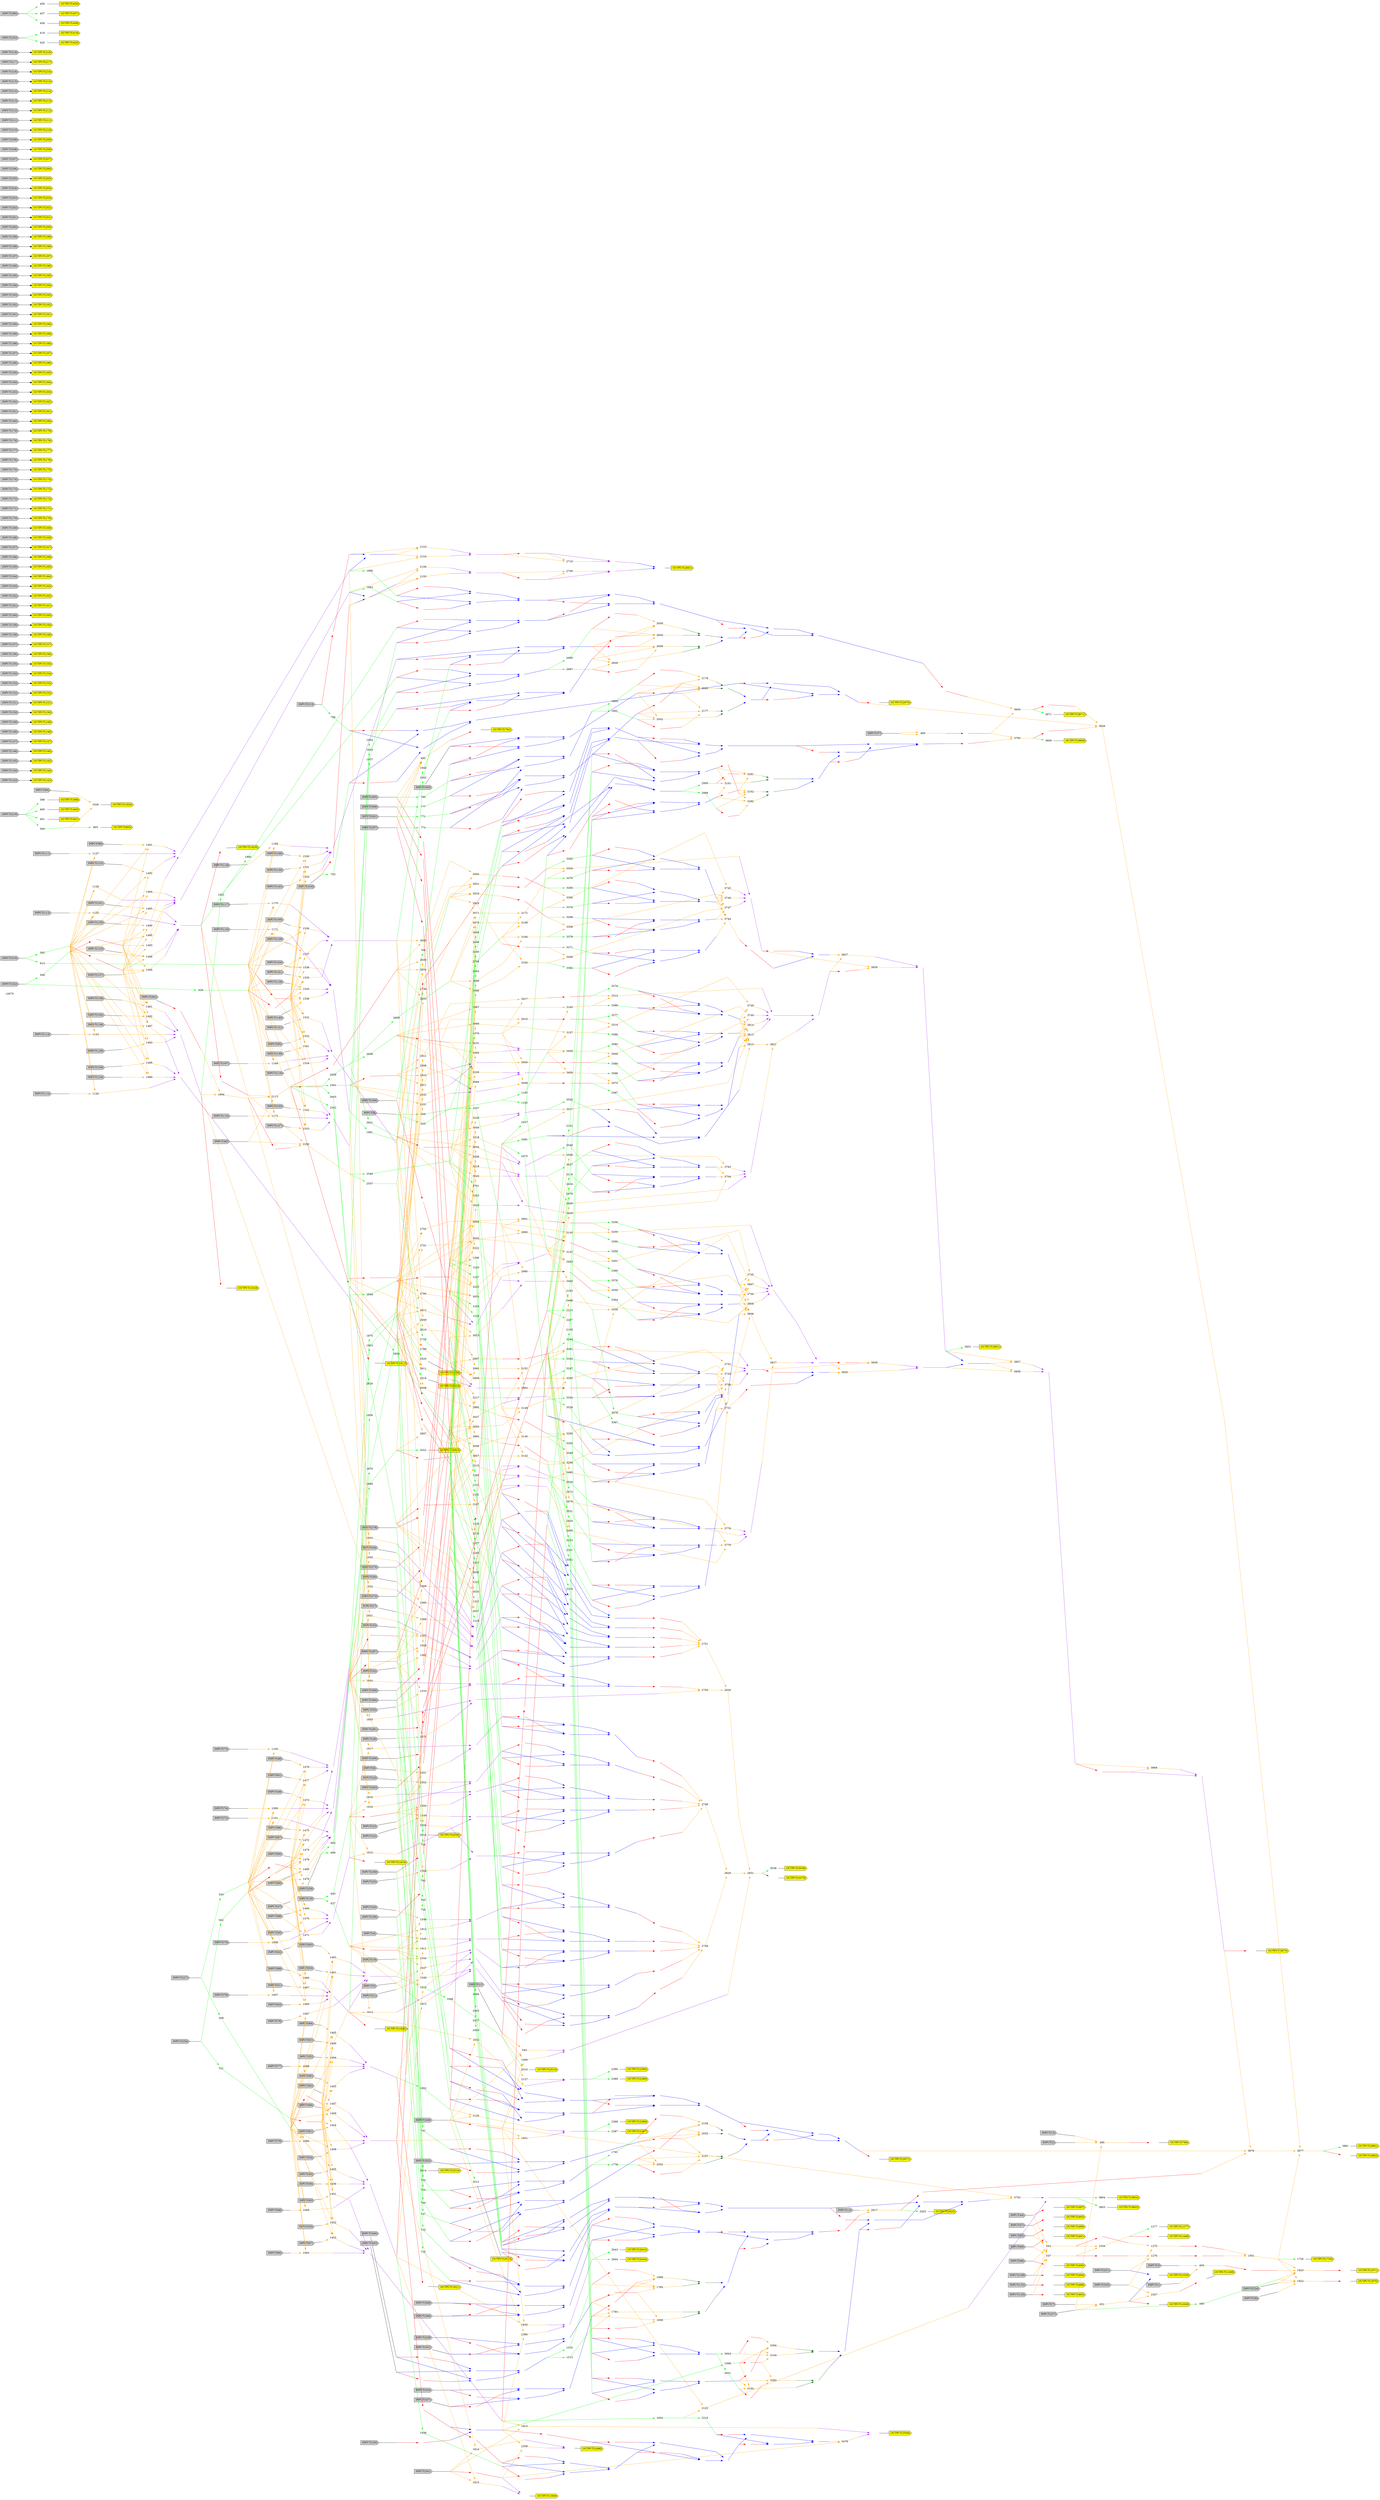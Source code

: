 digraph a
{
	//233 Inputs
	//140 Outputs
	//1193 Gates
	overlap = false;
	rankdir = LR;
	splines = false;
	"c2670" [color = invis]
	1 [label = "INPUT(1)" shape = cds style = filled]
	O1 [label = "", fixedsize="false", width=0, height=0, shape=none]
	1 -> O1 [arrowhead=none]
	2 [label = "INPUT(2)" shape = cds style = filled]
	O2 [label = "", fixedsize="false", width=0, height=0, shape=none]
	2 -> O2 [arrowhead=none]
	3 [label = "INPUT(3)" shape = cds style = filled]
	O3 [label = "", fixedsize="false", width=0, height=0, shape=none]
	3 -> O3 [arrowhead=none]
	4 [label = "INPUT(4)" shape = cds style = filled]
	O4 [label = "", fixedsize="false", width=0, height=0, shape=none]
	4 -> O4 [arrowhead=none]
	5 [label = "INPUT(5)" shape = cds style = filled]
	O5 [label = "", fixedsize="false", width=0, height=0, shape=none]
	5 -> O5 [arrowhead=none]
	6 [label = "INPUT(6)" shape = cds style = filled]
	O6 [label = "", fixedsize="false", width=0, height=0, shape=none]
	6 -> O6 [arrowhead=none]
	7 [label = "INPUT(7)" shape = cds style = filled]
	O7 [label = "", fixedsize="false", width=0, height=0, shape=none]
	7 -> O7 [arrowhead=none]
	8 [label = "INPUT(8)" shape = cds style = filled]
	O8 [label = "", fixedsize="false", width=0, height=0, shape=none]
	8 -> O8 [arrowhead=none]
	11 [label = "INPUT(11)" shape = cds style = filled]
	O11 [label = "", fixedsize="false", width=0, height=0, shape=none]
	11 -> O11 [arrowhead=none]
	14 [label = "INPUT(14)" shape = cds style = filled]
	O14 [label = "", fixedsize="false", width=0, height=0, shape=none]
	14 -> O14 [arrowhead=none]
	15 [label = "INPUT(15)" shape = cds style = filled]
	O15 [label = "", fixedsize="false", width=0, height=0, shape=none]
	15 -> O15 [arrowhead=none]
	16 [label = "INPUT(16)" shape = cds style = filled]
	O16 [label = "", fixedsize="false", width=0, height=0, shape=none]
	16 -> O16 [arrowhead=none]
	19 [label = "INPUT(19)" shape = cds style = filled]
	O19 [label = "", fixedsize="false", width=0, height=0, shape=none]
	19 -> O19 [arrowhead=none]
	20 [label = "INPUT(20)" shape = cds style = filled]
	O20 [label = "", fixedsize="false", width=0, height=0, shape=none]
	20 -> O20 [arrowhead=none]
	21 [label = "INPUT(21)" shape = cds style = filled]
	O21 [label = "", fixedsize="false", width=0, height=0, shape=none]
	21 -> O21 [arrowhead=none]
	22 [label = "INPUT(22)" shape = cds style = filled]
	O22 [label = "", fixedsize="false", width=0, height=0, shape=none]
	22 -> O22 [arrowhead=none]
	23 [label = "INPUT(23)" shape = cds style = filled]
	O23 [label = "", fixedsize="false", width=0, height=0, shape=none]
	23 -> O23 [arrowhead=none]
	24 [label = "INPUT(24)" shape = cds style = filled]
	O24 [label = "", fixedsize="false", width=0, height=0, shape=none]
	24 -> O24 [arrowhead=none]
	25 [label = "INPUT(25)" shape = cds style = filled]
	O25 [label = "", fixedsize="false", width=0, height=0, shape=none]
	25 -> O25 [arrowhead=none]
	26 [label = "INPUT(26)" shape = cds style = filled]
	O26 [label = "", fixedsize="false", width=0, height=0, shape=none]
	26 -> O26 [arrowhead=none]
	27 [label = "INPUT(27)" shape = cds style = filled]
	O27 [label = "", fixedsize="false", width=0, height=0, shape=none]
	27 -> O27 [arrowhead=none]
	28 [label = "INPUT(28)" shape = cds style = filled]
	O28 [label = "", fixedsize="false", width=0, height=0, shape=none]
	28 -> O28 [arrowhead=none]
	29 [label = "INPUT(29)" shape = cds style = filled]
	O29 [label = "", fixedsize="false", width=0, height=0, shape=none]
	29 -> O29 [arrowhead=none]
	32 [label = "INPUT(32)" shape = cds style = filled]
	O32 [label = "", fixedsize="false", width=0, height=0, shape=none]
	32 -> O32 [arrowhead=none]
	33 [label = "INPUT(33)" shape = cds style = filled]
	O33 [label = "", fixedsize="false", width=0, height=0, shape=none]
	33 -> O33 [arrowhead=none]
	34 [label = "INPUT(34)" shape = cds style = filled]
	O34 [label = "", fixedsize="false", width=0, height=0, shape=none]
	34 -> O34 [arrowhead=none]
	35 [label = "INPUT(35)" shape = cds style = filled]
	O35 [label = "", fixedsize="false", width=0, height=0, shape=none]
	35 -> O35 [arrowhead=none]
	36 [label = "INPUT(36)" shape = cds style = filled]
	O36 [label = "", fixedsize="false", width=0, height=0, shape=none]
	36 -> O36 [arrowhead=none]
	37 [label = "INPUT(37)" shape = cds style = filled]
	O37 [label = "", fixedsize="false", width=0, height=0, shape=none]
	37 -> O37 [arrowhead=none]
	40 [label = "INPUT(40)" shape = cds style = filled]
	O40 [label = "", fixedsize="false", width=0, height=0, shape=none]
	40 -> O40 [arrowhead=none]
	43 [label = "INPUT(43)" shape = cds style = filled]
	O43 [label = "", fixedsize="false", width=0, height=0, shape=none]
	43 -> O43 [arrowhead=none]
	44 [label = "INPUT(44)" shape = cds style = filled]
	O44 [label = "", fixedsize="false", width=0, height=0, shape=none]
	44 -> O44 [arrowhead=none]
	47 [label = "INPUT(47)" shape = cds style = filled]
	O47 [label = "", fixedsize="false", width=0, height=0, shape=none]
	47 -> O47 [arrowhead=none]
	48 [label = "INPUT(48)" shape = cds style = filled]
	O48 [label = "", fixedsize="false", width=0, height=0, shape=none]
	48 -> O48 [arrowhead=none]
	49 [label = "INPUT(49)" shape = cds style = filled]
	O49 [label = "", fixedsize="false", width=0, height=0, shape=none]
	49 -> O49 [arrowhead=none]
	50 [label = "INPUT(50)" shape = cds style = filled]
	O50 [label = "", fixedsize="false", width=0, height=0, shape=none]
	50 -> O50 [arrowhead=none]
	51 [label = "INPUT(51)" shape = cds style = filled]
	O51 [label = "", fixedsize="false", width=0, height=0, shape=none]
	51 -> O51 [arrowhead=none]
	52 [label = "INPUT(52)" shape = cds style = filled]
	O52 [label = "", fixedsize="false", width=0, height=0, shape=none]
	52 -> O52 [arrowhead=none]
	53 [label = "INPUT(53)" shape = cds style = filled]
	O53 [label = "", fixedsize="false", width=0, height=0, shape=none]
	53 -> O53 [arrowhead=none]
	54 [label = "INPUT(54)" shape = cds style = filled]
	O54 [label = "", fixedsize="false", width=0, height=0, shape=none]
	54 -> O54 [arrowhead=none]
	55 [label = "INPUT(55)" shape = cds style = filled]
	O55 [label = "", fixedsize="false", width=0, height=0, shape=none]
	55 -> O55 [arrowhead=none]
	56 [label = "INPUT(56)" shape = cds style = filled]
	O56 [label = "", fixedsize="false", width=0, height=0, shape=none]
	56 -> O56 [arrowhead=none]
	57 [label = "INPUT(57)" shape = cds style = filled]
	O57 [label = "", fixedsize="false", width=0, height=0, shape=none]
	57 -> O57 [arrowhead=none]
	60 [label = "INPUT(60)" shape = cds style = filled]
	O60 [label = "", fixedsize="false", width=0, height=0, shape=none]
	60 -> O60 [arrowhead=none]
	61 [label = "INPUT(61)" shape = cds style = filled]
	O61 [label = "", fixedsize="false", width=0, height=0, shape=none]
	61 -> O61 [arrowhead=none]
	62 [label = "INPUT(62)" shape = cds style = filled]
	O62 [label = "", fixedsize="false", width=0, height=0, shape=none]
	62 -> O62 [arrowhead=none]
	63 [label = "INPUT(63)" shape = cds style = filled]
	O63 [label = "", fixedsize="false", width=0, height=0, shape=none]
	63 -> O63 [arrowhead=none]
	64 [label = "INPUT(64)" shape = cds style = filled]
	O64 [label = "", fixedsize="false", width=0, height=0, shape=none]
	64 -> O64 [arrowhead=none]
	65 [label = "INPUT(65)" shape = cds style = filled]
	O65 [label = "", fixedsize="false", width=0, height=0, shape=none]
	65 -> O65 [arrowhead=none]
	66 [label = "INPUT(66)" shape = cds style = filled]
	O66 [label = "", fixedsize="false", width=0, height=0, shape=none]
	66 -> O66 [arrowhead=none]
	67 [label = "INPUT(67)" shape = cds style = filled]
	O67 [label = "", fixedsize="false", width=0, height=0, shape=none]
	67 -> O67 [arrowhead=none]
	68 [label = "INPUT(68)" shape = cds style = filled]
	O68 [label = "", fixedsize="false", width=0, height=0, shape=none]
	68 -> O68 [arrowhead=none]
	69 [label = "INPUT(69)" shape = cds style = filled]
	O69 [label = "", fixedsize="false", width=0, height=0, shape=none]
	69 -> O69 [arrowhead=none]
	72 [label = "INPUT(72)" shape = cds style = filled]
	O72 [label = "", fixedsize="false", width=0, height=0, shape=none]
	72 -> O72 [arrowhead=none]
	73 [label = "INPUT(73)" shape = cds style = filled]
	O73 [label = "", fixedsize="false", width=0, height=0, shape=none]
	73 -> O73 [arrowhead=none]
	74 [label = "INPUT(74)" shape = cds style = filled]
	O74 [label = "", fixedsize="false", width=0, height=0, shape=none]
	74 -> O74 [arrowhead=none]
	75 [label = "INPUT(75)" shape = cds style = filled]
	O75 [label = "", fixedsize="false", width=0, height=0, shape=none]
	75 -> O75 [arrowhead=none]
	76 [label = "INPUT(76)" shape = cds style = filled]
	O76 [label = "", fixedsize="false", width=0, height=0, shape=none]
	76 -> O76 [arrowhead=none]
	77 [label = "INPUT(77)" shape = cds style = filled]
	O77 [label = "", fixedsize="false", width=0, height=0, shape=none]
	77 -> O77 [arrowhead=none]
	78 [label = "INPUT(78)" shape = cds style = filled]
	O78 [label = "", fixedsize="false", width=0, height=0, shape=none]
	78 -> O78 [arrowhead=none]
	79 [label = "INPUT(79)" shape = cds style = filled]
	O79 [label = "", fixedsize="false", width=0, height=0, shape=none]
	79 -> O79 [arrowhead=none]
	80 [label = "INPUT(80)" shape = cds style = filled]
	O80 [label = "", fixedsize="false", width=0, height=0, shape=none]
	80 -> O80 [arrowhead=none]
	81 [label = "INPUT(81)" shape = cds style = filled]
	O81 [label = "", fixedsize="false", width=0, height=0, shape=none]
	81 -> O81 [arrowhead=none]
	82 [label = "INPUT(82)" shape = cds style = filled]
	O82 [label = "", fixedsize="false", width=0, height=0, shape=none]
	82 -> O82 [arrowhead=none]
	85 [label = "INPUT(85)" shape = cds style = filled]
	O85 [label = "", fixedsize="false", width=0, height=0, shape=none]
	85 -> O85 [arrowhead=none]
	86 [label = "INPUT(86)" shape = cds style = filled]
	O86 [label = "", fixedsize="false", width=0, height=0, shape=none]
	86 -> O86 [arrowhead=none]
	87 [label = "INPUT(87)" shape = cds style = filled]
	O87 [label = "", fixedsize="false", width=0, height=0, shape=none]
	87 -> O87 [arrowhead=none]
	88 [label = "INPUT(88)" shape = cds style = filled]
	O88 [label = "", fixedsize="false", width=0, height=0, shape=none]
	88 -> O88 [arrowhead=none]
	89 [label = "INPUT(89)" shape = cds style = filled]
	O89 [label = "", fixedsize="false", width=0, height=0, shape=none]
	89 -> O89 [arrowhead=none]
	90 [label = "INPUT(90)" shape = cds style = filled]
	O90 [label = "", fixedsize="false", width=0, height=0, shape=none]
	90 -> O90 [arrowhead=none]
	91 [label = "INPUT(91)" shape = cds style = filled]
	O91 [label = "", fixedsize="false", width=0, height=0, shape=none]
	91 -> O91 [arrowhead=none]
	92 [label = "INPUT(92)" shape = cds style = filled]
	O92 [label = "", fixedsize="false", width=0, height=0, shape=none]
	92 -> O92 [arrowhead=none]
	93 [label = "INPUT(93)" shape = cds style = filled]
	O93 [label = "", fixedsize="false", width=0, height=0, shape=none]
	93 -> O93 [arrowhead=none]
	94 [label = "INPUT(94)" shape = cds style = filled]
	O94 [label = "", fixedsize="false", width=0, height=0, shape=none]
	94 -> O94 [arrowhead=none]
	95 [label = "INPUT(95)" shape = cds style = filled]
	O95 [label = "", fixedsize="false", width=0, height=0, shape=none]
	95 -> O95 [arrowhead=none]
	96 [label = "INPUT(96)" shape = cds style = filled]
	O96 [label = "", fixedsize="false", width=0, height=0, shape=none]
	96 -> O96 [arrowhead=none]
	99 [label = "INPUT(99)" shape = cds style = filled]
	O99 [label = "", fixedsize="false", width=0, height=0, shape=none]
	99 -> O99 [arrowhead=none]
	100 [label = "INPUT(100)" shape = cds style = filled]
	O100 [label = "", fixedsize="false", width=0, height=0, shape=none]
	100 -> O100 [arrowhead=none]
	101 [label = "INPUT(101)" shape = cds style = filled]
	O101 [label = "", fixedsize="false", width=0, height=0, shape=none]
	101 -> O101 [arrowhead=none]
	102 [label = "INPUT(102)" shape = cds style = filled]
	O102 [label = "", fixedsize="false", width=0, height=0, shape=none]
	102 -> O102 [arrowhead=none]
	103 [label = "INPUT(103)" shape = cds style = filled]
	O103 [label = "", fixedsize="false", width=0, height=0, shape=none]
	103 -> O103 [arrowhead=none]
	104 [label = "INPUT(104)" shape = cds style = filled]
	O104 [label = "", fixedsize="false", width=0, height=0, shape=none]
	104 -> O104 [arrowhead=none]
	105 [label = "INPUT(105)" shape = cds style = filled]
	O105 [label = "", fixedsize="false", width=0, height=0, shape=none]
	105 -> O105 [arrowhead=none]
	106 [label = "INPUT(106)" shape = cds style = filled]
	O106 [label = "", fixedsize="false", width=0, height=0, shape=none]
	106 -> O106 [arrowhead=none]
	107 [label = "INPUT(107)" shape = cds style = filled]
	O107 [label = "", fixedsize="false", width=0, height=0, shape=none]
	107 -> O107 [arrowhead=none]
	108 [label = "INPUT(108)" shape = cds style = filled]
	O108 [label = "", fixedsize="false", width=0, height=0, shape=none]
	108 -> O108 [arrowhead=none]
	111 [label = "INPUT(111)" shape = cds style = filled]
	O111 [label = "", fixedsize="false", width=0, height=0, shape=none]
	111 -> O111 [arrowhead=none]
	112 [label = "INPUT(112)" shape = cds style = filled]
	O112 [label = "", fixedsize="false", width=0, height=0, shape=none]
	112 -> O112 [arrowhead=none]
	113 [label = "INPUT(113)" shape = cds style = filled]
	O113 [label = "", fixedsize="false", width=0, height=0, shape=none]
	113 -> O113 [arrowhead=none]
	114 [label = "INPUT(114)" shape = cds style = filled]
	O114 [label = "", fixedsize="false", width=0, height=0, shape=none]
	114 -> O114 [arrowhead=none]
	115 [label = "INPUT(115)" shape = cds style = filled]
	O115 [label = "", fixedsize="false", width=0, height=0, shape=none]
	115 -> O115 [arrowhead=none]
	116 [label = "INPUT(116)" shape = cds style = filled]
	O116 [label = "", fixedsize="false", width=0, height=0, shape=none]
	116 -> O116 [arrowhead=none]
	117 [label = "INPUT(117)" shape = cds style = filled]
	O117 [label = "", fixedsize="false", width=0, height=0, shape=none]
	117 -> O117 [arrowhead=none]
	118 [label = "INPUT(118)" shape = cds style = filled]
	O118 [label = "", fixedsize="false", width=0, height=0, shape=none]
	118 -> O118 [arrowhead=none]
	119 [label = "INPUT(119)" shape = cds style = filled]
	O119 [label = "", fixedsize="false", width=0, height=0, shape=none]
	119 -> O119 [arrowhead=none]
	120 [label = "INPUT(120)" shape = cds style = filled]
	O120 [label = "", fixedsize="false", width=0, height=0, shape=none]
	120 -> O120 [arrowhead=none]
	123 [label = "INPUT(123)" shape = cds style = filled]
	O123 [label = "", fixedsize="false", width=0, height=0, shape=none]
	123 -> O123 [arrowhead=none]
	124 [label = "INPUT(124)" shape = cds style = filled]
	O124 [label = "", fixedsize="false", width=0, height=0, shape=none]
	124 -> O124 [arrowhead=none]
	125 [label = "INPUT(125)" shape = cds style = filled]
	O125 [label = "", fixedsize="false", width=0, height=0, shape=none]
	125 -> O125 [arrowhead=none]
	126 [label = "INPUT(126)" shape = cds style = filled]
	O126 [label = "", fixedsize="false", width=0, height=0, shape=none]
	126 -> O126 [arrowhead=none]
	127 [label = "INPUT(127)" shape = cds style = filled]
	O127 [label = "", fixedsize="false", width=0, height=0, shape=none]
	127 -> O127 [arrowhead=none]
	128 [label = "INPUT(128)" shape = cds style = filled]
	O128 [label = "", fixedsize="false", width=0, height=0, shape=none]
	128 -> O128 [arrowhead=none]
	129 [label = "INPUT(129)" shape = cds style = filled]
	O129 [label = "", fixedsize="false", width=0, height=0, shape=none]
	129 -> O129 [arrowhead=none]
	130 [label = "INPUT(130)" shape = cds style = filled]
	O130 [label = "", fixedsize="false", width=0, height=0, shape=none]
	130 -> O130 [arrowhead=none]
	131 [label = "INPUT(131)" shape = cds style = filled]
	O131 [label = "", fixedsize="false", width=0, height=0, shape=none]
	131 -> O131 [arrowhead=none]
	132 [label = "INPUT(132)" shape = cds style = filled]
	O132 [label = "", fixedsize="false", width=0, height=0, shape=none]
	132 -> O132 [arrowhead=none]
	135 [label = "INPUT(135)" shape = cds style = filled]
	O135 [label = "", fixedsize="false", width=0, height=0, shape=none]
	135 -> O135 [arrowhead=none]
	136 [label = "INPUT(136)" shape = cds style = filled]
	O136 [label = "", fixedsize="false", width=0, height=0, shape=none]
	136 -> O136 [arrowhead=none]
	137 [label = "INPUT(137)" shape = cds style = filled]
	O137 [label = "", fixedsize="false", width=0, height=0, shape=none]
	137 -> O137 [arrowhead=none]
	138 [label = "INPUT(138)" shape = cds style = filled]
	O138 [label = "", fixedsize="false", width=0, height=0, shape=none]
	138 -> O138 [arrowhead=none]
	139 [label = "INPUT(139)" shape = cds style = filled]
	O139 [label = "", fixedsize="false", width=0, height=0, shape=none]
	139 -> O139 [arrowhead=none]
	140 [label = "INPUT(140)" shape = cds style = filled]
	O140 [label = "", fixedsize="false", width=0, height=0, shape=none]
	140 -> O140 [arrowhead=none]
	141 [label = "INPUT(141)" shape = cds style = filled]
	O141 [label = "", fixedsize="false", width=0, height=0, shape=none]
	141 -> O141 [arrowhead=none]
	142 [label = "INPUT(142)" shape = cds style = filled]
	O142 [label = "", fixedsize="false", width=0, height=0, shape=none]
	142 -> O142 [arrowhead=none]
	143 [label = "INPUT(143)" shape = cds style = filled]
	O143 [label = "", fixedsize="false", width=0, height=0, shape=none]
	143 -> O143 [arrowhead=none]
	144 [label = "INPUT(144)" shape = cds style = filled]
	O144 [label = "", fixedsize="false", width=0, height=0, shape=none]
	144 -> O144 [arrowhead=none]
	145 [label = "INPUT(145)" shape = cds style = filled]
	O145 [label = "", fixedsize="false", width=0, height=0, shape=none]
	145 -> O145 [arrowhead=none]
	146 [label = "INPUT(146)" shape = cds style = filled]
	O146 [label = "", fixedsize="false", width=0, height=0, shape=none]
	146 -> O146 [arrowhead=none]
	147 [label = "INPUT(147)" shape = cds style = filled]
	O147 [label = "", fixedsize="false", width=0, height=0, shape=none]
	147 -> O147 [arrowhead=none]
	148 [label = "INPUT(148)" shape = cds style = filled]
	O148 [label = "", fixedsize="false", width=0, height=0, shape=none]
	148 -> O148 [arrowhead=none]
	149 [label = "INPUT(149)" shape = cds style = filled]
	O149 [label = "", fixedsize="false", width=0, height=0, shape=none]
	149 -> O149 [arrowhead=none]
	150 [label = "INPUT(150)" shape = cds style = filled]
	O150 [label = "", fixedsize="false", width=0, height=0, shape=none]
	150 -> O150 [arrowhead=none]
	151 [label = "INPUT(151)" shape = cds style = filled]
	O151 [label = "", fixedsize="false", width=0, height=0, shape=none]
	151 -> O151 [arrowhead=none]
	152 [label = "INPUT(152)" shape = cds style = filled]
	O152 [label = "", fixedsize="false", width=0, height=0, shape=none]
	152 -> O152 [arrowhead=none]
	153 [label = "INPUT(153)" shape = cds style = filled]
	O153 [label = "", fixedsize="false", width=0, height=0, shape=none]
	153 -> O153 [arrowhead=none]
	154 [label = "INPUT(154)" shape = cds style = filled]
	O154 [label = "", fixedsize="false", width=0, height=0, shape=none]
	154 -> O154 [arrowhead=none]
	155 [label = "INPUT(155)" shape = cds style = filled]
	O155 [label = "", fixedsize="false", width=0, height=0, shape=none]
	155 -> O155 [arrowhead=none]
	156 [label = "INPUT(156)" shape = cds style = filled]
	O156 [label = "", fixedsize="false", width=0, height=0, shape=none]
	156 -> O156 [arrowhead=none]
	157 [label = "INPUT(157)" shape = cds style = filled]
	O157 [label = "", fixedsize="false", width=0, height=0, shape=none]
	157 -> O157 [arrowhead=none]
	158 [label = "INPUT(158)" shape = cds style = filled]
	O158 [label = "", fixedsize="false", width=0, height=0, shape=none]
	158 -> O158 [arrowhead=none]
	159 [label = "INPUT(159)" shape = cds style = filled]
	O159 [label = "", fixedsize="false", width=0, height=0, shape=none]
	159 -> O159 [arrowhead=none]
	160 [label = "INPUT(160)" shape = cds style = filled]
	O160 [label = "", fixedsize="false", width=0, height=0, shape=none]
	160 -> O160 [arrowhead=none]
	161 [label = "INPUT(161)" shape = cds style = filled]
	O161 [label = "", fixedsize="false", width=0, height=0, shape=none]
	161 -> O161 [arrowhead=none]
	162 [label = "INPUT(162)" shape = cds style = filled]
	O162 [label = "", fixedsize="false", width=0, height=0, shape=none]
	162 -> O162 [arrowhead=none]
	163 [label = "INPUT(163)" shape = cds style = filled]
	O163 [label = "", fixedsize="false", width=0, height=0, shape=none]
	163 -> O163 [arrowhead=none]
	164 [label = "INPUT(164)" shape = cds style = filled]
	O164 [label = "", fixedsize="false", width=0, height=0, shape=none]
	164 -> O164 [arrowhead=none]
	165 [label = "INPUT(165)" shape = cds style = filled]
	O165 [label = "", fixedsize="false", width=0, height=0, shape=none]
	165 -> O165 [arrowhead=none]
	166 [label = "INPUT(166)" shape = cds style = filled]
	O166 [label = "", fixedsize="false", width=0, height=0, shape=none]
	166 -> O166 [arrowhead=none]
	167 [label = "INPUT(167)" shape = cds style = filled]
	O167 [label = "", fixedsize="false", width=0, height=0, shape=none]
	167 -> O167 [arrowhead=none]
	168 [label = "INPUT(168)" shape = cds style = filled]
	O168 [label = "", fixedsize="false", width=0, height=0, shape=none]
	168 -> O168 [arrowhead=none]
	169 [label = "INPUT(169)" shape = cds style = filled]
	O169 [label = "", fixedsize="false", width=0, height=0, shape=none]
	169 -> O169 [arrowhead=none]
	170 [label = "INPUT(170)" shape = cds style = filled]
	O170 [label = "", fixedsize="false", width=0, height=0, shape=none]
	170 -> O170 [arrowhead=none]
	171 [label = "INPUT(171)" shape = cds style = filled]
	O171 [label = "", fixedsize="false", width=0, height=0, shape=none]
	171 -> O171 [arrowhead=none]
	172 [label = "INPUT(172)" shape = cds style = filled]
	O172 [label = "", fixedsize="false", width=0, height=0, shape=none]
	172 -> O172 [arrowhead=none]
	173 [label = "INPUT(173)" shape = cds style = filled]
	O173 [label = "", fixedsize="false", width=0, height=0, shape=none]
	173 -> O173 [arrowhead=none]
	174 [label = "INPUT(174)" shape = cds style = filled]
	O174 [label = "", fixedsize="false", width=0, height=0, shape=none]
	174 -> O174 [arrowhead=none]
	175 [label = "INPUT(175)" shape = cds style = filled]
	O175 [label = "", fixedsize="false", width=0, height=0, shape=none]
	175 -> O175 [arrowhead=none]
	176 [label = "INPUT(176)" shape = cds style = filled]
	O176 [label = "", fixedsize="false", width=0, height=0, shape=none]
	176 -> O176 [arrowhead=none]
	177 [label = "INPUT(177)" shape = cds style = filled]
	O177 [label = "", fixedsize="false", width=0, height=0, shape=none]
	177 -> O177 [arrowhead=none]
	178 [label = "INPUT(178)" shape = cds style = filled]
	O178 [label = "", fixedsize="false", width=0, height=0, shape=none]
	178 -> O178 [arrowhead=none]
	179 [label = "INPUT(179)" shape = cds style = filled]
	O179 [label = "", fixedsize="false", width=0, height=0, shape=none]
	179 -> O179 [arrowhead=none]
	180 [label = "INPUT(180)" shape = cds style = filled]
	O180 [label = "", fixedsize="false", width=0, height=0, shape=none]
	180 -> O180 [arrowhead=none]
	181 [label = "INPUT(181)" shape = cds style = filled]
	O181 [label = "", fixedsize="false", width=0, height=0, shape=none]
	181 -> O181 [arrowhead=none]
	182 [label = "INPUT(182)" shape = cds style = filled]
	O182 [label = "", fixedsize="false", width=0, height=0, shape=none]
	182 -> O182 [arrowhead=none]
	183 [label = "INPUT(183)" shape = cds style = filled]
	O183 [label = "", fixedsize="false", width=0, height=0, shape=none]
	183 -> O183 [arrowhead=none]
	184 [label = "INPUT(184)" shape = cds style = filled]
	O184 [label = "", fixedsize="false", width=0, height=0, shape=none]
	184 -> O184 [arrowhead=none]
	185 [label = "INPUT(185)" shape = cds style = filled]
	O185 [label = "", fixedsize="false", width=0, height=0, shape=none]
	185 -> O185 [arrowhead=none]
	186 [label = "INPUT(186)" shape = cds style = filled]
	O186 [label = "", fixedsize="false", width=0, height=0, shape=none]
	186 -> O186 [arrowhead=none]
	187 [label = "INPUT(187)" shape = cds style = filled]
	O187 [label = "", fixedsize="false", width=0, height=0, shape=none]
	187 -> O187 [arrowhead=none]
	188 [label = "INPUT(188)" shape = cds style = filled]
	O188 [label = "", fixedsize="false", width=0, height=0, shape=none]
	188 -> O188 [arrowhead=none]
	189 [label = "INPUT(189)" shape = cds style = filled]
	O189 [label = "", fixedsize="false", width=0, height=0, shape=none]
	189 -> O189 [arrowhead=none]
	190 [label = "INPUT(190)" shape = cds style = filled]
	O190 [label = "", fixedsize="false", width=0, height=0, shape=none]
	190 -> O190 [arrowhead=none]
	191 [label = "INPUT(191)" shape = cds style = filled]
	O191 [label = "", fixedsize="false", width=0, height=0, shape=none]
	191 -> O191 [arrowhead=none]
	192 [label = "INPUT(192)" shape = cds style = filled]
	O192 [label = "", fixedsize="false", width=0, height=0, shape=none]
	192 -> O192 [arrowhead=none]
	193 [label = "INPUT(193)" shape = cds style = filled]
	O193 [label = "", fixedsize="false", width=0, height=0, shape=none]
	193 -> O193 [arrowhead=none]
	194 [label = "INPUT(194)" shape = cds style = filled]
	O194 [label = "", fixedsize="false", width=0, height=0, shape=none]
	194 -> O194 [arrowhead=none]
	195 [label = "INPUT(195)" shape = cds style = filled]
	O195 [label = "", fixedsize="false", width=0, height=0, shape=none]
	195 -> O195 [arrowhead=none]
	196 [label = "INPUT(196)" shape = cds style = filled]
	O196 [label = "", fixedsize="false", width=0, height=0, shape=none]
	196 -> O196 [arrowhead=none]
	197 [label = "INPUT(197)" shape = cds style = filled]
	O197 [label = "", fixedsize="false", width=0, height=0, shape=none]
	197 -> O197 [arrowhead=none]
	198 [label = "INPUT(198)" shape = cds style = filled]
	O198 [label = "", fixedsize="false", width=0, height=0, shape=none]
	198 -> O198 [arrowhead=none]
	199 [label = "INPUT(199)" shape = cds style = filled]
	O199 [label = "", fixedsize="false", width=0, height=0, shape=none]
	199 -> O199 [arrowhead=none]
	200 [label = "INPUT(200)" shape = cds style = filled]
	O200 [label = "", fixedsize="false", width=0, height=0, shape=none]
	200 -> O200 [arrowhead=none]
	201 [label = "INPUT(201)" shape = cds style = filled]
	O201 [label = "", fixedsize="false", width=0, height=0, shape=none]
	201 -> O201 [arrowhead=none]
	202 [label = "INPUT(202)" shape = cds style = filled]
	O202 [label = "", fixedsize="false", width=0, height=0, shape=none]
	202 -> O202 [arrowhead=none]
	203 [label = "INPUT(203)" shape = cds style = filled]
	O203 [label = "", fixedsize="false", width=0, height=0, shape=none]
	203 -> O203 [arrowhead=none]
	204 [label = "INPUT(204)" shape = cds style = filled]
	O204 [label = "", fixedsize="false", width=0, height=0, shape=none]
	204 -> O204 [arrowhead=none]
	205 [label = "INPUT(205)" shape = cds style = filled]
	O205 [label = "", fixedsize="false", width=0, height=0, shape=none]
	205 -> O205 [arrowhead=none]
	206 [label = "INPUT(206)" shape = cds style = filled]
	O206 [label = "", fixedsize="false", width=0, height=0, shape=none]
	206 -> O206 [arrowhead=none]
	207 [label = "INPUT(207)" shape = cds style = filled]
	O207 [label = "", fixedsize="false", width=0, height=0, shape=none]
	207 -> O207 [arrowhead=none]
	208 [label = "INPUT(208)" shape = cds style = filled]
	O208 [label = "", fixedsize="false", width=0, height=0, shape=none]
	208 -> O208 [arrowhead=none]
	209 [label = "INPUT(209)" shape = cds style = filled]
	O209 [label = "", fixedsize="false", width=0, height=0, shape=none]
	209 -> O209 [arrowhead=none]
	210 [label = "INPUT(210)" shape = cds style = filled]
	O210 [label = "", fixedsize="false", width=0, height=0, shape=none]
	210 -> O210 [arrowhead=none]
	211 [label = "INPUT(211)" shape = cds style = filled]
	O211 [label = "", fixedsize="false", width=0, height=0, shape=none]
	211 -> O211 [arrowhead=none]
	212 [label = "INPUT(212)" shape = cds style = filled]
	O212 [label = "", fixedsize="false", width=0, height=0, shape=none]
	212 -> O212 [arrowhead=none]
	213 [label = "INPUT(213)" shape = cds style = filled]
	O213 [label = "", fixedsize="false", width=0, height=0, shape=none]
	213 -> O213 [arrowhead=none]
	214 [label = "INPUT(214)" shape = cds style = filled]
	O214 [label = "", fixedsize="false", width=0, height=0, shape=none]
	214 -> O214 [arrowhead=none]
	215 [label = "INPUT(215)" shape = cds style = filled]
	O215 [label = "", fixedsize="false", width=0, height=0, shape=none]
	215 -> O215 [arrowhead=none]
	216 [label = "INPUT(216)" shape = cds style = filled]
	O216 [label = "", fixedsize="false", width=0, height=0, shape=none]
	216 -> O216 [arrowhead=none]
	217 [label = "INPUT(217)" shape = cds style = filled]
	O217 [label = "", fixedsize="false", width=0, height=0, shape=none]
	217 -> O217 [arrowhead=none]
	218 [label = "INPUT(218)" shape = cds style = filled]
	O218 [label = "", fixedsize="false", width=0, height=0, shape=none]
	218 -> O218 [arrowhead=none]
	219 [label = "INPUT(219)" shape = cds style = filled]
	O219 [label = "", fixedsize="false", width=0, height=0, shape=none]
	219 -> O219 [arrowhead=none]
	224 [label = "INPUT(224)" shape = cds style = filled]
	O224 [label = "", fixedsize="false", width=0, height=0, shape=none]
	224 -> O224 [arrowhead=none]
	227 [label = "INPUT(227)" shape = cds style = filled]
	O227 [label = "", fixedsize="false", width=0, height=0, shape=none]
	227 -> O227 [arrowhead=none]
	230 [label = "INPUT(230)" shape = cds style = filled]
	O230 [label = "", fixedsize="false", width=0, height=0, shape=none]
	230 -> O230 [arrowhead=none]
	231 [label = "INPUT(231)" shape = cds style = filled]
	O231 [label = "", fixedsize="false", width=0, height=0, shape=none]
	231 -> O231 [arrowhead=none]
	234 [label = "INPUT(234)" shape = cds style = filled]
	O234 [label = "", fixedsize="false", width=0, height=0, shape=none]
	234 -> O234 [arrowhead=none]
	237 [label = "INPUT(237)" shape = cds style = filled]
	O237 [label = "", fixedsize="false", width=0, height=0, shape=none]
	237 -> O237 [arrowhead=none]
	241 [label = "INPUT(241)" shape = cds style = filled]
	O241 [label = "", fixedsize="false", width=0, height=0, shape=none]
	241 -> O241 [arrowhead=none]
	246 [label = "INPUT(246)" shape = cds style = filled]
	O246 [label = "", fixedsize="false", width=0, height=0, shape=none]
	246 -> O246 [arrowhead=none]
	253 [label = "INPUT(253)" shape = cds style = filled]
	O253 [label = "", fixedsize="false", width=0, height=0, shape=none]
	253 -> O253 [arrowhead=none]
	256 [label = "INPUT(256)" shape = cds style = filled]
	O256 [label = "", fixedsize="false", width=0, height=0, shape=none]
	256 -> O256 [arrowhead=none]
	259 [label = "INPUT(259)" shape = cds style = filled]
	O259 [label = "", fixedsize="false", width=0, height=0, shape=none]
	259 -> O259 [arrowhead=none]
	262 [label = "INPUT(262)" shape = cds style = filled]
	O262 [label = "", fixedsize="false", width=0, height=0, shape=none]
	262 -> O262 [arrowhead=none]
	263 [label = "INPUT(263)" shape = cds style = filled]
	O263 [label = "", fixedsize="false", width=0, height=0, shape=none]
	263 -> O263 [arrowhead=none]
	266 [label = "INPUT(266)" shape = cds style = filled]
	O266 [label = "", fixedsize="false", width=0, height=0, shape=none]
	266 -> O266 [arrowhead=none]
	269 [label = "INPUT(269)" shape = cds style = filled]
	O269 [label = "", fixedsize="false", width=0, height=0, shape=none]
	269 -> O269 [arrowhead=none]
	272 [label = "INPUT(272)" shape = cds style = filled]
	O272 [label = "", fixedsize="false", width=0, height=0, shape=none]
	272 -> O272 [arrowhead=none]
	275 [label = "INPUT(275)" shape = cds style = filled]
	O275 [label = "", fixedsize="false", width=0, height=0, shape=none]
	275 -> O275 [arrowhead=none]
	278 [label = "INPUT(278)" shape = cds style = filled]
	O278 [label = "", fixedsize="false", width=0, height=0, shape=none]
	278 -> O278 [arrowhead=none]
	281 [label = "INPUT(281)" shape = cds style = filled]
	O281 [label = "", fixedsize="false", width=0, height=0, shape=none]
	281 -> O281 [arrowhead=none]
	284 [label = "INPUT(284)" shape = cds style = filled]
	O284 [label = "", fixedsize="false", width=0, height=0, shape=none]
	284 -> O284 [arrowhead=none]
	287 [label = "INPUT(287)" shape = cds style = filled]
	O287 [label = "", fixedsize="false", width=0, height=0, shape=none]
	287 -> O287 [arrowhead=none]
	290 [label = "INPUT(290)" shape = cds style = filled]
	O290 [label = "", fixedsize="false", width=0, height=0, shape=none]
	290 -> O290 [arrowhead=none]
	294 [label = "INPUT(294)" shape = cds style = filled]
	O294 [label = "", fixedsize="false", width=0, height=0, shape=none]
	294 -> O294 [arrowhead=none]
	297 [label = "INPUT(297)" shape = cds style = filled]
	O297 [label = "", fixedsize="false", width=0, height=0, shape=none]
	297 -> O297 [arrowhead=none]
	301 [label = "INPUT(301)" shape = cds style = filled]
	O301 [label = "", fixedsize="false", width=0, height=0, shape=none]
	301 -> O301 [arrowhead=none]
	305 [label = "INPUT(305)" shape = cds style = filled]
	O305 [label = "", fixedsize="false", width=0, height=0, shape=none]
	305 -> O305 [arrowhead=none]
	309 [label = "INPUT(309)" shape = cds style = filled]
	O309 [label = "", fixedsize="false", width=0, height=0, shape=none]
	309 -> O309 [arrowhead=none]
	313 [label = "INPUT(313)" shape = cds style = filled]
	O313 [label = "", fixedsize="false", width=0, height=0, shape=none]
	313 -> O313 [arrowhead=none]
	316 [label = "INPUT(316)" shape = cds style = filled]
	O316 [label = "", fixedsize="false", width=0, height=0, shape=none]
	316 -> O316 [arrowhead=none]
	319 [label = "INPUT(319)" shape = cds style = filled]
	O319 [label = "", fixedsize="false", width=0, height=0, shape=none]
	319 -> O319 [arrowhead=none]
	322 [label = "INPUT(322)" shape = cds style = filled]
	O322 [label = "", fixedsize="false", width=0, height=0, shape=none]
	322 -> O322 [arrowhead=none]
	325 [label = "INPUT(325)" shape = cds style = filled]
	O325 [label = "", fixedsize="false", width=0, height=0, shape=none]
	325 -> O325 [arrowhead=none]
	328 [label = "INPUT(328)" shape = cds style = filled]
	O328 [label = "", fixedsize="false", width=0, height=0, shape=none]
	328 -> O328 [arrowhead=none]
	331 [label = "INPUT(331)" shape = cds style = filled]
	O331 [label = "", fixedsize="false", width=0, height=0, shape=none]
	331 -> O331 [arrowhead=none]
	334 [label = "INPUT(334)" shape = cds style = filled]
	O334 [label = "", fixedsize="false", width=0, height=0, shape=none]
	334 -> O334 [arrowhead=none]
	337 [label = "INPUT(337)" shape = cds style = filled]
	O337 [label = "", fixedsize="false", width=0, height=0, shape=none]
	337 -> O337 [arrowhead=none]
	340 [label = "INPUT(340)" shape = cds style = filled]
	O340 [label = "", fixedsize="false", width=0, height=0, shape=none]
	340 -> O340 [arrowhead=none]
	343 [label = "INPUT(343)" shape = cds style = filled]
	O343 [label = "", fixedsize="false", width=0, height=0, shape=none]
	343 -> O343 [arrowhead=none]
	346 [label = "INPUT(346)" shape = cds style = filled]
	O346 [label = "", fixedsize="false", width=0, height=0, shape=none]
	346 -> O346 [arrowhead=none]
	349 [label = "INPUT(349)" shape = cds style = filled]
	O349 [label = "", fixedsize="false", width=0, height=0, shape=none]
	349 -> O349 [arrowhead=none]
	352 [label = "INPUT(352)" shape = cds style = filled]
	O352 [label = "", fixedsize="false", width=0, height=0, shape=none]
	352 -> O352 [arrowhead=none]
	355 [label = "INPUT(355)" shape = cds style = filled]
	O355 [label = "", fixedsize="false", width=0, height=0, shape=none]
	355 -> O355 [arrowhead=none]
	OO143 [label = "OUTPUT(143)" shape = cds style = filled fillcolor = yellow]
	O143 -> OO143;
	OO144 [label = "OUTPUT(144)" shape = cds style = filled fillcolor = yellow]
	O144 -> OO144;
	OO145 [label = "OUTPUT(145)" shape = cds style = filled fillcolor = yellow]
	O145 -> OO145;
	OO146 [label = "OUTPUT(146)" shape = cds style = filled fillcolor = yellow]
	O146 -> OO146;
	OO147 [label = "OUTPUT(147)" shape = cds style = filled fillcolor = yellow]
	O147 -> OO147;
	OO148 [label = "OUTPUT(148)" shape = cds style = filled fillcolor = yellow]
	O148 -> OO148;
	OO149 [label = "OUTPUT(149)" shape = cds style = filled fillcolor = yellow]
	O149 -> OO149;
	OO150 [label = "OUTPUT(150)" shape = cds style = filled fillcolor = yellow]
	O150 -> OO150;
	OO151 [label = "OUTPUT(151)" shape = cds style = filled fillcolor = yellow]
	O151 -> OO151;
	OO152 [label = "OUTPUT(152)" shape = cds style = filled fillcolor = yellow]
	O152 -> OO152;
	OO153 [label = "OUTPUT(153)" shape = cds style = filled fillcolor = yellow]
	O153 -> OO153;
	OO154 [label = "OUTPUT(154)" shape = cds style = filled fillcolor = yellow]
	O154 -> OO154;
	OO155 [label = "OUTPUT(155)" shape = cds style = filled fillcolor = yellow]
	O155 -> OO155;
	OO156 [label = "OUTPUT(156)" shape = cds style = filled fillcolor = yellow]
	O156 -> OO156;
	OO157 [label = "OUTPUT(157)" shape = cds style = filled fillcolor = yellow]
	O157 -> OO157;
	OO158 [label = "OUTPUT(158)" shape = cds style = filled fillcolor = yellow]
	O158 -> OO158;
	OO159 [label = "OUTPUT(159)" shape = cds style = filled fillcolor = yellow]
	O159 -> OO159;
	OO160 [label = "OUTPUT(160)" shape = cds style = filled fillcolor = yellow]
	O160 -> OO160;
	OO161 [label = "OUTPUT(161)" shape = cds style = filled fillcolor = yellow]
	O161 -> OO161;
	OO162 [label = "OUTPUT(162)" shape = cds style = filled fillcolor = yellow]
	O162 -> OO162;
	OO163 [label = "OUTPUT(163)" shape = cds style = filled fillcolor = yellow]
	O163 -> OO163;
	OO164 [label = "OUTPUT(164)" shape = cds style = filled fillcolor = yellow]
	O164 -> OO164;
	OO165 [label = "OUTPUT(165)" shape = cds style = filled fillcolor = yellow]
	O165 -> OO165;
	OO166 [label = "OUTPUT(166)" shape = cds style = filled fillcolor = yellow]
	O166 -> OO166;
	OO167 [label = "OUTPUT(167)" shape = cds style = filled fillcolor = yellow]
	O167 -> OO167;
	OO168 [label = "OUTPUT(168)" shape = cds style = filled fillcolor = yellow]
	O168 -> OO168;
	OO169 [label = "OUTPUT(169)" shape = cds style = filled fillcolor = yellow]
	O169 -> OO169;
	OO170 [label = "OUTPUT(170)" shape = cds style = filled fillcolor = yellow]
	O170 -> OO170;
	OO171 [label = "OUTPUT(171)" shape = cds style = filled fillcolor = yellow]
	O171 -> OO171;
	OO172 [label = "OUTPUT(172)" shape = cds style = filled fillcolor = yellow]
	O172 -> OO172;
	OO173 [label = "OUTPUT(173)" shape = cds style = filled fillcolor = yellow]
	O173 -> OO173;
	OO174 [label = "OUTPUT(174)" shape = cds style = filled fillcolor = yellow]
	O174 -> OO174;
	OO175 [label = "OUTPUT(175)" shape = cds style = filled fillcolor = yellow]
	O175 -> OO175;
	OO176 [label = "OUTPUT(176)" shape = cds style = filled fillcolor = yellow]
	O176 -> OO176;
	OO177 [label = "OUTPUT(177)" shape = cds style = filled fillcolor = yellow]
	O177 -> OO177;
	OO178 [label = "OUTPUT(178)" shape = cds style = filled fillcolor = yellow]
	O178 -> OO178;
	OO179 [label = "OUTPUT(179)" shape = cds style = filled fillcolor = yellow]
	O179 -> OO179;
	OO180 [label = "OUTPUT(180)" shape = cds style = filled fillcolor = yellow]
	O180 -> OO180;
	OO181 [label = "OUTPUT(181)" shape = cds style = filled fillcolor = yellow]
	O181 -> OO181;
	OO182 [label = "OUTPUT(182)" shape = cds style = filled fillcolor = yellow]
	O182 -> OO182;
	OO183 [label = "OUTPUT(183)" shape = cds style = filled fillcolor = yellow]
	O183 -> OO183;
	OO184 [label = "OUTPUT(184)" shape = cds style = filled fillcolor = yellow]
	O184 -> OO184;
	OO185 [label = "OUTPUT(185)" shape = cds style = filled fillcolor = yellow]
	O185 -> OO185;
	OO186 [label = "OUTPUT(186)" shape = cds style = filled fillcolor = yellow]
	O186 -> OO186;
	OO187 [label = "OUTPUT(187)" shape = cds style = filled fillcolor = yellow]
	O187 -> OO187;
	OO188 [label = "OUTPUT(188)" shape = cds style = filled fillcolor = yellow]
	O188 -> OO188;
	OO189 [label = "OUTPUT(189)" shape = cds style = filled fillcolor = yellow]
	O189 -> OO189;
	OO190 [label = "OUTPUT(190)" shape = cds style = filled fillcolor = yellow]
	O190 -> OO190;
	OO191 [label = "OUTPUT(191)" shape = cds style = filled fillcolor = yellow]
	O191 -> OO191;
	OO192 [label = "OUTPUT(192)" shape = cds style = filled fillcolor = yellow]
	O192 -> OO192;
	OO193 [label = "OUTPUT(193)" shape = cds style = filled fillcolor = yellow]
	O193 -> OO193;
	OO194 [label = "OUTPUT(194)" shape = cds style = filled fillcolor = yellow]
	O194 -> OO194;
	OO195 [label = "OUTPUT(195)" shape = cds style = filled fillcolor = yellow]
	O195 -> OO195;
	OO196 [label = "OUTPUT(196)" shape = cds style = filled fillcolor = yellow]
	O196 -> OO196;
	OO197 [label = "OUTPUT(197)" shape = cds style = filled fillcolor = yellow]
	O197 -> OO197;
	OO198 [label = "OUTPUT(198)" shape = cds style = filled fillcolor = yellow]
	O198 -> OO198;
	OO199 [label = "OUTPUT(199)" shape = cds style = filled fillcolor = yellow]
	O199 -> OO199;
	OO200 [label = "OUTPUT(200)" shape = cds style = filled fillcolor = yellow]
	O200 -> OO200;
	OO201 [label = "OUTPUT(201)" shape = cds style = filled fillcolor = yellow]
	O201 -> OO201;
	OO202 [label = "OUTPUT(202)" shape = cds style = filled fillcolor = yellow]
	O202 -> OO202;
	OO203 [label = "OUTPUT(203)" shape = cds style = filled fillcolor = yellow]
	O203 -> OO203;
	OO204 [label = "OUTPUT(204)" shape = cds style = filled fillcolor = yellow]
	O204 -> OO204;
	OO205 [label = "OUTPUT(205)" shape = cds style = filled fillcolor = yellow]
	O205 -> OO205;
	OO206 [label = "OUTPUT(206)" shape = cds style = filled fillcolor = yellow]
	O206 -> OO206;
	OO207 [label = "OUTPUT(207)" shape = cds style = filled fillcolor = yellow]
	O207 -> OO207;
	OO208 [label = "OUTPUT(208)" shape = cds style = filled fillcolor = yellow]
	O208 -> OO208;
	OO209 [label = "OUTPUT(209)" shape = cds style = filled fillcolor = yellow]
	O209 -> OO209;
	OO210 [label = "OUTPUT(210)" shape = cds style = filled fillcolor = yellow]
	O210 -> OO210;
	OO211 [label = "OUTPUT(211)" shape = cds style = filled fillcolor = yellow]
	O211 -> OO211;
	OO212 [label = "OUTPUT(212)" shape = cds style = filled fillcolor = yellow]
	O212 -> OO212;
	OO213 [label = "OUTPUT(213)" shape = cds style = filled fillcolor = yellow]
	O213 -> OO213;
	OO214 [label = "OUTPUT(214)" shape = cds style = filled fillcolor = yellow]
	O214 -> OO214;
	OO215 [label = "OUTPUT(215)" shape = cds style = filled fillcolor = yellow]
	O215 -> OO215;
	OO216 [label = "OUTPUT(216)" shape = cds style = filled fillcolor = yellow]
	O216 -> OO216;
	OO217 [label = "OUTPUT(217)" shape = cds style = filled fillcolor = yellow]
	O217 -> OO217;
	OO218 [label = "OUTPUT(218)" shape = cds style = filled fillcolor = yellow]
	O218 -> OO218;
	O398 [label = "OUTPUT(398)" shape = cds style = filled fillcolor = yellow]
	O400 [label = "OUTPUT(400)" shape = cds style = filled fillcolor = yellow]
	O401 [label = "OUTPUT(401)" shape = cds style = filled fillcolor = yellow]
	O419 [label = "OUTPUT(419)" shape = cds style = filled fillcolor = yellow]
	O420 [label = "OUTPUT(420)" shape = cds style = filled fillcolor = yellow]
	O456 [label = "OUTPUT(456)" shape = cds style = filled fillcolor = yellow]
	O457 [label = "OUTPUT(457)" shape = cds style = filled fillcolor = yellow]
	O458 [label = "OUTPUT(458)" shape = cds style = filled fillcolor = yellow]
	O487 [label = "OUTPUT(487)" shape = cds style = filled fillcolor = yellow]
	O488 [label = "OUTPUT(488)" shape = cds style = filled fillcolor = yellow]
	O489 [label = "OUTPUT(489)" shape = cds style = filled fillcolor = yellow]
	O490 [label = "OUTPUT(490)" shape = cds style = filled fillcolor = yellow]
	O491 [label = "OUTPUT(491)" shape = cds style = filled fillcolor = yellow]
	O492 [label = "OUTPUT(492)" shape = cds style = filled fillcolor = yellow]
	O493 [label = "OUTPUT(493)" shape = cds style = filled fillcolor = yellow]
	O494 [label = "OUTPUT(494)" shape = cds style = filled fillcolor = yellow]
	O792 [label = "OUTPUT(792)" shape = cds style = filled fillcolor = yellow]
	O799 [label = "OUTPUT(799)" shape = cds style = filled fillcolor = yellow]
	O805 [label = "OUTPUT(805)" shape = cds style = filled fillcolor = yellow]
	O1026 [label = "OUTPUT(1026)" shape = cds style = filled fillcolor = yellow]
	O1028 [label = "OUTPUT(1028)" shape = cds style = filled fillcolor = yellow]
	O1029 [label = "OUTPUT(1029)" shape = cds style = filled fillcolor = yellow]
	O1269 [label = "OUTPUT(1269)" shape = cds style = filled fillcolor = yellow]
	O1277 [label = "OUTPUT(1277)" shape = cds style = filled fillcolor = yellow]
	O1448 [label = "OUTPUT(1448)" shape = cds style = filled fillcolor = yellow]
	O1726 [label = "OUTPUT(1726)" shape = cds style = filled fillcolor = yellow]
	O1816 [label = "OUTPUT(1816)" shape = cds style = filled fillcolor = yellow]
	O1817 [label = "OUTPUT(1817)" shape = cds style = filled fillcolor = yellow]
	O1818 [label = "OUTPUT(1818)" shape = cds style = filled fillcolor = yellow]
	O1819 [label = "OUTPUT(1819)" shape = cds style = filled fillcolor = yellow]
	O1820 [label = "OUTPUT(1820)" shape = cds style = filled fillcolor = yellow]
	O1821 [label = "OUTPUT(1821)" shape = cds style = filled fillcolor = yellow]
	O1969 [label = "OUTPUT(1969)" shape = cds style = filled fillcolor = yellow]
	O1970 [label = "OUTPUT(1970)" shape = cds style = filled fillcolor = yellow]
	O1971 [label = "OUTPUT(1971)" shape = cds style = filled fillcolor = yellow]
	O2010 [label = "OUTPUT(2010)" shape = cds style = filled fillcolor = yellow]
	O2012 [label = "OUTPUT(2012)" shape = cds style = filled fillcolor = yellow]
	O2014 [label = "OUTPUT(2014)" shape = cds style = filled fillcolor = yellow]
	O2016 [label = "OUTPUT(2016)" shape = cds style = filled fillcolor = yellow]
	O2018 [label = "OUTPUT(2018)" shape = cds style = filled fillcolor = yellow]
	O2020 [label = "OUTPUT(2020)" shape = cds style = filled fillcolor = yellow]
	O2022 [label = "OUTPUT(2022)" shape = cds style = filled fillcolor = yellow]
	O2387 [label = "OUTPUT(2387)" shape = cds style = filled fillcolor = yellow]
	O2388 [label = "OUTPUT(2388)" shape = cds style = filled fillcolor = yellow]
	O2389 [label = "OUTPUT(2389)" shape = cds style = filled fillcolor = yellow]
	O2390 [label = "OUTPUT(2390)" shape = cds style = filled fillcolor = yellow]
	O2496 [label = "OUTPUT(2496)" shape = cds style = filled fillcolor = yellow]
	O2643 [label = "OUTPUT(2643)" shape = cds style = filled fillcolor = yellow]
	O2644 [label = "OUTPUT(2644)" shape = cds style = filled fillcolor = yellow]
	O2891 [label = "OUTPUT(2891)" shape = cds style = filled fillcolor = yellow]
	O2925 [label = "OUTPUT(2925)" shape = cds style = filled fillcolor = yellow]
	O2970 [label = "OUTPUT(2970)" shape = cds style = filled fillcolor = yellow]
	O2971 [label = "OUTPUT(2971)" shape = cds style = filled fillcolor = yellow]
	O3038 [label = "OUTPUT(3038)" shape = cds style = filled fillcolor = yellow]
	O3079 [label = "OUTPUT(3079)" shape = cds style = filled fillcolor = yellow]
	O3546 [label = "OUTPUT(3546)" shape = cds style = filled fillcolor = yellow]
	O3671 [label = "OUTPUT(3671)" shape = cds style = filled fillcolor = yellow]
	O3803 [label = "OUTPUT(3803)" shape = cds style = filled fillcolor = yellow]
	O3804 [label = "OUTPUT(3804)" shape = cds style = filled fillcolor = yellow]
	O3809 [label = "OUTPUT(3809)" shape = cds style = filled fillcolor = yellow]
	O3851 [label = "OUTPUT(3851)" shape = cds style = filled fillcolor = yellow]
	O3875 [label = "OUTPUT(3875)" shape = cds style = filled fillcolor = yellow]
	O3881 [label = "OUTPUT(3881)" shape = cds style = filled fillcolor = yellow]
	O3882 [label = "OUTPUT(3882)" shape = cds style = filled fillcolor = yellow]
	398 [label = "398" shape = none fillcolor = green fontcolor = black image="BUF.png"];
	O219 -> 398 [color = green];
	400 [label = "400" shape = none fillcolor = green fontcolor = black image="BUF.png"];
	O219 -> 400 [color = green];
	401 [label = "401" shape = none fillcolor = green fontcolor = black image="BUF.png"];
	O219 -> 401 [color = green];
	405 [label = "405" shape = none fillcolor = orange fontcolor = black image="AND.png"];
	405 -> O405 [arrowhead=none color = orange tailclip=false]
	O405 [label = "", fixedsize="false", width=0, height=0, shape=none]
	O1 -> 405 [color = orange];
	O3 -> 405 [color = orange];
	408 [label = "408" shape = none fillcolor = red fontcolor = white image="NOT.png"];
	408 -> O408 [arrowhead=none color = red tailclip=false]
	O408 [label = "", fixedsize="false", width=0, height=0, shape=none]
	O230 -> 408 [color = red];
	419 [label = "419" shape = none fillcolor = green fontcolor = black image="BUF.png"];
	O253 -> 419 [color = green];
	420 [label = "420" shape = none fillcolor = green fontcolor = black image="BUF.png"];
	O253 -> 420 [color = green];
	425 [label = "425" shape = none fillcolor = red fontcolor = white image="NOT.png"];
	425 -> O425 [arrowhead=none color = red tailclip=false]
	O425 [label = "", fixedsize="false", width=0, height=0, shape=none]
	O262 -> 425 [color = red];
	456 [label = "456" shape = none fillcolor = green fontcolor = black image="BUF.png"];
	O290 -> 456 [color = green];
	457 [label = "457" shape = none fillcolor = green fontcolor = black image="BUF.png"];
	O290 -> 457 [color = green];
	458 [label = "458" shape = none fillcolor = green fontcolor = black image="BUF.png"];
	O290 -> 458 [color = green];
	485 [label = "485" shape = none fillcolor = orange fontcolor = black image="AND.png"];
	485 -> O485 [arrowhead=none color = orange tailclip=false]
	O485 [label = "", fixedsize="false", width=0, height=0, shape=none]
	O309 -> 485 [color = orange];
	O305 -> 485 [color = orange];
	O301 -> 485 [color = orange];
	O297 -> 485 [color = orange];
	486 [label = "486" shape = none fillcolor = red fontcolor = white image="NOT.png"];
	486 -> O486 [arrowhead=none color = red tailclip=false]
	O486 [label = "", fixedsize="false", width=0, height=0, shape=none]
	O405 -> 486 [color = red];
	487 [label = "487" shape = none fillcolor = red fontcolor = white image="NOT.png"];
	O44 -> 487 [color = red];
	488 [label = "488" shape = none fillcolor = red fontcolor = white image="NOT.png"];
	O132 -> 488 [color = red];
	489 [label = "489" shape = none fillcolor = red fontcolor = white image="NOT.png"];
	O82 -> 489 [color = red];
	490 [label = "490" shape = none fillcolor = red fontcolor = white image="NOT.png"];
	O96 -> 490 [color = red];
	491 [label = "491" shape = none fillcolor = red fontcolor = white image="NOT.png"];
	O69 -> 491 [color = red];
	492 [label = "492" shape = none fillcolor = red fontcolor = white image="NOT.png"];
	O120 -> 492 [color = red];
	493 [label = "493" shape = none fillcolor = red fontcolor = white image="NOT.png"];
	O57 -> 493 [color = red];
	494 [label = "494" shape = none fillcolor = red fontcolor = white image="NOT.png"];
	O108 -> 494 [color = red];
	495 [label = "495" shape = none fillcolor = orange fontcolor = black image="AND.png"];
	495 -> O495 [arrowhead=none color = orange tailclip=false]
	O495 [label = "", fixedsize="false", width=0, height=0, shape=none]
	O2 -> 495 [color = orange];
	O15 -> 495 [color = orange];
	O237 -> 495 [color = orange];
	496 [label = "496" shape = none fillcolor = green fontcolor = black image="BUF.png"];
	496 -> O496 [arrowhead=none color = green tailclip=false]
	O496 [label = "", fixedsize="false", width=0, height=0, shape=none]
	O237 -> 496 [color = green];
	499 [label = "499" shape = none fillcolor = orange fontcolor = black image="AND.png"];
	499 -> O499 [arrowhead=none color = orange tailclip=false]
	O499 [label = "", fixedsize="false", width=0, height=0, shape=none]
	O37 -> 499 [color = orange];
	O37 -> 499 [color = orange];
	500 [label = "500" shape = none fillcolor = green fontcolor = black image="BUF.png"];
	500 -> O500 [arrowhead=none color = green tailclip=false]
	O500 [label = "", fixedsize="false", width=0, height=0, shape=none]
	O219 -> 500 [color = green];
	503 [label = "503" shape = none fillcolor = green fontcolor = black image="BUF.png"];
	503 -> O503 [arrowhead=none color = green tailclip=false]
	O503 [label = "", fixedsize="false", width=0, height=0, shape=none]
	O8 -> 503 [color = green];
	506 [label = "506" shape = none fillcolor = green fontcolor = black image="BUF.png"];
	506 -> O506 [arrowhead=none color = green tailclip=false]
	O506 [label = "", fixedsize="false", width=0, height=0, shape=none]
	O8 -> 506 [color = green];
	509 [label = "509" shape = none fillcolor = green fontcolor = black image="BUF.png"];
	509 -> O509 [arrowhead=none color = green tailclip=false]
	O509 [label = "", fixedsize="false", width=0, height=0, shape=none]
	O227 -> 509 [color = green];
	521 [label = "521" shape = none fillcolor = green fontcolor = black image="BUF.png"];
	521 -> O521 [arrowhead=none color = green tailclip=false]
	O521 [label = "", fixedsize="false", width=0, height=0, shape=none]
	O234 -> 521 [color = green];
	533 [label = "533" shape = none fillcolor = red fontcolor = white image="NOT.png"];
	533 -> O533 [arrowhead=none color = red tailclip=false]
	O533 [label = "", fixedsize="false", width=0, height=0, shape=none]
	O241 -> 533 [color = red];
	537 [label = "537" shape = none fillcolor = red fontcolor = white image="NOT.png"];
	537 -> O537 [arrowhead=none color = red tailclip=false]
	O537 [label = "", fixedsize="false", width=0, height=0, shape=none]
	O246 -> 537 [color = red];
	543 [label = "543" shape = none fillcolor = orange fontcolor = black image="AND.png"];
	543 -> O543 [arrowhead=none color = orange tailclip=false]
	O543 [label = "", fixedsize="false", width=0, height=0, shape=none]
	O11 -> 543 [color = orange];
	O246 -> 543 [color = orange];
	544 [label = "544" shape = none fillcolor = orange fontcolor = black image="AND.png"];
	544 -> O544 [arrowhead=none color = orange tailclip=false]
	O544 [label = "", fixedsize="false", width=0, height=0, shape=none]
	O132 -> 544 [color = orange];
	O82 -> 544 [color = orange];
	O96 -> 544 [color = orange];
	O44 -> 544 [color = orange];
	547 [label = "547" shape = none fillcolor = orange fontcolor = black image="AND.png"];
	547 -> O547 [arrowhead=none color = orange tailclip=false]
	O547 [label = "", fixedsize="false", width=0, height=0, shape=none]
	O120 -> 547 [color = orange];
	O57 -> 547 [color = orange];
	O108 -> 547 [color = orange];
	O69 -> 547 [color = orange];
	550 [label = "550" shape = none fillcolor = green fontcolor = black image="BUF.png"];
	550 -> O550 [arrowhead=none color = green tailclip=false]
	O550 [label = "", fixedsize="false", width=0, height=0, shape=none]
	O227 -> 550 [color = green];
	562 [label = "562" shape = none fillcolor = green fontcolor = black image="BUF.png"];
	562 -> O562 [arrowhead=none color = green tailclip=false]
	O562 [label = "", fixedsize="false", width=0, height=0, shape=none]
	O234 -> 562 [color = green];
	574 [label = "574" shape = none fillcolor = red fontcolor = white image="NOT.png"];
	574 -> O574 [arrowhead=none color = red tailclip=false]
	O574 [label = "", fixedsize="false", width=0, height=0, shape=none]
	O256 -> 574 [color = red];
	578 [label = "578" shape = none fillcolor = red fontcolor = white image="NOT.png"];
	578 -> O578 [arrowhead=none color = red tailclip=false]
	O578 [label = "", fixedsize="false", width=0, height=0, shape=none]
	O259 -> 578 [color = red];
	582 [label = "582" shape = none fillcolor = green fontcolor = black image="BUF.png"];
	582 -> O582 [arrowhead=none color = green tailclip=false]
	O582 [label = "", fixedsize="false", width=0, height=0, shape=none]
	O319 -> 582 [color = green];
	594 [label = "594" shape = none fillcolor = green fontcolor = black image="BUF.png"];
	594 -> O594 [arrowhead=none color = green tailclip=false]
	O594 [label = "", fixedsize="false", width=0, height=0, shape=none]
	O322 -> 594 [color = green];
	606 [label = "606" shape = none fillcolor = red fontcolor = white image="NOT.png"];
	606 -> O606 [arrowhead=none color = red tailclip=false]
	O606 [label = "", fixedsize="false", width=0, height=0, shape=none]
	O328 -> 606 [color = red];
	607 [label = "607" shape = none fillcolor = red fontcolor = white image="NOT.png"];
	607 -> O607 [arrowhead=none color = red tailclip=false]
	O607 [label = "", fixedsize="false", width=0, height=0, shape=none]
	O331 -> 607 [color = red];
	608 [label = "608" shape = none fillcolor = red fontcolor = white image="NOT.png"];
	608 -> O608 [arrowhead=none color = red tailclip=false]
	O608 [label = "", fixedsize="false", width=0, height=0, shape=none]
	O334 -> 608 [color = red];
	609 [label = "609" shape = none fillcolor = red fontcolor = white image="NOT.png"];
	609 -> O609 [arrowhead=none color = red tailclip=false]
	O609 [label = "", fixedsize="false", width=0, height=0, shape=none]
	O337 -> 609 [color = red];
	610 [label = "610" shape = none fillcolor = red fontcolor = white image="NOT.png"];
	610 -> O610 [arrowhead=none color = red tailclip=false]
	O610 [label = "", fixedsize="false", width=0, height=0, shape=none]
	O340 -> 610 [color = red];
	611 [label = "611" shape = none fillcolor = red fontcolor = white image="NOT.png"];
	611 -> O611 [arrowhead=none color = red tailclip=false]
	O611 [label = "", fixedsize="false", width=0, height=0, shape=none]
	O343 -> 611 [color = red];
	612 [label = "612" shape = none fillcolor = red fontcolor = white image="NOT.png"];
	612 -> O612 [arrowhead=none color = red tailclip=false]
	O612 [label = "", fixedsize="false", width=0, height=0, shape=none]
	O352 -> 612 [color = red];
	613 [label = "613" shape = none fillcolor = green fontcolor = black image="BUF.png"];
	613 -> O613 [arrowhead=none color = green tailclip=false]
	O613 [label = "", fixedsize="false", width=0, height=0, shape=none]
	O319 -> 613 [color = green];
	625 [label = "625" shape = none fillcolor = green fontcolor = black image="BUF.png"];
	625 -> O625 [arrowhead=none color = green tailclip=false]
	O625 [label = "", fixedsize="false", width=0, height=0, shape=none]
	O322 -> 625 [color = green];
	637 [label = "637" shape = none fillcolor = green fontcolor = black image="BUF.png"];
	637 -> O637 [arrowhead=none color = green tailclip=false]
	O637 [label = "", fixedsize="false", width=0, height=0, shape=none]
	O16 -> 637 [color = green];
	643 [label = "643" shape = none fillcolor = green fontcolor = black image="BUF.png"];
	643 -> O643 [arrowhead=none color = green tailclip=false]
	O643 [label = "", fixedsize="false", width=0, height=0, shape=none]
	O16 -> 643 [color = green];
	650 [label = "650" shape = none fillcolor = red fontcolor = white image="NOT.png"];
	650 -> O650 [arrowhead=none color = red tailclip=false]
	O650 [label = "", fixedsize="false", width=0, height=0, shape=none]
	O355 -> 650 [color = red];
	651 [label = "651" shape = none fillcolor = orange fontcolor = black image="AND.png"];
	651 -> O651 [arrowhead=none color = orange tailclip=false]
	O651 [label = "", fixedsize="false", width=0, height=0, shape=none]
	O7 -> 651 [color = orange];
	O237 -> 651 [color = orange];
	655 [label = "655" shape = none fillcolor = red fontcolor = white image="NOT.png"];
	655 -> O655 [arrowhead=none color = red tailclip=false]
	O655 [label = "", fixedsize="false", width=0, height=0, shape=none]
	O263 -> 655 [color = red];
	659 [label = "659" shape = none fillcolor = red fontcolor = white image="NOT.png"];
	659 -> O659 [arrowhead=none color = red tailclip=false]
	O659 [label = "", fixedsize="false", width=0, height=0, shape=none]
	O266 -> 659 [color = red];
	663 [label = "663" shape = none fillcolor = red fontcolor = white image="NOT.png"];
	663 -> O663 [arrowhead=none color = red tailclip=false]
	O663 [label = "", fixedsize="false", width=0, height=0, shape=none]
	O269 -> 663 [color = red];
	667 [label = "667" shape = none fillcolor = red fontcolor = white image="NOT.png"];
	667 -> O667 [arrowhead=none color = red tailclip=false]
	O667 [label = "", fixedsize="false", width=0, height=0, shape=none]
	O272 -> 667 [color = red];
	671 [label = "671" shape = none fillcolor = red fontcolor = white image="NOT.png"];
	671 -> O671 [arrowhead=none color = red tailclip=false]
	O671 [label = "", fixedsize="false", width=0, height=0, shape=none]
	O275 -> 671 [color = red];
	675 [label = "675" shape = none fillcolor = red fontcolor = white image="NOT.png"];
	675 -> O675 [arrowhead=none color = red tailclip=false]
	O675 [label = "", fixedsize="false", width=0, height=0, shape=none]
	O278 -> 675 [color = red];
	679 [label = "679" shape = none fillcolor = red fontcolor = white image="NOT.png"];
	679 -> O679 [arrowhead=none color = red tailclip=false]
	O679 [label = "", fixedsize="false", width=0, height=0, shape=none]
	O281 -> 679 [color = red];
	683 [label = "683" shape = none fillcolor = red fontcolor = white image="NOT.png"];
	683 -> O683 [arrowhead=none color = red tailclip=false]
	O683 [label = "", fixedsize="false", width=0, height=0, shape=none]
	O284 -> 683 [color = red];
	687 [label = "687" shape = none fillcolor = red fontcolor = white image="NOT.png"];
	687 -> O687 [arrowhead=none color = red tailclip=false]
	O687 [label = "", fixedsize="false", width=0, height=0, shape=none]
	O287 -> 687 [color = red];
	693 [label = "693" shape = none fillcolor = green fontcolor = black image="BUF.png"];
	693 -> O693 [arrowhead=none color = green tailclip=false]
	O693 [label = "", fixedsize="false", width=0, height=0, shape=none]
	O29 -> 693 [color = green];
	699 [label = "699" shape = none fillcolor = green fontcolor = black image="BUF.png"];
	699 -> O699 [arrowhead=none color = green tailclip=false]
	O699 [label = "", fixedsize="false", width=0, height=0, shape=none]
	O29 -> 699 [color = green];
	705 [label = "705" shape = none fillcolor = red fontcolor = white image="NOT.png"];
	705 -> O705 [arrowhead=none color = red tailclip=false]
	O705 [label = "", fixedsize="false", width=0, height=0, shape=none]
	O294 -> 705 [color = red];
	711 [label = "711" shape = none fillcolor = red fontcolor = white image="NOT.png"];
	711 -> O711 [arrowhead=none color = red tailclip=false]
	O711 [label = "", fixedsize="false", width=0, height=0, shape=none]
	O297 -> 711 [color = red];
	715 [label = "715" shape = none fillcolor = red fontcolor = white image="NOT.png"];
	715 -> O715 [arrowhead=none color = red tailclip=false]
	O715 [label = "", fixedsize="false", width=0, height=0, shape=none]
	O301 -> 715 [color = red];
	719 [label = "719" shape = none fillcolor = red fontcolor = white image="NOT.png"];
	719 -> O719 [arrowhead=none color = red tailclip=false]
	O719 [label = "", fixedsize="false", width=0, height=0, shape=none]
	O305 -> 719 [color = red];
	723 [label = "723" shape = none fillcolor = red fontcolor = white image="NOT.png"];
	723 -> O723 [arrowhead=none color = red tailclip=false]
	O723 [label = "", fixedsize="false", width=0, height=0, shape=none]
	O309 -> 723 [color = red];
	727 [label = "727" shape = none fillcolor = red fontcolor = white image="NOT.png"];
	727 -> O727 [arrowhead=none color = red tailclip=false]
	O727 [label = "", fixedsize="false", width=0, height=0, shape=none]
	O313 -> 727 [color = red];
	730 [label = "730" shape = none fillcolor = red fontcolor = white image="NOT.png"];
	730 -> O730 [arrowhead=none color = red tailclip=false]
	O730 [label = "", fixedsize="false", width=0, height=0, shape=none]
	O316 -> 730 [color = red];
	733 [label = "733" shape = none fillcolor = red fontcolor = white image="NOT.png"];
	733 -> O733 [arrowhead=none color = red tailclip=false]
	O733 [label = "", fixedsize="false", width=0, height=0, shape=none]
	O346 -> 733 [color = red];
	734 [label = "734" shape = none fillcolor = red fontcolor = white image="NOT.png"];
	734 -> O734 [arrowhead=none color = red tailclip=false]
	O734 [label = "", fixedsize="false", width=0, height=0, shape=none]
	O349 -> 734 [color = red];
	735 [label = "735" shape = none fillcolor = green fontcolor = black image="BUF.png"];
	735 -> O735 [arrowhead=none color = green tailclip=false]
	O735 [label = "", fixedsize="false", width=0, height=0, shape=none]
	O259 -> 735 [color = green];
	738 [label = "738" shape = none fillcolor = green fontcolor = black image="BUF.png"];
	738 -> O738 [arrowhead=none color = green tailclip=false]
	O738 [label = "", fixedsize="false", width=0, height=0, shape=none]
	O256 -> 738 [color = green];
	741 [label = "741" shape = none fillcolor = green fontcolor = black image="BUF.png"];
	741 -> O741 [arrowhead=none color = green tailclip=false]
	O741 [label = "", fixedsize="false", width=0, height=0, shape=none]
	O263 -> 741 [color = green];
	744 [label = "744" shape = none fillcolor = green fontcolor = black image="BUF.png"];
	744 -> O744 [arrowhead=none color = green tailclip=false]
	O744 [label = "", fixedsize="false", width=0, height=0, shape=none]
	O269 -> 744 [color = green];
	747 [label = "747" shape = none fillcolor = green fontcolor = black image="BUF.png"];
	747 -> O747 [arrowhead=none color = green tailclip=false]
	O747 [label = "", fixedsize="false", width=0, height=0, shape=none]
	O266 -> 747 [color = green];
	750 [label = "750" shape = none fillcolor = green fontcolor = black image="BUF.png"];
	750 -> O750 [arrowhead=none color = green tailclip=false]
	O750 [label = "", fixedsize="false", width=0, height=0, shape=none]
	O275 -> 750 [color = green];
	753 [label = "753" shape = none fillcolor = green fontcolor = black image="BUF.png"];
	753 -> O753 [arrowhead=none color = green tailclip=false]
	O753 [label = "", fixedsize="false", width=0, height=0, shape=none]
	O272 -> 753 [color = green];
	756 [label = "756" shape = none fillcolor = green fontcolor = black image="BUF.png"];
	756 -> O756 [arrowhead=none color = green tailclip=false]
	O756 [label = "", fixedsize="false", width=0, height=0, shape=none]
	O281 -> 756 [color = green];
	759 [label = "759" shape = none fillcolor = green fontcolor = black image="BUF.png"];
	759 -> O759 [arrowhead=none color = green tailclip=false]
	O759 [label = "", fixedsize="false", width=0, height=0, shape=none]
	O278 -> 759 [color = green];
	762 [label = "762" shape = none fillcolor = green fontcolor = black image="BUF.png"];
	762 -> O762 [arrowhead=none color = green tailclip=false]
	O762 [label = "", fixedsize="false", width=0, height=0, shape=none]
	O287 -> 762 [color = green];
	765 [label = "765" shape = none fillcolor = green fontcolor = black image="BUF.png"];
	765 -> O765 [arrowhead=none color = green tailclip=false]
	O765 [label = "", fixedsize="false", width=0, height=0, shape=none]
	O284 -> 765 [color = green];
	768 [label = "768" shape = none fillcolor = green fontcolor = black image="BUF.png"];
	768 -> O768 [arrowhead=none color = green tailclip=false]
	O768 [label = "", fixedsize="false", width=0, height=0, shape=none]
	O294 -> 768 [color = green];
	771 [label = "771" shape = none fillcolor = green fontcolor = black image="BUF.png"];
	771 -> O771 [arrowhead=none color = green tailclip=false]
	O771 [label = "", fixedsize="false", width=0, height=0, shape=none]
	O301 -> 771 [color = green];
	774 [label = "774" shape = none fillcolor = green fontcolor = black image="BUF.png"];
	774 -> O774 [arrowhead=none color = green tailclip=false]
	O774 [label = "", fixedsize="false", width=0, height=0, shape=none]
	O297 -> 774 [color = green];
	777 [label = "777" shape = none fillcolor = green fontcolor = black image="BUF.png"];
	777 -> O777 [arrowhead=none color = green tailclip=false]
	O777 [label = "", fixedsize="false", width=0, height=0, shape=none]
	O309 -> 777 [color = green];
	780 [label = "780" shape = none fillcolor = green fontcolor = black image="BUF.png"];
	780 -> O780 [arrowhead=none color = green tailclip=false]
	O780 [label = "", fixedsize="false", width=0, height=0, shape=none]
	O305 -> 780 [color = green];
	783 [label = "783" shape = none fillcolor = green fontcolor = black image="BUF.png"];
	783 -> O783 [arrowhead=none color = green tailclip=false]
	O783 [label = "", fixedsize="false", width=0, height=0, shape=none]
	O316 -> 783 [color = green];
	786 [label = "786" shape = none fillcolor = green fontcolor = black image="BUF.png"];
	786 -> O786 [arrowhead=none color = green tailclip=false]
	O786 [label = "", fixedsize="false", width=0, height=0, shape=none]
	O313 -> 786 [color = green];
	792 [label = "792" shape = none fillcolor = red fontcolor = white image="NOT.png"];
	O485 -> 792 [color = red];
	799 [label = "799" shape = none fillcolor = red fontcolor = white image="NOT.png"];
	O495 -> 799 [color = red];
	800 [label = "800" shape = none fillcolor = red fontcolor = white image="NOT.png"];
	800 -> O800 [arrowhead=none color = red tailclip=false]
	O800 [label = "", fixedsize="false", width=0, height=0, shape=none]
	O499 -> 800 [color = red];
	805 [label = "805" shape = none fillcolor = green fontcolor = black image="BUF.png"];
	O500 -> 805 [color = green];
	900 [label = "900" shape = none fillcolor = blue fontcolor = white image="NAND.png"];
	900 -> O900 [arrowhead=none color = blue tailclip=false]
	O900 [label = "", fixedsize="false", width=0, height=0, shape=none]
	O331 -> 900 [color = blue];
	O606 -> 900 [color = blue];
	901 [label = "901" shape = none fillcolor = blue fontcolor = white image="NAND.png"];
	901 -> O901 [arrowhead=none color = blue tailclip=false]
	O901 [label = "", fixedsize="false", width=0, height=0, shape=none]
	O328 -> 901 [color = blue];
	O607 -> 901 [color = blue];
	902 [label = "902" shape = none fillcolor = blue fontcolor = white image="NAND.png"];
	902 -> O902 [arrowhead=none color = blue tailclip=false]
	O902 [label = "", fixedsize="false", width=0, height=0, shape=none]
	O337 -> 902 [color = blue];
	O608 -> 902 [color = blue];
	903 [label = "903" shape = none fillcolor = blue fontcolor = white image="NAND.png"];
	903 -> O903 [arrowhead=none color = blue tailclip=false]
	O903 [label = "", fixedsize="false", width=0, height=0, shape=none]
	O334 -> 903 [color = blue];
	O609 -> 903 [color = blue];
	904 [label = "904" shape = none fillcolor = blue fontcolor = white image="NAND.png"];
	904 -> O904 [arrowhead=none color = blue tailclip=false]
	O904 [label = "", fixedsize="false", width=0, height=0, shape=none]
	O343 -> 904 [color = blue];
	O610 -> 904 [color = blue];
	905 [label = "905" shape = none fillcolor = blue fontcolor = white image="NAND.png"];
	905 -> O905 [arrowhead=none color = blue tailclip=false]
	O905 [label = "", fixedsize="false", width=0, height=0, shape=none]
	O340 -> 905 [color = blue];
	O611 -> 905 [color = blue];
	998 [label = "998" shape = none fillcolor = blue fontcolor = white image="NAND.png"];
	998 -> O998 [arrowhead=none color = blue tailclip=false]
	O998 [label = "", fixedsize="false", width=0, height=0, shape=none]
	O349 -> 998 [color = blue];
	O733 -> 998 [color = blue];
	999 [label = "999" shape = none fillcolor = blue fontcolor = white image="NAND.png"];
	999 -> O999 [arrowhead=none color = blue tailclip=false]
	O999 [label = "", fixedsize="false", width=0, height=0, shape=none]
	O346 -> 999 [color = blue];
	O734 -> 999 [color = blue];
	1026 [label = "1026" shape = none fillcolor = orange fontcolor = black image="AND.png"];
	O94 -> 1026 [color = orange];
	O500 -> 1026 [color = orange];
	1027 [label = "1027" shape = none fillcolor = orange fontcolor = black image="AND.png"];
	1027 -> O1027 [arrowhead=none color = orange tailclip=false]
	O1027 [label = "", fixedsize="false", width=0, height=0, shape=none]
	O325 -> 1027 [color = orange];
	O651 -> 1027 [color = orange];
	1028 [label = "1028" shape = none fillcolor = red fontcolor = white image="NOT.png"];
	O651 -> 1028 [color = red];
	1029 [label = "1029" shape = none fillcolor = blue fontcolor = white image="NAND.png"];
	O231 -> 1029 [color = blue];
	O651 -> 1029 [color = blue];
	1032 [label = "1032" shape = none fillcolor = red fontcolor = white image="NOT.png"];
	1032 -> O1032 [arrowhead=none color = red tailclip=false]
	O1032 [label = "", fixedsize="false", width=0, height=0, shape=none]
	O544 -> 1032 [color = red];
	1033 [label = "1033" shape = none fillcolor = red fontcolor = white image="NOT.png"];
	1033 -> O1033 [arrowhead=none color = red tailclip=false]
	O1033 [label = "", fixedsize="false", width=0, height=0, shape=none]
	O547 -> 1033 [color = red];
	1034 [label = "1034" shape = none fillcolor = orange fontcolor = black image="AND.png"];
	1034 -> O1034 [arrowhead=none color = orange tailclip=false]
	O1034 [label = "", fixedsize="false", width=0, height=0, shape=none]
	O547 -> 1034 [color = orange];
	O544 -> 1034 [color = orange];
	1037 [label = "1037" shape = none fillcolor = green fontcolor = black image="BUF.png"];
	1037 -> O1037 [arrowhead=none color = green tailclip=false]
	O1037 [label = "", fixedsize="false", width=0, height=0, shape=none]
	O503 -> 1037 [color = green];
	1042 [label = "1042" shape = none fillcolor = red fontcolor = white image="NOT.png"];
	1042 -> O1042 [arrowhead=none color = red tailclip=false]
	O1042 [label = "", fixedsize="false", width=0, height=0, shape=none]
	O509 -> 1042 [color = red];
	1053 [label = "1053" shape = none fillcolor = red fontcolor = white image="NOT.png"];
	1053 -> O1053 [arrowhead=none color = red tailclip=false]
	O1053 [label = "", fixedsize="false", width=0, height=0, shape=none]
	O521 -> 1053 [color = red];
	1064 [label = "1064" shape = none fillcolor = orange fontcolor = black image="AND.png"];
	1064 -> O1064 [arrowhead=none color = orange tailclip=false]
	O1064 [label = "", fixedsize="false", width=0, height=0, shape=none]
	O80 -> 1064 [color = orange];
	O509 -> 1064 [color = orange];
	O521 -> 1064 [color = orange];
	1065 [label = "1065" shape = none fillcolor = orange fontcolor = black image="AND.png"];
	1065 -> O1065 [arrowhead=none color = orange tailclip=false]
	O1065 [label = "", fixedsize="false", width=0, height=0, shape=none]
	O68 -> 1065 [color = orange];
	O509 -> 1065 [color = orange];
	O521 -> 1065 [color = orange];
	1066 [label = "1066" shape = none fillcolor = orange fontcolor = black image="AND.png"];
	1066 -> O1066 [arrowhead=none color = orange tailclip=false]
	O1066 [label = "", fixedsize="false", width=0, height=0, shape=none]
	O79 -> 1066 [color = orange];
	O509 -> 1066 [color = orange];
	O521 -> 1066 [color = orange];
	1067 [label = "1067" shape = none fillcolor = orange fontcolor = black image="AND.png"];
	1067 -> O1067 [arrowhead=none color = orange tailclip=false]
	O1067 [label = "", fixedsize="false", width=0, height=0, shape=none]
	O78 -> 1067 [color = orange];
	O509 -> 1067 [color = orange];
	O521 -> 1067 [color = orange];
	1068 [label = "1068" shape = none fillcolor = orange fontcolor = black image="AND.png"];
	1068 -> O1068 [arrowhead=none color = orange tailclip=false]
	O1068 [label = "", fixedsize="false", width=0, height=0, shape=none]
	O77 -> 1068 [color = orange];
	O509 -> 1068 [color = orange];
	O521 -> 1068 [color = orange];
	1069 [label = "1069" shape = none fillcolor = orange fontcolor = black image="AND.png"];
	1069 -> O1069 [arrowhead=none color = orange tailclip=false]
	O1069 [label = "", fixedsize="false", width=0, height=0, shape=none]
	O11 -> 1069 [color = orange];
	O537 -> 1069 [color = orange];
	1070 [label = "1070" shape = none fillcolor = green fontcolor = black image="BUF.png"];
	1070 -> O1070 [arrowhead=none color = green tailclip=false]
	O1070 [label = "", fixedsize="false", width=0, height=0, shape=none]
	O503 -> 1070 [color = green];
	1075 [label = "1075" shape = none fillcolor = red fontcolor = white image="NOT.png"];
	1075 -> O1075 [arrowhead=none color = red tailclip=false]
	O1075 [label = "", fixedsize="false", width=0, height=0, shape=none]
	O550 -> 1075 [color = red];
	1086 [label = "1086" shape = none fillcolor = red fontcolor = white image="NOT.png"];
	1086 -> O1086 [arrowhead=none color = red tailclip=false]
	O1086 [label = "", fixedsize="false", width=0, height=0, shape=none]
	O562 -> 1086 [color = red];
	1097 [label = "1097" shape = none fillcolor = orange fontcolor = black image="AND.png"];
	1097 -> O1097 [arrowhead=none color = orange tailclip=false]
	O1097 [label = "", fixedsize="false", width=0, height=0, shape=none]
	O76 -> 1097 [color = orange];
	O550 -> 1097 [color = orange];
	O562 -> 1097 [color = orange];
	1098 [label = "1098" shape = none fillcolor = orange fontcolor = black image="AND.png"];
	1098 -> O1098 [arrowhead=none color = orange tailclip=false]
	O1098 [label = "", fixedsize="false", width=0, height=0, shape=none]
	O75 -> 1098 [color = orange];
	O550 -> 1098 [color = orange];
	O562 -> 1098 [color = orange];
	1099 [label = "1099" shape = none fillcolor = orange fontcolor = black image="AND.png"];
	1099 -> O1099 [arrowhead=none color = orange tailclip=false]
	O1099 [label = "", fixedsize="false", width=0, height=0, shape=none]
	O74 -> 1099 [color = orange];
	O550 -> 1099 [color = orange];
	O562 -> 1099 [color = orange];
	1100 [label = "1100" shape = none fillcolor = orange fontcolor = black image="AND.png"];
	1100 -> O1100 [arrowhead=none color = orange tailclip=false]
	O1100 [label = "", fixedsize="false", width=0, height=0, shape=none]
	O73 -> 1100 [color = orange];
	O550 -> 1100 [color = orange];
	O562 -> 1100 [color = orange];
	1101 [label = "1101" shape = none fillcolor = orange fontcolor = black image="AND.png"];
	1101 -> O1101 [arrowhead=none color = orange tailclip=false]
	O1101 [label = "", fixedsize="false", width=0, height=0, shape=none]
	O72 -> 1101 [color = orange];
	O550 -> 1101 [color = orange];
	O562 -> 1101 [color = orange];
	1102 [label = "1102" shape = none fillcolor = red fontcolor = white image="NOT.png"];
	1102 -> O1102 [arrowhead=none color = red tailclip=false]
	O1102 [label = "", fixedsize="false", width=0, height=0, shape=none]
	O582 -> 1102 [color = red];
	1113 [label = "1113" shape = none fillcolor = red fontcolor = white image="NOT.png"];
	1113 -> O1113 [arrowhead=none color = red tailclip=false]
	O1113 [label = "", fixedsize="false", width=0, height=0, shape=none]
	O594 -> 1113 [color = red];
	1124 [label = "1124" shape = none fillcolor = orange fontcolor = black image="AND.png"];
	1124 -> O1124 [arrowhead=none color = orange tailclip=false]
	O1124 [label = "", fixedsize="false", width=0, height=0, shape=none]
	O114 -> 1124 [color = orange];
	O582 -> 1124 [color = orange];
	O594 -> 1124 [color = orange];
	1125 [label = "1125" shape = none fillcolor = orange fontcolor = black image="AND.png"];
	1125 -> O1125 [arrowhead=none color = orange tailclip=false]
	O1125 [label = "", fixedsize="false", width=0, height=0, shape=none]
	O113 -> 1125 [color = orange];
	O582 -> 1125 [color = orange];
	O594 -> 1125 [color = orange];
	1126 [label = "1126" shape = none fillcolor = orange fontcolor = black image="AND.png"];
	1126 -> O1126 [arrowhead=none color = orange tailclip=false]
	O1126 [label = "", fixedsize="false", width=0, height=0, shape=none]
	O112 -> 1126 [color = orange];
	O582 -> 1126 [color = orange];
	O594 -> 1126 [color = orange];
	1127 [label = "1127" shape = none fillcolor = orange fontcolor = black image="AND.png"];
	1127 -> O1127 [arrowhead=none color = orange tailclip=false]
	O1127 [label = "", fixedsize="false", width=0, height=0, shape=none]
	O111 -> 1127 [color = orange];
	O582 -> 1127 [color = orange];
	O594 -> 1127 [color = orange];
	1128 [label = "1128" shape = none fillcolor = orange fontcolor = black image="AND.png"];
	1128 -> O1128 [arrowhead=none color = orange tailclip=false]
	O1128 [label = "", fixedsize="false", width=0, height=0, shape=none]
	O582 -> 1128 [color = orange];
	O594 -> 1128 [color = orange];
	1129 [label = "1129" shape = none fillcolor = blue fontcolor = white image="NAND.png"];
	1129 -> O1129 [arrowhead=none color = blue tailclip=false]
	O1129 [label = "", fixedsize="false", width=0, height=0, shape=none]
	O900 -> 1129 [color = blue];
	O901 -> 1129 [color = blue];
	1133 [label = "1133" shape = none fillcolor = blue fontcolor = white image="NAND.png"];
	1133 -> O1133 [arrowhead=none color = blue tailclip=false]
	O1133 [label = "", fixedsize="false", width=0, height=0, shape=none]
	O902 -> 1133 [color = blue];
	O903 -> 1133 [color = blue];
	1137 [label = "1137" shape = none fillcolor = blue fontcolor = white image="NAND.png"];
	1137 -> O1137 [arrowhead=none color = blue tailclip=false]
	O1137 [label = "", fixedsize="false", width=0, height=0, shape=none]
	O904 -> 1137 [color = blue];
	O905 -> 1137 [color = blue];
	1140 [label = "1140" shape = none fillcolor = red fontcolor = white image="NOT.png"];
	1140 -> O1140 [arrowhead=none color = red tailclip=false]
	O1140 [label = "", fixedsize="false", width=0, height=0, shape=none]
	O741 -> 1140 [color = red];
	1141 [label = "1141" shape = none fillcolor = blue fontcolor = white image="NAND.png"];
	1141 -> O1141 [arrowhead=none color = blue tailclip=false]
	O1141 [label = "", fixedsize="false", width=0, height=0, shape=none]
	O741 -> 1141 [color = blue];
	O612 -> 1141 [color = blue];
	1142 [label = "1142" shape = none fillcolor = red fontcolor = white image="NOT.png"];
	1142 -> O1142 [arrowhead=none color = red tailclip=false]
	O1142 [label = "", fixedsize="false", width=0, height=0, shape=none]
	O744 -> 1142 [color = red];
	1143 [label = "1143" shape = none fillcolor = red fontcolor = white image="NOT.png"];
	1143 -> O1143 [arrowhead=none color = red tailclip=false]
	O1143 [label = "", fixedsize="false", width=0, height=0, shape=none]
	O747 -> 1143 [color = red];
	1144 [label = "1144" shape = none fillcolor = red fontcolor = white image="NOT.png"];
	1144 -> O1144 [arrowhead=none color = red tailclip=false]
	O1144 [label = "", fixedsize="false", width=0, height=0, shape=none]
	O750 -> 1144 [color = red];
	1145 [label = "1145" shape = none fillcolor = red fontcolor = white image="NOT.png"];
	1145 -> O1145 [arrowhead=none color = red tailclip=false]
	O1145 [label = "", fixedsize="false", width=0, height=0, shape=none]
	O753 -> 1145 [color = red];
	1146 [label = "1146" shape = none fillcolor = red fontcolor = white image="NOT.png"];
	1146 -> O1146 [arrowhead=none color = red tailclip=false]
	O1146 [label = "", fixedsize="false", width=0, height=0, shape=none]
	O613 -> 1146 [color = red];
	1157 [label = "1157" shape = none fillcolor = red fontcolor = white image="NOT.png"];
	1157 -> O1157 [arrowhead=none color = red tailclip=false]
	O1157 [label = "", fixedsize="false", width=0, height=0, shape=none]
	O625 -> 1157 [color = red];
	1168 [label = "1168" shape = none fillcolor = orange fontcolor = black image="AND.png"];
	1168 -> O1168 [arrowhead=none color = orange tailclip=false]
	O1168 [label = "", fixedsize="false", width=0, height=0, shape=none]
	O118 -> 1168 [color = orange];
	O613 -> 1168 [color = orange];
	O625 -> 1168 [color = orange];
	1169 [label = "1169" shape = none fillcolor = orange fontcolor = black image="AND.png"];
	1169 -> O1169 [arrowhead=none color = orange tailclip=false]
	O1169 [label = "", fixedsize="false", width=0, height=0, shape=none]
	O107 -> 1169 [color = orange];
	O613 -> 1169 [color = orange];
	O625 -> 1169 [color = orange];
	1170 [label = "1170" shape = none fillcolor = orange fontcolor = black image="AND.png"];
	1170 -> O1170 [arrowhead=none color = orange tailclip=false]
	O1170 [label = "", fixedsize="false", width=0, height=0, shape=none]
	O117 -> 1170 [color = orange];
	O613 -> 1170 [color = orange];
	O625 -> 1170 [color = orange];
	1171 [label = "1171" shape = none fillcolor = orange fontcolor = black image="AND.png"];
	1171 -> O1171 [arrowhead=none color = orange tailclip=false]
	O1171 [label = "", fixedsize="false", width=0, height=0, shape=none]
	O116 -> 1171 [color = orange];
	O613 -> 1171 [color = orange];
	O625 -> 1171 [color = orange];
	1172 [label = "1172" shape = none fillcolor = orange fontcolor = black image="AND.png"];
	1172 -> O1172 [arrowhead=none color = orange tailclip=false]
	O1172 [label = "", fixedsize="false", width=0, height=0, shape=none]
	O115 -> 1172 [color = orange];
	O613 -> 1172 [color = orange];
	O625 -> 1172 [color = orange];
	1173 [label = "1173" shape = none fillcolor = red fontcolor = white image="NOT.png"];
	1173 -> O1173 [arrowhead=none color = red tailclip=false]
	O1173 [label = "", fixedsize="false", width=0, height=0, shape=none]
	O637 -> 1173 [color = red];
	1178 [label = "1178" shape = none fillcolor = red fontcolor = white image="NOT.png"];
	1178 -> O1178 [arrowhead=none color = red tailclip=false]
	O1178 [label = "", fixedsize="false", width=0, height=0, shape=none]
	O643 -> 1178 [color = red];
	1184 [label = "1184" shape = none fillcolor = red fontcolor = white image="NOT.png"];
	1184 -> O1184 [arrowhead=none color = red tailclip=false]
	O1184 [label = "", fixedsize="false", width=0, height=0, shape=none]
	O768 -> 1184 [color = red];
	1185 [label = "1185" shape = none fillcolor = blue fontcolor = white image="NAND.png"];
	1185 -> O1185 [arrowhead=none color = blue tailclip=false]
	O1185 [label = "", fixedsize="false", width=0, height=0, shape=none]
	O768 -> 1185 [color = blue];
	O650 -> 1185 [color = blue];
	1186 [label = "1186" shape = none fillcolor = red fontcolor = white image="NOT.png"];
	1186 -> O1186 [arrowhead=none color = red tailclip=false]
	O1186 [label = "", fixedsize="false", width=0, height=0, shape=none]
	O771 -> 1186 [color = red];
	1187 [label = "1187" shape = none fillcolor = red fontcolor = white image="NOT.png"];
	1187 -> O1187 [arrowhead=none color = red tailclip=false]
	O1187 [label = "", fixedsize="false", width=0, height=0, shape=none]
	O774 -> 1187 [color = red];
	1188 [label = "1188" shape = none fillcolor = red fontcolor = white image="NOT.png"];
	1188 -> O1188 [arrowhead=none color = red tailclip=false]
	O1188 [label = "", fixedsize="false", width=0, height=0, shape=none]
	O777 -> 1188 [color = red];
	1189 [label = "1189" shape = none fillcolor = red fontcolor = white image="NOT.png"];
	1189 -> O1189 [arrowhead=none color = red tailclip=false]
	O1189 [label = "", fixedsize="false", width=0, height=0, shape=none]
	O780 -> 1189 [color = red];
	1190 [label = "1190" shape = none fillcolor = green fontcolor = black image="BUF.png"];
	1190 -> O1190 [arrowhead=none color = green tailclip=false]
	O1190 [label = "", fixedsize="false", width=0, height=0, shape=none]
	O506 -> 1190 [color = green];
	1195 [label = "1195" shape = none fillcolor = green fontcolor = black image="BUF.png"];
	1195 -> O1195 [arrowhead=none color = green tailclip=false]
	O1195 [label = "", fixedsize="false", width=0, height=0, shape=none]
	O506 -> 1195 [color = green];
	1200 [label = "1200" shape = none fillcolor = red fontcolor = white image="NOT.png"];
	1200 -> O1200 [arrowhead=none color = red tailclip=false]
	O1200 [label = "", fixedsize="false", width=0, height=0, shape=none]
	O693 -> 1200 [color = red];
	1205 [label = "1205" shape = none fillcolor = red fontcolor = white image="NOT.png"];
	1205 -> O1205 [arrowhead=none color = red tailclip=false]
	O1205 [label = "", fixedsize="false", width=0, height=0, shape=none]
	O699 -> 1205 [color = red];
	1210 [label = "1210" shape = none fillcolor = red fontcolor = white image="NOT.png"];
	1210 -> O1210 [arrowhead=none color = red tailclip=false]
	O1210 [label = "", fixedsize="false", width=0, height=0, shape=none]
	O735 -> 1210 [color = red];
	1211 [label = "1211" shape = none fillcolor = red fontcolor = white image="NOT.png"];
	1211 -> O1211 [arrowhead=none color = red tailclip=false]
	O1211 [label = "", fixedsize="false", width=0, height=0, shape=none]
	O738 -> 1211 [color = red];
	1212 [label = "1212" shape = none fillcolor = red fontcolor = white image="NOT.png"];
	1212 -> O1212 [arrowhead=none color = red tailclip=false]
	O1212 [label = "", fixedsize="false", width=0, height=0, shape=none]
	O756 -> 1212 [color = red];
	1213 [label = "1213" shape = none fillcolor = red fontcolor = white image="NOT.png"];
	1213 -> O1213 [arrowhead=none color = red tailclip=false]
	O1213 [label = "", fixedsize="false", width=0, height=0, shape=none]
	O759 -> 1213 [color = red];
	1214 [label = "1214" shape = none fillcolor = red fontcolor = white image="NOT.png"];
	1214 -> O1214 [arrowhead=none color = red tailclip=false]
	O1214 [label = "", fixedsize="false", width=0, height=0, shape=none]
	O762 -> 1214 [color = red];
	1215 [label = "1215" shape = none fillcolor = red fontcolor = white image="NOT.png"];
	1215 -> O1215 [arrowhead=none color = red tailclip=false]
	O1215 [label = "", fixedsize="false", width=0, height=0, shape=none]
	O765 -> 1215 [color = red];
	1216 [label = "1216" shape = none fillcolor = blue fontcolor = white image="NAND.png"];
	1216 -> O1216 [arrowhead=none color = blue tailclip=false]
	O1216 [label = "", fixedsize="false", width=0, height=0, shape=none]
	O998 -> 1216 [color = blue];
	O999 -> 1216 [color = blue];
	1219 [label = "1219" shape = none fillcolor = green fontcolor = black image="BUF.png"];
	1219 -> O1219 [arrowhead=none color = green tailclip=false]
	O1219 [label = "", fixedsize="false", width=0, height=0, shape=none]
	O574 -> 1219 [color = green];
	1222 [label = "1222" shape = none fillcolor = green fontcolor = black image="BUF.png"];
	1222 -> O1222 [arrowhead=none color = green tailclip=false]
	O1222 [label = "", fixedsize="false", width=0, height=0, shape=none]
	O578 -> 1222 [color = green];
	1225 [label = "1225" shape = none fillcolor = green fontcolor = black image="BUF.png"];
	1225 -> O1225 [arrowhead=none color = green tailclip=false]
	O1225 [label = "", fixedsize="false", width=0, height=0, shape=none]
	O655 -> 1225 [color = green];
	1228 [label = "1228" shape = none fillcolor = green fontcolor = black image="BUF.png"];
	1228 -> O1228 [arrowhead=none color = green tailclip=false]
	O1228 [label = "", fixedsize="false", width=0, height=0, shape=none]
	O659 -> 1228 [color = green];
	1231 [label = "1231" shape = none fillcolor = green fontcolor = black image="BUF.png"];
	1231 -> O1231 [arrowhead=none color = green tailclip=false]
	O1231 [label = "", fixedsize="false", width=0, height=0, shape=none]
	O663 -> 1231 [color = green];
	1234 [label = "1234" shape = none fillcolor = green fontcolor = black image="BUF.png"];
	1234 -> O1234 [arrowhead=none color = green tailclip=false]
	O1234 [label = "", fixedsize="false", width=0, height=0, shape=none]
	O667 -> 1234 [color = green];
	1237 [label = "1237" shape = none fillcolor = green fontcolor = black image="BUF.png"];
	1237 -> O1237 [arrowhead=none color = green tailclip=false]
	O1237 [label = "", fixedsize="false", width=0, height=0, shape=none]
	O671 -> 1237 [color = green];
	1240 [label = "1240" shape = none fillcolor = green fontcolor = black image="BUF.png"];
	1240 -> O1240 [arrowhead=none color = green tailclip=false]
	O1240 [label = "", fixedsize="false", width=0, height=0, shape=none]
	O675 -> 1240 [color = green];
	1243 [label = "1243" shape = none fillcolor = green fontcolor = black image="BUF.png"];
	1243 -> O1243 [arrowhead=none color = green tailclip=false]
	O1243 [label = "", fixedsize="false", width=0, height=0, shape=none]
	O679 -> 1243 [color = green];
	1246 [label = "1246" shape = none fillcolor = green fontcolor = black image="BUF.png"];
	1246 -> O1246 [arrowhead=none color = green tailclip=false]
	O1246 [label = "", fixedsize="false", width=0, height=0, shape=none]
	O683 -> 1246 [color = green];
	1249 [label = "1249" shape = none fillcolor = red fontcolor = white image="NOT.png"];
	1249 -> O1249 [arrowhead=none color = red tailclip=false]
	O1249 [label = "", fixedsize="false", width=0, height=0, shape=none]
	O783 -> 1249 [color = red];
	1250 [label = "1250" shape = none fillcolor = red fontcolor = white image="NOT.png"];
	1250 -> O1250 [arrowhead=none color = red tailclip=false]
	O1250 [label = "", fixedsize="false", width=0, height=0, shape=none]
	O786 -> 1250 [color = red];
	1251 [label = "1251" shape = none fillcolor = green fontcolor = black image="BUF.png"];
	1251 -> O1251 [arrowhead=none color = green tailclip=false]
	O1251 [label = "", fixedsize="false", width=0, height=0, shape=none]
	O687 -> 1251 [color = green];
	1254 [label = "1254" shape = none fillcolor = green fontcolor = black image="BUF.png"];
	1254 -> O1254 [arrowhead=none color = green tailclip=false]
	O1254 [label = "", fixedsize="false", width=0, height=0, shape=none]
	O705 -> 1254 [color = green];
	1257 [label = "1257" shape = none fillcolor = green fontcolor = black image="BUF.png"];
	1257 -> O1257 [arrowhead=none color = green tailclip=false]
	O1257 [label = "", fixedsize="false", width=0, height=0, shape=none]
	O711 -> 1257 [color = green];
	1260 [label = "1260" shape = none fillcolor = green fontcolor = black image="BUF.png"];
	1260 -> O1260 [arrowhead=none color = green tailclip=false]
	O1260 [label = "", fixedsize="false", width=0, height=0, shape=none]
	O715 -> 1260 [color = green];
	1263 [label = "1263" shape = none fillcolor = green fontcolor = black image="BUF.png"];
	1263 -> O1263 [arrowhead=none color = green tailclip=false]
	O1263 [label = "", fixedsize="false", width=0, height=0, shape=none]
	O719 -> 1263 [color = green];
	1266 [label = "1266" shape = none fillcolor = green fontcolor = black image="BUF.png"];
	1266 -> O1266 [arrowhead=none color = green tailclip=false]
	O1266 [label = "", fixedsize="false", width=0, height=0, shape=none]
	O723 -> 1266 [color = green];
	1269 [label = "1269" shape = none fillcolor = red fontcolor = white image="NOT.png"];
	O1027 -> 1269 [color = red];
	1275 [label = "1275" shape = none fillcolor = orange fontcolor = black image="AND.png"];
	1275 -> O1275 [arrowhead=none color = orange tailclip=false]
	O1275 [label = "", fixedsize="false", width=0, height=0, shape=none]
	O325 -> 1275 [color = orange];
	O1032 -> 1275 [color = orange];
	1276 [label = "1276" shape = none fillcolor = orange fontcolor = black image="AND.png"];
	1276 -> O1276 [arrowhead=none color = orange tailclip=false]
	O1276 [label = "", fixedsize="false", width=0, height=0, shape=none]
	O231 -> 1276 [color = orange];
	O1033 -> 1276 [color = orange];
	1277 [label = "1277" shape = none fillcolor = green fontcolor = black image="BUF.png"];
	O1034 -> 1277 [color = green];
	1302 [label = "1302" shape = none fillcolor = purple fontcolor = white image="OR.png"];
	1302 -> O1302 [arrowhead=none color = purple tailclip=false]
	O1302 [label = "", fixedsize="false", width=0, height=0, shape=none]
	O1069 -> 1302 [color = purple];
	O543 -> 1302 [color = purple];
	1351 [label = "1351" shape = none fillcolor = blue fontcolor = white image="NAND.png"];
	1351 -> O1351 [arrowhead=none color = blue tailclip=false]
	O1351 [label = "", fixedsize="false", width=0, height=0, shape=none]
	O352 -> 1351 [color = blue];
	O1140 -> 1351 [color = blue];
	1352 [label = "1352" shape = none fillcolor = blue fontcolor = white image="NAND.png"];
	1352 -> O1352 [arrowhead=none color = blue tailclip=false]
	O1352 [label = "", fixedsize="false", width=0, height=0, shape=none]
	O747 -> 1352 [color = blue];
	O1142 -> 1352 [color = blue];
	1353 [label = "1353" shape = none fillcolor = blue fontcolor = white image="NAND.png"];
	1353 -> O1353 [arrowhead=none color = blue tailclip=false]
	O1353 [label = "", fixedsize="false", width=0, height=0, shape=none]
	O744 -> 1353 [color = blue];
	O1143 -> 1353 [color = blue];
	1354 [label = "1354" shape = none fillcolor = blue fontcolor = white image="NAND.png"];
	1354 -> O1354 [arrowhead=none color = blue tailclip=false]
	O1354 [label = "", fixedsize="false", width=0, height=0, shape=none]
	O753 -> 1354 [color = blue];
	O1144 -> 1354 [color = blue];
	1355 [label = "1355" shape = none fillcolor = blue fontcolor = white image="NAND.png"];
	1355 -> O1355 [arrowhead=none color = blue tailclip=false]
	O1355 [label = "", fixedsize="false", width=0, height=0, shape=none]
	O750 -> 1355 [color = blue];
	O1145 -> 1355 [color = blue];
	1395 [label = "1395" shape = none fillcolor = blue fontcolor = white image="NAND.png"];
	1395 -> O1395 [arrowhead=none color = blue tailclip=false]
	O1395 [label = "", fixedsize="false", width=0, height=0, shape=none]
	O355 -> 1395 [color = blue];
	O1184 -> 1395 [color = blue];
	1396 [label = "1396" shape = none fillcolor = blue fontcolor = white image="NAND.png"];
	1396 -> O1396 [arrowhead=none color = blue tailclip=false]
	O1396 [label = "", fixedsize="false", width=0, height=0, shape=none]
	O774 -> 1396 [color = blue];
	O1186 -> 1396 [color = blue];
	1397 [label = "1397" shape = none fillcolor = blue fontcolor = white image="NAND.png"];
	1397 -> O1397 [arrowhead=none color = blue tailclip=false]
	O1397 [label = "", fixedsize="false", width=0, height=0, shape=none]
	O771 -> 1397 [color = blue];
	O1187 -> 1397 [color = blue];
	1398 [label = "1398" shape = none fillcolor = blue fontcolor = white image="NAND.png"];
	1398 -> O1398 [arrowhead=none color = blue tailclip=false]
	O1398 [label = "", fixedsize="false", width=0, height=0, shape=none]
	O780 -> 1398 [color = blue];
	O1188 -> 1398 [color = blue];
	1399 [label = "1399" shape = none fillcolor = blue fontcolor = white image="NAND.png"];
	1399 -> O1399 [arrowhead=none color = blue tailclip=false]
	O1399 [label = "", fixedsize="false", width=0, height=0, shape=none]
	O777 -> 1399 [color = blue];
	O1189 -> 1399 [color = blue];
	1422 [label = "1422" shape = none fillcolor = blue fontcolor = white image="NAND.png"];
	1422 -> O1422 [arrowhead=none color = blue tailclip=false]
	O1422 [label = "", fixedsize="false", width=0, height=0, shape=none]
	O738 -> 1422 [color = blue];
	O1210 -> 1422 [color = blue];
	1423 [label = "1423" shape = none fillcolor = blue fontcolor = white image="NAND.png"];
	1423 -> O1423 [arrowhead=none color = blue tailclip=false]
	O1423 [label = "", fixedsize="false", width=0, height=0, shape=none]
	O735 -> 1423 [color = blue];
	O1211 -> 1423 [color = blue];
	1424 [label = "1424" shape = none fillcolor = blue fontcolor = white image="NAND.png"];
	1424 -> O1424 [arrowhead=none color = blue tailclip=false]
	O1424 [label = "", fixedsize="false", width=0, height=0, shape=none]
	O759 -> 1424 [color = blue];
	O1212 -> 1424 [color = blue];
	1425 [label = "1425" shape = none fillcolor = blue fontcolor = white image="NAND.png"];
	1425 -> O1425 [arrowhead=none color = blue tailclip=false]
	O1425 [label = "", fixedsize="false", width=0, height=0, shape=none]
	O756 -> 1425 [color = blue];
	O1213 -> 1425 [color = blue];
	1426 [label = "1426" shape = none fillcolor = blue fontcolor = white image="NAND.png"];
	1426 -> O1426 [arrowhead=none color = blue tailclip=false]
	O1426 [label = "", fixedsize="false", width=0, height=0, shape=none]
	O765 -> 1426 [color = blue];
	O1214 -> 1426 [color = blue];
	1427 [label = "1427" shape = none fillcolor = blue fontcolor = white image="NAND.png"];
	1427 -> O1427 [arrowhead=none color = blue tailclip=false]
	O1427 [label = "", fixedsize="false", width=0, height=0, shape=none]
	O762 -> 1427 [color = blue];
	O1215 -> 1427 [color = blue];
	1440 [label = "1440" shape = none fillcolor = blue fontcolor = white image="NAND.png"];
	1440 -> O1440 [arrowhead=none color = blue tailclip=false]
	O1440 [label = "", fixedsize="false", width=0, height=0, shape=none]
	O786 -> 1440 [color = blue];
	O1249 -> 1440 [color = blue];
	1441 [label = "1441" shape = none fillcolor = blue fontcolor = white image="NAND.png"];
	1441 -> O1441 [arrowhead=none color = blue tailclip=false]
	O1441 [label = "", fixedsize="false", width=0, height=0, shape=none]
	O783 -> 1441 [color = blue];
	O1250 -> 1441 [color = blue];
	1448 [label = "1448" shape = none fillcolor = red fontcolor = white image="NOT.png"];
	O1034 -> 1448 [color = red];
	1449 [label = "1449" shape = none fillcolor = red fontcolor = white image="NOT.png"];
	1449 -> O1449 [arrowhead=none color = red tailclip=false]
	O1449 [label = "", fixedsize="false", width=0, height=0, shape=none]
	O1275 -> 1449 [color = red];
	1450 [label = "1450" shape = none fillcolor = red fontcolor = white image="NOT.png"];
	1450 -> O1450 [arrowhead=none color = red tailclip=false]
	O1450 [label = "", fixedsize="false", width=0, height=0, shape=none]
	O1276 -> 1450 [color = red];
	1451 [label = "1451" shape = none fillcolor = orange fontcolor = black image="AND.png"];
	1451 -> O1451 [arrowhead=none color = orange tailclip=false]
	O1451 [label = "", fixedsize="false", width=0, height=0, shape=none]
	O93 -> 1451 [color = orange];
	O1042 -> 1451 [color = orange];
	O1053 -> 1451 [color = orange];
	1452 [label = "1452" shape = none fillcolor = orange fontcolor = black image="AND.png"];
	1452 -> O1452 [arrowhead=none color = orange tailclip=false]
	O1452 [label = "", fixedsize="false", width=0, height=0, shape=none]
	O55 -> 1452 [color = orange];
	O509 -> 1452 [color = orange];
	O1053 -> 1452 [color = orange];
	1453 [label = "1453" shape = none fillcolor = orange fontcolor = black image="AND.png"];
	1453 -> O1453 [arrowhead=none color = orange tailclip=false]
	O1453 [label = "", fixedsize="false", width=0, height=0, shape=none]
	O67 -> 1453 [color = orange];
	O1042 -> 1453 [color = orange];
	O521 -> 1453 [color = orange];
	1454 [label = "1454" shape = none fillcolor = orange fontcolor = black image="AND.png"];
	1454 -> O1454 [arrowhead=none color = orange tailclip=false]
	O1454 [label = "", fixedsize="false", width=0, height=0, shape=none]
	O81 -> 1454 [color = orange];
	O1042 -> 1454 [color = orange];
	O1053 -> 1454 [color = orange];
	1455 [label = "1455" shape = none fillcolor = orange fontcolor = black image="AND.png"];
	1455 -> O1455 [arrowhead=none color = orange tailclip=false]
	O1455 [label = "", fixedsize="false", width=0, height=0, shape=none]
	O43 -> 1455 [color = orange];
	O509 -> 1455 [color = orange];
	O1053 -> 1455 [color = orange];
	1456 [label = "1456" shape = none fillcolor = orange fontcolor = black image="AND.png"];
	1456 -> O1456 [arrowhead=none color = orange tailclip=false]
	O1456 [label = "", fixedsize="false", width=0, height=0, shape=none]
	O56 -> 1456 [color = orange];
	O1042 -> 1456 [color = orange];
	O521 -> 1456 [color = orange];
	1457 [label = "1457" shape = none fillcolor = orange fontcolor = black image="AND.png"];
	1457 -> O1457 [arrowhead=none color = orange tailclip=false]
	O1457 [label = "", fixedsize="false", width=0, height=0, shape=none]
	O92 -> 1457 [color = orange];
	O1042 -> 1457 [color = orange];
	O1053 -> 1457 [color = orange];
	1458 [label = "1458" shape = none fillcolor = orange fontcolor = black image="AND.png"];
	1458 -> O1458 [arrowhead=none color = orange tailclip=false]
	O1458 [label = "", fixedsize="false", width=0, height=0, shape=none]
	O54 -> 1458 [color = orange];
	O509 -> 1458 [color = orange];
	O1053 -> 1458 [color = orange];
	1459 [label = "1459" shape = none fillcolor = orange fontcolor = black image="AND.png"];
	1459 -> O1459 [arrowhead=none color = orange tailclip=false]
	O1459 [label = "", fixedsize="false", width=0, height=0, shape=none]
	O66 -> 1459 [color = orange];
	O1042 -> 1459 [color = orange];
	O521 -> 1459 [color = orange];
	1460 [label = "1460" shape = none fillcolor = orange fontcolor = black image="AND.png"];
	1460 -> O1460 [arrowhead=none color = orange tailclip=false]
	O1460 [label = "", fixedsize="false", width=0, height=0, shape=none]
	O91 -> 1460 [color = orange];
	O1042 -> 1460 [color = orange];
	O1053 -> 1460 [color = orange];
	1461 [label = "1461" shape = none fillcolor = orange fontcolor = black image="AND.png"];
	1461 -> O1461 [arrowhead=none color = orange tailclip=false]
	O1461 [label = "", fixedsize="false", width=0, height=0, shape=none]
	O53 -> 1461 [color = orange];
	O509 -> 1461 [color = orange];
	O1053 -> 1461 [color = orange];
	1462 [label = "1462" shape = none fillcolor = orange fontcolor = black image="AND.png"];
	1462 -> O1462 [arrowhead=none color = orange tailclip=false]
	O1462 [label = "", fixedsize="false", width=0, height=0, shape=none]
	O65 -> 1462 [color = orange];
	O1042 -> 1462 [color = orange];
	O521 -> 1462 [color = orange];
	1463 [label = "1463" shape = none fillcolor = orange fontcolor = black image="AND.png"];
	1463 -> O1463 [arrowhead=none color = orange tailclip=false]
	O1463 [label = "", fixedsize="false", width=0, height=0, shape=none]
	O90 -> 1463 [color = orange];
	O1042 -> 1463 [color = orange];
	O1053 -> 1463 [color = orange];
	1464 [label = "1464" shape = none fillcolor = orange fontcolor = black image="AND.png"];
	1464 -> O1464 [arrowhead=none color = orange tailclip=false]
	O1464 [label = "", fixedsize="false", width=0, height=0, shape=none]
	O52 -> 1464 [color = orange];
	O509 -> 1464 [color = orange];
	O1053 -> 1464 [color = orange];
	1465 [label = "1465" shape = none fillcolor = orange fontcolor = black image="AND.png"];
	1465 -> O1465 [arrowhead=none color = orange tailclip=false]
	O1465 [label = "", fixedsize="false", width=0, height=0, shape=none]
	O64 -> 1465 [color = orange];
	O1042 -> 1465 [color = orange];
	O521 -> 1465 [color = orange];
	1466 [label = "1466" shape = none fillcolor = orange fontcolor = black image="AND.png"];
	1466 -> O1466 [arrowhead=none color = orange tailclip=false]
	O1466 [label = "", fixedsize="false", width=0, height=0, shape=none]
	O89 -> 1466 [color = orange];
	O1075 -> 1466 [color = orange];
	O1086 -> 1466 [color = orange];
	1467 [label = "1467" shape = none fillcolor = orange fontcolor = black image="AND.png"];
	1467 -> O1467 [arrowhead=none color = orange tailclip=false]
	O1467 [label = "", fixedsize="false", width=0, height=0, shape=none]
	O51 -> 1467 [color = orange];
	O550 -> 1467 [color = orange];
	O1086 -> 1467 [color = orange];
	1468 [label = "1468" shape = none fillcolor = orange fontcolor = black image="AND.png"];
	1468 -> O1468 [arrowhead=none color = orange tailclip=false]
	O1468 [label = "", fixedsize="false", width=0, height=0, shape=none]
	O63 -> 1468 [color = orange];
	O1075 -> 1468 [color = orange];
	O562 -> 1468 [color = orange];
	1469 [label = "1469" shape = none fillcolor = orange fontcolor = black image="AND.png"];
	1469 -> O1469 [arrowhead=none color = orange tailclip=false]
	O1469 [label = "", fixedsize="false", width=0, height=0, shape=none]
	O88 -> 1469 [color = orange];
	O1075 -> 1469 [color = orange];
	O1086 -> 1469 [color = orange];
	1470 [label = "1470" shape = none fillcolor = orange fontcolor = black image="AND.png"];
	1470 -> O1470 [arrowhead=none color = orange tailclip=false]
	O1470 [label = "", fixedsize="false", width=0, height=0, shape=none]
	O50 -> 1470 [color = orange];
	O550 -> 1470 [color = orange];
	O1086 -> 1470 [color = orange];
	1471 [label = "1471" shape = none fillcolor = orange fontcolor = black image="AND.png"];
	1471 -> O1471 [arrowhead=none color = orange tailclip=false]
	O1471 [label = "", fixedsize="false", width=0, height=0, shape=none]
	O62 -> 1471 [color = orange];
	O1075 -> 1471 [color = orange];
	O562 -> 1471 [color = orange];
	1472 [label = "1472" shape = none fillcolor = orange fontcolor = black image="AND.png"];
	1472 -> O1472 [arrowhead=none color = orange tailclip=false]
	O1472 [label = "", fixedsize="false", width=0, height=0, shape=none]
	O87 -> 1472 [color = orange];
	O1075 -> 1472 [color = orange];
	O1086 -> 1472 [color = orange];
	1473 [label = "1473" shape = none fillcolor = orange fontcolor = black image="AND.png"];
	1473 -> O1473 [arrowhead=none color = orange tailclip=false]
	O1473 [label = "", fixedsize="false", width=0, height=0, shape=none]
	O49 -> 1473 [color = orange];
	O550 -> 1473 [color = orange];
	O1086 -> 1473 [color = orange];
	1474 [label = "1474" shape = none fillcolor = orange fontcolor = black image="AND.png"];
	1474 -> O1474 [arrowhead=none color = orange tailclip=false]
	O1474 [label = "", fixedsize="false", width=0, height=0, shape=none]
	O1075 -> 1474 [color = orange];
	O562 -> 1474 [color = orange];
	1475 [label = "1475" shape = none fillcolor = orange fontcolor = black image="AND.png"];
	1475 -> O1475 [arrowhead=none color = orange tailclip=false]
	O1475 [label = "", fixedsize="false", width=0, height=0, shape=none]
	O86 -> 1475 [color = orange];
	O1075 -> 1475 [color = orange];
	O1086 -> 1475 [color = orange];
	1476 [label = "1476" shape = none fillcolor = orange fontcolor = black image="AND.png"];
	1476 -> O1476 [arrowhead=none color = orange tailclip=false]
	O1476 [label = "", fixedsize="false", width=0, height=0, shape=none]
	O48 -> 1476 [color = orange];
	O550 -> 1476 [color = orange];
	O1086 -> 1476 [color = orange];
	1477 [label = "1477" shape = none fillcolor = orange fontcolor = black image="AND.png"];
	1477 -> O1477 [arrowhead=none color = orange tailclip=false]
	O1477 [label = "", fixedsize="false", width=0, height=0, shape=none]
	O61 -> 1477 [color = orange];
	O1075 -> 1477 [color = orange];
	O562 -> 1477 [color = orange];
	1478 [label = "1478" shape = none fillcolor = orange fontcolor = black image="AND.png"];
	1478 -> O1478 [arrowhead=none color = orange tailclip=false]
	O1478 [label = "", fixedsize="false", width=0, height=0, shape=none]
	O85 -> 1478 [color = orange];
	O1075 -> 1478 [color = orange];
	O1086 -> 1478 [color = orange];
	1479 [label = "1479" shape = none fillcolor = orange fontcolor = black image="AND.png"];
	1479 -> O1479 [arrowhead=none color = orange tailclip=false]
	O1479 [label = "", fixedsize="false", width=0, height=0, shape=none]
	O47 -> 1479 [color = orange];
	O550 -> 1479 [color = orange];
	O1086 -> 1479 [color = orange];
	1480 [label = "1480" shape = none fillcolor = orange fontcolor = black image="AND.png"];
	1480 -> O1480 [arrowhead=none color = orange tailclip=false]
	O1480 [label = "", fixedsize="false", width=0, height=0, shape=none]
	O60 -> 1480 [color = orange];
	O1075 -> 1480 [color = orange];
	O562 -> 1480 [color = orange];
	1481 [label = "1481" shape = none fillcolor = orange fontcolor = black image="AND.png"];
	1481 -> O1481 [arrowhead=none color = orange tailclip=false]
	O1481 [label = "", fixedsize="false", width=0, height=0, shape=none]
	O138 -> 1481 [color = orange];
	O1102 -> 1481 [color = orange];
	O1113 -> 1481 [color = orange];
	1482 [label = "1482" shape = none fillcolor = orange fontcolor = black image="AND.png"];
	1482 -> O1482 [arrowhead=none color = orange tailclip=false]
	O1482 [label = "", fixedsize="false", width=0, height=0, shape=none]
	O102 -> 1482 [color = orange];
	O582 -> 1482 [color = orange];
	O1113 -> 1482 [color = orange];
	1483 [label = "1483" shape = none fillcolor = orange fontcolor = black image="AND.png"];
	1483 -> O1483 [arrowhead=none color = orange tailclip=false]
	O1483 [label = "", fixedsize="false", width=0, height=0, shape=none]
	O126 -> 1483 [color = orange];
	O1102 -> 1483 [color = orange];
	O594 -> 1483 [color = orange];
	1484 [label = "1484" shape = none fillcolor = orange fontcolor = black image="AND.png"];
	1484 -> O1484 [arrowhead=none color = orange tailclip=false]
	O1484 [label = "", fixedsize="false", width=0, height=0, shape=none]
	O137 -> 1484 [color = orange];
	O1102 -> 1484 [color = orange];
	O1113 -> 1484 [color = orange];
	1485 [label = "1485" shape = none fillcolor = orange fontcolor = black image="AND.png"];
	1485 -> O1485 [arrowhead=none color = orange tailclip=false]
	O1485 [label = "", fixedsize="false", width=0, height=0, shape=none]
	O101 -> 1485 [color = orange];
	O582 -> 1485 [color = orange];
	O1113 -> 1485 [color = orange];
	1486 [label = "1486" shape = none fillcolor = orange fontcolor = black image="AND.png"];
	1486 -> O1486 [arrowhead=none color = orange tailclip=false]
	O1486 [label = "", fixedsize="false", width=0, height=0, shape=none]
	O125 -> 1486 [color = orange];
	O1102 -> 1486 [color = orange];
	O594 -> 1486 [color = orange];
	1487 [label = "1487" shape = none fillcolor = orange fontcolor = black image="AND.png"];
	1487 -> O1487 [arrowhead=none color = orange tailclip=false]
	O1487 [label = "", fixedsize="false", width=0, height=0, shape=none]
	O136 -> 1487 [color = orange];
	O1102 -> 1487 [color = orange];
	O1113 -> 1487 [color = orange];
	1488 [label = "1488" shape = none fillcolor = orange fontcolor = black image="AND.png"];
	1488 -> O1488 [arrowhead=none color = orange tailclip=false]
	O1488 [label = "", fixedsize="false", width=0, height=0, shape=none]
	O100 -> 1488 [color = orange];
	O582 -> 1488 [color = orange];
	O1113 -> 1488 [color = orange];
	1489 [label = "1489" shape = none fillcolor = orange fontcolor = black image="AND.png"];
	1489 -> O1489 [arrowhead=none color = orange tailclip=false]
	O1489 [label = "", fixedsize="false", width=0, height=0, shape=none]
	O124 -> 1489 [color = orange];
	O1102 -> 1489 [color = orange];
	O594 -> 1489 [color = orange];
	1490 [label = "1490" shape = none fillcolor = orange fontcolor = black image="AND.png"];
	1490 -> O1490 [arrowhead=none color = orange tailclip=false]
	O1490 [label = "", fixedsize="false", width=0, height=0, shape=none]
	O135 -> 1490 [color = orange];
	O1102 -> 1490 [color = orange];
	O1113 -> 1490 [color = orange];
	1491 [label = "1491" shape = none fillcolor = orange fontcolor = black image="AND.png"];
	1491 -> O1491 [arrowhead=none color = orange tailclip=false]
	O1491 [label = "", fixedsize="false", width=0, height=0, shape=none]
	O99 -> 1491 [color = orange];
	O582 -> 1491 [color = orange];
	O1113 -> 1491 [color = orange];
	1492 [label = "1492" shape = none fillcolor = orange fontcolor = black image="AND.png"];
	1492 -> O1492 [arrowhead=none color = orange tailclip=false]
	O1492 [label = "", fixedsize="false", width=0, height=0, shape=none]
	O123 -> 1492 [color = orange];
	O1102 -> 1492 [color = orange];
	O594 -> 1492 [color = orange];
	1493 [label = "1493" shape = none fillcolor = orange fontcolor = black image="AND.png"];
	1493 -> O1493 [arrowhead=none color = orange tailclip=false]
	O1493 [label = "", fixedsize="false", width=0, height=0, shape=none]
	O1102 -> 1493 [color = orange];
	O1113 -> 1493 [color = orange];
	1494 [label = "1494" shape = none fillcolor = orange fontcolor = black image="AND.png"];
	1494 -> O1494 [arrowhead=none color = orange tailclip=false]
	O1494 [label = "", fixedsize="false", width=0, height=0, shape=none]
	O582 -> 1494 [color = orange];
	O1113 -> 1494 [color = orange];
	1495 [label = "1495" shape = none fillcolor = orange fontcolor = black image="AND.png"];
	1495 -> O1495 [arrowhead=none color = orange tailclip=false]
	O1495 [label = "", fixedsize="false", width=0, height=0, shape=none]
	O1102 -> 1495 [color = orange];
	O594 -> 1495 [color = orange];
	1496 [label = "1496" shape = none fillcolor = red fontcolor = white image="NOT.png"];
	1496 -> O1496 [arrowhead=none color = red tailclip=false]
	O1496 [label = "", fixedsize="false", width=0, height=0, shape=none]
	O1129 -> 1496 [color = red];
	1499 [label = "1499" shape = none fillcolor = red fontcolor = white image="NOT.png"];
	1499 -> O1499 [arrowhead=none color = red tailclip=false]
	O1499 [label = "", fixedsize="false", width=0, height=0, shape=none]
	O1133 -> 1499 [color = red];
	1502 [label = "1502" shape = none fillcolor = blue fontcolor = white image="NAND.png"];
	1502 -> O1502 [arrowhead=none color = blue tailclip=false]
	O1502 [label = "", fixedsize="false", width=0, height=0, shape=none]
	O1351 -> 1502 [color = blue];
	O1141 -> 1502 [color = blue];
	1506 [label = "1506" shape = none fillcolor = blue fontcolor = white image="NAND.png"];
	1506 -> O1506 [arrowhead=none color = blue tailclip=false]
	O1506 [label = "", fixedsize="false", width=0, height=0, shape=none]
	O1352 -> 1506 [color = blue];
	O1353 -> 1506 [color = blue];
	1510 [label = "1510" shape = none fillcolor = blue fontcolor = white image="NAND.png"];
	1510 -> O1510 [arrowhead=none color = blue tailclip=false]
	O1510 [label = "", fixedsize="false", width=0, height=0, shape=none]
	O1354 -> 1510 [color = blue];
	O1355 -> 1510 [color = blue];
	1513 [label = "1513" shape = none fillcolor = green fontcolor = black image="BUF.png"];
	1513 -> O1513 [arrowhead=none color = green tailclip=false]
	O1513 [label = "", fixedsize="false", width=0, height=0, shape=none]
	O1137 -> 1513 [color = green];
	1516 [label = "1516" shape = none fillcolor = green fontcolor = black image="BUF.png"];
	1516 -> O1516 [arrowhead=none color = green tailclip=false]
	O1516 [label = "", fixedsize="false", width=0, height=0, shape=none]
	O1137 -> 1516 [color = green];
	1519 [label = "1519" shape = none fillcolor = red fontcolor = white image="NOT.png"];
	1519 -> O1519 [arrowhead=none color = red tailclip=false]
	O1519 [label = "", fixedsize="false", width=0, height=0, shape=none]
	O1219 -> 1519 [color = red];
	1520 [label = "1520" shape = none fillcolor = red fontcolor = white image="NOT.png"];
	1520 -> O1520 [arrowhead=none color = red tailclip=false]
	O1520 [label = "", fixedsize="false", width=0, height=0, shape=none]
	O1222 -> 1520 [color = red];
	1521 [label = "1521" shape = none fillcolor = red fontcolor = white image="NOT.png"];
	1521 -> O1521 [arrowhead=none color = red tailclip=false]
	O1521 [label = "", fixedsize="false", width=0, height=0, shape=none]
	O1225 -> 1521 [color = red];
	1522 [label = "1522" shape = none fillcolor = red fontcolor = white image="NOT.png"];
	1522 -> O1522 [arrowhead=none color = red tailclip=false]
	O1522 [label = "", fixedsize="false", width=0, height=0, shape=none]
	O1228 -> 1522 [color = red];
	1523 [label = "1523" shape = none fillcolor = red fontcolor = white image="NOT.png"];
	1523 -> O1523 [arrowhead=none color = red tailclip=false]
	O1523 [label = "", fixedsize="false", width=0, height=0, shape=none]
	O1231 -> 1523 [color = red];
	1524 [label = "1524" shape = none fillcolor = red fontcolor = white image="NOT.png"];
	1524 -> O1524 [arrowhead=none color = red tailclip=false]
	O1524 [label = "", fixedsize="false", width=0, height=0, shape=none]
	O1234 -> 1524 [color = red];
	1525 [label = "1525" shape = none fillcolor = red fontcolor = white image="NOT.png"];
	1525 -> O1525 [arrowhead=none color = red tailclip=false]
	O1525 [label = "", fixedsize="false", width=0, height=0, shape=none]
	O1237 -> 1525 [color = red];
	1526 [label = "1526" shape = none fillcolor = red fontcolor = white image="NOT.png"];
	1526 -> O1526 [arrowhead=none color = red tailclip=false]
	O1526 [label = "", fixedsize="false", width=0, height=0, shape=none]
	O1240 -> 1526 [color = red];
	1527 [label = "1527" shape = none fillcolor = red fontcolor = white image="NOT.png"];
	1527 -> O1527 [arrowhead=none color = red tailclip=false]
	O1527 [label = "", fixedsize="false", width=0, height=0, shape=none]
	O1243 -> 1527 [color = red];
	1528 [label = "1528" shape = none fillcolor = red fontcolor = white image="NOT.png"];
	1528 -> O1528 [arrowhead=none color = red tailclip=false]
	O1528 [label = "", fixedsize="false", width=0, height=0, shape=none]
	O1246 -> 1528 [color = red];
	1529 [label = "1529" shape = none fillcolor = orange fontcolor = black image="AND.png"];
	1529 -> O1529 [arrowhead=none color = orange tailclip=false]
	O1529 [label = "", fixedsize="false", width=0, height=0, shape=none]
	O142 -> 1529 [color = orange];
	O1146 -> 1529 [color = orange];
	O1157 -> 1529 [color = orange];
	1530 [label = "1530" shape = none fillcolor = orange fontcolor = black image="AND.png"];
	1530 -> O1530 [arrowhead=none color = orange tailclip=false]
	O1530 [label = "", fixedsize="false", width=0, height=0, shape=none]
	O106 -> 1530 [color = orange];
	O613 -> 1530 [color = orange];
	O1157 -> 1530 [color = orange];
	1531 [label = "1531" shape = none fillcolor = orange fontcolor = black image="AND.png"];
	1531 -> O1531 [arrowhead=none color = orange tailclip=false]
	O1531 [label = "", fixedsize="false", width=0, height=0, shape=none]
	O130 -> 1531 [color = orange];
	O1146 -> 1531 [color = orange];
	O625 -> 1531 [color = orange];
	1532 [label = "1532" shape = none fillcolor = orange fontcolor = black image="AND.png"];
	1532 -> O1532 [arrowhead=none color = orange tailclip=false]
	O1532 [label = "", fixedsize="false", width=0, height=0, shape=none]
	O131 -> 1532 [color = orange];
	O1146 -> 1532 [color = orange];
	O1157 -> 1532 [color = orange];
	1533 [label = "1533" shape = none fillcolor = orange fontcolor = black image="AND.png"];
	1533 -> O1533 [arrowhead=none color = orange tailclip=false]
	O1533 [label = "", fixedsize="false", width=0, height=0, shape=none]
	O95 -> 1533 [color = orange];
	O613 -> 1533 [color = orange];
	O1157 -> 1533 [color = orange];
	1534 [label = "1534" shape = none fillcolor = orange fontcolor = black image="AND.png"];
	1534 -> O1534 [arrowhead=none color = orange tailclip=false]
	O1534 [label = "", fixedsize="false", width=0, height=0, shape=none]
	O119 -> 1534 [color = orange];
	O1146 -> 1534 [color = orange];
	O625 -> 1534 [color = orange];
	1535 [label = "1535" shape = none fillcolor = orange fontcolor = black image="AND.png"];
	1535 -> O1535 [arrowhead=none color = orange tailclip=false]
	O1535 [label = "", fixedsize="false", width=0, height=0, shape=none]
	O141 -> 1535 [color = orange];
	O1146 -> 1535 [color = orange];
	O1157 -> 1535 [color = orange];
	1536 [label = "1536" shape = none fillcolor = orange fontcolor = black image="AND.png"];
	1536 -> O1536 [arrowhead=none color = orange tailclip=false]
	O1536 [label = "", fixedsize="false", width=0, height=0, shape=none]
	O105 -> 1536 [color = orange];
	O613 -> 1536 [color = orange];
	O1157 -> 1536 [color = orange];
	1537 [label = "1537" shape = none fillcolor = orange fontcolor = black image="AND.png"];
	1537 -> O1537 [arrowhead=none color = orange tailclip=false]
	O1537 [label = "", fixedsize="false", width=0, height=0, shape=none]
	O129 -> 1537 [color = orange];
	O1146 -> 1537 [color = orange];
	O625 -> 1537 [color = orange];
	1538 [label = "1538" shape = none fillcolor = orange fontcolor = black image="AND.png"];
	1538 -> O1538 [arrowhead=none color = orange tailclip=false]
	O1538 [label = "", fixedsize="false", width=0, height=0, shape=none]
	O140 -> 1538 [color = orange];
	O1146 -> 1538 [color = orange];
	O1157 -> 1538 [color = orange];
	1539 [label = "1539" shape = none fillcolor = orange fontcolor = black image="AND.png"];
	1539 -> O1539 [arrowhead=none color = orange tailclip=false]
	O1539 [label = "", fixedsize="false", width=0, height=0, shape=none]
	O104 -> 1539 [color = orange];
	O613 -> 1539 [color = orange];
	O1157 -> 1539 [color = orange];
	1540 [label = "1540" shape = none fillcolor = orange fontcolor = black image="AND.png"];
	1540 -> O1540 [arrowhead=none color = orange tailclip=false]
	O1540 [label = "", fixedsize="false", width=0, height=0, shape=none]
	O128 -> 1540 [color = orange];
	O1146 -> 1540 [color = orange];
	O625 -> 1540 [color = orange];
	1541 [label = "1541" shape = none fillcolor = orange fontcolor = black image="AND.png"];
	1541 -> O1541 [arrowhead=none color = orange tailclip=false]
	O1541 [label = "", fixedsize="false", width=0, height=0, shape=none]
	O139 -> 1541 [color = orange];
	O1146 -> 1541 [color = orange];
	O1157 -> 1541 [color = orange];
	1542 [label = "1542" shape = none fillcolor = orange fontcolor = black image="AND.png"];
	1542 -> O1542 [arrowhead=none color = orange tailclip=false]
	O1542 [label = "", fixedsize="false", width=0, height=0, shape=none]
	O103 -> 1542 [color = orange];
	O613 -> 1542 [color = orange];
	O1157 -> 1542 [color = orange];
	1543 [label = "1543" shape = none fillcolor = orange fontcolor = black image="AND.png"];
	1543 -> O1543 [arrowhead=none color = orange tailclip=false]
	O1543 [label = "", fixedsize="false", width=0, height=0, shape=none]
	O127 -> 1543 [color = orange];
	O1146 -> 1543 [color = orange];
	O625 -> 1543 [color = orange];
	1544 [label = "1544" shape = none fillcolor = orange fontcolor = black image="AND.png"];
	1544 -> O1544 [arrowhead=none color = orange tailclip=false]
	O1544 [label = "", fixedsize="false", width=0, height=0, shape=none]
	O19 -> 1544 [color = orange];
	O1173 -> 1544 [color = orange];
	1545 [label = "1545" shape = none fillcolor = orange fontcolor = black image="AND.png"];
	1545 -> O1545 [arrowhead=none color = orange tailclip=false]
	O1545 [label = "", fixedsize="false", width=0, height=0, shape=none]
	O4 -> 1545 [color = orange];
	O1173 -> 1545 [color = orange];
	1546 [label = "1546" shape = none fillcolor = orange fontcolor = black image="AND.png"];
	1546 -> O1546 [arrowhead=none color = orange tailclip=false]
	O1546 [label = "", fixedsize="false", width=0, height=0, shape=none]
	O20 -> 1546 [color = orange];
	O1173 -> 1546 [color = orange];
	1547 [label = "1547" shape = none fillcolor = orange fontcolor = black image="AND.png"];
	1547 -> O1547 [arrowhead=none color = orange tailclip=false]
	O1547 [label = "", fixedsize="false", width=0, height=0, shape=none]
	O5 -> 1547 [color = orange];
	O1173 -> 1547 [color = orange];
	1548 [label = "1548" shape = none fillcolor = orange fontcolor = black image="AND.png"];
	1548 -> O1548 [arrowhead=none color = orange tailclip=false]
	O1548 [label = "", fixedsize="false", width=0, height=0, shape=none]
	O21 -> 1548 [color = orange];
	O1178 -> 1548 [color = orange];
	1549 [label = "1549" shape = none fillcolor = orange fontcolor = black image="AND.png"];
	1549 -> O1549 [arrowhead=none color = orange tailclip=false]
	O1549 [label = "", fixedsize="false", width=0, height=0, shape=none]
	O22 -> 1549 [color = orange];
	O1178 -> 1549 [color = orange];
	1550 [label = "1550" shape = none fillcolor = orange fontcolor = black image="AND.png"];
	1550 -> O1550 [arrowhead=none color = orange tailclip=false]
	O1550 [label = "", fixedsize="false", width=0, height=0, shape=none]
	O23 -> 1550 [color = orange];
	O1178 -> 1550 [color = orange];
	1551 [label = "1551" shape = none fillcolor = orange fontcolor = black image="AND.png"];
	1551 -> O1551 [arrowhead=none color = orange tailclip=false]
	O1551 [label = "", fixedsize="false", width=0, height=0, shape=none]
	O6 -> 1551 [color = orange];
	O1178 -> 1551 [color = orange];
	1552 [label = "1552" shape = none fillcolor = orange fontcolor = black image="AND.png"];
	1552 -> O1552 [arrowhead=none color = orange tailclip=false]
	O1552 [label = "", fixedsize="false", width=0, height=0, shape=none]
	O24 -> 1552 [color = orange];
	O1178 -> 1552 [color = orange];
	1553 [label = "1553" shape = none fillcolor = blue fontcolor = white image="NAND.png"];
	1553 -> O1553 [arrowhead=none color = blue tailclip=false]
	O1553 [label = "", fixedsize="false", width=0, height=0, shape=none]
	O1395 -> 1553 [color = blue];
	O1185 -> 1553 [color = blue];
	1557 [label = "1557" shape = none fillcolor = blue fontcolor = white image="NAND.png"];
	1557 -> O1557 [arrowhead=none color = blue tailclip=false]
	O1557 [label = "", fixedsize="false", width=0, height=0, shape=none]
	O1396 -> 1557 [color = blue];
	O1397 -> 1557 [color = blue];
	1561 [label = "1561" shape = none fillcolor = blue fontcolor = white image="NAND.png"];
	1561 -> O1561 [arrowhead=none color = blue tailclip=false]
	O1561 [label = "", fixedsize="false", width=0, height=0, shape=none]
	O1398 -> 1561 [color = blue];
	O1399 -> 1561 [color = blue];
	1564 [label = "1564" shape = none fillcolor = orange fontcolor = black image="AND.png"];
	1564 -> O1564 [arrowhead=none color = orange tailclip=false]
	O1564 [label = "", fixedsize="false", width=0, height=0, shape=none]
	O25 -> 1564 [color = orange];
	O1200 -> 1564 [color = orange];
	1565 [label = "1565" shape = none fillcolor = orange fontcolor = black image="AND.png"];
	1565 -> O1565 [arrowhead=none color = orange tailclip=false]
	O1565 [label = "", fixedsize="false", width=0, height=0, shape=none]
	O32 -> 1565 [color = orange];
	O1200 -> 1565 [color = orange];
	1566 [label = "1566" shape = none fillcolor = orange fontcolor = black image="AND.png"];
	1566 -> O1566 [arrowhead=none color = orange tailclip=false]
	O1566 [label = "", fixedsize="false", width=0, height=0, shape=none]
	O26 -> 1566 [color = orange];
	O1200 -> 1566 [color = orange];
	1567 [label = "1567" shape = none fillcolor = orange fontcolor = black image="AND.png"];
	1567 -> O1567 [arrowhead=none color = orange tailclip=false]
	O1567 [label = "", fixedsize="false", width=0, height=0, shape=none]
	O33 -> 1567 [color = orange];
	O1200 -> 1567 [color = orange];
	1568 [label = "1568" shape = none fillcolor = orange fontcolor = black image="AND.png"];
	1568 -> O1568 [arrowhead=none color = orange tailclip=false]
	O1568 [label = "", fixedsize="false", width=0, height=0, shape=none]
	O27 -> 1568 [color = orange];
	O1205 -> 1568 [color = orange];
	1569 [label = "1569" shape = none fillcolor = orange fontcolor = black image="AND.png"];
	1569 -> O1569 [arrowhead=none color = orange tailclip=false]
	O1569 [label = "", fixedsize="false", width=0, height=0, shape=none]
	O34 -> 1569 [color = orange];
	O1205 -> 1569 [color = orange];
	1570 [label = "1570" shape = none fillcolor = orange fontcolor = black image="AND.png"];
	1570 -> O1570 [arrowhead=none color = orange tailclip=false]
	O1570 [label = "", fixedsize="false", width=0, height=0, shape=none]
	O35 -> 1570 [color = orange];
	O1205 -> 1570 [color = orange];
	1571 [label = "1571" shape = none fillcolor = orange fontcolor = black image="AND.png"];
	1571 -> O1571 [arrowhead=none color = orange tailclip=false]
	O1571 [label = "", fixedsize="false", width=0, height=0, shape=none]
	O28 -> 1571 [color = orange];
	O1205 -> 1571 [color = orange];
	1572 [label = "1572" shape = none fillcolor = red fontcolor = white image="NOT.png"];
	1572 -> O1572 [arrowhead=none color = red tailclip=false]
	O1572 [label = "", fixedsize="false", width=0, height=0, shape=none]
	O1251 -> 1572 [color = red];
	1573 [label = "1573" shape = none fillcolor = red fontcolor = white image="NOT.png"];
	1573 -> O1573 [arrowhead=none color = red tailclip=false]
	O1573 [label = "", fixedsize="false", width=0, height=0, shape=none]
	O1254 -> 1573 [color = red];
	1574 [label = "1574" shape = none fillcolor = red fontcolor = white image="NOT.png"];
	1574 -> O1574 [arrowhead=none color = red tailclip=false]
	O1574 [label = "", fixedsize="false", width=0, height=0, shape=none]
	O1257 -> 1574 [color = red];
	1575 [label = "1575" shape = none fillcolor = red fontcolor = white image="NOT.png"];
	1575 -> O1575 [arrowhead=none color = red tailclip=false]
	O1575 [label = "", fixedsize="false", width=0, height=0, shape=none]
	O1260 -> 1575 [color = red];
	1576 [label = "1576" shape = none fillcolor = red fontcolor = white image="NOT.png"];
	1576 -> O1576 [arrowhead=none color = red tailclip=false]
	O1576 [label = "", fixedsize="false", width=0, height=0, shape=none]
	O1263 -> 1576 [color = red];
	1577 [label = "1577" shape = none fillcolor = red fontcolor = white image="NOT.png"];
	1577 -> O1577 [arrowhead=none color = red tailclip=false]
	O1577 [label = "", fixedsize="false", width=0, height=0, shape=none]
	O1266 -> 1577 [color = red];
	1578 [label = "1578" shape = none fillcolor = blue fontcolor = white image="NAND.png"];
	1578 -> O1578 [arrowhead=none color = blue tailclip=false]
	O1578 [label = "", fixedsize="false", width=0, height=0, shape=none]
	O1422 -> 1578 [color = blue];
	O1423 -> 1578 [color = blue];
	1581 [label = "1581" shape = none fillcolor = red fontcolor = white image="NOT.png"];
	1581 -> O1581 [arrowhead=none color = red tailclip=false]
	O1581 [label = "", fixedsize="false", width=0, height=0, shape=none]
	O1216 -> 1581 [color = red];
	1582 [label = "1582" shape = none fillcolor = blue fontcolor = white image="NAND.png"];
	1582 -> O1582 [arrowhead=none color = blue tailclip=false]
	O1582 [label = "", fixedsize="false", width=0, height=0, shape=none]
	O1426 -> 1582 [color = blue];
	O1427 -> 1582 [color = blue];
	1585 [label = "1585" shape = none fillcolor = blue fontcolor = white image="NAND.png"];
	1585 -> O1585 [arrowhead=none color = blue tailclip=false]
	O1585 [label = "", fixedsize="false", width=0, height=0, shape=none]
	O1424 -> 1585 [color = blue];
	O1425 -> 1585 [color = blue];
	1588 [label = "1588" shape = none fillcolor = blue fontcolor = white image="NAND.png"];
	1588 -> O1588 [arrowhead=none color = blue tailclip=false]
	O1588 [label = "", fixedsize="false", width=0, height=0, shape=none]
	O1440 -> 1588 [color = blue];
	O1441 -> 1588 [color = blue];
	1591 [label = "1591" shape = none fillcolor = orange fontcolor = black image="AND.png"];
	1591 -> O1591 [arrowhead=none color = orange tailclip=false]
	O1591 [label = "", fixedsize="false", width=0, height=0, shape=none]
	O1449 -> 1591 [color = orange];
	O1450 -> 1591 [color = orange];
	1596 [label = "1596" shape = none fillcolor = purple fontcolor = white image="OR.png"];
	1596 -> O1596 [arrowhead=none color = purple tailclip=false]
	O1596 [label = "", fixedsize="false", width=0, height=0, shape=none]
	O1451 -> 1596 [color = purple];
	O1452 -> 1596 [color = purple];
	O1453 -> 1596 [color = purple];
	O1064 -> 1596 [color = purple];
	1600 [label = "1600" shape = none fillcolor = purple fontcolor = white image="OR.png"];
	1600 -> O1600 [arrowhead=none color = purple tailclip=false]
	O1600 [label = "", fixedsize="false", width=0, height=0, shape=none]
	O1454 -> 1600 [color = purple];
	O1455 -> 1600 [color = purple];
	O1456 -> 1600 [color = purple];
	O1065 -> 1600 [color = purple];
	1606 [label = "1606" shape = none fillcolor = purple fontcolor = white image="OR.png"];
	1606 -> O1606 [arrowhead=none color = purple tailclip=false]
	O1606 [label = "", fixedsize="false", width=0, height=0, shape=none]
	O1457 -> 1606 [color = purple];
	O1458 -> 1606 [color = purple];
	O1459 -> 1606 [color = purple];
	O1066 -> 1606 [color = purple];
	1612 [label = "1612" shape = none fillcolor = purple fontcolor = white image="OR.png"];
	1612 -> O1612 [arrowhead=none color = purple tailclip=false]
	O1612 [label = "", fixedsize="false", width=0, height=0, shape=none]
	O1460 -> 1612 [color = purple];
	O1461 -> 1612 [color = purple];
	O1462 -> 1612 [color = purple];
	O1067 -> 1612 [color = purple];
	1615 [label = "1615" shape = none fillcolor = purple fontcolor = white image="OR.png"];
	1615 -> O1615 [arrowhead=none color = purple tailclip=false]
	O1615 [label = "", fixedsize="false", width=0, height=0, shape=none]
	O1463 -> 1615 [color = purple];
	O1464 -> 1615 [color = purple];
	O1465 -> 1615 [color = purple];
	O1068 -> 1615 [color = purple];
	1619 [label = "1619" shape = none fillcolor = purple fontcolor = white image="OR.png"];
	1619 -> O1619 [arrowhead=none color = purple tailclip=false]
	O1619 [label = "", fixedsize="false", width=0, height=0, shape=none]
	O1466 -> 1619 [color = purple];
	O1467 -> 1619 [color = purple];
	O1468 -> 1619 [color = purple];
	O1097 -> 1619 [color = purple];
	1624 [label = "1624" shape = none fillcolor = purple fontcolor = white image="OR.png"];
	1624 -> O1624 [arrowhead=none color = purple tailclip=false]
	O1624 [label = "", fixedsize="false", width=0, height=0, shape=none]
	O1469 -> 1624 [color = purple];
	O1470 -> 1624 [color = purple];
	O1471 -> 1624 [color = purple];
	O1098 -> 1624 [color = purple];
	1628 [label = "1628" shape = none fillcolor = purple fontcolor = white image="OR.png"];
	1628 -> O1628 [arrowhead=none color = purple tailclip=false]
	O1628 [label = "", fixedsize="false", width=0, height=0, shape=none]
	O1472 -> 1628 [color = purple];
	O1473 -> 1628 [color = purple];
	O1474 -> 1628 [color = purple];
	O1099 -> 1628 [color = purple];
	1631 [label = "1631" shape = none fillcolor = purple fontcolor = white image="OR.png"];
	1631 -> O1631 [arrowhead=none color = purple tailclip=false]
	O1631 [label = "", fixedsize="false", width=0, height=0, shape=none]
	O1475 -> 1631 [color = purple];
	O1476 -> 1631 [color = purple];
	O1477 -> 1631 [color = purple];
	O1100 -> 1631 [color = purple];
	1634 [label = "1634" shape = none fillcolor = purple fontcolor = white image="OR.png"];
	1634 -> O1634 [arrowhead=none color = purple tailclip=false]
	O1634 [label = "", fixedsize="false", width=0, height=0, shape=none]
	O1478 -> 1634 [color = purple];
	O1479 -> 1634 [color = purple];
	O1480 -> 1634 [color = purple];
	O1101 -> 1634 [color = purple];
	1637 [label = "1637" shape = none fillcolor = purple fontcolor = white image="OR.png"];
	1637 -> O1637 [arrowhead=none color = purple tailclip=false]
	O1637 [label = "", fixedsize="false", width=0, height=0, shape=none]
	O1481 -> 1637 [color = purple];
	O1482 -> 1637 [color = purple];
	O1483 -> 1637 [color = purple];
	O1124 -> 1637 [color = purple];
	1642 [label = "1642" shape = none fillcolor = purple fontcolor = white image="OR.png"];
	1642 -> O1642 [arrowhead=none color = purple tailclip=false]
	O1642 [label = "", fixedsize="false", width=0, height=0, shape=none]
	O1484 -> 1642 [color = purple];
	O1485 -> 1642 [color = purple];
	O1486 -> 1642 [color = purple];
	O1125 -> 1642 [color = purple];
	1647 [label = "1647" shape = none fillcolor = purple fontcolor = white image="OR.png"];
	1647 -> O1647 [arrowhead=none color = purple tailclip=false]
	O1647 [label = "", fixedsize="false", width=0, height=0, shape=none]
	O1487 -> 1647 [color = purple];
	O1488 -> 1647 [color = purple];
	O1489 -> 1647 [color = purple];
	O1126 -> 1647 [color = purple];
	1651 [label = "1651" shape = none fillcolor = purple fontcolor = white image="OR.png"];
	1651 -> O1651 [arrowhead=none color = purple tailclip=false]
	O1651 [label = "", fixedsize="false", width=0, height=0, shape=none]
	O1490 -> 1651 [color = purple];
	O1491 -> 1651 [color = purple];
	O1492 -> 1651 [color = purple];
	O1127 -> 1651 [color = purple];
	1656 [label = "1656" shape = none fillcolor = purple fontcolor = white image="OR.png"];
	1656 -> O1656 [arrowhead=none color = purple tailclip=false]
	O1656 [label = "", fixedsize="false", width=0, height=0, shape=none]
	O1493 -> 1656 [color = purple];
	O1494 -> 1656 [color = purple];
	O1495 -> 1656 [color = purple];
	O1128 -> 1656 [color = purple];
	1676 [label = "1676" shape = none fillcolor = purple fontcolor = white image="OR.png"];
	1676 -> O1676 [arrowhead=none color = purple tailclip=false]
	O1676 [label = "", fixedsize="false", width=0, height=0, shape=none]
	O1532 -> 1676 [color = purple];
	O1533 -> 1676 [color = purple];
	O1534 -> 1676 [color = purple];
	O1169 -> 1676 [color = purple];
	1681 [label = "1681" shape = none fillcolor = purple fontcolor = white image="OR.png"];
	1681 -> O1681 [arrowhead=none color = purple tailclip=false]
	O1681 [label = "", fixedsize="false", width=0, height=0, shape=none]
	O1535 -> 1681 [color = purple];
	O1536 -> 1681 [color = purple];
	O1537 -> 1681 [color = purple];
	O1170 -> 1681 [color = purple];
	1686 [label = "1686" shape = none fillcolor = purple fontcolor = white image="OR.png"];
	1686 -> O1686 [arrowhead=none color = purple tailclip=false]
	O1686 [label = "", fixedsize="false", width=0, height=0, shape=none]
	O1538 -> 1686 [color = purple];
	O1539 -> 1686 [color = purple];
	O1540 -> 1686 [color = purple];
	O1171 -> 1686 [color = purple];
	1690 [label = "1690" shape = none fillcolor = purple fontcolor = white image="OR.png"];
	1690 -> O1690 [arrowhead=none color = purple tailclip=false]
	O1690 [label = "", fixedsize="false", width=0, height=0, shape=none]
	O1541 -> 1690 [color = purple];
	O1542 -> 1690 [color = purple];
	O1543 -> 1690 [color = purple];
	O1172 -> 1690 [color = purple];
	1708 [label = "1708" shape = none fillcolor = purple fontcolor = white image="OR.png"];
	1708 -> O1708 [arrowhead=none color = purple tailclip=false]
	O1708 [label = "", fixedsize="false", width=0, height=0, shape=none]
	O1529 -> 1708 [color = purple];
	O1530 -> 1708 [color = purple];
	O1531 -> 1708 [color = purple];
	O1168 -> 1708 [color = purple];
	1726 [label = "1726" shape = none fillcolor = green fontcolor = black image="BUF.png"];
	O1591 -> 1726 [color = green];
	1770 [label = "1770" shape = none fillcolor = red fontcolor = white image="NOT.png"];
	1770 -> O1770 [arrowhead=none color = red tailclip=false]
	O1770 [label = "", fixedsize="false", width=0, height=0, shape=none]
	O1502 -> 1770 [color = red];
	1773 [label = "1773" shape = none fillcolor = red fontcolor = white image="NOT.png"];
	1773 -> O1773 [arrowhead=none color = red tailclip=false]
	O1773 [label = "", fixedsize="false", width=0, height=0, shape=none]
	O1506 -> 1773 [color = red];
	1776 [label = "1776" shape = none fillcolor = red fontcolor = white image="NOT.png"];
	1776 -> O1776 [arrowhead=none color = red tailclip=false]
	O1776 [label = "", fixedsize="false", width=0, height=0, shape=none]
	O1513 -> 1776 [color = red];
	1777 [label = "1777" shape = none fillcolor = red fontcolor = white image="NOT.png"];
	1777 -> O1777 [arrowhead=none color = red tailclip=false]
	O1777 [label = "", fixedsize="false", width=0, height=0, shape=none]
	O1516 -> 1777 [color = red];
	1778 [label = "1778" shape = none fillcolor = green fontcolor = black image="BUF.png"];
	1778 -> O1778 [arrowhead=none color = green tailclip=false]
	O1778 [label = "", fixedsize="false", width=0, height=0, shape=none]
	O1510 -> 1778 [color = green];
	1781 [label = "1781" shape = none fillcolor = green fontcolor = black image="BUF.png"];
	1781 -> O1781 [arrowhead=none color = green tailclip=false]
	O1781 [label = "", fixedsize="false", width=0, height=0, shape=none]
	O1510 -> 1781 [color = green];
	1784 [label = "1784" shape = none fillcolor = orange fontcolor = black image="AND.png"];
	1784 -> O1784 [arrowhead=none color = orange tailclip=false]
	O1784 [label = "", fixedsize="false", width=0, height=0, shape=none]
	O1133 -> 1784 [color = orange];
	O1129 -> 1784 [color = orange];
	O1513 -> 1784 [color = orange];
	1785 [label = "1785" shape = none fillcolor = orange fontcolor = black image="AND.png"];
	1785 -> O1785 [arrowhead=none color = orange tailclip=false]
	O1785 [label = "", fixedsize="false", width=0, height=0, shape=none]
	O1499 -> 1785 [color = orange];
	O1496 -> 1785 [color = orange];
	O1516 -> 1785 [color = orange];
	1795 [label = "1795" shape = none fillcolor = red fontcolor = white image="NOT.png"];
	1795 -> O1795 [arrowhead=none color = red tailclip=false]
	O1795 [label = "", fixedsize="false", width=0, height=0, shape=none]
	O1553 -> 1795 [color = red];
	1798 [label = "1798" shape = none fillcolor = red fontcolor = white image="NOT.png"];
	1798 -> O1798 [arrowhead=none color = red tailclip=false]
	O1798 [label = "", fixedsize="false", width=0, height=0, shape=none]
	O1557 -> 1798 [color = red];
	1801 [label = "1801" shape = none fillcolor = green fontcolor = black image="BUF.png"];
	1801 -> O1801 [arrowhead=none color = green tailclip=false]
	O1801 [label = "", fixedsize="false", width=0, height=0, shape=none]
	O1561 -> 1801 [color = green];
	1804 [label = "1804" shape = none fillcolor = green fontcolor = black image="BUF.png"];
	1804 -> O1804 [arrowhead=none color = green tailclip=false]
	O1804 [label = "", fixedsize="false", width=0, height=0, shape=none]
	O1561 -> 1804 [color = green];
	1807 [label = "1807" shape = none fillcolor = red fontcolor = white image="NOT.png"];
	1807 -> O1807 [arrowhead=none color = red tailclip=false]
	O1807 [label = "", fixedsize="false", width=0, height=0, shape=none]
	O1588 -> 1807 [color = red];
	1808 [label = "1808" shape = none fillcolor = red fontcolor = white image="NOT.png"];
	1808 -> O1808 [arrowhead=none color = red tailclip=false]
	O1808 [label = "", fixedsize="false", width=0, height=0, shape=none]
	O1578 -> 1808 [color = red];
	1809 [label = "1809" shape = none fillcolor = blue fontcolor = white image="NAND.png"];
	1809 -> O1809 [arrowhead=none color = blue tailclip=false]
	O1809 [label = "", fixedsize="false", width=0, height=0, shape=none]
	O1578 -> 1809 [color = blue];
	O1581 -> 1809 [color = blue];
	1810 [label = "1810" shape = none fillcolor = red fontcolor = white image="NOT.png"];
	1810 -> O1810 [arrowhead=none color = red tailclip=false]
	O1810 [label = "", fixedsize="false", width=0, height=0, shape=none]
	O1582 -> 1810 [color = red];
	1811 [label = "1811" shape = none fillcolor = red fontcolor = white image="NOT.png"];
	1811 -> O1811 [arrowhead=none color = red tailclip=false]
	O1811 [label = "", fixedsize="false", width=0, height=0, shape=none]
	O1585 -> 1811 [color = red];
	1813 [label = "1813" shape = none fillcolor = orange fontcolor = black image="AND.png"];
	1813 -> O1813 [arrowhead=none color = orange tailclip=false]
	O1813 [label = "", fixedsize="false", width=0, height=0, shape=none]
	O1596 -> 1813 [color = orange];
	O241 -> 1813 [color = orange];
	1814 [label = "1814" shape = none fillcolor = orange fontcolor = black image="AND.png"];
	1814 -> O1814 [arrowhead=none color = orange tailclip=false]
	O1814 [label = "", fixedsize="false", width=0, height=0, shape=none]
	O1606 -> 1814 [color = orange];
	O241 -> 1814 [color = orange];
	1815 [label = "1815" shape = none fillcolor = orange fontcolor = black image="AND.png"];
	1815 -> O1815 [arrowhead=none color = orange tailclip=false]
	O1815 [label = "", fixedsize="false", width=0, height=0, shape=none]
	O1600 -> 1815 [color = orange];
	O241 -> 1815 [color = orange];
	1816 [label = "1816" shape = none fillcolor = red fontcolor = white image="NOT.png"];
	O1642 -> 1816 [color = red];
	1817 [label = "1817" shape = none fillcolor = red fontcolor = white image="NOT.png"];
	O1647 -> 1817 [color = red];
	1818 [label = "1818" shape = none fillcolor = red fontcolor = white image="NOT.png"];
	O1637 -> 1818 [color = red];
	1819 [label = "1819" shape = none fillcolor = red fontcolor = white image="NOT.png"];
	O1624 -> 1819 [color = red];
	1820 [label = "1820" shape = none fillcolor = red fontcolor = white image="NOT.png"];
	O1619 -> 1820 [color = red];
	1821 [label = "1821" shape = none fillcolor = red fontcolor = white image="NOT.png"];
	O1615 -> 1821 [color = red];
	1822 [label = "1822" shape = none fillcolor = orange fontcolor = black image="AND.png"];
	1822 -> O1822 [arrowhead=none color = orange tailclip=false]
	O1822 [label = "", fixedsize="false", width=0, height=0, shape=none]
	O496 -> 1822 [color = orange];
	O224 -> 1822 [color = orange];
	O36 -> 1822 [color = orange];
	O1591 -> 1822 [color = orange];
	1823 [label = "1823" shape = none fillcolor = orange fontcolor = black image="AND.png"];
	1823 -> O1823 [arrowhead=none color = orange tailclip=false]
	O1823 [label = "", fixedsize="false", width=0, height=0, shape=none]
	O496 -> 1823 [color = orange];
	O224 -> 1823 [color = orange];
	O1591 -> 1823 [color = orange];
	O486 -> 1823 [color = orange];
	1824 [label = "1824" shape = none fillcolor = green fontcolor = black image="BUF.png"];
	1824 -> O1824 [arrowhead=none color = green tailclip=false]
	O1824 [label = "", fixedsize="false", width=0, height=0, shape=none]
	O1596 -> 1824 [color = green];
	1827 [label = "1827" shape = none fillcolor = red fontcolor = white image="NOT.png"];
	1827 -> O1827 [arrowhead=none color = red tailclip=false]
	O1827 [label = "", fixedsize="false", width=0, height=0, shape=none]
	O1606 -> 1827 [color = red];
	1830 [label = "1830" shape = none fillcolor = orange fontcolor = black image="AND.png"];
	1830 -> O1830 [arrowhead=none color = orange tailclip=false]
	O1830 [label = "", fixedsize="false", width=0, height=0, shape=none]
	O1600 -> 1830 [color = orange];
	O537 -> 1830 [color = orange];
	1831 [label = "1831" shape = none fillcolor = orange fontcolor = black image="AND.png"];
	1831 -> O1831 [arrowhead=none color = orange tailclip=false]
	O1831 [label = "", fixedsize="false", width=0, height=0, shape=none]
	O1606 -> 1831 [color = orange];
	O537 -> 1831 [color = orange];
	1832 [label = "1832" shape = none fillcolor = orange fontcolor = black image="AND.png"];
	1832 -> O1832 [arrowhead=none color = orange tailclip=false]
	O1832 [label = "", fixedsize="false", width=0, height=0, shape=none]
	O1619 -> 1832 [color = orange];
	O246 -> 1832 [color = orange];
	1833 [label = "1833" shape = none fillcolor = red fontcolor = white image="NOT.png"];
	1833 -> O1833 [arrowhead=none color = red tailclip=false]
	O1833 [label = "", fixedsize="false", width=0, height=0, shape=none]
	O1596 -> 1833 [color = red];
	1836 [label = "1836" shape = none fillcolor = red fontcolor = white image="NOT.png"];
	1836 -> O1836 [arrowhead=none color = red tailclip=false]
	O1836 [label = "", fixedsize="false", width=0, height=0, shape=none]
	O1600 -> 1836 [color = red];
	1841 [label = "1841" shape = none fillcolor = red fontcolor = white image="NOT.png"];
	1841 -> O1841 [arrowhead=none color = red tailclip=false]
	O1841 [label = "", fixedsize="false", width=0, height=0, shape=none]
	O1606 -> 1841 [color = red];
	1848 [label = "1848" shape = none fillcolor = green fontcolor = black image="BUF.png"];
	1848 -> O1848 [arrowhead=none color = green tailclip=false]
	O1848 [label = "", fixedsize="false", width=0, height=0, shape=none]
	O1612 -> 1848 [color = green];
	1852 [label = "1852" shape = none fillcolor = green fontcolor = black image="BUF.png"];
	1852 -> O1852 [arrowhead=none color = green tailclip=false]
	O1852 [label = "", fixedsize="false", width=0, height=0, shape=none]
	O1615 -> 1852 [color = green];
	1856 [label = "1856" shape = none fillcolor = green fontcolor = black image="BUF.png"];
	1856 -> O1856 [arrowhead=none color = green tailclip=false]
	O1856 [label = "", fixedsize="false", width=0, height=0, shape=none]
	O1619 -> 1856 [color = green];
	1863 [label = "1863" shape = none fillcolor = green fontcolor = black image="BUF.png"];
	1863 -> O1863 [arrowhead=none color = green tailclip=false]
	O1863 [label = "", fixedsize="false", width=0, height=0, shape=none]
	O1624 -> 1863 [color = green];
	1870 [label = "1870" shape = none fillcolor = green fontcolor = black image="BUF.png"];
	1870 -> O1870 [arrowhead=none color = green tailclip=false]
	O1870 [label = "", fixedsize="false", width=0, height=0, shape=none]
	O1628 -> 1870 [color = green];
	1875 [label = "1875" shape = none fillcolor = green fontcolor = black image="BUF.png"];
	1875 -> O1875 [arrowhead=none color = green tailclip=false]
	O1875 [label = "", fixedsize="false", width=0, height=0, shape=none]
	O1631 -> 1875 [color = green];
	1880 [label = "1880" shape = none fillcolor = green fontcolor = black image="BUF.png"];
	1880 -> O1880 [arrowhead=none color = green tailclip=false]
	O1880 [label = "", fixedsize="false", width=0, height=0, shape=none]
	O1634 -> 1880 [color = green];
	1885 [label = "1885" shape = none fillcolor = blue fontcolor = white image="NAND.png"];
	1885 -> O1885 [arrowhead=none color = blue tailclip=false]
	O1885 [label = "", fixedsize="false", width=0, height=0, shape=none]
	O727 -> 1885 [color = blue];
	O1651 -> 1885 [color = blue];
	1888 [label = "1888" shape = none fillcolor = blue fontcolor = white image="NAND.png"];
	1888 -> O1888 [arrowhead=none color = blue tailclip=false]
	O1888 [label = "", fixedsize="false", width=0, height=0, shape=none]
	O730 -> 1888 [color = blue];
	O1656 -> 1888 [color = blue];
	1891 [label = "1891" shape = none fillcolor = green fontcolor = black image="BUF.png"];
	1891 -> O1891 [arrowhead=none color = green tailclip=false]
	O1891 [label = "", fixedsize="false", width=0, height=0, shape=none]
	O1686 -> 1891 [color = green];
	1894 [label = "1894" shape = none fillcolor = orange fontcolor = black image="AND.png"];
	1894 -> O1894 [arrowhead=none color = orange tailclip=false]
	O1894 [label = "", fixedsize="false", width=0, height=0, shape=none]
	O1637 -> 1894 [color = orange];
	O425 -> 1894 [color = orange];
	1897 [label = "1897" shape = none fillcolor = red fontcolor = white image="NOT.png"];
	1897 -> O1897 [arrowhead=none color = red tailclip=false]
	O1897 [label = "", fixedsize="false", width=0, height=0, shape=none]
	O1642 -> 1897 [color = red];
	1908 [label = "1908" shape = none fillcolor = orange fontcolor = black image="AND.png"];
	1908 -> O1908 [arrowhead=none color = orange tailclip=false]
	O1908 [label = "", fixedsize="false", width=0, height=0, shape=none]
	O1496 -> 1908 [color = orange];
	O1133 -> 1908 [color = orange];
	O1776 -> 1908 [color = orange];
	1909 [label = "1909" shape = none fillcolor = orange fontcolor = black image="AND.png"];
	1909 -> O1909 [arrowhead=none color = orange tailclip=false]
	O1909 [label = "", fixedsize="false", width=0, height=0, shape=none]
	O1129 -> 1909 [color = orange];
	O1499 -> 1909 [color = orange];
	O1777 -> 1909 [color = orange];
	1910 [label = "1910" shape = none fillcolor = orange fontcolor = black image="AND.png"];
	1910 -> O1910 [arrowhead=none color = orange tailclip=false]
	O1910 [label = "", fixedsize="false", width=0, height=0, shape=none]
	O1600 -> 1910 [color = orange];
	O637 -> 1910 [color = orange];
	1911 [label = "1911" shape = none fillcolor = orange fontcolor = black image="AND.png"];
	1911 -> O1911 [arrowhead=none color = orange tailclip=false]
	O1911 [label = "", fixedsize="false", width=0, height=0, shape=none]
	O1606 -> 1911 [color = orange];
	O637 -> 1911 [color = orange];
	1912 [label = "1912" shape = none fillcolor = orange fontcolor = black image="AND.png"];
	1912 -> O1912 [arrowhead=none color = orange tailclip=false]
	O1912 [label = "", fixedsize="false", width=0, height=0, shape=none]
	O1612 -> 1912 [color = orange];
	O637 -> 1912 [color = orange];
	1913 [label = "1913" shape = none fillcolor = orange fontcolor = black image="AND.png"];
	1913 -> O1913 [arrowhead=none color = orange tailclip=false]
	O1913 [label = "", fixedsize="false", width=0, height=0, shape=none]
	O1615 -> 1913 [color = orange];
	O637 -> 1913 [color = orange];
	1914 [label = "1914" shape = none fillcolor = orange fontcolor = black image="AND.png"];
	1914 -> O1914 [arrowhead=none color = orange tailclip=false]
	O1914 [label = "", fixedsize="false", width=0, height=0, shape=none]
	O1619 -> 1914 [color = orange];
	O643 -> 1914 [color = orange];
	1915 [label = "1915" shape = none fillcolor = orange fontcolor = black image="AND.png"];
	1915 -> O1915 [arrowhead=none color = orange tailclip=false]
	O1915 [label = "", fixedsize="false", width=0, height=0, shape=none]
	O1624 -> 1915 [color = orange];
	O643 -> 1915 [color = orange];
	1916 [label = "1916" shape = none fillcolor = orange fontcolor = black image="AND.png"];
	1916 -> O1916 [arrowhead=none color = orange tailclip=false]
	O1916 [label = "", fixedsize="false", width=0, height=0, shape=none]
	O1628 -> 1916 [color = orange];
	O643 -> 1916 [color = orange];
	1917 [label = "1917" shape = none fillcolor = orange fontcolor = black image="AND.png"];
	1917 -> O1917 [arrowhead=none color = orange tailclip=false]
	O1917 [label = "", fixedsize="false", width=0, height=0, shape=none]
	O1631 -> 1917 [color = orange];
	O643 -> 1917 [color = orange];
	1918 [label = "1918" shape = none fillcolor = orange fontcolor = black image="AND.png"];
	1918 -> O1918 [arrowhead=none color = orange tailclip=false]
	O1918 [label = "", fixedsize="false", width=0, height=0, shape=none]
	O1634 -> 1918 [color = orange];
	O643 -> 1918 [color = orange];
	1919 [label = "1919" shape = none fillcolor = red fontcolor = white image="NOT.png"];
	1919 -> O1919 [arrowhead=none color = red tailclip=false]
	O1919 [label = "", fixedsize="false", width=0, height=0, shape=none]
	O1708 -> 1919 [color = red];
	1928 [label = "1928" shape = none fillcolor = orange fontcolor = black image="AND.png"];
	1928 -> O1928 [arrowhead=none color = orange tailclip=false]
	O1928 [label = "", fixedsize="false", width=0, height=0, shape=none]
	O1676 -> 1928 [color = orange];
	O693 -> 1928 [color = orange];
	1929 [label = "1929" shape = none fillcolor = orange fontcolor = black image="AND.png"];
	1929 -> O1929 [arrowhead=none color = orange tailclip=false]
	O1929 [label = "", fixedsize="false", width=0, height=0, shape=none]
	O1681 -> 1929 [color = orange];
	O693 -> 1929 [color = orange];
	1930 [label = "1930" shape = none fillcolor = orange fontcolor = black image="AND.png"];
	1930 -> O1930 [arrowhead=none color = orange tailclip=false]
	O1930 [label = "", fixedsize="false", width=0, height=0, shape=none]
	O1686 -> 1930 [color = orange];
	O693 -> 1930 [color = orange];
	1931 [label = "1931" shape = none fillcolor = orange fontcolor = black image="AND.png"];
	1931 -> O1931 [arrowhead=none color = orange tailclip=false]
	O1931 [label = "", fixedsize="false", width=0, height=0, shape=none]
	O1690 -> 1931 [color = orange];
	O693 -> 1931 [color = orange];
	1932 [label = "1932" shape = none fillcolor = orange fontcolor = black image="AND.png"];
	1932 -> O1932 [arrowhead=none color = orange tailclip=false]
	O1932 [label = "", fixedsize="false", width=0, height=0, shape=none]
	O1637 -> 1932 [color = orange];
	O699 -> 1932 [color = orange];
	1933 [label = "1933" shape = none fillcolor = orange fontcolor = black image="AND.png"];
	1933 -> O1933 [arrowhead=none color = orange tailclip=false]
	O1933 [label = "", fixedsize="false", width=0, height=0, shape=none]
	O1642 -> 1933 [color = orange];
	O699 -> 1933 [color = orange];
	1934 [label = "1934" shape = none fillcolor = orange fontcolor = black image="AND.png"];
	1934 -> O1934 [arrowhead=none color = orange tailclip=false]
	O1934 [label = "", fixedsize="false", width=0, height=0, shape=none]
	O1647 -> 1934 [color = orange];
	O699 -> 1934 [color = orange];
	1935 [label = "1935" shape = none fillcolor = orange fontcolor = black image="AND.png"];
	1935 -> O1935 [arrowhead=none color = orange tailclip=false]
	O1935 [label = "", fixedsize="false", width=0, height=0, shape=none]
	O1651 -> 1935 [color = orange];
	O699 -> 1935 [color = orange];
	1936 [label = "1936" shape = none fillcolor = green fontcolor = black image="BUF.png"];
	1936 -> O1936 [arrowhead=none color = green tailclip=false]
	O1936 [label = "", fixedsize="false", width=0, height=0, shape=none]
	O1600 -> 1936 [color = green];
	1939 [label = "1939" shape = none fillcolor = blue fontcolor = white image="NAND.png"];
	1939 -> O1939 [arrowhead=none color = blue tailclip=false]
	O1939 [label = "", fixedsize="false", width=0, height=0, shape=none]
	O1216 -> 1939 [color = blue];
	O1808 -> 1939 [color = blue];
	1940 [label = "1940" shape = none fillcolor = blue fontcolor = white image="NAND.png"];
	1940 -> O1940 [arrowhead=none color = blue tailclip=false]
	O1940 [label = "", fixedsize="false", width=0, height=0, shape=none]
	O1585 -> 1940 [color = blue];
	O1810 -> 1940 [color = blue];
	1941 [label = "1941" shape = none fillcolor = blue fontcolor = white image="NAND.png"];
	1941 -> O1941 [arrowhead=none color = blue tailclip=false]
	O1941 [label = "", fixedsize="false", width=0, height=0, shape=none]
	O1582 -> 1941 [color = blue];
	O1811 -> 1941 [color = blue];
	1942 [label = "1942" shape = none fillcolor = green fontcolor = black image="BUF.png"];
	1942 -> O1942 [arrowhead=none color = green tailclip=false]
	O1942 [label = "", fixedsize="false", width=0, height=0, shape=none]
	O1676 -> 1942 [color = green];
	1945 [label = "1945" shape = none fillcolor = green fontcolor = black image="BUF.png"];
	1945 -> O1945 [arrowhead=none color = green tailclip=false]
	O1945 [label = "", fixedsize="false", width=0, height=0, shape=none]
	O1686 -> 1945 [color = green];
	1948 [label = "1948" shape = none fillcolor = green fontcolor = black image="BUF.png"];
	1948 -> O1948 [arrowhead=none color = green tailclip=false]
	O1948 [label = "", fixedsize="false", width=0, height=0, shape=none]
	O1681 -> 1948 [color = green];
	1951 [label = "1951" shape = none fillcolor = green fontcolor = black image="BUF.png"];
	1951 -> O1951 [arrowhead=none color = green tailclip=false]
	O1951 [label = "", fixedsize="false", width=0, height=0, shape=none]
	O1637 -> 1951 [color = green];
	1954 [label = "1954" shape = none fillcolor = green fontcolor = black image="BUF.png"];
	1954 -> O1954 [arrowhead=none color = green tailclip=false]
	O1954 [label = "", fixedsize="false", width=0, height=0, shape=none]
	O1690 -> 1954 [color = green];
	1957 [label = "1957" shape = none fillcolor = green fontcolor = black image="BUF.png"];
	1957 -> O1957 [arrowhead=none color = green tailclip=false]
	O1957 [label = "", fixedsize="false", width=0, height=0, shape=none]
	O1647 -> 1957 [color = green];
	1960 [label = "1960" shape = none fillcolor = green fontcolor = black image="BUF.png"];
	1960 -> O1960 [arrowhead=none color = green tailclip=false]
	O1960 [label = "", fixedsize="false", width=0, height=0, shape=none]
	O1642 -> 1960 [color = green];
	1963 [label = "1963" shape = none fillcolor = green fontcolor = black image="BUF.png"];
	1963 -> O1963 [arrowhead=none color = green tailclip=false]
	O1963 [label = "", fixedsize="false", width=0, height=0, shape=none]
	O1656 -> 1963 [color = green];
	1966 [label = "1966" shape = none fillcolor = green fontcolor = black image="BUF.png"];
	1966 -> O1966 [arrowhead=none color = green tailclip=false]
	O1966 [label = "", fixedsize="false", width=0, height=0, shape=none]
	O1651 -> 1966 [color = green];
	1969 [label = "1969" shape = none fillcolor = purple fontcolor = white image="OR.png"];
	O533 -> 1969 [color = purple];
	O1815 -> 1969 [color = purple];
	1970 [label = "1970" shape = none fillcolor = red fontcolor = white image="NOT.png"];
	O1822 -> 1970 [color = red];
	1971 [label = "1971" shape = none fillcolor = red fontcolor = white image="NOT.png"];
	O1823 -> 1971 [color = red];
	2010 [label = "2010" shape = none fillcolor = green fontcolor = black image="BUF.png"];
	O1848 -> 2010 [color = green];
	2012 [label = "2012" shape = none fillcolor = green fontcolor = black image="BUF.png"];
	O1852 -> 2012 [color = green];
	2014 [label = "2014" shape = none fillcolor = green fontcolor = black image="BUF.png"];
	O1856 -> 2014 [color = green];
	2016 [label = "2016" shape = none fillcolor = green fontcolor = black image="BUF.png"];
	O1863 -> 2016 [color = green];
	2018 [label = "2018" shape = none fillcolor = green fontcolor = black image="BUF.png"];
	O1870 -> 2018 [color = green];
	2020 [label = "2020" shape = none fillcolor = green fontcolor = black image="BUF.png"];
	O1875 -> 2020 [color = green];
	2022 [label = "2022" shape = none fillcolor = green fontcolor = black image="BUF.png"];
	O1880 -> 2022 [color = green];
	2028 [label = "2028" shape = none fillcolor = red fontcolor = white image="NOT.png"];
	2028 -> O2028 [arrowhead=none color = red tailclip=false]
	O2028 [label = "", fixedsize="false", width=0, height=0, shape=none]
	O1778 -> 2028 [color = red];
	2029 [label = "2029" shape = none fillcolor = red fontcolor = white image="NOT.png"];
	2029 -> O2029 [arrowhead=none color = red tailclip=false]
	O2029 [label = "", fixedsize="false", width=0, height=0, shape=none]
	O1781 -> 2029 [color = red];
	2030 [label = "2030" shape = none fillcolor = darkgreen fontcolor = white image="NOR.png"];
	2030 -> O2030 [arrowhead=none color = darkgreen tailclip=false]
	O2030 [label = "", fixedsize="false", width=0, height=0, shape=none]
	O1908 -> 2030 [color = darkgreen];
	O1784 -> 2030 [color = darkgreen];
	2031 [label = "2031" shape = none fillcolor = darkgreen fontcolor = white image="NOR.png"];
	2031 -> O2031 [arrowhead=none color = darkgreen tailclip=false]
	O2031 [label = "", fixedsize="false", width=0, height=0, shape=none]
	O1909 -> 2031 [color = darkgreen];
	O1785 -> 2031 [color = darkgreen];
	2032 [label = "2032" shape = none fillcolor = orange fontcolor = black image="AND.png"];
	2032 -> O2032 [arrowhead=none color = orange tailclip=false]
	O2032 [label = "", fixedsize="false", width=0, height=0, shape=none]
	O1506 -> 2032 [color = orange];
	O1502 -> 2032 [color = orange];
	O1778 -> 2032 [color = orange];
	2033 [label = "2033" shape = none fillcolor = orange fontcolor = black image="AND.png"];
	2033 -> O2033 [arrowhead=none color = orange tailclip=false]
	O2033 [label = "", fixedsize="false", width=0, height=0, shape=none]
	O1773 -> 2033 [color = orange];
	O1770 -> 2033 [color = orange];
	O1781 -> 2033 [color = orange];
	2034 [label = "2034" shape = none fillcolor = purple fontcolor = white image="OR.png"];
	2034 -> O2034 [arrowhead=none color = purple tailclip=false]
	O2034 [label = "", fixedsize="false", width=0, height=0, shape=none]
	O1571 -> 2034 [color = purple];
	O1935 -> 2034 [color = purple];
	2040 [label = "2040" shape = none fillcolor = red fontcolor = white image="NOT.png"];
	2040 -> O2040 [arrowhead=none color = red tailclip=false]
	O2040 [label = "", fixedsize="false", width=0, height=0, shape=none]
	O1801 -> 2040 [color = red];
	2041 [label = "2041" shape = none fillcolor = red fontcolor = white image="NOT.png"];
	2041 -> O2041 [arrowhead=none color = red tailclip=false]
	O2041 [label = "", fixedsize="false", width=0, height=0, shape=none]
	O1804 -> 2041 [color = red];
	2042 [label = "2042" shape = none fillcolor = orange fontcolor = black image="AND.png"];
	2042 -> O2042 [arrowhead=none color = orange tailclip=false]
	O2042 [label = "", fixedsize="false", width=0, height=0, shape=none]
	O1557 -> 2042 [color = orange];
	O1553 -> 2042 [color = orange];
	O1801 -> 2042 [color = orange];
	2043 [label = "2043" shape = none fillcolor = orange fontcolor = black image="AND.png"];
	2043 -> O2043 [arrowhead=none color = orange tailclip=false]
	O2043 [label = "", fixedsize="false", width=0, height=0, shape=none]
	O1798 -> 2043 [color = orange];
	O1795 -> 2043 [color = orange];
	O1804 -> 2043 [color = orange];
	2046 [label = "2046" shape = none fillcolor = blue fontcolor = white image="NAND.png"];
	2046 -> O2046 [arrowhead=none color = blue tailclip=false]
	O2046 [label = "", fixedsize="false", width=0, height=0, shape=none]
	O1939 -> 2046 [color = blue];
	O1809 -> 2046 [color = blue];
	2049 [label = "2049" shape = none fillcolor = blue fontcolor = white image="NAND.png"];
	2049 -> O2049 [arrowhead=none color = blue tailclip=false]
	O2049 [label = "", fixedsize="false", width=0, height=0, shape=none]
	O1940 -> 2049 [color = blue];
	O1941 -> 2049 [color = blue];
	2052 [label = "2052" shape = none fillcolor = purple fontcolor = white image="OR.png"];
	2052 -> O2052 [arrowhead=none color = purple tailclip=false]
	O2052 [label = "", fixedsize="false", width=0, height=0, shape=none]
	O1544 -> 2052 [color = purple];
	O1910 -> 2052 [color = purple];
	2055 [label = "2055" shape = none fillcolor = purple fontcolor = white image="OR.png"];
	2055 -> O2055 [arrowhead=none color = purple tailclip=false]
	O2055 [label = "", fixedsize="false", width=0, height=0, shape=none]
	O1545 -> 2055 [color = purple];
	O1911 -> 2055 [color = purple];
	2058 [label = "2058" shape = none fillcolor = purple fontcolor = white image="OR.png"];
	2058 -> O2058 [arrowhead=none color = purple tailclip=false]
	O2058 [label = "", fixedsize="false", width=0, height=0, shape=none]
	O1546 -> 2058 [color = purple];
	O1912 -> 2058 [color = purple];
	2061 [label = "2061" shape = none fillcolor = purple fontcolor = white image="OR.png"];
	2061 -> O2061 [arrowhead=none color = purple tailclip=false]
	O2061 [label = "", fixedsize="false", width=0, height=0, shape=none]
	O1547 -> 2061 [color = purple];
	O1913 -> 2061 [color = purple];
	2064 [label = "2064" shape = none fillcolor = purple fontcolor = white image="OR.png"];
	2064 -> O2064 [arrowhead=none color = purple tailclip=false]
	O2064 [label = "", fixedsize="false", width=0, height=0, shape=none]
	O1548 -> 2064 [color = purple];
	O1914 -> 2064 [color = purple];
	2067 [label = "2067" shape = none fillcolor = purple fontcolor = white image="OR.png"];
	2067 -> O2067 [arrowhead=none color = purple tailclip=false]
	O2067 [label = "", fixedsize="false", width=0, height=0, shape=none]
	O1549 -> 2067 [color = purple];
	O1915 -> 2067 [color = purple];
	2070 [label = "2070" shape = none fillcolor = purple fontcolor = white image="OR.png"];
	2070 -> O2070 [arrowhead=none color = purple tailclip=false]
	O2070 [label = "", fixedsize="false", width=0, height=0, shape=none]
	O1550 -> 2070 [color = purple];
	O1916 -> 2070 [color = purple];
	2073 [label = "2073" shape = none fillcolor = purple fontcolor = white image="OR.png"];
	2073 -> O2073 [arrowhead=none color = purple tailclip=false]
	O2073 [label = "", fixedsize="false", width=0, height=0, shape=none]
	O1551 -> 2073 [color = purple];
	O1917 -> 2073 [color = purple];
	2076 [label = "2076" shape = none fillcolor = purple fontcolor = white image="OR.png"];
	2076 -> O2076 [arrowhead=none color = purple tailclip=false]
	O2076 [label = "", fixedsize="false", width=0, height=0, shape=none]
	O1552 -> 2076 [color = purple];
	O1918 -> 2076 [color = purple];
	2079 [label = "2079" shape = none fillcolor = purple fontcolor = white image="OR.png"];
	2079 -> O2079 [arrowhead=none color = purple tailclip=false]
	O2079 [label = "", fixedsize="false", width=0, height=0, shape=none]
	O1564 -> 2079 [color = purple];
	O1928 -> 2079 [color = purple];
	2095 [label = "2095" shape = none fillcolor = purple fontcolor = white image="OR.png"];
	2095 -> O2095 [arrowhead=none color = purple tailclip=false]
	O2095 [label = "", fixedsize="false", width=0, height=0, shape=none]
	O1565 -> 2095 [color = purple];
	O1929 -> 2095 [color = purple];
	2098 [label = "2098" shape = none fillcolor = purple fontcolor = white image="OR.png"];
	2098 -> O2098 [arrowhead=none color = purple tailclip=false]
	O2098 [label = "", fixedsize="false", width=0, height=0, shape=none]
	O1566 -> 2098 [color = purple];
	O1930 -> 2098 [color = purple];
	2101 [label = "2101" shape = none fillcolor = purple fontcolor = white image="OR.png"];
	2101 -> O2101 [arrowhead=none color = purple tailclip=false]
	O2101 [label = "", fixedsize="false", width=0, height=0, shape=none]
	O1567 -> 2101 [color = purple];
	O1931 -> 2101 [color = purple];
	2104 [label = "2104" shape = none fillcolor = purple fontcolor = white image="OR.png"];
	2104 -> O2104 [arrowhead=none color = purple tailclip=false]
	O2104 [label = "", fixedsize="false", width=0, height=0, shape=none]
	O1568 -> 2104 [color = purple];
	O1932 -> 2104 [color = purple];
	2107 [label = "2107" shape = none fillcolor = purple fontcolor = white image="OR.png"];
	2107 -> O2107 [arrowhead=none color = purple tailclip=false]
	O2107 [label = "", fixedsize="false", width=0, height=0, shape=none]
	O1569 -> 2107 [color = purple];
	O1933 -> 2107 [color = purple];
	2110 [label = "2110" shape = none fillcolor = purple fontcolor = white image="OR.png"];
	2110 -> O2110 [arrowhead=none color = purple tailclip=false]
	O2110 [label = "", fixedsize="false", width=0, height=0, shape=none]
	O1570 -> 2110 [color = purple];
	O1934 -> 2110 [color = purple];
	2113 [label = "2113" shape = none fillcolor = orange fontcolor = black image="AND.png"];
	2113 -> O2113 [arrowhead=none color = orange tailclip=false]
	O2113 [label = "", fixedsize="false", width=0, height=0, shape=none]
	O1897 -> 2113 [color = orange];
	O1894 -> 2113 [color = orange];
	O40 -> 2113 [color = orange];
	2119 [label = "2119" shape = none fillcolor = red fontcolor = white image="NOT.png"];
	2119 -> O2119 [arrowhead=none color = red tailclip=false]
	O2119 [label = "", fixedsize="false", width=0, height=0, shape=none]
	O1894 -> 2119 [color = red];
	2120 [label = "2120" shape = none fillcolor = blue fontcolor = white image="NAND.png"];
	2120 -> O2120 [arrowhead=none color = blue tailclip=false]
	O2120 [label = "", fixedsize="false", width=0, height=0, shape=none]
	O408 -> 2120 [color = blue];
	O1827 -> 2120 [color = blue];
	2125 [label = "2125" shape = none fillcolor = orange fontcolor = black image="AND.png"];
	2125 -> O2125 [arrowhead=none color = orange tailclip=false]
	O2125 [label = "", fixedsize="false", width=0, height=0, shape=none]
	O1824 -> 2125 [color = orange];
	O537 -> 2125 [color = orange];
	2126 [label = "2126" shape = none fillcolor = orange fontcolor = black image="AND.png"];
	2126 -> O2126 [arrowhead=none color = orange tailclip=false]
	O2126 [label = "", fixedsize="false", width=0, height=0, shape=none]
	O1852 -> 2126 [color = orange];
	O246 -> 2126 [color = orange];
	2127 [label = "2127" shape = none fillcolor = orange fontcolor = black image="AND.png"];
	2127 -> O2127 [arrowhead=none color = orange tailclip=false]
	O2127 [label = "", fixedsize="false", width=0, height=0, shape=none]
	O1848 -> 2127 [color = orange];
	O537 -> 2127 [color = orange];
	2128 [label = "2128" shape = none fillcolor = red fontcolor = white image="NOT.png"];
	2128 -> O2128 [arrowhead=none color = red tailclip=false]
	O2128 [label = "", fixedsize="false", width=0, height=0, shape=none]
	O1848 -> 2128 [color = red];
	2135 [label = "2135" shape = none fillcolor = red fontcolor = white image="NOT.png"];
	2135 -> O2135 [arrowhead=none color = red tailclip=false]
	O2135 [label = "", fixedsize="false", width=0, height=0, shape=none]
	O1852 -> 2135 [color = red];
	2141 [label = "2141" shape = none fillcolor = red fontcolor = white image="NOT.png"];
	2141 -> O2141 [arrowhead=none color = red tailclip=false]
	O2141 [label = "", fixedsize="false", width=0, height=0, shape=none]
	O1863 -> 2141 [color = red];
	2144 [label = "2144" shape = none fillcolor = red fontcolor = white image="NOT.png"];
	2144 -> O2144 [arrowhead=none color = red tailclip=false]
	O2144 [label = "", fixedsize="false", width=0, height=0, shape=none]
	O1870 -> 2144 [color = red];
	2147 [label = "2147" shape = none fillcolor = red fontcolor = white image="NOT.png"];
	2147 -> O2147 [arrowhead=none color = red tailclip=false]
	O2147 [label = "", fixedsize="false", width=0, height=0, shape=none]
	O1875 -> 2147 [color = red];
	2150 [label = "2150" shape = none fillcolor = red fontcolor = white image="NOT.png"];
	2150 -> O2150 [arrowhead=none color = red tailclip=false]
	O2150 [label = "", fixedsize="false", width=0, height=0, shape=none]
	O1880 -> 2150 [color = red];
	2153 [label = "2153" shape = none fillcolor = orange fontcolor = black image="AND.png"];
	2153 -> O2153 [arrowhead=none color = orange tailclip=false]
	O2153 [label = "", fixedsize="false", width=0, height=0, shape=none]
	O727 -> 2153 [color = orange];
	O1885 -> 2153 [color = orange];
	2154 [label = "2154" shape = none fillcolor = orange fontcolor = black image="AND.png"];
	2154 -> O2154 [arrowhead=none color = orange tailclip=false]
	O2154 [label = "", fixedsize="false", width=0, height=0, shape=none]
	O1885 -> 2154 [color = orange];
	O1651 -> 2154 [color = orange];
	2155 [label = "2155" shape = none fillcolor = orange fontcolor = black image="AND.png"];
	2155 -> O2155 [arrowhead=none color = orange tailclip=false]
	O2155 [label = "", fixedsize="false", width=0, height=0, shape=none]
	O730 -> 2155 [color = orange];
	O1888 -> 2155 [color = orange];
	2156 [label = "2156" shape = none fillcolor = orange fontcolor = black image="AND.png"];
	2156 -> O2156 [arrowhead=none color = orange tailclip=false]
	O2156 [label = "", fixedsize="false", width=0, height=0, shape=none]
	O1888 -> 2156 [color = orange];
	O1656 -> 2156 [color = orange];
	2157 [label = "2157" shape = none fillcolor = orange fontcolor = black image="AND.png"];
	2157 -> O2157 [arrowhead=none color = orange tailclip=false]
	O2157 [label = "", fixedsize="false", width=0, height=0, shape=none]
	O1770 -> 2157 [color = orange];
	O1506 -> 2157 [color = orange];
	O2028 -> 2157 [color = orange];
	2158 [label = "2158" shape = none fillcolor = orange fontcolor = black image="AND.png"];
	2158 -> O2158 [arrowhead=none color = orange tailclip=false]
	O2158 [label = "", fixedsize="false", width=0, height=0, shape=none]
	O1502 -> 2158 [color = orange];
	O1773 -> 2158 [color = orange];
	O2029 -> 2158 [color = orange];
	2171 [label = "2171" shape = none fillcolor = red fontcolor = white image="NOT.png"];
	2171 -> O2171 [arrowhead=none color = red tailclip=false]
	O2171 [label = "", fixedsize="false", width=0, height=0, shape=none]
	O1942 -> 2171 [color = red];
	2172 [label = "2172" shape = none fillcolor = blue fontcolor = white image="NAND.png"];
	2172 -> O2172 [arrowhead=none color = blue tailclip=false]
	O2172 [label = "", fixedsize="false", width=0, height=0, shape=none]
	O1942 -> 2172 [color = blue];
	O1919 -> 2172 [color = blue];
	2173 [label = "2173" shape = none fillcolor = red fontcolor = white image="NOT.png"];
	2173 -> O2173 [arrowhead=none color = red tailclip=false]
	O2173 [label = "", fixedsize="false", width=0, height=0, shape=none]
	O1945 -> 2173 [color = red];
	2174 [label = "2174" shape = none fillcolor = red fontcolor = white image="NOT.png"];
	2174 -> O2174 [arrowhead=none color = red tailclip=false]
	O2174 [label = "", fixedsize="false", width=0, height=0, shape=none]
	O1948 -> 2174 [color = red];
	2175 [label = "2175" shape = none fillcolor = red fontcolor = white image="NOT.png"];
	2175 -> O2175 [arrowhead=none color = red tailclip=false]
	O2175 [label = "", fixedsize="false", width=0, height=0, shape=none]
	O1951 -> 2175 [color = red];
	2176 [label = "2176" shape = none fillcolor = red fontcolor = white image="NOT.png"];
	2176 -> O2176 [arrowhead=none color = red tailclip=false]
	O2176 [label = "", fixedsize="false", width=0, height=0, shape=none]
	O1954 -> 2176 [color = red];
	2177 [label = "2177" shape = none fillcolor = orange fontcolor = black image="AND.png"];
	2177 -> O2177 [arrowhead=none color = orange tailclip=false]
	O2177 [label = "", fixedsize="false", width=0, height=0, shape=none]
	O1795 -> 2177 [color = orange];
	O1557 -> 2177 [color = orange];
	O2040 -> 2177 [color = orange];
	2178 [label = "2178" shape = none fillcolor = orange fontcolor = black image="AND.png"];
	2178 -> O2178 [arrowhead=none color = orange tailclip=false]
	O2178 [label = "", fixedsize="false", width=0, height=0, shape=none]
	O1553 -> 2178 [color = orange];
	O1798 -> 2178 [color = orange];
	O2041 -> 2178 [color = orange];
	2185 [label = "2185" shape = none fillcolor = green fontcolor = black image="BUF.png"];
	2185 -> O2185 [arrowhead=none color = green tailclip=false]
	O2185 [label = "", fixedsize="false", width=0, height=0, shape=none]
	O1836 -> 2185 [color = green];
	2188 [label = "2188" shape = none fillcolor = green fontcolor = black image="BUF.png"];
	2188 -> O2188 [arrowhead=none color = green tailclip=false]
	O2188 [label = "", fixedsize="false", width=0, height=0, shape=none]
	O1833 -> 2188 [color = green];
	2191 [label = "2191" shape = none fillcolor = green fontcolor = black image="BUF.png"];
	2191 -> O2191 [arrowhead=none color = green tailclip=false]
	O2191 [label = "", fixedsize="false", width=0, height=0, shape=none]
	O1841 -> 2191 [color = green];
	2194 [label = "2194" shape = none fillcolor = red fontcolor = white image="NOT.png"];
	2194 -> O2194 [arrowhead=none color = red tailclip=false]
	O2194 [label = "", fixedsize="false", width=0, height=0, shape=none]
	O1856 -> 2194 [color = red];
	2197 [label = "2197" shape = none fillcolor = red fontcolor = white image="NOT.png"];
	2197 -> O2197 [arrowhead=none color = red tailclip=false]
	O2197 [label = "", fixedsize="false", width=0, height=0, shape=none]
	O1827 -> 2197 [color = red];
	2200 [label = "2200" shape = none fillcolor = red fontcolor = white image="NOT.png"];
	2200 -> O2200 [arrowhead=none color = red tailclip=false]
	O2200 [label = "", fixedsize="false", width=0, height=0, shape=none]
	O1936 -> 2200 [color = red];
	2201 [label = "2201" shape = none fillcolor = green fontcolor = black image="BUF.png"];
	2201 -> O2201 [arrowhead=none color = green tailclip=false]
	O2201 [label = "", fixedsize="false", width=0, height=0, shape=none]
	O1836 -> 2201 [color = green];
	2204 [label = "2204" shape = none fillcolor = green fontcolor = black image="BUF.png"];
	2204 -> O2204 [arrowhead=none color = green tailclip=false]
	O2204 [label = "", fixedsize="false", width=0, height=0, shape=none]
	O1833 -> 2204 [color = green];
	2207 [label = "2207" shape = none fillcolor = green fontcolor = black image="BUF.png"];
	2207 -> O2207 [arrowhead=none color = green tailclip=false]
	O2207 [label = "", fixedsize="false", width=0, height=0, shape=none]
	O1841 -> 2207 [color = green];
	2210 [label = "2210" shape = none fillcolor = green fontcolor = black image="BUF.png"];
	2210 -> O2210 [arrowhead=none color = green tailclip=false]
	O2210 [label = "", fixedsize="false", width=0, height=0, shape=none]
	O1824 -> 2210 [color = green];
	2213 [label = "2213" shape = none fillcolor = green fontcolor = black image="BUF.png"];
	2213 -> O2213 [arrowhead=none color = green tailclip=false]
	O2213 [label = "", fixedsize="false", width=0, height=0, shape=none]
	O1841 -> 2213 [color = green];
	2216 [label = "2216" shape = none fillcolor = green fontcolor = black image="BUF.png"];
	2216 -> O2216 [arrowhead=none color = green tailclip=false]
	O2216 [label = "", fixedsize="false", width=0, height=0, shape=none]
	O1841 -> 2216 [color = green];
	2219 [label = "2219" shape = none fillcolor = blue fontcolor = white image="NAND.png"];
	2219 -> O2219 [arrowhead=none color = blue tailclip=false]
	O2219 [label = "", fixedsize="false", width=0, height=0, shape=none]
	O2031 -> 2219 [color = blue];
	O2030 -> 2219 [color = blue];
	2234 [label = "2234" shape = none fillcolor = red fontcolor = white image="NOT.png"];
	2234 -> O2234 [arrowhead=none color = red tailclip=false]
	O2234 [label = "", fixedsize="false", width=0, height=0, shape=none]
	O1957 -> 2234 [color = red];
	2235 [label = "2235" shape = none fillcolor = red fontcolor = white image="NOT.png"];
	2235 -> O2235 [arrowhead=none color = red tailclip=false]
	O2235 [label = "", fixedsize="false", width=0, height=0, shape=none]
	O1960 -> 2235 [color = red];
	2236 [label = "2236" shape = none fillcolor = red fontcolor = white image="NOT.png"];
	2236 -> O2236 [arrowhead=none color = red tailclip=false]
	O2236 [label = "", fixedsize="false", width=0, height=0, shape=none]
	O1963 -> 2236 [color = red];
	2237 [label = "2237" shape = none fillcolor = red fontcolor = white image="NOT.png"];
	2237 -> O2237 [arrowhead=none color = red tailclip=false]
	O2237 [label = "", fixedsize="false", width=0, height=0, shape=none]
	O1966 -> 2237 [color = red];
	2250 [label = "2250" shape = none fillcolor = orange fontcolor = black image="AND.png"];
	2250 -> O2250 [arrowhead=none color = orange tailclip=false]
	O2250 [label = "", fixedsize="false", width=0, height=0, shape=none]
	O40 -> 2250 [color = orange];
	O1897 -> 2250 [color = orange];
	O2119 -> 2250 [color = orange];
	2266 [label = "2266" shape = none fillcolor = purple fontcolor = white image="OR.png"];
	2266 -> O2266 [arrowhead=none color = purple tailclip=false]
	O2266 [label = "", fixedsize="false", width=0, height=0, shape=none]
	O1831 -> 2266 [color = purple];
	O2126 -> 2266 [color = purple];
	2269 [label = "2269" shape = none fillcolor = purple fontcolor = white image="OR.png"];
	2269 -> O2269 [arrowhead=none color = purple tailclip=false]
	O2269 [label = "", fixedsize="false", width=0, height=0, shape=none]
	O2127 -> 2269 [color = purple];
	O1832 -> 2269 [color = purple];
	2291 [label = "2291" shape = none fillcolor = purple fontcolor = white image="OR.png"];
	2291 -> O2291 [arrowhead=none color = purple tailclip=false]
	O2291 [label = "", fixedsize="false", width=0, height=0, shape=none]
	O2153 -> 2291 [color = purple];
	O2154 -> 2291 [color = purple];
	2294 [label = "2294" shape = none fillcolor = purple fontcolor = white image="OR.png"];
	2294 -> O2294 [arrowhead=none color = purple tailclip=false]
	O2294 [label = "", fixedsize="false", width=0, height=0, shape=none]
	O2155 -> 2294 [color = purple];
	O2156 -> 2294 [color = purple];
	2297 [label = "2297" shape = none fillcolor = darkgreen fontcolor = white image="NOR.png"];
	2297 -> O2297 [arrowhead=none color = darkgreen tailclip=false]
	O2297 [label = "", fixedsize="false", width=0, height=0, shape=none]
	O2157 -> 2297 [color = darkgreen];
	O2032 -> 2297 [color = darkgreen];
	2298 [label = "2298" shape = none fillcolor = darkgreen fontcolor = white image="NOR.png"];
	2298 -> O2298 [arrowhead=none color = darkgreen tailclip=false]
	O2298 [label = "", fixedsize="false", width=0, height=0, shape=none]
	O2158 -> 2298 [color = darkgreen];
	O2033 -> 2298 [color = darkgreen];
	2300 [label = "2300" shape = none fillcolor = red fontcolor = white image="NOT.png"];
	2300 -> O2300 [arrowhead=none color = red tailclip=false]
	O2300 [label = "", fixedsize="false", width=0, height=0, shape=none]
	O2046 -> 2300 [color = red];
	2301 [label = "2301" shape = none fillcolor = red fontcolor = white image="NOT.png"];
	2301 -> O2301 [arrowhead=none color = red tailclip=false]
	O2301 [label = "", fixedsize="false", width=0, height=0, shape=none]
	O2049 -> 2301 [color = red];
	2302 [label = "2302" shape = none fillcolor = blue fontcolor = white image="NAND.png"];
	2302 -> O2302 [arrowhead=none color = blue tailclip=false]
	O2302 [label = "", fixedsize="false", width=0, height=0, shape=none]
	O2052 -> 2302 [color = blue];
	O1519 -> 2302 [color = blue];
	2303 [label = "2303" shape = none fillcolor = red fontcolor = white image="NOT.png"];
	2303 -> O2303 [arrowhead=none color = red tailclip=false]
	O2303 [label = "", fixedsize="false", width=0, height=0, shape=none]
	O2052 -> 2303 [color = red];
	2304 [label = "2304" shape = none fillcolor = blue fontcolor = white image="NAND.png"];
	2304 -> O2304 [arrowhead=none color = blue tailclip=false]
	O2304 [label = "", fixedsize="false", width=0, height=0, shape=none]
	O2055 -> 2304 [color = blue];
	O1520 -> 2304 [color = blue];
	2305 [label = "2305" shape = none fillcolor = red fontcolor = white image="NOT.png"];
	2305 -> O2305 [arrowhead=none color = red tailclip=false]
	O2305 [label = "", fixedsize="false", width=0, height=0, shape=none]
	O2055 -> 2305 [color = red];
	2306 [label = "2306" shape = none fillcolor = blue fontcolor = white image="NAND.png"];
	2306 -> O2306 [arrowhead=none color = blue tailclip=false]
	O2306 [label = "", fixedsize="false", width=0, height=0, shape=none]
	O2058 -> 2306 [color = blue];
	O1521 -> 2306 [color = blue];
	2307 [label = "2307" shape = none fillcolor = red fontcolor = white image="NOT.png"];
	2307 -> O2307 [arrowhead=none color = red tailclip=false]
	O2307 [label = "", fixedsize="false", width=0, height=0, shape=none]
	O2058 -> 2307 [color = red];
	2308 [label = "2308" shape = none fillcolor = blue fontcolor = white image="NAND.png"];
	2308 -> O2308 [arrowhead=none color = blue tailclip=false]
	O2308 [label = "", fixedsize="false", width=0, height=0, shape=none]
	O2061 -> 2308 [color = blue];
	O1522 -> 2308 [color = blue];
	2309 [label = "2309" shape = none fillcolor = red fontcolor = white image="NOT.png"];
	2309 -> O2309 [arrowhead=none color = red tailclip=false]
	O2309 [label = "", fixedsize="false", width=0, height=0, shape=none]
	O2061 -> 2309 [color = red];
	2310 [label = "2310" shape = none fillcolor = blue fontcolor = white image="NAND.png"];
	2310 -> O2310 [arrowhead=none color = blue tailclip=false]
	O2310 [label = "", fixedsize="false", width=0, height=0, shape=none]
	O2064 -> 2310 [color = blue];
	O1523 -> 2310 [color = blue];
	2311 [label = "2311" shape = none fillcolor = red fontcolor = white image="NOT.png"];
	2311 -> O2311 [arrowhead=none color = red tailclip=false]
	O2311 [label = "", fixedsize="false", width=0, height=0, shape=none]
	O2064 -> 2311 [color = red];
	2312 [label = "2312" shape = none fillcolor = blue fontcolor = white image="NAND.png"];
	2312 -> O2312 [arrowhead=none color = blue tailclip=false]
	O2312 [label = "", fixedsize="false", width=0, height=0, shape=none]
	O2067 -> 2312 [color = blue];
	O1524 -> 2312 [color = blue];
	2313 [label = "2313" shape = none fillcolor = red fontcolor = white image="NOT.png"];
	2313 -> O2313 [arrowhead=none color = red tailclip=false]
	O2313 [label = "", fixedsize="false", width=0, height=0, shape=none]
	O2067 -> 2313 [color = red];
	2314 [label = "2314" shape = none fillcolor = blue fontcolor = white image="NAND.png"];
	2314 -> O2314 [arrowhead=none color = blue tailclip=false]
	O2314 [label = "", fixedsize="false", width=0, height=0, shape=none]
	O2070 -> 2314 [color = blue];
	O1525 -> 2314 [color = blue];
	2315 [label = "2315" shape = none fillcolor = red fontcolor = white image="NOT.png"];
	2315 -> O2315 [arrowhead=none color = red tailclip=false]
	O2315 [label = "", fixedsize="false", width=0, height=0, shape=none]
	O2070 -> 2315 [color = red];
	2316 [label = "2316" shape = none fillcolor = blue fontcolor = white image="NAND.png"];
	2316 -> O2316 [arrowhead=none color = blue tailclip=false]
	O2316 [label = "", fixedsize="false", width=0, height=0, shape=none]
	O2073 -> 2316 [color = blue];
	O1526 -> 2316 [color = blue];
	2317 [label = "2317" shape = none fillcolor = red fontcolor = white image="NOT.png"];
	2317 -> O2317 [arrowhead=none color = red tailclip=false]
	O2317 [label = "", fixedsize="false", width=0, height=0, shape=none]
	O2073 -> 2317 [color = red];
	2318 [label = "2318" shape = none fillcolor = blue fontcolor = white image="NAND.png"];
	2318 -> O2318 [arrowhead=none color = blue tailclip=false]
	O2318 [label = "", fixedsize="false", width=0, height=0, shape=none]
	O2076 -> 2318 [color = blue];
	O1527 -> 2318 [color = blue];
	2319 [label = "2319" shape = none fillcolor = red fontcolor = white image="NOT.png"];
	2319 -> O2319 [arrowhead=none color = red tailclip=false]
	O2319 [label = "", fixedsize="false", width=0, height=0, shape=none]
	O2076 -> 2319 [color = red];
	2320 [label = "2320" shape = none fillcolor = blue fontcolor = white image="NAND.png"];
	2320 -> O2320 [arrowhead=none color = blue tailclip=false]
	O2320 [label = "", fixedsize="false", width=0, height=0, shape=none]
	O2079 -> 2320 [color = blue];
	O1528 -> 2320 [color = blue];
	2321 [label = "2321" shape = none fillcolor = red fontcolor = white image="NOT.png"];
	2321 -> O2321 [arrowhead=none color = red tailclip=false]
	O2321 [label = "", fixedsize="false", width=0, height=0, shape=none]
	O2079 -> 2321 [color = red];
	2322 [label = "2322" shape = none fillcolor = blue fontcolor = white image="NAND.png"];
	2322 -> O2322 [arrowhead=none color = blue tailclip=false]
	O2322 [label = "", fixedsize="false", width=0, height=0, shape=none]
	O1708 -> 2322 [color = blue];
	O2171 -> 2322 [color = blue];
	2323 [label = "2323" shape = none fillcolor = blue fontcolor = white image="NAND.png"];
	2323 -> O2323 [arrowhead=none color = blue tailclip=false]
	O2323 [label = "", fixedsize="false", width=0, height=0, shape=none]
	O1948 -> 2323 [color = blue];
	O2173 -> 2323 [color = blue];
	2324 [label = "2324" shape = none fillcolor = blue fontcolor = white image="NAND.png"];
	2324 -> O2324 [arrowhead=none color = blue tailclip=false]
	O2324 [label = "", fixedsize="false", width=0, height=0, shape=none]
	O1945 -> 2324 [color = blue];
	O2174 -> 2324 [color = blue];
	2325 [label = "2325" shape = none fillcolor = blue fontcolor = white image="NAND.png"];
	2325 -> O2325 [arrowhead=none color = blue tailclip=false]
	O2325 [label = "", fixedsize="false", width=0, height=0, shape=none]
	O1954 -> 2325 [color = blue];
	O2175 -> 2325 [color = blue];
	2326 [label = "2326" shape = none fillcolor = blue fontcolor = white image="NAND.png"];
	2326 -> O2326 [arrowhead=none color = blue tailclip=false]
	O2326 [label = "", fixedsize="false", width=0, height=0, shape=none]
	O1951 -> 2326 [color = blue];
	O2176 -> 2326 [color = blue];
	2327 [label = "2327" shape = none fillcolor = darkgreen fontcolor = white image="NOR.png"];
	2327 -> O2327 [arrowhead=none color = darkgreen tailclip=false]
	O2327 [label = "", fixedsize="false", width=0, height=0, shape=none]
	O2177 -> 2327 [color = darkgreen];
	O2042 -> 2327 [color = darkgreen];
	2328 [label = "2328" shape = none fillcolor = darkgreen fontcolor = white image="NOR.png"];
	2328 -> O2328 [arrowhead=none color = darkgreen tailclip=false]
	O2328 [label = "", fixedsize="false", width=0, height=0, shape=none]
	O2178 -> 2328 [color = darkgreen];
	O2043 -> 2328 [color = darkgreen];
	2329 [label = "2329" shape = none fillcolor = blue fontcolor = white image="NAND.png"];
	2329 -> O2329 [arrowhead=none color = blue tailclip=false]
	O2329 [label = "", fixedsize="false", width=0, height=0, shape=none]
	O2095 -> 2329 [color = blue];
	O1572 -> 2329 [color = blue];
	2330 [label = "2330" shape = none fillcolor = red fontcolor = white image="NOT.png"];
	2330 -> O2330 [arrowhead=none color = red tailclip=false]
	O2330 [label = "", fixedsize="false", width=0, height=0, shape=none]
	O2095 -> 2330 [color = red];
	2331 [label = "2331" shape = none fillcolor = blue fontcolor = white image="NAND.png"];
	2331 -> O2331 [arrowhead=none color = blue tailclip=false]
	O2331 [label = "", fixedsize="false", width=0, height=0, shape=none]
	O2098 -> 2331 [color = blue];
	O1573 -> 2331 [color = blue];
	2332 [label = "2332" shape = none fillcolor = red fontcolor = white image="NOT.png"];
	2332 -> O2332 [arrowhead=none color = red tailclip=false]
	O2332 [label = "", fixedsize="false", width=0, height=0, shape=none]
	O2098 -> 2332 [color = red];
	2333 [label = "2333" shape = none fillcolor = blue fontcolor = white image="NAND.png"];
	2333 -> O2333 [arrowhead=none color = blue tailclip=false]
	O2333 [label = "", fixedsize="false", width=0, height=0, shape=none]
	O2101 -> 2333 [color = blue];
	O1574 -> 2333 [color = blue];
	2334 [label = "2334" shape = none fillcolor = red fontcolor = white image="NOT.png"];
	2334 -> O2334 [arrowhead=none color = red tailclip=false]
	O2334 [label = "", fixedsize="false", width=0, height=0, shape=none]
	O2101 -> 2334 [color = red];
	2335 [label = "2335" shape = none fillcolor = blue fontcolor = white image="NAND.png"];
	2335 -> O2335 [arrowhead=none color = blue tailclip=false]
	O2335 [label = "", fixedsize="false", width=0, height=0, shape=none]
	O2104 -> 2335 [color = blue];
	O1575 -> 2335 [color = blue];
	2336 [label = "2336" shape = none fillcolor = red fontcolor = white image="NOT.png"];
	2336 -> O2336 [arrowhead=none color = red tailclip=false]
	O2336 [label = "", fixedsize="false", width=0, height=0, shape=none]
	O2104 -> 2336 [color = red];
	2337 [label = "2337" shape = none fillcolor = blue fontcolor = white image="NAND.png"];
	2337 -> O2337 [arrowhead=none color = blue tailclip=false]
	O2337 [label = "", fixedsize="false", width=0, height=0, shape=none]
	O2107 -> 2337 [color = blue];
	O1576 -> 2337 [color = blue];
	2338 [label = "2338" shape = none fillcolor = red fontcolor = white image="NOT.png"];
	2338 -> O2338 [arrowhead=none color = red tailclip=false]
	O2338 [label = "", fixedsize="false", width=0, height=0, shape=none]
	O2107 -> 2338 [color = red];
	2339 [label = "2339" shape = none fillcolor = blue fontcolor = white image="NAND.png"];
	2339 -> O2339 [arrowhead=none color = blue tailclip=false]
	O2339 [label = "", fixedsize="false", width=0, height=0, shape=none]
	O2110 -> 2339 [color = blue];
	O1577 -> 2339 [color = blue];
	2340 [label = "2340" shape = none fillcolor = red fontcolor = white image="NOT.png"];
	2340 -> O2340 [arrowhead=none color = red tailclip=false]
	O2340 [label = "", fixedsize="false", width=0, height=0, shape=none]
	O2110 -> 2340 [color = red];
	2354 [label = "2354" shape = none fillcolor = blue fontcolor = white image="NAND.png"];
	2354 -> O2354 [arrowhead=none color = blue tailclip=false]
	O2354 [label = "", fixedsize="false", width=0, height=0, shape=none]
	O1960 -> 2354 [color = blue];
	O2234 -> 2354 [color = blue];
	2355 [label = "2355" shape = none fillcolor = blue fontcolor = white image="NAND.png"];
	2355 -> O2355 [arrowhead=none color = blue tailclip=false]
	O2355 [label = "", fixedsize="false", width=0, height=0, shape=none]
	O1957 -> 2355 [color = blue];
	O2235 -> 2355 [color = blue];
	2356 [label = "2356" shape = none fillcolor = blue fontcolor = white image="NAND.png"];
	2356 -> O2356 [arrowhead=none color = blue tailclip=false]
	O2356 [label = "", fixedsize="false", width=0, height=0, shape=none]
	O1966 -> 2356 [color = blue];
	O2236 -> 2356 [color = blue];
	2357 [label = "2357" shape = none fillcolor = blue fontcolor = white image="NAND.png"];
	2357 -> O2357 [arrowhead=none color = blue tailclip=false]
	O2357 [label = "", fixedsize="false", width=0, height=0, shape=none]
	O1963 -> 2357 [color = blue];
	O2237 -> 2357 [color = blue];
	2358 [label = "2358" shape = none fillcolor = orange fontcolor = black image="AND.png"];
	2358 -> O2358 [arrowhead=none color = orange tailclip=false]
	O2358 [label = "", fixedsize="false", width=0, height=0, shape=none]
	O2120 -> 2358 [color = orange];
	O533 -> 2358 [color = orange];
	2359 [label = "2359" shape = none fillcolor = red fontcolor = white image="NOT.png"];
	2359 -> O2359 [arrowhead=none color = red tailclip=false]
	O2359 [label = "", fixedsize="false", width=0, height=0, shape=none]
	O2113 -> 2359 [color = red];
	2364 [label = "2364" shape = none fillcolor = red fontcolor = white image="NOT.png"];
	2364 -> O2364 [arrowhead=none color = red tailclip=false]
	O2364 [label = "", fixedsize="false", width=0, height=0, shape=none]
	O2185 -> 2364 [color = red];
	2365 [label = "2365" shape = none fillcolor = red fontcolor = white image="NOT.png"];
	2365 -> O2365 [arrowhead=none color = red tailclip=false]
	O2365 [label = "", fixedsize="false", width=0, height=0, shape=none]
	O2188 -> 2365 [color = red];
	2366 [label = "2366" shape = none fillcolor = red fontcolor = white image="NOT.png"];
	2366 -> O2366 [arrowhead=none color = red tailclip=false]
	O2366 [label = "", fixedsize="false", width=0, height=0, shape=none]
	O2191 -> 2366 [color = red];
	2367 [label = "2367" shape = none fillcolor = red fontcolor = white image="NOT.png"];
	2367 -> O2367 [arrowhead=none color = red tailclip=false]
	O2367 [label = "", fixedsize="false", width=0, height=0, shape=none]
	O2194 -> 2367 [color = red];
	2368 [label = "2368" shape = none fillcolor = green fontcolor = black image="BUF.png"];
	2368 -> O2368 [arrowhead=none color = green tailclip=false]
	O2368 [label = "", fixedsize="false", width=0, height=0, shape=none]
	O2120 -> 2368 [color = green];
	2372 [label = "2372" shape = none fillcolor = red fontcolor = white image="NOT.png"];
	2372 -> O2372 [arrowhead=none color = red tailclip=false]
	O2372 [label = "", fixedsize="false", width=0, height=0, shape=none]
	O2201 -> 2372 [color = red];
	2373 [label = "2373" shape = none fillcolor = red fontcolor = white image="NOT.png"];
	2373 -> O2373 [arrowhead=none color = red tailclip=false]
	O2373 [label = "", fixedsize="false", width=0, height=0, shape=none]
	O2204 -> 2373 [color = red];
	2374 [label = "2374" shape = none fillcolor = red fontcolor = white image="NOT.png"];
	2374 -> O2374 [arrowhead=none color = red tailclip=false]
	O2374 [label = "", fixedsize="false", width=0, height=0, shape=none]
	O2207 -> 2374 [color = red];
	2375 [label = "2375" shape = none fillcolor = red fontcolor = white image="NOT.png"];
	2375 -> O2375 [arrowhead=none color = red tailclip=false]
	O2375 [label = "", fixedsize="false", width=0, height=0, shape=none]
	O2210 -> 2375 [color = red];
	2376 [label = "2376" shape = none fillcolor = red fontcolor = white image="NOT.png"];
	2376 -> O2376 [arrowhead=none color = red tailclip=false]
	O2376 [label = "", fixedsize="false", width=0, height=0, shape=none]
	O2213 -> 2376 [color = red];
	2377 [label = "2377" shape = none fillcolor = red fontcolor = white image="NOT.png"];
	2377 -> O2377 [arrowhead=none color = red tailclip=false]
	O2377 [label = "", fixedsize="false", width=0, height=0, shape=none]
	O2113 -> 2377 [color = red];
	2382 [label = "2382" shape = none fillcolor = green fontcolor = black image="BUF.png"];
	2382 -> O2382 [arrowhead=none color = green tailclip=false]
	O2382 [label = "", fixedsize="false", width=0, height=0, shape=none]
	O2113 -> 2382 [color = green];
	2386 [label = "2386" shape = none fillcolor = orange fontcolor = black image="AND.png"];
	2386 -> O2386 [arrowhead=none color = orange tailclip=false]
	O2386 [label = "", fixedsize="false", width=0, height=0, shape=none]
	O2120 -> 2386 [color = orange];
	O246 -> 2386 [color = orange];
	2387 [label = "2387" shape = none fillcolor = green fontcolor = black image="BUF.png"];
	O2266 -> 2387 [color = green];
	2388 [label = "2388" shape = none fillcolor = green fontcolor = black image="BUF.png"];
	O2266 -> 2388 [color = green];
	2389 [label = "2389" shape = none fillcolor = green fontcolor = black image="BUF.png"];
	O2269 -> 2389 [color = green];
	2390 [label = "2390" shape = none fillcolor = green fontcolor = black image="BUF.png"];
	O2269 -> 2390 [color = green];
	2391 [label = "2391" shape = none fillcolor = green fontcolor = black image="BUF.png"];
	2391 -> O2391 [arrowhead=none color = green tailclip=false]
	O2391 [label = "", fixedsize="false", width=0, height=0, shape=none]
	O2113 -> 2391 [color = green];
	2395 [label = "2395" shape = none fillcolor = red fontcolor = white image="NOT.png"];
	2395 -> O2395 [arrowhead=none color = red tailclip=false]
	O2395 [label = "", fixedsize="false", width=0, height=0, shape=none]
	O2113 -> 2395 [color = red];
	2400 [label = "2400" shape = none fillcolor = blue fontcolor = white image="NAND.png"];
	2400 -> O2400 [arrowhead=none color = blue tailclip=false]
	O2400 [label = "", fixedsize="false", width=0, height=0, shape=none]
	O2219 -> 2400 [color = blue];
	O2300 -> 2400 [color = blue];
	2403 [label = "2403" shape = none fillcolor = red fontcolor = white image="NOT.png"];
	2403 -> O2403 [arrowhead=none color = red tailclip=false]
	O2403 [label = "", fixedsize="false", width=0, height=0, shape=none]
	O2216 -> 2403 [color = red];
	2406 [label = "2406" shape = none fillcolor = red fontcolor = white image="NOT.png"];
	2406 -> O2406 [arrowhead=none color = red tailclip=false]
	O2406 [label = "", fixedsize="false", width=0, height=0, shape=none]
	O2219 -> 2406 [color = red];
	2407 [label = "2407" shape = none fillcolor = blue fontcolor = white image="NAND.png"];
	2407 -> O2407 [arrowhead=none color = blue tailclip=false]
	O2407 [label = "", fixedsize="false", width=0, height=0, shape=none]
	O1219 -> 2407 [color = blue];
	O2303 -> 2407 [color = blue];
	2408 [label = "2408" shape = none fillcolor = blue fontcolor = white image="NAND.png"];
	2408 -> O2408 [arrowhead=none color = blue tailclip=false]
	O2408 [label = "", fixedsize="false", width=0, height=0, shape=none]
	O1222 -> 2408 [color = blue];
	O2305 -> 2408 [color = blue];
	2409 [label = "2409" shape = none fillcolor = blue fontcolor = white image="NAND.png"];
	2409 -> O2409 [arrowhead=none color = blue tailclip=false]
	O2409 [label = "", fixedsize="false", width=0, height=0, shape=none]
	O1225 -> 2409 [color = blue];
	O2307 -> 2409 [color = blue];
	2410 [label = "2410" shape = none fillcolor = blue fontcolor = white image="NAND.png"];
	2410 -> O2410 [arrowhead=none color = blue tailclip=false]
	O2410 [label = "", fixedsize="false", width=0, height=0, shape=none]
	O1228 -> 2410 [color = blue];
	O2309 -> 2410 [color = blue];
	2411 [label = "2411" shape = none fillcolor = blue fontcolor = white image="NAND.png"];
	2411 -> O2411 [arrowhead=none color = blue tailclip=false]
	O2411 [label = "", fixedsize="false", width=0, height=0, shape=none]
	O1231 -> 2411 [color = blue];
	O2311 -> 2411 [color = blue];
	2412 [label = "2412" shape = none fillcolor = blue fontcolor = white image="NAND.png"];
	2412 -> O2412 [arrowhead=none color = blue tailclip=false]
	O2412 [label = "", fixedsize="false", width=0, height=0, shape=none]
	O1234 -> 2412 [color = blue];
	O2313 -> 2412 [color = blue];
	2413 [label = "2413" shape = none fillcolor = blue fontcolor = white image="NAND.png"];
	2413 -> O2413 [arrowhead=none color = blue tailclip=false]
	O2413 [label = "", fixedsize="false", width=0, height=0, shape=none]
	O1237 -> 2413 [color = blue];
	O2315 -> 2413 [color = blue];
	2414 [label = "2414" shape = none fillcolor = blue fontcolor = white image="NAND.png"];
	2414 -> O2414 [arrowhead=none color = blue tailclip=false]
	O2414 [label = "", fixedsize="false", width=0, height=0, shape=none]
	O1240 -> 2414 [color = blue];
	O2317 -> 2414 [color = blue];
	2415 [label = "2415" shape = none fillcolor = blue fontcolor = white image="NAND.png"];
	2415 -> O2415 [arrowhead=none color = blue tailclip=false]
	O2415 [label = "", fixedsize="false", width=0, height=0, shape=none]
	O1243 -> 2415 [color = blue];
	O2319 -> 2415 [color = blue];
	2416 [label = "2416" shape = none fillcolor = blue fontcolor = white image="NAND.png"];
	2416 -> O2416 [arrowhead=none color = blue tailclip=false]
	O2416 [label = "", fixedsize="false", width=0, height=0, shape=none]
	O1246 -> 2416 [color = blue];
	O2321 -> 2416 [color = blue];
	2417 [label = "2417" shape = none fillcolor = blue fontcolor = white image="NAND.png"];
	2417 -> O2417 [arrowhead=none color = blue tailclip=false]
	O2417 [label = "", fixedsize="false", width=0, height=0, shape=none]
	O2322 -> 2417 [color = blue];
	O2172 -> 2417 [color = blue];
	2421 [label = "2421" shape = none fillcolor = blue fontcolor = white image="NAND.png"];
	2421 -> O2421 [arrowhead=none color = blue tailclip=false]
	O2421 [label = "", fixedsize="false", width=0, height=0, shape=none]
	O2323 -> 2421 [color = blue];
	O2324 -> 2421 [color = blue];
	2425 [label = "2425" shape = none fillcolor = blue fontcolor = white image="NAND.png"];
	2425 -> O2425 [arrowhead=none color = blue tailclip=false]
	O2425 [label = "", fixedsize="false", width=0, height=0, shape=none]
	O2325 -> 2425 [color = blue];
	O2326 -> 2425 [color = blue];
	2428 [label = "2428" shape = none fillcolor = blue fontcolor = white image="NAND.png"];
	2428 -> O2428 [arrowhead=none color = blue tailclip=false]
	O2428 [label = "", fixedsize="false", width=0, height=0, shape=none]
	O1251 -> 2428 [color = blue];
	O2330 -> 2428 [color = blue];
	2429 [label = "2429" shape = none fillcolor = blue fontcolor = white image="NAND.png"];
	2429 -> O2429 [arrowhead=none color = blue tailclip=false]
	O2429 [label = "", fixedsize="false", width=0, height=0, shape=none]
	O1254 -> 2429 [color = blue];
	O2332 -> 2429 [color = blue];
	2430 [label = "2430" shape = none fillcolor = blue fontcolor = white image="NAND.png"];
	2430 -> O2430 [arrowhead=none color = blue tailclip=false]
	O2430 [label = "", fixedsize="false", width=0, height=0, shape=none]
	O1257 -> 2430 [color = blue];
	O2334 -> 2430 [color = blue];
	2431 [label = "2431" shape = none fillcolor = blue fontcolor = white image="NAND.png"];
	2431 -> O2431 [arrowhead=none color = blue tailclip=false]
	O2431 [label = "", fixedsize="false", width=0, height=0, shape=none]
	O1260 -> 2431 [color = blue];
	O2336 -> 2431 [color = blue];
	2432 [label = "2432" shape = none fillcolor = blue fontcolor = white image="NAND.png"];
	2432 -> O2432 [arrowhead=none color = blue tailclip=false]
	O2432 [label = "", fixedsize="false", width=0, height=0, shape=none]
	O1263 -> 2432 [color = blue];
	O2338 -> 2432 [color = blue];
	2433 [label = "2433" shape = none fillcolor = blue fontcolor = white image="NAND.png"];
	2433 -> O2433 [arrowhead=none color = blue tailclip=false]
	O2433 [label = "", fixedsize="false", width=0, height=0, shape=none]
	O1266 -> 2433 [color = blue];
	O2340 -> 2433 [color = blue];
	2434 [label = "2434" shape = none fillcolor = green fontcolor = black image="BUF.png"];
	2434 -> O2434 [arrowhead=none color = green tailclip=false]
	O2434 [label = "", fixedsize="false", width=0, height=0, shape=none]
	O2128 -> 2434 [color = green];
	2437 [label = "2437" shape = none fillcolor = green fontcolor = black image="BUF.png"];
	2437 -> O2437 [arrowhead=none color = green tailclip=false]
	O2437 [label = "", fixedsize="false", width=0, height=0, shape=none]
	O2135 -> 2437 [color = green];
	2440 [label = "2440" shape = none fillcolor = green fontcolor = black image="BUF.png"];
	2440 -> O2440 [arrowhead=none color = green tailclip=false]
	O2440 [label = "", fixedsize="false", width=0, height=0, shape=none]
	O2144 -> 2440 [color = green];
	2443 [label = "2443" shape = none fillcolor = green fontcolor = black image="BUF.png"];
	2443 -> O2443 [arrowhead=none color = green tailclip=false]
	O2443 [label = "", fixedsize="false", width=0, height=0, shape=none]
	O2141 -> 2443 [color = green];
	2446 [label = "2446" shape = none fillcolor = green fontcolor = black image="BUF.png"];
	2446 -> O2446 [arrowhead=none color = green tailclip=false]
	O2446 [label = "", fixedsize="false", width=0, height=0, shape=none]
	O2150 -> 2446 [color = green];
	2449 [label = "2449" shape = none fillcolor = green fontcolor = black image="BUF.png"];
	2449 -> O2449 [arrowhead=none color = green tailclip=false]
	O2449 [label = "", fixedsize="false", width=0, height=0, shape=none]
	O2147 -> 2449 [color = green];
	2452 [label = "2452" shape = none fillcolor = red fontcolor = white image="NOT.png"];
	2452 -> O2452 [arrowhead=none color = red tailclip=false]
	O2452 [label = "", fixedsize="false", width=0, height=0, shape=none]
	O2197 -> 2452 [color = red];
	2453 [label = "2453" shape = none fillcolor = blue fontcolor = white image="NAND.png"];
	2453 -> O2453 [arrowhead=none color = blue tailclip=false]
	O2453 [label = "", fixedsize="false", width=0, height=0, shape=none]
	O2197 -> 2453 [color = blue];
	O2200 -> 2453 [color = blue];
	2454 [label = "2454" shape = none fillcolor = green fontcolor = black image="BUF.png"];
	2454 -> O2454 [arrowhead=none color = green tailclip=false]
	O2454 [label = "", fixedsize="false", width=0, height=0, shape=none]
	O2128 -> 2454 [color = green];
	2457 [label = "2457" shape = none fillcolor = green fontcolor = black image="BUF.png"];
	2457 -> O2457 [arrowhead=none color = green tailclip=false]
	O2457 [label = "", fixedsize="false", width=0, height=0, shape=none]
	O2144 -> 2457 [color = green];
	2460 [label = "2460" shape = none fillcolor = green fontcolor = black image="BUF.png"];
	2460 -> O2460 [arrowhead=none color = green tailclip=false]
	O2460 [label = "", fixedsize="false", width=0, height=0, shape=none]
	O2141 -> 2460 [color = green];
	2463 [label = "2463" shape = none fillcolor = green fontcolor = black image="BUF.png"];
	2463 -> O2463 [arrowhead=none color = green tailclip=false]
	O2463 [label = "", fixedsize="false", width=0, height=0, shape=none]
	O2150 -> 2463 [color = green];
	2466 [label = "2466" shape = none fillcolor = green fontcolor = black image="BUF.png"];
	2466 -> O2466 [arrowhead=none color = green tailclip=false]
	O2466 [label = "", fixedsize="false", width=0, height=0, shape=none]
	O2147 -> 2466 [color = green];
	2469 [label = "2469" shape = none fillcolor = red fontcolor = white image="NOT.png"];
	2469 -> O2469 [arrowhead=none color = red tailclip=false]
	O2469 [label = "", fixedsize="false", width=0, height=0, shape=none]
	O2120 -> 2469 [color = red];
	2472 [label = "2472" shape = none fillcolor = green fontcolor = black image="BUF.png"];
	2472 -> O2472 [arrowhead=none color = green tailclip=false]
	O2472 [label = "", fixedsize="false", width=0, height=0, shape=none]
	O2128 -> 2472 [color = green];
	2475 [label = "2475" shape = none fillcolor = green fontcolor = black image="BUF.png"];
	2475 -> O2475 [arrowhead=none color = green tailclip=false]
	O2475 [label = "", fixedsize="false", width=0, height=0, shape=none]
	O2135 -> 2475 [color = green];
	2478 [label = "2478" shape = none fillcolor = green fontcolor = black image="BUF.png"];
	2478 -> O2478 [arrowhead=none color = green tailclip=false]
	O2478 [label = "", fixedsize="false", width=0, height=0, shape=none]
	O2128 -> 2478 [color = green];
	2481 [label = "2481" shape = none fillcolor = green fontcolor = black image="BUF.png"];
	2481 -> O2481 [arrowhead=none color = green tailclip=false]
	O2481 [label = "", fixedsize="false", width=0, height=0, shape=none]
	O2135 -> 2481 [color = green];
	2484 [label = "2484" shape = none fillcolor = blue fontcolor = white image="NAND.png"];
	2484 -> O2484 [arrowhead=none color = blue tailclip=false]
	O2484 [label = "", fixedsize="false", width=0, height=0, shape=none]
	O2298 -> 2484 [color = blue];
	O2297 -> 2484 [color = blue];
	2487 [label = "2487" shape = none fillcolor = blue fontcolor = white image="NAND.png"];
	2487 -> O2487 [arrowhead=none color = blue tailclip=false]
	O2487 [label = "", fixedsize="false", width=0, height=0, shape=none]
	O2356 -> 2487 [color = blue];
	O2357 -> 2487 [color = blue];
	2490 [label = "2490" shape = none fillcolor = blue fontcolor = white image="NAND.png"];
	2490 -> O2490 [arrowhead=none color = blue tailclip=false]
	O2490 [label = "", fixedsize="false", width=0, height=0, shape=none]
	O2354 -> 2490 [color = blue];
	O2355 -> 2490 [color = blue];
	2493 [label = "2493" shape = none fillcolor = blue fontcolor = white image="NAND.png"];
	2493 -> O2493 [arrowhead=none color = blue tailclip=false]
	O2493 [label = "", fixedsize="false", width=0, height=0, shape=none]
	O2328 -> 2493 [color = blue];
	O2327 -> 2493 [color = blue];
	2496 [label = "2496" shape = none fillcolor = purple fontcolor = white image="OR.png"];
	O2358 -> 2496 [color = purple];
	O1814 -> 2496 [color = purple];
	2503 [label = "2503" shape = none fillcolor = blue fontcolor = white image="NAND.png"];
	2503 -> O2503 [arrowhead=none color = blue tailclip=false]
	O2503 [label = "", fixedsize="false", width=0, height=0, shape=none]
	O2188 -> 2503 [color = blue];
	O2364 -> 2503 [color = blue];
	2504 [label = "2504" shape = none fillcolor = blue fontcolor = white image="NAND.png"];
	2504 -> O2504 [arrowhead=none color = blue tailclip=false]
	O2504 [label = "", fixedsize="false", width=0, height=0, shape=none]
	O2185 -> 2504 [color = blue];
	O2365 -> 2504 [color = blue];
	2510 [label = "2510" shape = none fillcolor = blue fontcolor = white image="NAND.png"];
	2510 -> O2510 [arrowhead=none color = blue tailclip=false]
	O2510 [label = "", fixedsize="false", width=0, height=0, shape=none]
	O2204 -> 2510 [color = blue];
	O2372 -> 2510 [color = blue];
	2511 [label = "2511" shape = none fillcolor = blue fontcolor = white image="NAND.png"];
	2511 -> O2511 [arrowhead=none color = blue tailclip=false]
	O2511 [label = "", fixedsize="false", width=0, height=0, shape=none]
	O2201 -> 2511 [color = blue];
	O2373 -> 2511 [color = blue];
	2521 [label = "2521" shape = none fillcolor = purple fontcolor = white image="OR.png"];
	2521 -> O2521 [arrowhead=none color = purple tailclip=false]
	O2521 [label = "", fixedsize="false", width=0, height=0, shape=none]
	O1830 -> 2521 [color = purple];
	O2386 -> 2521 [color = purple];
	2528 [label = "2528" shape = none fillcolor = blue fontcolor = white image="NAND.png"];
	2528 -> O2528 [arrowhead=none color = blue tailclip=false]
	O2528 [label = "", fixedsize="false", width=0, height=0, shape=none]
	O2046 -> 2528 [color = blue];
	O2406 -> 2528 [color = blue];
	2531 [label = "2531" shape = none fillcolor = red fontcolor = white image="NOT.png"];
	2531 -> O2531 [arrowhead=none color = red tailclip=false]
	O2531 [label = "", fixedsize="false", width=0, height=0, shape=none]
	O2291 -> 2531 [color = red];
	2534 [label = "2534" shape = none fillcolor = red fontcolor = white image="NOT.png"];
	2534 -> O2534 [arrowhead=none color = red tailclip=false]
	O2534 [label = "", fixedsize="false", width=0, height=0, shape=none]
	O2294 -> 2534 [color = red];
	2537 [label = "2537" shape = none fillcolor = green fontcolor = black image="BUF.png"];
	2537 -> O2537 [arrowhead=none color = green tailclip=false]
	O2537 [label = "", fixedsize="false", width=0, height=0, shape=none]
	O2250 -> 2537 [color = green];
	2540 [label = "2540" shape = none fillcolor = green fontcolor = black image="BUF.png"];
	2540 -> O2540 [arrowhead=none color = green tailclip=false]
	O2540 [label = "", fixedsize="false", width=0, height=0, shape=none]
	O2250 -> 2540 [color = green];
	2544 [label = "2544" shape = none fillcolor = blue fontcolor = white image="NAND.png"];
	2544 -> O2544 [arrowhead=none color = blue tailclip=false]
	O2544 [label = "", fixedsize="false", width=0, height=0, shape=none]
	O2302 -> 2544 [color = blue];
	O2407 -> 2544 [color = blue];
	2545 [label = "2545" shape = none fillcolor = blue fontcolor = white image="NAND.png"];
	2545 -> O2545 [arrowhead=none color = blue tailclip=false]
	O2545 [label = "", fixedsize="false", width=0, height=0, shape=none]
	O2304 -> 2545 [color = blue];
	O2408 -> 2545 [color = blue];
	2546 [label = "2546" shape = none fillcolor = blue fontcolor = white image="NAND.png"];
	2546 -> O2546 [arrowhead=none color = blue tailclip=false]
	O2546 [label = "", fixedsize="false", width=0, height=0, shape=none]
	O2306 -> 2546 [color = blue];
	O2409 -> 2546 [color = blue];
	2547 [label = "2547" shape = none fillcolor = blue fontcolor = white image="NAND.png"];
	2547 -> O2547 [arrowhead=none color = blue tailclip=false]
	O2547 [label = "", fixedsize="false", width=0, height=0, shape=none]
	O2308 -> 2547 [color = blue];
	O2410 -> 2547 [color = blue];
	2548 [label = "2548" shape = none fillcolor = blue fontcolor = white image="NAND.png"];
	2548 -> O2548 [arrowhead=none color = blue tailclip=false]
	O2548 [label = "", fixedsize="false", width=0, height=0, shape=none]
	O2310 -> 2548 [color = blue];
	O2411 -> 2548 [color = blue];
	2549 [label = "2549" shape = none fillcolor = blue fontcolor = white image="NAND.png"];
	2549 -> O2549 [arrowhead=none color = blue tailclip=false]
	O2549 [label = "", fixedsize="false", width=0, height=0, shape=none]
	O2312 -> 2549 [color = blue];
	O2412 -> 2549 [color = blue];
	2550 [label = "2550" shape = none fillcolor = blue fontcolor = white image="NAND.png"];
	2550 -> O2550 [arrowhead=none color = blue tailclip=false]
	O2550 [label = "", fixedsize="false", width=0, height=0, shape=none]
	O2314 -> 2550 [color = blue];
	O2413 -> 2550 [color = blue];
	2551 [label = "2551" shape = none fillcolor = blue fontcolor = white image="NAND.png"];
	2551 -> O2551 [arrowhead=none color = blue tailclip=false]
	O2551 [label = "", fixedsize="false", width=0, height=0, shape=none]
	O2316 -> 2551 [color = blue];
	O2414 -> 2551 [color = blue];
	2552 [label = "2552" shape = none fillcolor = blue fontcolor = white image="NAND.png"];
	2552 -> O2552 [arrowhead=none color = blue tailclip=false]
	O2552 [label = "", fixedsize="false", width=0, height=0, shape=none]
	O2318 -> 2552 [color = blue];
	O2415 -> 2552 [color = blue];
	2553 [label = "2553" shape = none fillcolor = blue fontcolor = white image="NAND.png"];
	2553 -> O2553 [arrowhead=none color = blue tailclip=false]
	O2553 [label = "", fixedsize="false", width=0, height=0, shape=none]
	O2320 -> 2553 [color = blue];
	O2416 -> 2553 [color = blue];
	2563 [label = "2563" shape = none fillcolor = blue fontcolor = white image="NAND.png"];
	2563 -> O2563 [arrowhead=none color = blue tailclip=false]
	O2563 [label = "", fixedsize="false", width=0, height=0, shape=none]
	O2329 -> 2563 [color = blue];
	O2428 -> 2563 [color = blue];
	2564 [label = "2564" shape = none fillcolor = blue fontcolor = white image="NAND.png"];
	2564 -> O2564 [arrowhead=none color = blue tailclip=false]
	O2564 [label = "", fixedsize="false", width=0, height=0, shape=none]
	O2331 -> 2564 [color = blue];
	O2429 -> 2564 [color = blue];
	2565 [label = "2565" shape = none fillcolor = blue fontcolor = white image="NAND.png"];
	2565 -> O2565 [arrowhead=none color = blue tailclip=false]
	O2565 [label = "", fixedsize="false", width=0, height=0, shape=none]
	O2333 -> 2565 [color = blue];
	O2430 -> 2565 [color = blue];
	2566 [label = "2566" shape = none fillcolor = blue fontcolor = white image="NAND.png"];
	2566 -> O2566 [arrowhead=none color = blue tailclip=false]
	O2566 [label = "", fixedsize="false", width=0, height=0, shape=none]
	O2335 -> 2566 [color = blue];
	O2431 -> 2566 [color = blue];
	2567 [label = "2567" shape = none fillcolor = blue fontcolor = white image="NAND.png"];
	2567 -> O2567 [arrowhead=none color = blue tailclip=false]
	O2567 [label = "", fixedsize="false", width=0, height=0, shape=none]
	O2337 -> 2567 [color = blue];
	O2432 -> 2567 [color = blue];
	2568 [label = "2568" shape = none fillcolor = blue fontcolor = white image="NAND.png"];
	2568 -> O2568 [arrowhead=none color = blue tailclip=false]
	O2568 [label = "", fixedsize="false", width=0, height=0, shape=none]
	O2339 -> 2568 [color = blue];
	O2433 -> 2568 [color = blue];
	2579 [label = "2579" shape = none fillcolor = blue fontcolor = white image="NAND.png"];
	2579 -> O2579 [arrowhead=none color = blue tailclip=false]
	O2579 [label = "", fixedsize="false", width=0, height=0, shape=none]
	O1936 -> 2579 [color = blue];
	O2452 -> 2579 [color = blue];
	2603 [label = "2603" shape = none fillcolor = green fontcolor = black image="BUF.png"];
	2603 -> O2603 [arrowhead=none color = green tailclip=false]
	O2603 [label = "", fixedsize="false", width=0, height=0, shape=none]
	O2359 -> 2603 [color = green];
	2607 [label = "2607" shape = none fillcolor = orange fontcolor = black image="AND.png"];
	2607 -> O2607 [arrowhead=none color = orange tailclip=false]
	O2607 [label = "", fixedsize="false", width=0, height=0, shape=none]
	O1880 -> 2607 [color = orange];
	O2377 -> 2607 [color = orange];
	2608 [label = "2608" shape = none fillcolor = orange fontcolor = black image="AND.png"];
	2608 -> O2608 [arrowhead=none color = orange tailclip=false]
	O2608 [label = "", fixedsize="false", width=0, height=0, shape=none]
	O1676 -> 2608 [color = orange];
	O2377 -> 2608 [color = orange];
	2609 [label = "2609" shape = none fillcolor = orange fontcolor = black image="AND.png"];
	2609 -> O2609 [arrowhead=none color = orange tailclip=false]
	O2609 [label = "", fixedsize="false", width=0, height=0, shape=none]
	O1681 -> 2609 [color = orange];
	O2377 -> 2609 [color = orange];
	2610 [label = "2610" shape = none fillcolor = orange fontcolor = black image="AND.png"];
	2610 -> O2610 [arrowhead=none color = orange tailclip=false]
	O2610 [label = "", fixedsize="false", width=0, height=0, shape=none]
	O1891 -> 2610 [color = orange];
	O2377 -> 2610 [color = orange];
	2611 [label = "2611" shape = none fillcolor = orange fontcolor = black image="AND.png"];
	2611 -> O2611 [arrowhead=none color = orange tailclip=false]
	O2611 [label = "", fixedsize="false", width=0, height=0, shape=none]
	O1856 -> 2611 [color = orange];
	O2382 -> 2611 [color = orange];
	2612 [label = "2612" shape = none fillcolor = orange fontcolor = black image="AND.png"];
	2612 -> O2612 [arrowhead=none color = orange tailclip=false]
	O2612 [label = "", fixedsize="false", width=0, height=0, shape=none]
	O1863 -> 2612 [color = orange];
	O2382 -> 2612 [color = orange];
	2613 [label = "2613" shape = none fillcolor = blue fontcolor = white image="NAND.png"];
	2613 -> O2613 [arrowhead=none color = blue tailclip=false]
	O2613 [label = "", fixedsize="false", width=0, height=0, shape=none]
	O2503 -> 2613 [color = blue];
	O2504 -> 2613 [color = blue];
	2617 [label = "2617" shape = none fillcolor = red fontcolor = white image="NOT.png"];
	2617 -> O2617 [arrowhead=none color = red tailclip=false]
	O2617 [label = "", fixedsize="false", width=0, height=0, shape=none]
	O2434 -> 2617 [color = red];
	2618 [label = "2618" shape = none fillcolor = blue fontcolor = white image="NAND.png"];
	2618 -> O2618 [arrowhead=none color = blue tailclip=false]
	O2618 [label = "", fixedsize="false", width=0, height=0, shape=none]
	O2434 -> 2618 [color = blue];
	O2366 -> 2618 [color = blue];
	2619 [label = "2619" shape = none fillcolor = blue fontcolor = white image="NAND.png"];
	2619 -> O2619 [arrowhead=none color = blue tailclip=false]
	O2619 [label = "", fixedsize="false", width=0, height=0, shape=none]
	O2437 -> 2619 [color = blue];
	O2367 -> 2619 [color = blue];
	2620 [label = "2620" shape = none fillcolor = red fontcolor = white image="NOT.png"];
	2620 -> O2620 [arrowhead=none color = red tailclip=false]
	O2620 [label = "", fixedsize="false", width=0, height=0, shape=none]
	O2437 -> 2620 [color = red];
	2621 [label = "2621" shape = none fillcolor = red fontcolor = white image="NOT.png"];
	2621 -> O2621 [arrowhead=none color = red tailclip=false]
	O2621 [label = "", fixedsize="false", width=0, height=0, shape=none]
	O2368 -> 2621 [color = red];
	2624 [label = "2624" shape = none fillcolor = blue fontcolor = white image="NAND.png"];
	2624 -> O2624 [arrowhead=none color = blue tailclip=false]
	O2624 [label = "", fixedsize="false", width=0, height=0, shape=none]
	O2510 -> 2624 [color = blue];
	O2511 -> 2624 [color = blue];
	2628 [label = "2628" shape = none fillcolor = red fontcolor = white image="NOT.png"];
	2628 -> O2628 [arrowhead=none color = red tailclip=false]
	O2628 [label = "", fixedsize="false", width=0, height=0, shape=none]
	O2454 -> 2628 [color = red];
	2629 [label = "2629" shape = none fillcolor = blue fontcolor = white image="NAND.png"];
	2629 -> O2629 [arrowhead=none color = blue tailclip=false]
	O2629 [label = "", fixedsize="false", width=0, height=0, shape=none]
	O2454 -> 2629 [color = blue];
	O2374 -> 2629 [color = blue];
	2630 [label = "2630" shape = none fillcolor = red fontcolor = white image="NOT.png"];
	2630 -> O2630 [arrowhead=none color = red tailclip=false]
	O2630 [label = "", fixedsize="false", width=0, height=0, shape=none]
	O2472 -> 2630 [color = red];
	2631 [label = "2631" shape = none fillcolor = orange fontcolor = black image="AND.png"];
	2631 -> O2631 [arrowhead=none color = orange tailclip=false]
	O2631 [label = "", fixedsize="false", width=0, height=0, shape=none]
	O1856 -> 2631 [color = orange];
	O2391 -> 2631 [color = orange];
	2632 [label = "2632" shape = none fillcolor = orange fontcolor = black image="AND.png"];
	2632 -> O2632 [arrowhead=none color = orange tailclip=false]
	O2632 [label = "", fixedsize="false", width=0, height=0, shape=none]
	O1863 -> 2632 [color = orange];
	O2391 -> 2632 [color = orange];
	2633 [label = "2633" shape = none fillcolor = orange fontcolor = black image="AND.png"];
	2633 -> O2633 [arrowhead=none color = orange tailclip=false]
	O2633 [label = "", fixedsize="false", width=0, height=0, shape=none]
	O1880 -> 2633 [color = orange];
	O2395 -> 2633 [color = orange];
	2634 [label = "2634" shape = none fillcolor = orange fontcolor = black image="AND.png"];
	2634 -> O2634 [arrowhead=none color = orange tailclip=false]
	O2634 [label = "", fixedsize="false", width=0, height=0, shape=none]
	O1676 -> 2634 [color = orange];
	O2395 -> 2634 [color = orange];
	2635 [label = "2635" shape = none fillcolor = orange fontcolor = black image="AND.png"];
	2635 -> O2635 [arrowhead=none color = orange tailclip=false]
	O2635 [label = "", fixedsize="false", width=0, height=0, shape=none]
	O1681 -> 2635 [color = orange];
	O2395 -> 2635 [color = orange];
	2636 [label = "2636" shape = none fillcolor = orange fontcolor = black image="AND.png"];
	2636 -> O2636 [arrowhead=none color = orange tailclip=false]
	O2636 [label = "", fixedsize="false", width=0, height=0, shape=none]
	O1891 -> 2636 [color = orange];
	O2395 -> 2636 [color = orange];
	2638 [label = "2638" shape = none fillcolor = red fontcolor = white image="NOT.png"];
	2638 -> O2638 [arrowhead=none color = red tailclip=false]
	O2638 [label = "", fixedsize="false", width=0, height=0, shape=none]
	O2382 -> 2638 [color = red];
	2643 [label = "2643" shape = none fillcolor = green fontcolor = black image="BUF.png"];
	O2521 -> 2643 [color = green];
	2644 [label = "2644" shape = none fillcolor = green fontcolor = black image="BUF.png"];
	O2521 -> 2644 [color = green];
	2645 [label = "2645" shape = none fillcolor = red fontcolor = white image="NOT.png"];
	2645 -> O2645 [arrowhead=none color = red tailclip=false]
	O2645 [label = "", fixedsize="false", width=0, height=0, shape=none]
	O2475 -> 2645 [color = red];
	2646 [label = "2646" shape = none fillcolor = red fontcolor = white image="NOT.png"];
	2646 -> O2646 [arrowhead=none color = red tailclip=false]
	O2646 [label = "", fixedsize="false", width=0, height=0, shape=none]
	O2391 -> 2646 [color = red];
	2652 [label = "2652" shape = none fillcolor = blue fontcolor = white image="NAND.png"];
	2652 -> O2652 [arrowhead=none color = blue tailclip=false]
	O2652 [label = "", fixedsize="false", width=0, height=0, shape=none]
	O2528 -> 2652 [color = blue];
	O2400 -> 2652 [color = blue];
	2655 [label = "2655" shape = none fillcolor = red fontcolor = white image="NOT.png"];
	2655 -> O2655 [arrowhead=none color = red tailclip=false]
	O2655 [label = "", fixedsize="false", width=0, height=0, shape=none]
	O2478 -> 2655 [color = red];
	2656 [label = "2656" shape = none fillcolor = red fontcolor = white image="NOT.png"];
	2656 -> O2656 [arrowhead=none color = red tailclip=false]
	O2656 [label = "", fixedsize="false", width=0, height=0, shape=none]
	O2481 -> 2656 [color = red];
	2659 [label = "2659" shape = none fillcolor = green fontcolor = black image="BUF.png"];
	2659 -> O2659 [arrowhead=none color = green tailclip=false]
	O2659 [label = "", fixedsize="false", width=0, height=0, shape=none]
	O2359 -> 2659 [color = green];
	2663 [label = "2663" shape = none fillcolor = red fontcolor = white image="NOT.png"];
	2663 -> O2663 [arrowhead=none color = red tailclip=false]
	O2663 [label = "", fixedsize="false", width=0, height=0, shape=none]
	O2484 -> 2663 [color = red];
	2664 [label = "2664" shape = none fillcolor = blue fontcolor = white image="NAND.png"];
	2664 -> O2664 [arrowhead=none color = blue tailclip=false]
	O2664 [label = "", fixedsize="false", width=0, height=0, shape=none]
	O2484 -> 2664 [color = blue];
	O2301 -> 2664 [color = blue];
	2665 [label = "2665" shape = none fillcolor = red fontcolor = white image="NOT.png"];
	2665 -> O2665 [arrowhead=none color = red tailclip=false]
	O2665 [label = "", fixedsize="false", width=0, height=0, shape=none]
	O2553 -> 2665 [color = red];
	2666 [label = "2666" shape = none fillcolor = red fontcolor = white image="NOT.png"];
	2666 -> O2666 [arrowhead=none color = red tailclip=false]
	O2666 [label = "", fixedsize="false", width=0, height=0, shape=none]
	O2552 -> 2666 [color = red];
	2667 [label = "2667" shape = none fillcolor = red fontcolor = white image="NOT.png"];
	2667 -> O2667 [arrowhead=none color = red tailclip=false]
	O2667 [label = "", fixedsize="false", width=0, height=0, shape=none]
	O2551 -> 2667 [color = red];
	2668 [label = "2668" shape = none fillcolor = red fontcolor = white image="NOT.png"];
	2668 -> O2668 [arrowhead=none color = red tailclip=false]
	O2668 [label = "", fixedsize="false", width=0, height=0, shape=none]
	O2550 -> 2668 [color = red];
	2669 [label = "2669" shape = none fillcolor = red fontcolor = white image="NOT.png"];
	2669 -> O2669 [arrowhead=none color = red tailclip=false]
	O2669 [label = "", fixedsize="false", width=0, height=0, shape=none]
	O2549 -> 2669 [color = red];
	2670 [label = "2670" shape = none fillcolor = red fontcolor = white image="NOT.png"];
	2670 -> O2670 [arrowhead=none color = red tailclip=false]
	O2670 [label = "", fixedsize="false", width=0, height=0, shape=none]
	O2548 -> 2670 [color = red];
	2671 [label = "2671" shape = none fillcolor = red fontcolor = white image="NOT.png"];
	2671 -> O2671 [arrowhead=none color = red tailclip=false]
	O2671 [label = "", fixedsize="false", width=0, height=0, shape=none]
	O2547 -> 2671 [color = red];
	2672 [label = "2672" shape = none fillcolor = red fontcolor = white image="NOT.png"];
	2672 -> O2672 [arrowhead=none color = red tailclip=false]
	O2672 [label = "", fixedsize="false", width=0, height=0, shape=none]
	O2546 -> 2672 [color = red];
	2673 [label = "2673" shape = none fillcolor = red fontcolor = white image="NOT.png"];
	2673 -> O2673 [arrowhead=none color = red tailclip=false]
	O2673 [label = "", fixedsize="false", width=0, height=0, shape=none]
	O2545 -> 2673 [color = red];
	2674 [label = "2674" shape = none fillcolor = red fontcolor = white image="NOT.png"];
	2674 -> O2674 [arrowhead=none color = red tailclip=false]
	O2674 [label = "", fixedsize="false", width=0, height=0, shape=none]
	O2544 -> 2674 [color = red];
	2675 [label = "2675" shape = none fillcolor = red fontcolor = white image="NOT.png"];
	2675 -> O2675 [arrowhead=none color = red tailclip=false]
	O2675 [label = "", fixedsize="false", width=0, height=0, shape=none]
	O2568 -> 2675 [color = red];
	2676 [label = "2676" shape = none fillcolor = red fontcolor = white image="NOT.png"];
	2676 -> O2676 [arrowhead=none color = red tailclip=false]
	O2676 [label = "", fixedsize="false", width=0, height=0, shape=none]
	O2567 -> 2676 [color = red];
	2677 [label = "2677" shape = none fillcolor = red fontcolor = white image="NOT.png"];
	2677 -> O2677 [arrowhead=none color = red tailclip=false]
	O2677 [label = "", fixedsize="false", width=0, height=0, shape=none]
	O2566 -> 2677 [color = red];
	2678 [label = "2678" shape = none fillcolor = red fontcolor = white image="NOT.png"];
	2678 -> O2678 [arrowhead=none color = red tailclip=false]
	O2678 [label = "", fixedsize="false", width=0, height=0, shape=none]
	O2565 -> 2678 [color = red];
	2679 [label = "2679" shape = none fillcolor = red fontcolor = white image="NOT.png"];
	2679 -> O2679 [arrowhead=none color = red tailclip=false]
	O2679 [label = "", fixedsize="false", width=0, height=0, shape=none]
	O2564 -> 2679 [color = red];
	2680 [label = "2680" shape = none fillcolor = red fontcolor = white image="NOT.png"];
	2680 -> O2680 [arrowhead=none color = red tailclip=false]
	O2680 [label = "", fixedsize="false", width=0, height=0, shape=none]
	O2563 -> 2680 [color = red];
	2681 [label = "2681" shape = none fillcolor = red fontcolor = white image="NOT.png"];
	2681 -> O2681 [arrowhead=none color = red tailclip=false]
	O2681 [label = "", fixedsize="false", width=0, height=0, shape=none]
	O2417 -> 2681 [color = red];
	2684 [label = "2684" shape = none fillcolor = red fontcolor = white image="NOT.png"];
	2684 -> O2684 [arrowhead=none color = red tailclip=false]
	O2684 [label = "", fixedsize="false", width=0, height=0, shape=none]
	O2421 -> 2684 [color = red];
	2687 [label = "2687" shape = none fillcolor = green fontcolor = black image="BUF.png"];
	2687 -> O2687 [arrowhead=none color = green tailclip=false]
	O2687 [label = "", fixedsize="false", width=0, height=0, shape=none]
	O2425 -> 2687 [color = green];
	2690 [label = "2690" shape = none fillcolor = green fontcolor = black image="BUF.png"];
	2690 -> O2690 [arrowhead=none color = green tailclip=false]
	O2690 [label = "", fixedsize="false", width=0, height=0, shape=none]
	O2425 -> 2690 [color = green];
	2693 [label = "2693" shape = none fillcolor = red fontcolor = white image="NOT.png"];
	2693 -> O2693 [arrowhead=none color = red tailclip=false]
	O2693 [label = "", fixedsize="false", width=0, height=0, shape=none]
	O2493 -> 2693 [color = red];
	2694 [label = "2694" shape = none fillcolor = blue fontcolor = white image="NAND.png"];
	2694 -> O2694 [arrowhead=none color = blue tailclip=false]
	O2694 [label = "", fixedsize="false", width=0, height=0, shape=none]
	O2493 -> 2694 [color = blue];
	O1807 -> 2694 [color = blue];
	2695 [label = "2695" shape = none fillcolor = red fontcolor = white image="NOT.png"];
	2695 -> O2695 [arrowhead=none color = red tailclip=false]
	O2695 [label = "", fixedsize="false", width=0, height=0, shape=none]
	O2440 -> 2695 [color = red];
	2696 [label = "2696" shape = none fillcolor = red fontcolor = white image="NOT.png"];
	2696 -> O2696 [arrowhead=none color = red tailclip=false]
	O2696 [label = "", fixedsize="false", width=0, height=0, shape=none]
	O2443 -> 2696 [color = red];
	2697 [label = "2697" shape = none fillcolor = red fontcolor = white image="NOT.png"];
	2697 -> O2697 [arrowhead=none color = red tailclip=false]
	O2697 [label = "", fixedsize="false", width=0, height=0, shape=none]
	O2446 -> 2697 [color = red];
	2698 [label = "2698" shape = none fillcolor = red fontcolor = white image="NOT.png"];
	2698 -> O2698 [arrowhead=none color = red tailclip=false]
	O2698 [label = "", fixedsize="false", width=0, height=0, shape=none]
	O2449 -> 2698 [color = red];
	2699 [label = "2699" shape = none fillcolor = red fontcolor = white image="NOT.png"];
	2699 -> O2699 [arrowhead=none color = red tailclip=false]
	O2699 [label = "", fixedsize="false", width=0, height=0, shape=none]
	O2457 -> 2699 [color = red];
	2700 [label = "2700" shape = none fillcolor = red fontcolor = white image="NOT.png"];
	2700 -> O2700 [arrowhead=none color = red tailclip=false]
	O2700 [label = "", fixedsize="false", width=0, height=0, shape=none]
	O2460 -> 2700 [color = red];
	2701 [label = "2701" shape = none fillcolor = red fontcolor = white image="NOT.png"];
	2701 -> O2701 [arrowhead=none color = red tailclip=false]
	O2701 [label = "", fixedsize="false", width=0, height=0, shape=none]
	O2463 -> 2701 [color = red];
	2702 [label = "2702" shape = none fillcolor = red fontcolor = white image="NOT.png"];
	2702 -> O2702 [arrowhead=none color = red tailclip=false]
	O2702 [label = "", fixedsize="false", width=0, height=0, shape=none]
	O2466 -> 2702 [color = red];
	2703 [label = "2703" shape = none fillcolor = blue fontcolor = white image="NAND.png"];
	2703 -> O2703 [arrowhead=none color = blue tailclip=false]
	O2703 [label = "", fixedsize="false", width=0, height=0, shape=none]
	O2579 -> 2703 [color = blue];
	O2453 -> 2703 [color = blue];
	2706 [label = "2706" shape = none fillcolor = red fontcolor = white image="NOT.png"];
	2706 -> O2706 [arrowhead=none color = red tailclip=false]
	O2706 [label = "", fixedsize="false", width=0, height=0, shape=none]
	O2469 -> 2706 [color = red];
	2707 [label = "2707" shape = none fillcolor = red fontcolor = white image="NOT.png"];
	2707 -> O2707 [arrowhead=none color = red tailclip=false]
	O2707 [label = "", fixedsize="false", width=0, height=0, shape=none]
	O2487 -> 2707 [color = red];
	2708 [label = "2708" shape = none fillcolor = red fontcolor = white image="NOT.png"];
	2708 -> O2708 [arrowhead=none color = red tailclip=false]
	O2708 [label = "", fixedsize="false", width=0, height=0, shape=none]
	O2490 -> 2708 [color = red];
	2709 [label = "2709" shape = none fillcolor = orange fontcolor = black image="AND.png"];
	2709 -> O2709 [arrowhead=none color = orange tailclip=false]
	O2709 [label = "", fixedsize="false", width=0, height=0, shape=none]
	O2294 -> 2709 [color = orange];
	O2534 -> 2709 [color = orange];
	2710 [label = "2710" shape = none fillcolor = orange fontcolor = black image="AND.png"];
	2710 -> O2710 [arrowhead=none color = orange tailclip=false]
	O2710 [label = "", fixedsize="false", width=0, height=0, shape=none]
	O2291 -> 2710 [color = orange];
	O2531 -> 2710 [color = orange];
	2719 [label = "2719" shape = none fillcolor = blue fontcolor = white image="NAND.png"];
	2719 -> O2719 [arrowhead=none color = blue tailclip=false]
	O2719 [label = "", fixedsize="false", width=0, height=0, shape=none]
	O2191 -> 2719 [color = blue];
	O2617 -> 2719 [color = blue];
	2720 [label = "2720" shape = none fillcolor = blue fontcolor = white image="NAND.png"];
	2720 -> O2720 [arrowhead=none color = blue tailclip=false]
	O2720 [label = "", fixedsize="false", width=0, height=0, shape=none]
	O2194 -> 2720 [color = blue];
	O2620 -> 2720 [color = blue];
	2726 [label = "2726" shape = none fillcolor = blue fontcolor = white image="NAND.png"];
	2726 -> O2726 [arrowhead=none color = blue tailclip=false]
	O2726 [label = "", fixedsize="false", width=0, height=0, shape=none]
	O2207 -> 2726 [color = blue];
	O2628 -> 2726 [color = blue];
	2729 [label = "2729" shape = none fillcolor = green fontcolor = black image="BUF.png"];
	2729 -> O2729 [arrowhead=none color = green tailclip=false]
	O2729 [label = "", fixedsize="false", width=0, height=0, shape=none]
	O2537 -> 2729 [color = green];
	2738 [label = "2738" shape = none fillcolor = green fontcolor = black image="BUF.png"];
	2738 -> O2738 [arrowhead=none color = green tailclip=false]
	O2738 [label = "", fixedsize="false", width=0, height=0, shape=none]
	O2537 -> 2738 [color = green];
	2743 [label = "2743" shape = none fillcolor = red fontcolor = white image="NOT.png"];
	2743 -> O2743 [arrowhead=none color = red tailclip=false]
	O2743 [label = "", fixedsize="false", width=0, height=0, shape=none]
	O2652 -> 2743 [color = red];
	2747 [label = "2747" shape = none fillcolor = blue fontcolor = white image="NAND.png"];
	2747 -> O2747 [arrowhead=none color = blue tailclip=false]
	O2747 [label = "", fixedsize="false", width=0, height=0, shape=none]
	O2049 -> 2747 [color = blue];
	O2663 -> 2747 [color = blue];
	2748 [label = "2748" shape = none fillcolor = orange fontcolor = black image="AND.png"];
	2748 -> O2748 [arrowhead=none color = orange tailclip=false]
	O2748 [label = "", fixedsize="false", width=0, height=0, shape=none]
	O2665 -> 2748 [color = orange];
	O2666 -> 2748 [color = orange];
	O2667 -> 2748 [color = orange];
	O2668 -> 2748 [color = orange];
	O2669 -> 2748 [color = orange];
	2749 [label = "2749" shape = none fillcolor = orange fontcolor = black image="AND.png"];
	2749 -> O2749 [arrowhead=none color = orange tailclip=false]
	O2749 [label = "", fixedsize="false", width=0, height=0, shape=none]
	O2670 -> 2749 [color = orange];
	O2671 -> 2749 [color = orange];
	O2672 -> 2749 [color = orange];
	O2673 -> 2749 [color = orange];
	O2674 -> 2749 [color = orange];
	2750 [label = "2750" shape = none fillcolor = orange fontcolor = black image="AND.png"];
	2750 -> O2750 [arrowhead=none color = orange tailclip=false]
	O2750 [label = "", fixedsize="false", width=0, height=0, shape=none]
	O2034 -> 2750 [color = orange];
	O2675 -> 2750 [color = orange];
	2751 [label = "2751" shape = none fillcolor = orange fontcolor = black image="AND.png"];
	2751 -> O2751 [arrowhead=none color = orange tailclip=false]
	O2751 [label = "", fixedsize="false", width=0, height=0, shape=none]
	O2676 -> 2751 [color = orange];
	O2677 -> 2751 [color = orange];
	O2678 -> 2751 [color = orange];
	O2679 -> 2751 [color = orange];
	O2680 -> 2751 [color = orange];
	2760 [label = "2760" shape = none fillcolor = blue fontcolor = white image="NAND.png"];
	2760 -> O2760 [arrowhead=none color = blue tailclip=false]
	O2760 [label = "", fixedsize="false", width=0, height=0, shape=none]
	O1588 -> 2760 [color = blue];
	O2693 -> 2760 [color = blue];
	2761 [label = "2761" shape = none fillcolor = green fontcolor = black image="BUF.png"];
	2761 -> O2761 [arrowhead=none color = green tailclip=false]
	O2761 [label = "", fixedsize="false", width=0, height=0, shape=none]
	O2540 -> 2761 [color = green];
	2766 [label = "2766" shape = none fillcolor = green fontcolor = black image="BUF.png"];
	2766 -> O2766 [arrowhead=none color = green tailclip=false]
	O2766 [label = "", fixedsize="false", width=0, height=0, shape=none]
	O2540 -> 2766 [color = green];
	2771 [label = "2771" shape = none fillcolor = blue fontcolor = white image="NAND.png"];
	2771 -> O2771 [arrowhead=none color = blue tailclip=false]
	O2771 [label = "", fixedsize="false", width=0, height=0, shape=none]
	O2443 -> 2771 [color = blue];
	O2695 -> 2771 [color = blue];
	2772 [label = "2772" shape = none fillcolor = blue fontcolor = white image="NAND.png"];
	2772 -> O2772 [arrowhead=none color = blue tailclip=false]
	O2772 [label = "", fixedsize="false", width=0, height=0, shape=none]
	O2440 -> 2772 [color = blue];
	O2696 -> 2772 [color = blue];
	2773 [label = "2773" shape = none fillcolor = blue fontcolor = white image="NAND.png"];
	2773 -> O2773 [arrowhead=none color = blue tailclip=false]
	O2773 [label = "", fixedsize="false", width=0, height=0, shape=none]
	O2449 -> 2773 [color = blue];
	O2697 -> 2773 [color = blue];
	2774 [label = "2774" shape = none fillcolor = blue fontcolor = white image="NAND.png"];
	2774 -> O2774 [arrowhead=none color = blue tailclip=false]
	O2774 [label = "", fixedsize="false", width=0, height=0, shape=none]
	O2446 -> 2774 [color = blue];
	O2698 -> 2774 [color = blue];
	2775 [label = "2775" shape = none fillcolor = blue fontcolor = white image="NAND.png"];
	2775 -> O2775 [arrowhead=none color = blue tailclip=false]
	O2775 [label = "", fixedsize="false", width=0, height=0, shape=none]
	O2460 -> 2775 [color = blue];
	O2699 -> 2775 [color = blue];
	2776 [label = "2776" shape = none fillcolor = blue fontcolor = white image="NAND.png"];
	2776 -> O2776 [arrowhead=none color = blue tailclip=false]
	O2776 [label = "", fixedsize="false", width=0, height=0, shape=none]
	O2457 -> 2776 [color = blue];
	O2700 -> 2776 [color = blue];
	2777 [label = "2777" shape = none fillcolor = blue fontcolor = white image="NAND.png"];
	2777 -> O2777 [arrowhead=none color = blue tailclip=false]
	O2777 [label = "", fixedsize="false", width=0, height=0, shape=none]
	O2466 -> 2777 [color = blue];
	O2701 -> 2777 [color = blue];
	2778 [label = "2778" shape = none fillcolor = blue fontcolor = white image="NAND.png"];
	2778 -> O2778 [arrowhead=none color = blue tailclip=false]
	O2778 [label = "", fixedsize="false", width=0, height=0, shape=none]
	O2463 -> 2778 [color = blue];
	O2702 -> 2778 [color = blue];
	2781 [label = "2781" shape = none fillcolor = blue fontcolor = white image="NAND.png"];
	2781 -> O2781 [arrowhead=none color = blue tailclip=false]
	O2781 [label = "", fixedsize="false", width=0, height=0, shape=none]
	O2490 -> 2781 [color = blue];
	O2707 -> 2781 [color = blue];
	2782 [label = "2782" shape = none fillcolor = blue fontcolor = white image="NAND.png"];
	2782 -> O2782 [arrowhead=none color = blue tailclip=false]
	O2782 [label = "", fixedsize="false", width=0, height=0, shape=none]
	O2487 -> 2782 [color = blue];
	O2708 -> 2782 [color = blue];
	2783 [label = "2783" shape = none fillcolor = purple fontcolor = white image="OR.png"];
	2783 -> O2783 [arrowhead=none color = purple tailclip=false]
	O2783 [label = "", fixedsize="false", width=0, height=0, shape=none]
	O2709 -> 2783 [color = purple];
	O2534 -> 2783 [color = purple];
	2784 [label = "2784" shape = none fillcolor = purple fontcolor = white image="OR.png"];
	2784 -> O2784 [arrowhead=none color = purple tailclip=false]
	O2784 [label = "", fixedsize="false", width=0, height=0, shape=none]
	O2710 -> 2784 [color = purple];
	O2531 -> 2784 [color = purple];
	2789 [label = "2789" shape = none fillcolor = orange fontcolor = black image="AND.png"];
	2789 -> O2789 [arrowhead=none color = orange tailclip=false]
	O2789 [label = "", fixedsize="false", width=0, height=0, shape=none]
	O1856 -> 2789 [color = orange];
	O2638 -> 2789 [color = orange];
	2790 [label = "2790" shape = none fillcolor = orange fontcolor = black image="AND.png"];
	2790 -> O2790 [arrowhead=none color = orange tailclip=false]
	O2790 [label = "", fixedsize="false", width=0, height=0, shape=none]
	O1863 -> 2790 [color = orange];
	O2638 -> 2790 [color = orange];
	2791 [label = "2791" shape = none fillcolor = orange fontcolor = black image="AND.png"];
	2791 -> O2791 [arrowhead=none color = orange tailclip=false]
	O2791 [label = "", fixedsize="false", width=0, height=0, shape=none]
	O1870 -> 2791 [color = orange];
	O2638 -> 2791 [color = orange];
	2792 [label = "2792" shape = none fillcolor = orange fontcolor = black image="AND.png"];
	2792 -> O2792 [arrowhead=none color = orange tailclip=false]
	O2792 [label = "", fixedsize="false", width=0, height=0, shape=none]
	O1875 -> 2792 [color = orange];
	O2638 -> 2792 [color = orange];
	2793 [label = "2793" shape = none fillcolor = red fontcolor = white image="NOT.png"];
	2793 -> O2793 [arrowhead=none color = red tailclip=false]
	O2793 [label = "", fixedsize="false", width=0, height=0, shape=none]
	O2613 -> 2793 [color = red];
	2796 [label = "2796" shape = none fillcolor = blue fontcolor = white image="NAND.png"];
	2796 -> O2796 [arrowhead=none color = blue tailclip=false]
	O2796 [label = "", fixedsize="false", width=0, height=0, shape=none]
	O2719 -> 2796 [color = blue];
	O2618 -> 2796 [color = blue];
	2800 [label = "2800" shape = none fillcolor = blue fontcolor = white image="NAND.png"];
	2800 -> O2800 [arrowhead=none color = blue tailclip=false]
	O2800 [label = "", fixedsize="false", width=0, height=0, shape=none]
	O2619 -> 2800 [color = blue];
	O2720 -> 2800 [color = blue];
	2803 [label = "2803" shape = none fillcolor = red fontcolor = white image="NOT.png"];
	2803 -> O2803 [arrowhead=none color = red tailclip=false]
	O2803 [label = "", fixedsize="false", width=0, height=0, shape=none]
	O2624 -> 2803 [color = red];
	2806 [label = "2806" shape = none fillcolor = blue fontcolor = white image="NAND.png"];
	2806 -> O2806 [arrowhead=none color = blue tailclip=false]
	O2806 [label = "", fixedsize="false", width=0, height=0, shape=none]
	O2726 -> 2806 [color = blue];
	O2629 -> 2806 [color = blue];
	2809 [label = "2809" shape = none fillcolor = orange fontcolor = black image="AND.png"];
	2809 -> O2809 [arrowhead=none color = orange tailclip=false]
	O2809 [label = "", fixedsize="false", width=0, height=0, shape=none]
	O1856 -> 2809 [color = orange];
	O2646 -> 2809 [color = orange];
	2810 [label = "2810" shape = none fillcolor = orange fontcolor = black image="AND.png"];
	2810 -> O2810 [arrowhead=none color = orange tailclip=false]
	O2810 [label = "", fixedsize="false", width=0, height=0, shape=none]
	O1863 -> 2810 [color = orange];
	O2646 -> 2810 [color = orange];
	2811 [label = "2811" shape = none fillcolor = orange fontcolor = black image="AND.png"];
	2811 -> O2811 [arrowhead=none color = orange tailclip=false]
	O2811 [label = "", fixedsize="false", width=0, height=0, shape=none]
	O1870 -> 2811 [color = orange];
	O2646 -> 2811 [color = orange];
	2812 [label = "2812" shape = none fillcolor = orange fontcolor = black image="AND.png"];
	2812 -> O2812 [arrowhead=none color = orange tailclip=false]
	O2812 [label = "", fixedsize="false", width=0, height=0, shape=none]
	O1875 -> 2812 [color = orange];
	O2646 -> 2812 [color = orange];
	2817 [label = "2817" shape = none fillcolor = orange fontcolor = black image="AND.png"];
	2817 -> O2817 [arrowhead=none color = orange tailclip=false]
	O2817 [label = "", fixedsize="false", width=0, height=0, shape=none]
	O2743 -> 2817 [color = orange];
	O14 -> 2817 [color = orange];
	2820 [label = "2820" shape = none fillcolor = green fontcolor = black image="BUF.png"];
	2820 -> O2820 [arrowhead=none color = green tailclip=false]
	O2820 [label = "", fixedsize="false", width=0, height=0, shape=none]
	O2603 -> 2820 [color = green];
	2826 [label = "2826" shape = none fillcolor = blue fontcolor = white image="NAND.png"];
	2826 -> O2826 [arrowhead=none color = blue tailclip=false]
	O2826 [label = "", fixedsize="false", width=0, height=0, shape=none]
	O2747 -> 2826 [color = blue];
	O2664 -> 2826 [color = blue];
	2829 [label = "2829" shape = none fillcolor = orange fontcolor = black image="AND.png"];
	2829 -> O2829 [arrowhead=none color = orange tailclip=false]
	O2829 [label = "", fixedsize="false", width=0, height=0, shape=none]
	O2748 -> 2829 [color = orange];
	O2749 -> 2829 [color = orange];
	2830 [label = "2830" shape = none fillcolor = orange fontcolor = black image="AND.png"];
	2830 -> O2830 [arrowhead=none color = orange tailclip=false]
	O2830 [label = "", fixedsize="false", width=0, height=0, shape=none]
	O2750 -> 2830 [color = orange];
	O2751 -> 2830 [color = orange];
	2831 [label = "2831" shape = none fillcolor = green fontcolor = black image="BUF.png"];
	2831 -> O2831 [arrowhead=none color = green tailclip=false]
	O2831 [label = "", fixedsize="false", width=0, height=0, shape=none]
	O2659 -> 2831 [color = green];
	2837 [label = "2837" shape = none fillcolor = red fontcolor = white image="NOT.png"];
	2837 -> O2837 [arrowhead=none color = red tailclip=false]
	O2837 [label = "", fixedsize="false", width=0, height=0, shape=none]
	O2687 -> 2837 [color = red];
	2838 [label = "2838" shape = none fillcolor = red fontcolor = white image="NOT.png"];
	2838 -> O2838 [arrowhead=none color = red tailclip=false]
	O2838 [label = "", fixedsize="false", width=0, height=0, shape=none]
	O2690 -> 2838 [color = red];
	2839 [label = "2839" shape = none fillcolor = orange fontcolor = black image="AND.png"];
	2839 -> O2839 [arrowhead=none color = orange tailclip=false]
	O2839 [label = "", fixedsize="false", width=0, height=0, shape=none]
	O2421 -> 2839 [color = orange];
	O2417 -> 2839 [color = orange];
	O2687 -> 2839 [color = orange];
	2840 [label = "2840" shape = none fillcolor = orange fontcolor = black image="AND.png"];
	2840 -> O2840 [arrowhead=none color = orange tailclip=false]
	O2840 [label = "", fixedsize="false", width=0, height=0, shape=none]
	O2684 -> 2840 [color = orange];
	O2681 -> 2840 [color = orange];
	O2690 -> 2840 [color = orange];
	2841 [label = "2841" shape = none fillcolor = blue fontcolor = white image="NAND.png"];
	2841 -> O2841 [arrowhead=none color = blue tailclip=false]
	O2841 [label = "", fixedsize="false", width=0, height=0, shape=none]
	O2760 -> 2841 [color = blue];
	O2694 -> 2841 [color = blue];
	2844 [label = "2844" shape = none fillcolor = green fontcolor = black image="BUF.png"];
	2844 -> O2844 [arrowhead=none color = green tailclip=false]
	O2844 [label = "", fixedsize="false", width=0, height=0, shape=none]
	O2603 -> 2844 [color = green];
	2854 [label = "2854" shape = none fillcolor = green fontcolor = black image="BUF.png"];
	2854 -> O2854 [arrowhead=none color = green tailclip=false]
	O2854 [label = "", fixedsize="false", width=0, height=0, shape=none]
	O2603 -> 2854 [color = green];
	2859 [label = "2859" shape = none fillcolor = green fontcolor = black image="BUF.png"];
	2859 -> O2859 [arrowhead=none color = green tailclip=false]
	O2859 [label = "", fixedsize="false", width=0, height=0, shape=none]
	O2659 -> 2859 [color = green];
	2869 [label = "2869" shape = none fillcolor = green fontcolor = black image="BUF.png"];
	2869 -> O2869 [arrowhead=none color = green tailclip=false]
	O2869 [label = "", fixedsize="false", width=0, height=0, shape=none]
	O2659 -> 2869 [color = green];
	2874 [label = "2874" shape = none fillcolor = blue fontcolor = white image="NAND.png"];
	2874 -> O2874 [arrowhead=none color = blue tailclip=false]
	O2874 [label = "", fixedsize="false", width=0, height=0, shape=none]
	O2773 -> 2874 [color = blue];
	O2774 -> 2874 [color = blue];
	2877 [label = "2877" shape = none fillcolor = blue fontcolor = white image="NAND.png"];
	2877 -> O2877 [arrowhead=none color = blue tailclip=false]
	O2877 [label = "", fixedsize="false", width=0, height=0, shape=none]
	O2771 -> 2877 [color = blue];
	O2772 -> 2877 [color = blue];
	2880 [label = "2880" shape = none fillcolor = red fontcolor = white image="NOT.png"];
	2880 -> O2880 [arrowhead=none color = red tailclip=false]
	O2880 [label = "", fixedsize="false", width=0, height=0, shape=none]
	O2703 -> 2880 [color = red];
	2881 [label = "2881" shape = none fillcolor = blue fontcolor = white image="NAND.png"];
	2881 -> O2881 [arrowhead=none color = blue tailclip=false]
	O2881 [label = "", fixedsize="false", width=0, height=0, shape=none]
	O2703 -> 2881 [color = blue];
	O2706 -> 2881 [color = blue];
	2882 [label = "2882" shape = none fillcolor = blue fontcolor = white image="NAND.png"];
	2882 -> O2882 [arrowhead=none color = blue tailclip=false]
	O2882 [label = "", fixedsize="false", width=0, height=0, shape=none]
	O2777 -> 2882 [color = blue];
	O2778 -> 2882 [color = blue];
	2885 [label = "2885" shape = none fillcolor = blue fontcolor = white image="NAND.png"];
	2885 -> O2885 [arrowhead=none color = blue tailclip=false]
	O2885 [label = "", fixedsize="false", width=0, height=0, shape=none]
	O2775 -> 2885 [color = blue];
	O2776 -> 2885 [color = blue];
	2888 [label = "2888" shape = none fillcolor = blue fontcolor = white image="NAND.png"];
	2888 -> O2888 [arrowhead=none color = blue tailclip=false]
	O2888 [label = "", fixedsize="false", width=0, height=0, shape=none]
	O2781 -> 2888 [color = blue];
	O2782 -> 2888 [color = blue];
	2891 [label = "2891" shape = none fillcolor = blue fontcolor = white image="NAND.png"];
	O2783 -> 2891 [color = blue];
	O2784 -> 2891 [color = blue];
	2894 [label = "2894" shape = none fillcolor = orange fontcolor = black image="AND.png"];
	2894 -> O2894 [arrowhead=none color = orange tailclip=false]
	O2894 [label = "", fixedsize="false", width=0, height=0, shape=none]
	O2607 -> 2894 [color = orange];
	O2729 -> 2894 [color = orange];
	2895 [label = "2895" shape = none fillcolor = orange fontcolor = black image="AND.png"];
	2895 -> O2895 [arrowhead=none color = orange tailclip=false]
	O2895 [label = "", fixedsize="false", width=0, height=0, shape=none]
	O2608 -> 2895 [color = orange];
	O2729 -> 2895 [color = orange];
	2896 [label = "2896" shape = none fillcolor = orange fontcolor = black image="AND.png"];
	2896 -> O2896 [arrowhead=none color = orange tailclip=false]
	O2896 [label = "", fixedsize="false", width=0, height=0, shape=none]
	O2609 -> 2896 [color = orange];
	O2729 -> 2896 [color = orange];
	2897 [label = "2897" shape = none fillcolor = orange fontcolor = black image="AND.png"];
	2897 -> O2897 [arrowhead=none color = orange tailclip=false]
	O2897 [label = "", fixedsize="false", width=0, height=0, shape=none]
	O2610 -> 2897 [color = orange];
	O2729 -> 2897 [color = orange];
	2898 [label = "2898" shape = none fillcolor = purple fontcolor = white image="OR.png"];
	2898 -> O2898 [arrowhead=none color = purple tailclip=false]
	O2898 [label = "", fixedsize="false", width=0, height=0, shape=none]
	O2789 -> 2898 [color = purple];
	O2611 -> 2898 [color = purple];
	2899 [label = "2899" shape = none fillcolor = purple fontcolor = white image="OR.png"];
	2899 -> O2899 [arrowhead=none color = purple tailclip=false]
	O2899 [label = "", fixedsize="false", width=0, height=0, shape=none]
	O2790 -> 2899 [color = purple];
	O2612 -> 2899 [color = purple];
	2900 [label = "2900" shape = none fillcolor = orange fontcolor = black image="AND.png"];
	2900 -> O2900 [arrowhead=none color = orange tailclip=false]
	O2900 [label = "", fixedsize="false", width=0, height=0, shape=none]
	O2791 -> 2900 [color = orange];
	O1037 -> 2900 [color = orange];
	2901 [label = "2901" shape = none fillcolor = orange fontcolor = black image="AND.png"];
	2901 -> O2901 [arrowhead=none color = orange tailclip=false]
	O2901 [label = "", fixedsize="false", width=0, height=0, shape=none]
	O2792 -> 2901 [color = orange];
	O1037 -> 2901 [color = orange];
	2914 [label = "2914" shape = none fillcolor = purple fontcolor = white image="OR.png"];
	2914 -> O2914 [arrowhead=none color = purple tailclip=false]
	O2914 [label = "", fixedsize="false", width=0, height=0, shape=none]
	O2809 -> 2914 [color = purple];
	O2631 -> 2914 [color = purple];
	2915 [label = "2915" shape = none fillcolor = purple fontcolor = white image="OR.png"];
	2915 -> O2915 [arrowhead=none color = purple tailclip=false]
	O2915 [label = "", fixedsize="false", width=0, height=0, shape=none]
	O2810 -> 2915 [color = purple];
	O2632 -> 2915 [color = purple];
	2916 [label = "2916" shape = none fillcolor = orange fontcolor = black image="AND.png"];
	2916 -> O2916 [arrowhead=none color = orange tailclip=false]
	O2916 [label = "", fixedsize="false", width=0, height=0, shape=none]
	O2811 -> 2916 [color = orange];
	O1070 -> 2916 [color = orange];
	2917 [label = "2917" shape = none fillcolor = orange fontcolor = black image="AND.png"];
	2917 -> O2917 [arrowhead=none color = orange tailclip=false]
	O2917 [label = "", fixedsize="false", width=0, height=0, shape=none]
	O2812 -> 2917 [color = orange];
	O1070 -> 2917 [color = orange];
	2918 [label = "2918" shape = none fillcolor = orange fontcolor = black image="AND.png"];
	2918 -> O2918 [arrowhead=none color = orange tailclip=false]
	O2918 [label = "", fixedsize="false", width=0, height=0, shape=none]
	O2633 -> 2918 [color = orange];
	O2738 -> 2918 [color = orange];
	2919 [label = "2919" shape = none fillcolor = orange fontcolor = black image="AND.png"];
	2919 -> O2919 [arrowhead=none color = orange tailclip=false]
	O2919 [label = "", fixedsize="false", width=0, height=0, shape=none]
	O2634 -> 2919 [color = orange];
	O2738 -> 2919 [color = orange];
	2920 [label = "2920" shape = none fillcolor = orange fontcolor = black image="AND.png"];
	2920 -> O2920 [arrowhead=none color = orange tailclip=false]
	O2920 [label = "", fixedsize="false", width=0, height=0, shape=none]
	O2635 -> 2920 [color = orange];
	O2738 -> 2920 [color = orange];
	2921 [label = "2921" shape = none fillcolor = orange fontcolor = black image="AND.png"];
	2921 -> O2921 [arrowhead=none color = orange tailclip=false]
	O2921 [label = "", fixedsize="false", width=0, height=0, shape=none]
	O2636 -> 2921 [color = orange];
	O2738 -> 2921 [color = orange];
	2925 [label = "2925" shape = none fillcolor = green fontcolor = black image="BUF.png"];
	O2817 -> 2925 [color = green];
	2931 [label = "2931" shape = none fillcolor = orange fontcolor = black image="AND.png"];
	2931 -> O2931 [arrowhead=none color = orange tailclip=false]
	O2931 [label = "", fixedsize="false", width=0, height=0, shape=none]
	O2829 -> 2931 [color = orange];
	O2830 -> 2931 [color = orange];
	O1302 -> 2931 [color = orange];
	2938 [label = "2938" shape = none fillcolor = orange fontcolor = black image="AND.png"];
	2938 -> O2938 [arrowhead=none color = orange tailclip=false]
	O2938 [label = "", fixedsize="false", width=0, height=0, shape=none]
	O2681 -> 2938 [color = orange];
	O2421 -> 2938 [color = orange];
	O2837 -> 2938 [color = orange];
	2939 [label = "2939" shape = none fillcolor = orange fontcolor = black image="AND.png"];
	2939 -> O2939 [arrowhead=none color = orange tailclip=false]
	O2939 [label = "", fixedsize="false", width=0, height=0, shape=none]
	O2417 -> 2939 [color = orange];
	O2684 -> 2939 [color = orange];
	O2838 -> 2939 [color = orange];
	2963 [label = "2963" shape = none fillcolor = blue fontcolor = white image="NAND.png"];
	2963 -> O2963 [arrowhead=none color = blue tailclip=false]
	O2963 [label = "", fixedsize="false", width=0, height=0, shape=none]
	O2469 -> 2963 [color = blue];
	O2880 -> 2963 [color = blue];
	2970 [label = "2970" shape = none fillcolor = red fontcolor = white image="NOT.png"];
	O2841 -> 2970 [color = red];
	2971 [label = "2971" shape = none fillcolor = red fontcolor = white image="NOT.png"];
	O2826 -> 2971 [color = red];
	2972 [label = "2972" shape = none fillcolor = red fontcolor = white image="NOT.png"];
	2972 -> O2972 [arrowhead=none color = red tailclip=false]
	O2972 [label = "", fixedsize="false", width=0, height=0, shape=none]
	O2894 -> 2972 [color = red];
	2975 [label = "2975" shape = none fillcolor = red fontcolor = white image="NOT.png"];
	2975 -> O2975 [arrowhead=none color = red tailclip=false]
	O2975 [label = "", fixedsize="false", width=0, height=0, shape=none]
	O2895 -> 2975 [color = red];
	2978 [label = "2978" shape = none fillcolor = red fontcolor = white image="NOT.png"];
	2978 -> O2978 [arrowhead=none color = red tailclip=false]
	O2978 [label = "", fixedsize="false", width=0, height=0, shape=none]
	O2896 -> 2978 [color = red];
	2981 [label = "2981" shape = none fillcolor = red fontcolor = white image="NOT.png"];
	2981 -> O2981 [arrowhead=none color = red tailclip=false]
	O2981 [label = "", fixedsize="false", width=0, height=0, shape=none]
	O2897 -> 2981 [color = red];
	2984 [label = "2984" shape = none fillcolor = orange fontcolor = black image="AND.png"];
	2984 -> O2984 [arrowhead=none color = orange tailclip=false]
	O2984 [label = "", fixedsize="false", width=0, height=0, shape=none]
	O2898 -> 2984 [color = orange];
	O1037 -> 2984 [color = orange];
	2985 [label = "2985" shape = none fillcolor = orange fontcolor = black image="AND.png"];
	2985 -> O2985 [arrowhead=none color = orange tailclip=false]
	O2985 [label = "", fixedsize="false", width=0, height=0, shape=none]
	O2899 -> 2985 [color = orange];
	O1037 -> 2985 [color = orange];
	2986 [label = "2986" shape = none fillcolor = red fontcolor = white image="NOT.png"];
	2986 -> O2986 [arrowhead=none color = red tailclip=false]
	O2986 [label = "", fixedsize="false", width=0, height=0, shape=none]
	O2900 -> 2986 [color = red];
	2989 [label = "2989" shape = none fillcolor = red fontcolor = white image="NOT.png"];
	2989 -> O2989 [arrowhead=none color = red tailclip=false]
	O2989 [label = "", fixedsize="false", width=0, height=0, shape=none]
	O2901 -> 2989 [color = red];
	2992 [label = "2992" shape = none fillcolor = red fontcolor = white image="NOT.png"];
	2992 -> O2992 [arrowhead=none color = red tailclip=false]
	O2992 [label = "", fixedsize="false", width=0, height=0, shape=none]
	O2796 -> 2992 [color = red];
	2995 [label = "2995" shape = none fillcolor = green fontcolor = black image="BUF.png"];
	2995 -> O2995 [arrowhead=none color = green tailclip=false]
	O2995 [label = "", fixedsize="false", width=0, height=0, shape=none]
	O2800 -> 2995 [color = green];
	2998 [label = "2998" shape = none fillcolor = green fontcolor = black image="BUF.png"];
	2998 -> O2998 [arrowhead=none color = green tailclip=false]
	O2998 [label = "", fixedsize="false", width=0, height=0, shape=none]
	O2800 -> 2998 [color = green];
	3001 [label = "3001" shape = none fillcolor = green fontcolor = black image="BUF.png"];
	3001 -> O3001 [arrowhead=none color = green tailclip=false]
	O3001 [label = "", fixedsize="false", width=0, height=0, shape=none]
	O2806 -> 3001 [color = green];
	3004 [label = "3004" shape = none fillcolor = green fontcolor = black image="BUF.png"];
	3004 -> O3004 [arrowhead=none color = green tailclip=false]
	O3004 [label = "", fixedsize="false", width=0, height=0, shape=none]
	O2806 -> 3004 [color = green];
	3007 [label = "3007" shape = none fillcolor = orange fontcolor = black image="AND.png"];
	3007 -> O3007 [arrowhead=none color = orange tailclip=false]
	O3007 [label = "", fixedsize="false", width=0, height=0, shape=none]
	O574 -> 3007 [color = orange];
	O2820 -> 3007 [color = orange];
	3008 [label = "3008" shape = none fillcolor = orange fontcolor = black image="AND.png"];
	3008 -> O3008 [arrowhead=none color = orange tailclip=false]
	O3008 [label = "", fixedsize="false", width=0, height=0, shape=none]
	O2914 -> 3008 [color = orange];
	O1070 -> 3008 [color = orange];
	3009 [label = "3009" shape = none fillcolor = orange fontcolor = black image="AND.png"];
	3009 -> O3009 [arrowhead=none color = orange tailclip=false]
	O3009 [label = "", fixedsize="false", width=0, height=0, shape=none]
	O2915 -> 3009 [color = orange];
	O1070 -> 3009 [color = orange];
	3010 [label = "3010" shape = none fillcolor = red fontcolor = white image="NOT.png"];
	3010 -> O3010 [arrowhead=none color = red tailclip=false]
	O3010 [label = "", fixedsize="false", width=0, height=0, shape=none]
	O2916 -> 3010 [color = red];
	3013 [label = "3013" shape = none fillcolor = red fontcolor = white image="NOT.png"];
	3013 -> O3013 [arrowhead=none color = red tailclip=false]
	O3013 [label = "", fixedsize="false", width=0, height=0, shape=none]
	O2917 -> 3013 [color = red];
	3016 [label = "3016" shape = none fillcolor = red fontcolor = white image="NOT.png"];
	3016 -> O3016 [arrowhead=none color = red tailclip=false]
	O3016 [label = "", fixedsize="false", width=0, height=0, shape=none]
	O2918 -> 3016 [color = red];
	3019 [label = "3019" shape = none fillcolor = red fontcolor = white image="NOT.png"];
	3019 -> O3019 [arrowhead=none color = red tailclip=false]
	O3019 [label = "", fixedsize="false", width=0, height=0, shape=none]
	O2919 -> 3019 [color = red];
	3022 [label = "3022" shape = none fillcolor = red fontcolor = white image="NOT.png"];
	3022 -> O3022 [arrowhead=none color = red tailclip=false]
	O3022 [label = "", fixedsize="false", width=0, height=0, shape=none]
	O2920 -> 3022 [color = red];
	3025 [label = "3025" shape = none fillcolor = red fontcolor = white image="NOT.png"];
	3025 -> O3025 [arrowhead=none color = red tailclip=false]
	O3025 [label = "", fixedsize="false", width=0, height=0, shape=none]
	O2921 -> 3025 [color = red];
	3028 [label = "3028" shape = none fillcolor = red fontcolor = white image="NOT.png"];
	3028 -> O3028 [arrowhead=none color = red tailclip=false]
	O3028 [label = "", fixedsize="false", width=0, height=0, shape=none]
	O2817 -> 3028 [color = red];
	3029 [label = "3029" shape = none fillcolor = orange fontcolor = black image="AND.png"];
	3029 -> O3029 [arrowhead=none color = orange tailclip=false]
	O3029 [label = "", fixedsize="false", width=0, height=0, shape=none]
	O574 -> 3029 [color = orange];
	O2831 -> 3029 [color = orange];
	3030 [label = "3030" shape = none fillcolor = red fontcolor = white image="NOT.png"];
	3030 -> O3030 [arrowhead=none color = red tailclip=false]
	O3030 [label = "", fixedsize="false", width=0, height=0, shape=none]
	O2820 -> 3030 [color = red];
	3035 [label = "3035" shape = none fillcolor = orange fontcolor = black image="AND.png"];
	3035 -> O3035 [arrowhead=none color = orange tailclip=false]
	O3035 [label = "", fixedsize="false", width=0, height=0, shape=none]
	O578 -> 3035 [color = orange];
	O2820 -> 3035 [color = orange];
	3036 [label = "3036" shape = none fillcolor = orange fontcolor = black image="AND.png"];
	3036 -> O3036 [arrowhead=none color = orange tailclip=false]
	O3036 [label = "", fixedsize="false", width=0, height=0, shape=none]
	O655 -> 3036 [color = orange];
	O2820 -> 3036 [color = orange];
	3037 [label = "3037" shape = none fillcolor = orange fontcolor = black image="AND.png"];
	3037 -> O3037 [arrowhead=none color = orange tailclip=false]
	O3037 [label = "", fixedsize="false", width=0, height=0, shape=none]
	O659 -> 3037 [color = orange];
	O2820 -> 3037 [color = orange];
	3038 [label = "3038" shape = none fillcolor = green fontcolor = black image="BUF.png"];
	O2931 -> 3038 [color = green];
	3039 [label = "3039" shape = none fillcolor = red fontcolor = white image="NOT.png"];
	3039 -> O3039 [arrowhead=none color = red tailclip=false]
	O3039 [label = "", fixedsize="false", width=0, height=0, shape=none]
	O2831 -> 3039 [color = red];
	3044 [label = "3044" shape = none fillcolor = orange fontcolor = black image="AND.png"];
	3044 -> O3044 [arrowhead=none color = orange tailclip=false]
	O3044 [label = "", fixedsize="false", width=0, height=0, shape=none]
	O578 -> 3044 [color = orange];
	O2831 -> 3044 [color = orange];
	3045 [label = "3045" shape = none fillcolor = orange fontcolor = black image="AND.png"];
	3045 -> O3045 [arrowhead=none color = orange tailclip=false]
	O3045 [label = "", fixedsize="false", width=0, height=0, shape=none]
	O655 -> 3045 [color = orange];
	O2831 -> 3045 [color = orange];
	3046 [label = "3046" shape = none fillcolor = orange fontcolor = black image="AND.png"];
	3046 -> O3046 [arrowhead=none color = orange tailclip=false]
	O3046 [label = "", fixedsize="false", width=0, height=0, shape=none]
	O659 -> 3046 [color = orange];
	O2831 -> 3046 [color = orange];
	3047 [label = "3047" shape = none fillcolor = darkgreen fontcolor = white image="NOR.png"];
	3047 -> O3047 [arrowhead=none color = darkgreen tailclip=false]
	O3047 [label = "", fixedsize="false", width=0, height=0, shape=none]
	O2938 -> 3047 [color = darkgreen];
	O2839 -> 3047 [color = darkgreen];
	3048 [label = "3048" shape = none fillcolor = darkgreen fontcolor = white image="NOR.png"];
	3048 -> O3048 [arrowhead=none color = darkgreen tailclip=false]
	O3048 [label = "", fixedsize="false", width=0, height=0, shape=none]
	O2939 -> 3048 [color = darkgreen];
	O2840 -> 3048 [color = darkgreen];
	3049 [label = "3049" shape = none fillcolor = red fontcolor = white image="NOT.png"];
	3049 -> O3049 [arrowhead=none color = red tailclip=false]
	O3049 [label = "", fixedsize="false", width=0, height=0, shape=none]
	O2888 -> 3049 [color = red];
	3050 [label = "3050" shape = none fillcolor = red fontcolor = white image="NOT.png"];
	3050 -> O3050 [arrowhead=none color = red tailclip=false]
	O3050 [label = "", fixedsize="false", width=0, height=0, shape=none]
	O2844 -> 3050 [color = red];
	3053 [label = "3053" shape = none fillcolor = orange fontcolor = black image="AND.png"];
	3053 -> O3053 [arrowhead=none color = orange tailclip=false]
	O3053 [label = "", fixedsize="false", width=0, height=0, shape=none]
	O663 -> 3053 [color = orange];
	O2844 -> 3053 [color = orange];
	3054 [label = "3054" shape = none fillcolor = orange fontcolor = black image="AND.png"];
	3054 -> O3054 [arrowhead=none color = orange tailclip=false]
	O3054 [label = "", fixedsize="false", width=0, height=0, shape=none]
	O667 -> 3054 [color = orange];
	O2844 -> 3054 [color = orange];
	3055 [label = "3055" shape = none fillcolor = orange fontcolor = black image="AND.png"];
	3055 -> O3055 [arrowhead=none color = orange tailclip=false]
	O3055 [label = "", fixedsize="false", width=0, height=0, shape=none]
	O671 -> 3055 [color = orange];
	O2844 -> 3055 [color = orange];
	3056 [label = "3056" shape = none fillcolor = orange fontcolor = black image="AND.png"];
	3056 -> O3056 [arrowhead=none color = orange tailclip=false]
	O3056 [label = "", fixedsize="false", width=0, height=0, shape=none]
	O675 -> 3056 [color = orange];
	O2844 -> 3056 [color = orange];
	3057 [label = "3057" shape = none fillcolor = orange fontcolor = black image="AND.png"];
	3057 -> O3057 [arrowhead=none color = orange tailclip=false]
	O3057 [label = "", fixedsize="false", width=0, height=0, shape=none]
	O679 -> 3057 [color = orange];
	O2854 -> 3057 [color = orange];
	3058 [label = "3058" shape = none fillcolor = orange fontcolor = black image="AND.png"];
	3058 -> O3058 [arrowhead=none color = orange tailclip=false]
	O3058 [label = "", fixedsize="false", width=0, height=0, shape=none]
	O683 -> 3058 [color = orange];
	O2854 -> 3058 [color = orange];
	3059 [label = "3059" shape = none fillcolor = orange fontcolor = black image="AND.png"];
	3059 -> O3059 [arrowhead=none color = orange tailclip=false]
	O3059 [label = "", fixedsize="false", width=0, height=0, shape=none]
	O687 -> 3059 [color = orange];
	O2854 -> 3059 [color = orange];
	3060 [label = "3060" shape = none fillcolor = orange fontcolor = black image="AND.png"];
	3060 -> O3060 [arrowhead=none color = orange tailclip=false]
	O3060 [label = "", fixedsize="false", width=0, height=0, shape=none]
	O705 -> 3060 [color = orange];
	O2854 -> 3060 [color = orange];
	3061 [label = "3061" shape = none fillcolor = red fontcolor = white image="NOT.png"];
	3061 -> O3061 [arrowhead=none color = red tailclip=false]
	O3061 [label = "", fixedsize="false", width=0, height=0, shape=none]
	O2859 -> 3061 [color = red];
	3064 [label = "3064" shape = none fillcolor = orange fontcolor = black image="AND.png"];
	3064 -> O3064 [arrowhead=none color = orange tailclip=false]
	O3064 [label = "", fixedsize="false", width=0, height=0, shape=none]
	O663 -> 3064 [color = orange];
	O2859 -> 3064 [color = orange];
	3065 [label = "3065" shape = none fillcolor = orange fontcolor = black image="AND.png"];
	3065 -> O3065 [arrowhead=none color = orange tailclip=false]
	O3065 [label = "", fixedsize="false", width=0, height=0, shape=none]
	O667 -> 3065 [color = orange];
	O2859 -> 3065 [color = orange];
	3066 [label = "3066" shape = none fillcolor = orange fontcolor = black image="AND.png"];
	3066 -> O3066 [arrowhead=none color = orange tailclip=false]
	O3066 [label = "", fixedsize="false", width=0, height=0, shape=none]
	O671 -> 3066 [color = orange];
	O2859 -> 3066 [color = orange];
	3067 [label = "3067" shape = none fillcolor = orange fontcolor = black image="AND.png"];
	3067 -> O3067 [arrowhead=none color = orange tailclip=false]
	O3067 [label = "", fixedsize="false", width=0, height=0, shape=none]
	O675 -> 3067 [color = orange];
	O2859 -> 3067 [color = orange];
	3068 [label = "3068" shape = none fillcolor = orange fontcolor = black image="AND.png"];
	3068 -> O3068 [arrowhead=none color = orange tailclip=false]
	O3068 [label = "", fixedsize="false", width=0, height=0, shape=none]
	O679 -> 3068 [color = orange];
	O2869 -> 3068 [color = orange];
	3069 [label = "3069" shape = none fillcolor = orange fontcolor = black image="AND.png"];
	3069 -> O3069 [arrowhead=none color = orange tailclip=false]
	O3069 [label = "", fixedsize="false", width=0, height=0, shape=none]
	O683 -> 3069 [color = orange];
	O2869 -> 3069 [color = orange];
	3070 [label = "3070" shape = none fillcolor = orange fontcolor = black image="AND.png"];
	3070 -> O3070 [arrowhead=none color = orange tailclip=false]
	O3070 [label = "", fixedsize="false", width=0, height=0, shape=none]
	O687 -> 3070 [color = orange];
	O2869 -> 3070 [color = orange];
	3071 [label = "3071" shape = none fillcolor = orange fontcolor = black image="AND.png"];
	3071 -> O3071 [arrowhead=none color = orange tailclip=false]
	O3071 [label = "", fixedsize="false", width=0, height=0, shape=none]
	O705 -> 3071 [color = orange];
	O2869 -> 3071 [color = orange];
	3072 [label = "3072" shape = none fillcolor = red fontcolor = white image="NOT.png"];
	3072 -> O3072 [arrowhead=none color = red tailclip=false]
	O3072 [label = "", fixedsize="false", width=0, height=0, shape=none]
	O2874 -> 3072 [color = red];
	3073 [label = "3073" shape = none fillcolor = red fontcolor = white image="NOT.png"];
	3073 -> O3073 [arrowhead=none color = red tailclip=false]
	O3073 [label = "", fixedsize="false", width=0, height=0, shape=none]
	O2877 -> 3073 [color = red];
	3074 [label = "3074" shape = none fillcolor = red fontcolor = white image="NOT.png"];
	3074 -> O3074 [arrowhead=none color = red tailclip=false]
	O3074 [label = "", fixedsize="false", width=0, height=0, shape=none]
	O2882 -> 3074 [color = red];
	3075 [label = "3075" shape = none fillcolor = red fontcolor = white image="NOT.png"];
	3075 -> O3075 [arrowhead=none color = red tailclip=false]
	O3075 [label = "", fixedsize="false", width=0, height=0, shape=none]
	O2885 -> 3075 [color = red];
	3076 [label = "3076" shape = none fillcolor = blue fontcolor = white image="NAND.png"];
	3076 -> O3076 [arrowhead=none color = blue tailclip=false]
	O3076 [label = "", fixedsize="false", width=0, height=0, shape=none]
	O2881 -> 3076 [color = blue];
	O2963 -> 3076 [color = blue];
	3079 [label = "3079" shape = none fillcolor = red fontcolor = white image="NOT.png"];
	O2931 -> 3079 [color = red];
	3088 [label = "3088" shape = none fillcolor = red fontcolor = white image="NOT.png"];
	3088 -> O3088 [arrowhead=none color = red tailclip=false]
	O3088 [label = "", fixedsize="false", width=0, height=0, shape=none]
	O2984 -> 3088 [color = red];
	3091 [label = "3091" shape = none fillcolor = red fontcolor = white image="NOT.png"];
	3091 -> O3091 [arrowhead=none color = red tailclip=false]
	O3091 [label = "", fixedsize="false", width=0, height=0, shape=none]
	O2985 -> 3091 [color = red];
	3110 [label = "3110" shape = none fillcolor = red fontcolor = white image="NOT.png"];
	3110 -> O3110 [arrowhead=none color = red tailclip=false]
	O3110 [label = "", fixedsize="false", width=0, height=0, shape=none]
	O3008 -> 3110 [color = red];
	3113 [label = "3113" shape = none fillcolor = red fontcolor = white image="NOT.png"];
	3113 -> O3113 [arrowhead=none color = red tailclip=false]
	O3113 [label = "", fixedsize="false", width=0, height=0, shape=none]
	O3009 -> 3113 [color = red];
	3137 [label = "3137" shape = none fillcolor = orange fontcolor = black image="AND.png"];
	3137 -> O3137 [arrowhead=none color = orange tailclip=false]
	O3137 [label = "", fixedsize="false", width=0, height=0, shape=none]
	O3055 -> 3137 [color = orange];
	O1190 -> 3137 [color = orange];
	3140 [label = "3140" shape = none fillcolor = orange fontcolor = black image="AND.png"];
	3140 -> O3140 [arrowhead=none color = orange tailclip=false]
	O3140 [label = "", fixedsize="false", width=0, height=0, shape=none]
	O3056 -> 3140 [color = orange];
	O1190 -> 3140 [color = orange];
	3143 [label = "3143" shape = none fillcolor = orange fontcolor = black image="AND.png"];
	3143 -> O3143 [arrowhead=none color = orange tailclip=false]
	O3143 [label = "", fixedsize="false", width=0, height=0, shape=none]
	O3057 -> 3143 [color = orange];
	O2761 -> 3143 [color = orange];
	3146 [label = "3146" shape = none fillcolor = orange fontcolor = black image="AND.png"];
	3146 -> O3146 [arrowhead=none color = orange tailclip=false]
	O3146 [label = "", fixedsize="false", width=0, height=0, shape=none]
	O3058 -> 3146 [color = orange];
	O2761 -> 3146 [color = orange];
	3149 [label = "3149" shape = none fillcolor = orange fontcolor = black image="AND.png"];
	3149 -> O3149 [arrowhead=none color = orange tailclip=false]
	O3149 [label = "", fixedsize="false", width=0, height=0, shape=none]
	O3059 -> 3149 [color = orange];
	O2761 -> 3149 [color = orange];
	3152 [label = "3152" shape = none fillcolor = orange fontcolor = black image="AND.png"];
	3152 -> O3152 [arrowhead=none color = orange tailclip=false]
	O3152 [label = "", fixedsize="false", width=0, height=0, shape=none]
	O3060 -> 3152 [color = orange];
	O2761 -> 3152 [color = orange];
	3157 [label = "3157" shape = none fillcolor = orange fontcolor = black image="AND.png"];
	3157 -> O3157 [arrowhead=none color = orange tailclip=false]
	O3157 [label = "", fixedsize="false", width=0, height=0, shape=none]
	O3066 -> 3157 [color = orange];
	O1195 -> 3157 [color = orange];
	3160 [label = "3160" shape = none fillcolor = orange fontcolor = black image="AND.png"];
	3160 -> O3160 [arrowhead=none color = orange tailclip=false]
	O3160 [label = "", fixedsize="false", width=0, height=0, shape=none]
	O3067 -> 3160 [color = orange];
	O1195 -> 3160 [color = orange];
	3163 [label = "3163" shape = none fillcolor = orange fontcolor = black image="AND.png"];
	3163 -> O3163 [arrowhead=none color = orange tailclip=false]
	O3163 [label = "", fixedsize="false", width=0, height=0, shape=none]
	O3068 -> 3163 [color = orange];
	O2766 -> 3163 [color = orange];
	3166 [label = "3166" shape = none fillcolor = orange fontcolor = black image="AND.png"];
	3166 -> O3166 [arrowhead=none color = orange tailclip=false]
	O3166 [label = "", fixedsize="false", width=0, height=0, shape=none]
	O3069 -> 3166 [color = orange];
	O2766 -> 3166 [color = orange];
	3169 [label = "3169" shape = none fillcolor = orange fontcolor = black image="AND.png"];
	3169 -> O3169 [arrowhead=none color = orange tailclip=false]
	O3169 [label = "", fixedsize="false", width=0, height=0, shape=none]
	O3070 -> 3169 [color = orange];
	O2766 -> 3169 [color = orange];
	3172 [label = "3172" shape = none fillcolor = orange fontcolor = black image="AND.png"];
	3172 -> O3172 [arrowhead=none color = orange tailclip=false]
	O3172 [label = "", fixedsize="false", width=0, height=0, shape=none]
	O3071 -> 3172 [color = orange];
	O2766 -> 3172 [color = orange];
	3175 [label = "3175" shape = none fillcolor = blue fontcolor = white image="NAND.png"];
	3175 -> O3175 [arrowhead=none color = blue tailclip=false]
	O3175 [label = "", fixedsize="false", width=0, height=0, shape=none]
	O2877 -> 3175 [color = blue];
	O3072 -> 3175 [color = blue];
	3176 [label = "3176" shape = none fillcolor = blue fontcolor = white image="NAND.png"];
	3176 -> O3176 [arrowhead=none color = blue tailclip=false]
	O3176 [label = "", fixedsize="false", width=0, height=0, shape=none]
	O2874 -> 3176 [color = blue];
	O3073 -> 3176 [color = blue];
	3177 [label = "3177" shape = none fillcolor = blue fontcolor = white image="NAND.png"];
	3177 -> O3177 [arrowhead=none color = blue tailclip=false]
	O3177 [label = "", fixedsize="false", width=0, height=0, shape=none]
	O2885 -> 3177 [color = blue];
	O3074 -> 3177 [color = blue];
	3178 [label = "3178" shape = none fillcolor = blue fontcolor = white image="NAND.png"];
	3178 -> O3178 [arrowhead=none color = blue tailclip=false]
	O3178 [label = "", fixedsize="false", width=0, height=0, shape=none]
	O2882 -> 3178 [color = blue];
	O3075 -> 3178 [color = blue];
	3180 [label = "3180" shape = none fillcolor = blue fontcolor = white image="NAND.png"];
	3180 -> O3180 [arrowhead=none color = blue tailclip=false]
	O3180 [label = "", fixedsize="false", width=0, height=0, shape=none]
	O3048 -> 3180 [color = blue];
	O3047 -> 3180 [color = blue];
	3187 [label = "3187" shape = none fillcolor = red fontcolor = white image="NOT.png"];
	3187 -> O3187 [arrowhead=none color = red tailclip=false]
	O3187 [label = "", fixedsize="false", width=0, height=0, shape=none]
	O2995 -> 3187 [color = red];
	3188 [label = "3188" shape = none fillcolor = red fontcolor = white image="NOT.png"];
	3188 -> O3188 [arrowhead=none color = red tailclip=false]
	O3188 [label = "", fixedsize="false", width=0, height=0, shape=none]
	O2998 -> 3188 [color = red];
	3189 [label = "3189" shape = none fillcolor = red fontcolor = white image="NOT.png"];
	3189 -> O3189 [arrowhead=none color = red tailclip=false]
	O3189 [label = "", fixedsize="false", width=0, height=0, shape=none]
	O3001 -> 3189 [color = red];
	3190 [label = "3190" shape = none fillcolor = red fontcolor = white image="NOT.png"];
	3190 -> O3190 [arrowhead=none color = red tailclip=false]
	O3190 [label = "", fixedsize="false", width=0, height=0, shape=none]
	O3004 -> 3190 [color = red];
	3191 [label = "3191" shape = none fillcolor = orange fontcolor = black image="AND.png"];
	3191 -> O3191 [arrowhead=none color = orange tailclip=false]
	O3191 [label = "", fixedsize="false", width=0, height=0, shape=none]
	O2796 -> 3191 [color = orange];
	O2613 -> 3191 [color = orange];
	O2995 -> 3191 [color = orange];
	3192 [label = "3192" shape = none fillcolor = orange fontcolor = black image="AND.png"];
	3192 -> O3192 [arrowhead=none color = orange tailclip=false]
	O3192 [label = "", fixedsize="false", width=0, height=0, shape=none]
	O2992 -> 3192 [color = orange];
	O2793 -> 3192 [color = orange];
	O2998 -> 3192 [color = orange];
	3193 [label = "3193" shape = none fillcolor = orange fontcolor = black image="AND.png"];
	3193 -> O3193 [arrowhead=none color = orange tailclip=false]
	O3193 [label = "", fixedsize="false", width=0, height=0, shape=none]
	O2624 -> 3193 [color = orange];
	O2368 -> 3193 [color = orange];
	O3001 -> 3193 [color = orange];
	3194 [label = "3194" shape = none fillcolor = orange fontcolor = black image="AND.png"];
	3194 -> O3194 [arrowhead=none color = orange tailclip=false]
	O3194 [label = "", fixedsize="false", width=0, height=0, shape=none]
	O2803 -> 3194 [color = orange];
	O2621 -> 3194 [color = orange];
	O3004 -> 3194 [color = orange];
	3195 [label = "3195" shape = none fillcolor = blue fontcolor = white image="NAND.png"];
	3195 -> O3195 [arrowhead=none color = blue tailclip=false]
	O3195 [label = "", fixedsize="false", width=0, height=0, shape=none]
	O3076 -> 3195 [color = blue];
	O2375 -> 3195 [color = blue];
	3196 [label = "3196" shape = none fillcolor = red fontcolor = white image="NOT.png"];
	3196 -> O3196 [arrowhead=none color = red tailclip=false]
	O3196 [label = "", fixedsize="false", width=0, height=0, shape=none]
	O3076 -> 3196 [color = red];
	3197 [label = "3197" shape = none fillcolor = orange fontcolor = black image="AND.png"];
	3197 -> O3197 [arrowhead=none color = orange tailclip=false]
	O3197 [label = "", fixedsize="false", width=0, height=0, shape=none]
	O687 -> 3197 [color = orange];
	O3030 -> 3197 [color = orange];
	3208 [label = "3208" shape = none fillcolor = orange fontcolor = black image="AND.png"];
	3208 -> O3208 [arrowhead=none color = orange tailclip=false]
	O3208 [label = "", fixedsize="false", width=0, height=0, shape=none]
	O687 -> 3208 [color = orange];
	O3039 -> 3208 [color = orange];
	3215 [label = "3215" shape = none fillcolor = orange fontcolor = black image="AND.png"];
	3215 -> O3215 [arrowhead=none color = orange tailclip=false]
	O3215 [label = "", fixedsize="false", width=0, height=0, shape=none]
	O705 -> 3215 [color = orange];
	O3030 -> 3215 [color = orange];
	3216 [label = "3216" shape = none fillcolor = orange fontcolor = black image="AND.png"];
	3216 -> O3216 [arrowhead=none color = orange tailclip=false]
	O3216 [label = "", fixedsize="false", width=0, height=0, shape=none]
	O711 -> 3216 [color = orange];
	O3030 -> 3216 [color = orange];
	3217 [label = "3217" shape = none fillcolor = orange fontcolor = black image="AND.png"];
	3217 -> O3217 [arrowhead=none color = orange tailclip=false]
	O3217 [label = "", fixedsize="false", width=0, height=0, shape=none]
	O715 -> 3217 [color = orange];
	O3030 -> 3217 [color = orange];
	3218 [label = "3218" shape = none fillcolor = orange fontcolor = black image="AND.png"];
	3218 -> O3218 [arrowhead=none color = orange tailclip=false]
	O3218 [label = "", fixedsize="false", width=0, height=0, shape=none]
	O705 -> 3218 [color = orange];
	O3039 -> 3218 [color = orange];
	3219 [label = "3219" shape = none fillcolor = orange fontcolor = black image="AND.png"];
	3219 -> O3219 [arrowhead=none color = orange tailclip=false]
	O3219 [label = "", fixedsize="false", width=0, height=0, shape=none]
	O711 -> 3219 [color = orange];
	O3039 -> 3219 [color = orange];
	3220 [label = "3220" shape = none fillcolor = orange fontcolor = black image="AND.png"];
	3220 -> O3220 [arrowhead=none color = orange tailclip=false]
	O3220 [label = "", fixedsize="false", width=0, height=0, shape=none]
	O715 -> 3220 [color = orange];
	O3039 -> 3220 [color = orange];
	3222 [label = "3222" shape = none fillcolor = orange fontcolor = black image="AND.png"];
	3222 -> O3222 [arrowhead=none color = orange tailclip=false]
	O3222 [label = "", fixedsize="false", width=0, height=0, shape=none]
	O719 -> 3222 [color = orange];
	O3050 -> 3222 [color = orange];
	3223 [label = "3223" shape = none fillcolor = orange fontcolor = black image="AND.png"];
	3223 -> O3223 [arrowhead=none color = orange tailclip=false]
	O3223 [label = "", fixedsize="false", width=0, height=0, shape=none]
	O723 -> 3223 [color = orange];
	O3050 -> 3223 [color = orange];
	3230 [label = "3230" shape = none fillcolor = orange fontcolor = black image="AND.png"];
	3230 -> O3230 [arrowhead=none color = orange tailclip=false]
	O3230 [label = "", fixedsize="false", width=0, height=0, shape=none]
	O719 -> 3230 [color = orange];
	O3061 -> 3230 [color = orange];
	3231 [label = "3231" shape = none fillcolor = orange fontcolor = black image="AND.png"];
	3231 -> O3231 [arrowhead=none color = orange tailclip=false]
	O3231 [label = "", fixedsize="false", width=0, height=0, shape=none]
	O723 -> 3231 [color = orange];
	O3061 -> 3231 [color = orange];
	3238 [label = "3238" shape = none fillcolor = blue fontcolor = white image="NAND.png"];
	3238 -> O3238 [arrowhead=none color = blue tailclip=false]
	O3238 [label = "", fixedsize="false", width=0, height=0, shape=none]
	O3175 -> 3238 [color = blue];
	O3176 -> 3238 [color = blue];
	3241 [label = "3241" shape = none fillcolor = blue fontcolor = white image="NAND.png"];
	3241 -> O3241 [arrowhead=none color = blue tailclip=false]
	O3241 [label = "", fixedsize="false", width=0, height=0, shape=none]
	O3177 -> 3241 [color = blue];
	O3178 -> 3241 [color = blue];
	3244 [label = "3244" shape = none fillcolor = green fontcolor = black image="BUF.png"];
	3244 -> O3244 [arrowhead=none color = green tailclip=false]
	O3244 [label = "", fixedsize="false", width=0, height=0, shape=none]
	O2981 -> 3244 [color = green];
	3247 [label = "3247" shape = none fillcolor = green fontcolor = black image="BUF.png"];
	3247 -> O3247 [arrowhead=none color = green tailclip=false]
	O3247 [label = "", fixedsize="false", width=0, height=0, shape=none]
	O2978 -> 3247 [color = green];
	3250 [label = "3250" shape = none fillcolor = green fontcolor = black image="BUF.png"];
	3250 -> O3250 [arrowhead=none color = green tailclip=false]
	O3250 [label = "", fixedsize="false", width=0, height=0, shape=none]
	O2975 -> 3250 [color = green];
	3253 [label = "3253" shape = none fillcolor = green fontcolor = black image="BUF.png"];
	3253 -> O3253 [arrowhead=none color = green tailclip=false]
	O3253 [label = "", fixedsize="false", width=0, height=0, shape=none]
	O2972 -> 3253 [color = green];
	3256 [label = "3256" shape = none fillcolor = green fontcolor = black image="BUF.png"];
	3256 -> O3256 [arrowhead=none color = green tailclip=false]
	O3256 [label = "", fixedsize="false", width=0, height=0, shape=none]
	O2989 -> 3256 [color = green];
	3259 [label = "3259" shape = none fillcolor = green fontcolor = black image="BUF.png"];
	3259 -> O3259 [arrowhead=none color = green tailclip=false]
	O3259 [label = "", fixedsize="false", width=0, height=0, shape=none]
	O2986 -> 3259 [color = green];
	3262 [label = "3262" shape = none fillcolor = green fontcolor = black image="BUF.png"];
	3262 -> O3262 [arrowhead=none color = green tailclip=false]
	O3262 [label = "", fixedsize="false", width=0, height=0, shape=none]
	O3025 -> 3262 [color = green];
	3265 [label = "3265" shape = none fillcolor = green fontcolor = black image="BUF.png"];
	3265 -> O3265 [arrowhead=none color = green tailclip=false]
	O3265 [label = "", fixedsize="false", width=0, height=0, shape=none]
	O3022 -> 3265 [color = green];
	3268 [label = "3268" shape = none fillcolor = green fontcolor = black image="BUF.png"];
	3268 -> O3268 [arrowhead=none color = green tailclip=false]
	O3268 [label = "", fixedsize="false", width=0, height=0, shape=none]
	O3019 -> 3268 [color = green];
	3271 [label = "3271" shape = none fillcolor = green fontcolor = black image="BUF.png"];
	3271 -> O3271 [arrowhead=none color = green tailclip=false]
	O3271 [label = "", fixedsize="false", width=0, height=0, shape=none]
	O3016 -> 3271 [color = green];
	3274 [label = "3274" shape = none fillcolor = green fontcolor = black image="BUF.png"];
	3274 -> O3274 [arrowhead=none color = green tailclip=false]
	O3274 [label = "", fixedsize="false", width=0, height=0, shape=none]
	O3013 -> 3274 [color = green];
	3277 [label = "3277" shape = none fillcolor = green fontcolor = black image="BUF.png"];
	3277 -> O3277 [arrowhead=none color = green tailclip=false]
	O3277 [label = "", fixedsize="false", width=0, height=0, shape=none]
	O3010 -> 3277 [color = green];
	3281 [label = "3281" shape = none fillcolor = orange fontcolor = black image="AND.png"];
	3281 -> O3281 [arrowhead=none color = orange tailclip=false]
	O3281 [label = "", fixedsize="false", width=0, height=0, shape=none]
	O2793 -> 3281 [color = orange];
	O2796 -> 3281 [color = orange];
	O3187 -> 3281 [color = orange];
	3282 [label = "3282" shape = none fillcolor = orange fontcolor = black image="AND.png"];
	3282 -> O3282 [arrowhead=none color = orange tailclip=false]
	O3282 [label = "", fixedsize="false", width=0, height=0, shape=none]
	O2613 -> 3282 [color = orange];
	O2992 -> 3282 [color = orange];
	O3188 -> 3282 [color = orange];
	3283 [label = "3283" shape = none fillcolor = orange fontcolor = black image="AND.png"];
	3283 -> O3283 [arrowhead=none color = orange tailclip=false]
	O3283 [label = "", fixedsize="false", width=0, height=0, shape=none]
	O2621 -> 3283 [color = orange];
	O2624 -> 3283 [color = orange];
	O3189 -> 3283 [color = orange];
	3284 [label = "3284" shape = none fillcolor = orange fontcolor = black image="AND.png"];
	3284 -> O3284 [arrowhead=none color = orange tailclip=false]
	O3284 [label = "", fixedsize="false", width=0, height=0, shape=none]
	O2368 -> 3284 [color = orange];
	O2803 -> 3284 [color = orange];
	O3190 -> 3284 [color = orange];
	3286 [label = "3286" shape = none fillcolor = blue fontcolor = white image="NAND.png"];
	3286 -> O3286 [arrowhead=none color = blue tailclip=false]
	O3286 [label = "", fixedsize="false", width=0, height=0, shape=none]
	O2210 -> 3286 [color = blue];
	O3196 -> 3286 [color = blue];
	3288 [label = "3288" shape = none fillcolor = purple fontcolor = white image="OR.png"];
	3288 -> O3288 [arrowhead=none color = purple tailclip=false]
	O3288 [label = "", fixedsize="false", width=0, height=0, shape=none]
	O3197 -> 3288 [color = purple];
	O3007 -> 3288 [color = purple];
	3289 [label = "3289" shape = none fillcolor = blue fontcolor = white image="NAND.png"];
	3289 -> O3289 [arrowhead=none color = blue tailclip=false]
	O3289 [label = "", fixedsize="false", width=0, height=0, shape=none]
	O3180 -> 3289 [color = blue];
	O3049 -> 3289 [color = blue];
	3291 [label = "3291" shape = none fillcolor = orange fontcolor = black image="AND.png"];
	3291 -> O3291 [arrowhead=none color = orange tailclip=false]
	O3291 [label = "", fixedsize="false", width=0, height=0, shape=none]
	O3152 -> 3291 [color = orange];
	O2981 -> 3291 [color = orange];
	3293 [label = "3293" shape = none fillcolor = orange fontcolor = black image="AND.png"];
	3293 -> O3293 [arrowhead=none color = orange tailclip=false]
	O3293 [label = "", fixedsize="false", width=0, height=0, shape=none]
	O3149 -> 3293 [color = orange];
	O2978 -> 3293 [color = orange];
	3295 [label = "3295" shape = none fillcolor = orange fontcolor = black image="AND.png"];
	3295 -> O3295 [arrowhead=none color = orange tailclip=false]
	O3295 [label = "", fixedsize="false", width=0, height=0, shape=none]
	O3146 -> 3295 [color = orange];
	O2975 -> 3295 [color = orange];
	3296 [label = "3296" shape = none fillcolor = orange fontcolor = black image="AND.png"];
	3296 -> O3296 [arrowhead=none color = orange tailclip=false]
	O3296 [label = "", fixedsize="false", width=0, height=0, shape=none]
	O2972 -> 3296 [color = orange];
	O3143 -> 3296 [color = orange];
	3299 [label = "3299" shape = none fillcolor = orange fontcolor = black image="AND.png"];
	3299 -> O3299 [arrowhead=none color = orange tailclip=false]
	O3299 [label = "", fixedsize="false", width=0, height=0, shape=none]
	O3140 -> 3299 [color = orange];
	O2989 -> 3299 [color = orange];
	3301 [label = "3301" shape = none fillcolor = orange fontcolor = black image="AND.png"];
	3301 -> O3301 [arrowhead=none color = orange tailclip=false]
	O3301 [label = "", fixedsize="false", width=0, height=0, shape=none]
	O3137 -> 3301 [color = orange];
	O2986 -> 3301 [color = orange];
	3302 [label = "3302" shape = none fillcolor = purple fontcolor = white image="OR.png"];
	3302 -> O3302 [arrowhead=none color = purple tailclip=false]
	O3302 [label = "", fixedsize="false", width=0, height=0, shape=none]
	O3208 -> 3302 [color = purple];
	O3029 -> 3302 [color = purple];
	3304 [label = "3304" shape = none fillcolor = orange fontcolor = black image="AND.png"];
	3304 -> O3304 [arrowhead=none color = orange tailclip=false]
	O3304 [label = "", fixedsize="false", width=0, height=0, shape=none]
	O3172 -> 3304 [color = orange];
	O3025 -> 3304 [color = orange];
	3306 [label = "3306" shape = none fillcolor = orange fontcolor = black image="AND.png"];
	3306 -> O3306 [arrowhead=none color = orange tailclip=false]
	O3306 [label = "", fixedsize="false", width=0, height=0, shape=none]
	O3169 -> 3306 [color = orange];
	O3022 -> 3306 [color = orange];
	3308 [label = "3308" shape = none fillcolor = orange fontcolor = black image="AND.png"];
	3308 -> O3308 [arrowhead=none color = orange tailclip=false]
	O3308 [label = "", fixedsize="false", width=0, height=0, shape=none]
	O3166 -> 3308 [color = orange];
	O3019 -> 3308 [color = orange];
	3309 [label = "3309" shape = none fillcolor = orange fontcolor = black image="AND.png"];
	3309 -> O3309 [arrowhead=none color = orange tailclip=false]
	O3309 [label = "", fixedsize="false", width=0, height=0, shape=none]
	O3016 -> 3309 [color = orange];
	O3163 -> 3309 [color = orange];
	3312 [label = "3312" shape = none fillcolor = orange fontcolor = black image="AND.png"];
	3312 -> O3312 [arrowhead=none color = orange tailclip=false]
	O3312 [label = "", fixedsize="false", width=0, height=0, shape=none]
	O3160 -> 3312 [color = orange];
	O3013 -> 3312 [color = orange];
	3314 [label = "3314" shape = none fillcolor = orange fontcolor = black image="AND.png"];
	3314 -> O3314 [arrowhead=none color = orange tailclip=false]
	O3314 [label = "", fixedsize="false", width=0, height=0, shape=none]
	O3157 -> 3314 [color = orange];
	O3010 -> 3314 [color = orange];
	3315 [label = "3315" shape = none fillcolor = purple fontcolor = white image="OR.png"];
	3315 -> O3315 [arrowhead=none color = purple tailclip=false]
	O3315 [label = "", fixedsize="false", width=0, height=0, shape=none]
	O3215 -> 3315 [color = purple];
	O3035 -> 3315 [color = purple];
	3318 [label = "3318" shape = none fillcolor = purple fontcolor = white image="OR.png"];
	3318 -> O3318 [arrowhead=none color = purple tailclip=false]
	O3318 [label = "", fixedsize="false", width=0, height=0, shape=none]
	O3216 -> 3318 [color = purple];
	O3036 -> 3318 [color = purple];
	3321 [label = "3321" shape = none fillcolor = purple fontcolor = white image="OR.png"];
	3321 -> O3321 [arrowhead=none color = purple tailclip=false]
	O3321 [label = "", fixedsize="false", width=0, height=0, shape=none]
	O3217 -> 3321 [color = purple];
	O3037 -> 3321 [color = purple];
	3324 [label = "3324" shape = none fillcolor = purple fontcolor = white image="OR.png"];
	3324 -> O3324 [arrowhead=none color = purple tailclip=false]
	O3324 [label = "", fixedsize="false", width=0, height=0, shape=none]
	O3218 -> 3324 [color = purple];
	O3044 -> 3324 [color = purple];
	3327 [label = "3327" shape = none fillcolor = purple fontcolor = white image="OR.png"];
	3327 -> O3327 [arrowhead=none color = purple tailclip=false]
	O3327 [label = "", fixedsize="false", width=0, height=0, shape=none]
	O3219 -> 3327 [color = purple];
	O3045 -> 3327 [color = purple];
	3330 [label = "3330" shape = none fillcolor = purple fontcolor = white image="OR.png"];
	3330 -> O3330 [arrowhead=none color = purple tailclip=false]
	O3330 [label = "", fixedsize="false", width=0, height=0, shape=none]
	O3220 -> 3330 [color = purple];
	O3046 -> 3330 [color = purple];
	3333 [label = "3333" shape = none fillcolor = red fontcolor = white image="NOT.png"];
	3333 -> O3333 [arrowhead=none color = red tailclip=false]
	O3333 [label = "", fixedsize="false", width=0, height=0, shape=none]
	O3180 -> 3333 [color = red];
	3334 [label = "3334" shape = none fillcolor = purple fontcolor = white image="OR.png"];
	3334 -> O3334 [arrowhead=none color = purple tailclip=false]
	O3334 [label = "", fixedsize="false", width=0, height=0, shape=none]
	O3222 -> 3334 [color = purple];
	O3053 -> 3334 [color = purple];
	3335 [label = "3335" shape = none fillcolor = purple fontcolor = white image="OR.png"];
	3335 -> O3335 [arrowhead=none color = purple tailclip=false]
	O3335 [label = "", fixedsize="false", width=0, height=0, shape=none]
	O3223 -> 3335 [color = purple];
	O3054 -> 3335 [color = purple];
	3336 [label = "3336" shape = none fillcolor = purple fontcolor = white image="OR.png"];
	3336 -> O3336 [arrowhead=none color = purple tailclip=false]
	O3336 [label = "", fixedsize="false", width=0, height=0, shape=none]
	O3230 -> 3336 [color = purple];
	O3064 -> 3336 [color = purple];
	3337 [label = "3337" shape = none fillcolor = purple fontcolor = white image="OR.png"];
	3337 -> O3337 [arrowhead=none color = purple tailclip=false]
	O3337 [label = "", fixedsize="false", width=0, height=0, shape=none]
	O3231 -> 3337 [color = purple];
	O3065 -> 3337 [color = purple];
	3340 [label = "3340" shape = none fillcolor = green fontcolor = black image="BUF.png"];
	3340 -> O3340 [arrowhead=none color = green tailclip=false]
	O3340 [label = "", fixedsize="false", width=0, height=0, shape=none]
	O3152 -> 3340 [color = green];
	3344 [label = "3344" shape = none fillcolor = green fontcolor = black image="BUF.png"];
	3344 -> O3344 [arrowhead=none color = green tailclip=false]
	O3344 [label = "", fixedsize="false", width=0, height=0, shape=none]
	O3149 -> 3344 [color = green];
	3348 [label = "3348" shape = none fillcolor = green fontcolor = black image="BUF.png"];
	3348 -> O3348 [arrowhead=none color = green tailclip=false]
	O3348 [label = "", fixedsize="false", width=0, height=0, shape=none]
	O3146 -> 3348 [color = green];
	3352 [label = "3352" shape = none fillcolor = green fontcolor = black image="BUF.png"];
	3352 -> O3352 [arrowhead=none color = green tailclip=false]
	O3352 [label = "", fixedsize="false", width=0, height=0, shape=none]
	O3143 -> 3352 [color = green];
	3356 [label = "3356" shape = none fillcolor = green fontcolor = black image="BUF.png"];
	3356 -> O3356 [arrowhead=none color = green tailclip=false]
	O3356 [label = "", fixedsize="false", width=0, height=0, shape=none]
	O3140 -> 3356 [color = green];
	3360 [label = "3360" shape = none fillcolor = green fontcolor = black image="BUF.png"];
	3360 -> O3360 [arrowhead=none color = green tailclip=false]
	O3360 [label = "", fixedsize="false", width=0, height=0, shape=none]
	O3137 -> 3360 [color = green];
	3364 [label = "3364" shape = none fillcolor = green fontcolor = black image="BUF.png"];
	3364 -> O3364 [arrowhead=none color = green tailclip=false]
	O3364 [label = "", fixedsize="false", width=0, height=0, shape=none]
	O3091 -> 3364 [color = green];
	3367 [label = "3367" shape = none fillcolor = green fontcolor = black image="BUF.png"];
	3367 -> O3367 [arrowhead=none color = green tailclip=false]
	O3367 [label = "", fixedsize="false", width=0, height=0, shape=none]
	O3088 -> 3367 [color = green];
	3370 [label = "3370" shape = none fillcolor = green fontcolor = black image="BUF.png"];
	3370 -> O3370 [arrowhead=none color = green tailclip=false]
	O3370 [label = "", fixedsize="false", width=0, height=0, shape=none]
	O3172 -> 3370 [color = green];
	3374 [label = "3374" shape = none fillcolor = green fontcolor = black image="BUF.png"];
	3374 -> O3374 [arrowhead=none color = green tailclip=false]
	O3374 [label = "", fixedsize="false", width=0, height=0, shape=none]
	O3169 -> 3374 [color = green];
	3378 [label = "3378" shape = none fillcolor = green fontcolor = black image="BUF.png"];
	3378 -> O3378 [arrowhead=none color = green tailclip=false]
	O3378 [label = "", fixedsize="false", width=0, height=0, shape=none]
	O3166 -> 3378 [color = green];
	3382 [label = "3382" shape = none fillcolor = green fontcolor = black image="BUF.png"];
	3382 -> O3382 [arrowhead=none color = green tailclip=false]
	O3382 [label = "", fixedsize="false", width=0, height=0, shape=none]
	O3163 -> 3382 [color = green];
	3386 [label = "3386" shape = none fillcolor = green fontcolor = black image="BUF.png"];
	3386 -> O3386 [arrowhead=none color = green tailclip=false]
	O3386 [label = "", fixedsize="false", width=0, height=0, shape=none]
	O3160 -> 3386 [color = green];
	3390 [label = "3390" shape = none fillcolor = green fontcolor = black image="BUF.png"];
	3390 -> O3390 [arrowhead=none color = green tailclip=false]
	O3390 [label = "", fixedsize="false", width=0, height=0, shape=none]
	O3157 -> 3390 [color = green];
	3394 [label = "3394" shape = none fillcolor = green fontcolor = black image="BUF.png"];
	3394 -> O3394 [arrowhead=none color = green tailclip=false]
	O3394 [label = "", fixedsize="false", width=0, height=0, shape=none]
	O3113 -> 3394 [color = green];
	3397 [label = "3397" shape = none fillcolor = green fontcolor = black image="BUF.png"];
	3397 -> O3397 [arrowhead=none color = green tailclip=false]
	O3397 [label = "", fixedsize="false", width=0, height=0, shape=none]
	O3110 -> 3397 [color = green];
	3400 [label = "3400" shape = none fillcolor = blue fontcolor = white image="NAND.png"];
	3400 -> O3400 [arrowhead=none color = blue tailclip=false]
	O3400 [label = "", fixedsize="false", width=0, height=0, shape=none]
	O3195 -> 3400 [color = blue];
	O3286 -> 3400 [color = blue];
	3401 [label = "3401" shape = none fillcolor = darkgreen fontcolor = white image="NOR.png"];
	3401 -> O3401 [arrowhead=none color = darkgreen tailclip=false]
	O3401 [label = "", fixedsize="false", width=0, height=0, shape=none]
	O3281 -> 3401 [color = darkgreen];
	O3191 -> 3401 [color = darkgreen];
	3402 [label = "3402" shape = none fillcolor = darkgreen fontcolor = white image="NOR.png"];
	3402 -> O3402 [arrowhead=none color = darkgreen tailclip=false]
	O3402 [label = "", fixedsize="false", width=0, height=0, shape=none]
	O3282 -> 3402 [color = darkgreen];
	O3192 -> 3402 [color = darkgreen];
	3403 [label = "3403" shape = none fillcolor = darkgreen fontcolor = white image="NOR.png"];
	3403 -> O3403 [arrowhead=none color = darkgreen tailclip=false]
	O3403 [label = "", fixedsize="false", width=0, height=0, shape=none]
	O3283 -> 3403 [color = darkgreen];
	O3193 -> 3403 [color = darkgreen];
	3404 [label = "3404" shape = none fillcolor = darkgreen fontcolor = white image="NOR.png"];
	3404 -> O3404 [arrowhead=none color = darkgreen tailclip=false]
	O3404 [label = "", fixedsize="false", width=0, height=0, shape=none]
	O3284 -> 3404 [color = darkgreen];
	O3194 -> 3404 [color = darkgreen];
	3405 [label = "3405" shape = none fillcolor = red fontcolor = white image="NOT.png"];
	3405 -> O3405 [arrowhead=none color = red tailclip=false]
	O3405 [label = "", fixedsize="false", width=0, height=0, shape=none]
	O3238 -> 3405 [color = red];
	3406 [label = "3406" shape = none fillcolor = red fontcolor = white image="NOT.png"];
	3406 -> O3406 [arrowhead=none color = red tailclip=false]
	O3406 [label = "", fixedsize="false", width=0, height=0, shape=none]
	O3241 -> 3406 [color = red];
	3409 [label = "3409" shape = none fillcolor = orange fontcolor = black image="AND.png"];
	3409 -> O3409 [arrowhead=none color = orange tailclip=false]
	O3409 [label = "", fixedsize="false", width=0, height=0, shape=none]
	O3288 -> 3409 [color = orange];
	O1836 -> 3409 [color = orange];
	3410 [label = "3410" shape = none fillcolor = blue fontcolor = white image="NAND.png"];
	3410 -> O3410 [arrowhead=none color = blue tailclip=false]
	O3410 [label = "", fixedsize="false", width=0, height=0, shape=none]
	O2888 -> 3410 [color = blue];
	O3333 -> 3410 [color = blue];
	3412 [label = "3412" shape = none fillcolor = red fontcolor = white image="NOT.png"];
	3412 -> O3412 [arrowhead=none color = red tailclip=false]
	O3412 [label = "", fixedsize="false", width=0, height=0, shape=none]
	O3244 -> 3412 [color = red];
	3414 [label = "3414" shape = none fillcolor = red fontcolor = white image="NOT.png"];
	3414 -> O3414 [arrowhead=none color = red tailclip=false]
	O3414 [label = "", fixedsize="false", width=0, height=0, shape=none]
	O3247 -> 3414 [color = red];
	3416 [label = "3416" shape = none fillcolor = red fontcolor = white image="NOT.png"];
	3416 -> O3416 [arrowhead=none color = red tailclip=false]
	O3416 [label = "", fixedsize="false", width=0, height=0, shape=none]
	O3250 -> 3416 [color = red];
	3418 [label = "3418" shape = none fillcolor = red fontcolor = white image="NOT.png"];
	3418 -> O3418 [arrowhead=none color = red tailclip=false]
	O3418 [label = "", fixedsize="false", width=0, height=0, shape=none]
	O3253 -> 3418 [color = red];
	3420 [label = "3420" shape = none fillcolor = red fontcolor = white image="NOT.png"];
	3420 -> O3420 [arrowhead=none color = red tailclip=false]
	O3420 [label = "", fixedsize="false", width=0, height=0, shape=none]
	O3256 -> 3420 [color = red];
	3422 [label = "3422" shape = none fillcolor = red fontcolor = white image="NOT.png"];
	3422 -> O3422 [arrowhead=none color = red tailclip=false]
	O3422 [label = "", fixedsize="false", width=0, height=0, shape=none]
	O3259 -> 3422 [color = red];
	3428 [label = "3428" shape = none fillcolor = orange fontcolor = black image="AND.png"];
	3428 -> O3428 [arrowhead=none color = orange tailclip=false]
	O3428 [label = "", fixedsize="false", width=0, height=0, shape=none]
	O3302 -> 3428 [color = orange];
	O1836 -> 3428 [color = orange];
	3430 [label = "3430" shape = none fillcolor = red fontcolor = white image="NOT.png"];
	3430 -> O3430 [arrowhead=none color = red tailclip=false]
	O3430 [label = "", fixedsize="false", width=0, height=0, shape=none]
	O3262 -> 3430 [color = red];
	3432 [label = "3432" shape = none fillcolor = red fontcolor = white image="NOT.png"];
	3432 -> O3432 [arrowhead=none color = red tailclip=false]
	O3432 [label = "", fixedsize="false", width=0, height=0, shape=none]
	O3265 -> 3432 [color = red];
	3434 [label = "3434" shape = none fillcolor = red fontcolor = white image="NOT.png"];
	3434 -> O3434 [arrowhead=none color = red tailclip=false]
	O3434 [label = "", fixedsize="false", width=0, height=0, shape=none]
	O3268 -> 3434 [color = red];
	3436 [label = "3436" shape = none fillcolor = red fontcolor = white image="NOT.png"];
	3436 -> O3436 [arrowhead=none color = red tailclip=false]
	O3436 [label = "", fixedsize="false", width=0, height=0, shape=none]
	O3271 -> 3436 [color = red];
	3438 [label = "3438" shape = none fillcolor = red fontcolor = white image="NOT.png"];
	3438 -> O3438 [arrowhead=none color = red tailclip=false]
	O3438 [label = "", fixedsize="false", width=0, height=0, shape=none]
	O3274 -> 3438 [color = red];
	3440 [label = "3440" shape = none fillcolor = red fontcolor = white image="NOT.png"];
	3440 -> O3440 [arrowhead=none color = red tailclip=false]
	O3440 [label = "", fixedsize="false", width=0, height=0, shape=none]
	O3277 -> 3440 [color = red];
	3450 [label = "3450" shape = none fillcolor = orange fontcolor = black image="AND.png"];
	3450 -> O3450 [arrowhead=none color = orange tailclip=false]
	O3450 [label = "", fixedsize="false", width=0, height=0, shape=none]
	O3334 -> 3450 [color = orange];
	O1190 -> 3450 [color = orange];
	3453 [label = "3453" shape = none fillcolor = orange fontcolor = black image="AND.png"];
	3453 -> O3453 [arrowhead=none color = orange tailclip=false]
	O3453 [label = "", fixedsize="false", width=0, height=0, shape=none]
	O3335 -> 3453 [color = orange];
	O1190 -> 3453 [color = orange];
	3456 [label = "3456" shape = none fillcolor = orange fontcolor = black image="AND.png"];
	3456 -> O3456 [arrowhead=none color = orange tailclip=false]
	O3456 [label = "", fixedsize="false", width=0, height=0, shape=none]
	O3336 -> 3456 [color = orange];
	O1195 -> 3456 [color = orange];
	3459 [label = "3459" shape = none fillcolor = orange fontcolor = black image="AND.png"];
	3459 -> O3459 [arrowhead=none color = orange tailclip=false]
	O3459 [label = "", fixedsize="false", width=0, height=0, shape=none]
	O3337 -> 3459 [color = orange];
	O1195 -> 3459 [color = orange];
	3478 [label = "3478" shape = none fillcolor = orange fontcolor = black image="AND.png"];
	3478 -> O3478 [arrowhead=none color = orange tailclip=false]
	O3478 [label = "", fixedsize="false", width=0, height=0, shape=none]
	O3400 -> 3478 [color = orange];
	O533 -> 3478 [color = orange];
	3479 [label = "3479" shape = none fillcolor = orange fontcolor = black image="AND.png"];
	3479 -> O3479 [arrowhead=none color = orange tailclip=false]
	O3479 [label = "", fixedsize="false", width=0, height=0, shape=none]
	O3318 -> 3479 [color = orange];
	O2128 -> 3479 [color = orange];
	3480 [label = "3480" shape = none fillcolor = orange fontcolor = black image="AND.png"];
	3480 -> O3480 [arrowhead=none color = orange tailclip=false]
	O3480 [label = "", fixedsize="false", width=0, height=0, shape=none]
	O3315 -> 3480 [color = orange];
	O1841 -> 3480 [color = orange];
	3481 [label = "3481" shape = none fillcolor = blue fontcolor = white image="NAND.png"];
	3481 -> O3481 [arrowhead=none color = blue tailclip=false]
	O3481 [label = "", fixedsize="false", width=0, height=0, shape=none]
	O3410 -> 3481 [color = blue];
	O3289 -> 3481 [color = blue];
	3482 [label = "3482" shape = none fillcolor = red fontcolor = white image="NOT.png"];
	3482 -> O3482 [arrowhead=none color = red tailclip=false]
	O3482 [label = "", fixedsize="false", width=0, height=0, shape=none]
	O3340 -> 3482 [color = red];
	3483 [label = "3483" shape = none fillcolor = blue fontcolor = white image="NAND.png"];
	3483 -> O3483 [arrowhead=none color = blue tailclip=false]
	O3483 [label = "", fixedsize="false", width=0, height=0, shape=none]
	O3340 -> 3483 [color = blue];
	O3412 -> 3483 [color = blue];
	3484 [label = "3484" shape = none fillcolor = red fontcolor = white image="NOT.png"];
	3484 -> O3484 [arrowhead=none color = red tailclip=false]
	O3484 [label = "", fixedsize="false", width=0, height=0, shape=none]
	O3344 -> 3484 [color = red];
	3485 [label = "3485" shape = none fillcolor = blue fontcolor = white image="NAND.png"];
	3485 -> O3485 [arrowhead=none color = blue tailclip=false]
	O3485 [label = "", fixedsize="false", width=0, height=0, shape=none]
	O3344 -> 3485 [color = blue];
	O3414 -> 3485 [color = blue];
	3486 [label = "3486" shape = none fillcolor = red fontcolor = white image="NOT.png"];
	3486 -> O3486 [arrowhead=none color = red tailclip=false]
	O3486 [label = "", fixedsize="false", width=0, height=0, shape=none]
	O3348 -> 3486 [color = red];
	3487 [label = "3487" shape = none fillcolor = blue fontcolor = white image="NAND.png"];
	3487 -> O3487 [arrowhead=none color = blue tailclip=false]
	O3487 [label = "", fixedsize="false", width=0, height=0, shape=none]
	O3348 -> 3487 [color = blue];
	O3416 -> 3487 [color = blue];
	3488 [label = "3488" shape = none fillcolor = red fontcolor = white image="NOT.png"];
	3488 -> O3488 [arrowhead=none color = red tailclip=false]
	O3488 [label = "", fixedsize="false", width=0, height=0, shape=none]
	O3352 -> 3488 [color = red];
	3489 [label = "3489" shape = none fillcolor = blue fontcolor = white image="NAND.png"];
	3489 -> O3489 [arrowhead=none color = blue tailclip=false]
	O3489 [label = "", fixedsize="false", width=0, height=0, shape=none]
	O3352 -> 3489 [color = blue];
	O3418 -> 3489 [color = blue];
	3490 [label = "3490" shape = none fillcolor = red fontcolor = white image="NOT.png"];
	3490 -> O3490 [arrowhead=none color = red tailclip=false]
	O3490 [label = "", fixedsize="false", width=0, height=0, shape=none]
	O3356 -> 3490 [color = red];
	3491 [label = "3491" shape = none fillcolor = blue fontcolor = white image="NAND.png"];
	3491 -> O3491 [arrowhead=none color = blue tailclip=false]
	O3491 [label = "", fixedsize="false", width=0, height=0, shape=none]
	O3356 -> 3491 [color = blue];
	O3420 -> 3491 [color = blue];
	3492 [label = "3492" shape = none fillcolor = red fontcolor = white image="NOT.png"];
	3492 -> O3492 [arrowhead=none color = red tailclip=false]
	O3492 [label = "", fixedsize="false", width=0, height=0, shape=none]
	O3360 -> 3492 [color = red];
	3493 [label = "3493" shape = none fillcolor = blue fontcolor = white image="NAND.png"];
	3493 -> O3493 [arrowhead=none color = blue tailclip=false]
	O3493 [label = "", fixedsize="false", width=0, height=0, shape=none]
	O3360 -> 3493 [color = blue];
	O3422 -> 3493 [color = blue];
	3494 [label = "3494" shape = none fillcolor = red fontcolor = white image="NOT.png"];
	3494 -> O3494 [arrowhead=none color = red tailclip=false]
	O3494 [label = "", fixedsize="false", width=0, height=0, shape=none]
	O3364 -> 3494 [color = red];
	3496 [label = "3496" shape = none fillcolor = red fontcolor = white image="NOT.png"];
	3496 -> O3496 [arrowhead=none color = red tailclip=false]
	O3496 [label = "", fixedsize="false", width=0, height=0, shape=none]
	O3367 -> 3496 [color = red];
	3498 [label = "3498" shape = none fillcolor = orange fontcolor = black image="AND.png"];
	3498 -> O3498 [arrowhead=none color = orange tailclip=false]
	O3498 [label = "", fixedsize="false", width=0, height=0, shape=none]
	O3321 -> 3498 [color = orange];
	O2135 -> 3498 [color = orange];
	3499 [label = "3499" shape = none fillcolor = orange fontcolor = black image="AND.png"];
	3499 -> O3499 [arrowhead=none color = orange tailclip=false]
	O3499 [label = "", fixedsize="false", width=0, height=0, shape=none]
	O3327 -> 3499 [color = orange];
	O2128 -> 3499 [color = orange];
	3500 [label = "3500" shape = none fillcolor = orange fontcolor = black image="AND.png"];
	3500 -> O3500 [arrowhead=none color = orange tailclip=false]
	O3500 [label = "", fixedsize="false", width=0, height=0, shape=none]
	O3324 -> 3500 [color = orange];
	O1841 -> 3500 [color = orange];
	3501 [label = "3501" shape = none fillcolor = red fontcolor = white image="NOT.png"];
	3501 -> O3501 [arrowhead=none color = red tailclip=false]
	O3501 [label = "", fixedsize="false", width=0, height=0, shape=none]
	O3370 -> 3501 [color = red];
	3502 [label = "3502" shape = none fillcolor = blue fontcolor = white image="NAND.png"];
	3502 -> O3502 [arrowhead=none color = blue tailclip=false]
	O3502 [label = "", fixedsize="false", width=0, height=0, shape=none]
	O3370 -> 3502 [color = blue];
	O3430 -> 3502 [color = blue];
	3503 [label = "3503" shape = none fillcolor = red fontcolor = white image="NOT.png"];
	3503 -> O3503 [arrowhead=none color = red tailclip=false]
	O3503 [label = "", fixedsize="false", width=0, height=0, shape=none]
	O3374 -> 3503 [color = red];
	3504 [label = "3504" shape = none fillcolor = blue fontcolor = white image="NAND.png"];
	3504 -> O3504 [arrowhead=none color = blue tailclip=false]
	O3504 [label = "", fixedsize="false", width=0, height=0, shape=none]
	O3374 -> 3504 [color = blue];
	O3432 -> 3504 [color = blue];
	3505 [label = "3505" shape = none fillcolor = red fontcolor = white image="NOT.png"];
	3505 -> O3505 [arrowhead=none color = red tailclip=false]
	O3505 [label = "", fixedsize="false", width=0, height=0, shape=none]
	O3378 -> 3505 [color = red];
	3506 [label = "3506" shape = none fillcolor = blue fontcolor = white image="NAND.png"];
	3506 -> O3506 [arrowhead=none color = blue tailclip=false]
	O3506 [label = "", fixedsize="false", width=0, height=0, shape=none]
	O3378 -> 3506 [color = blue];
	O3434 -> 3506 [color = blue];
	3507 [label = "3507" shape = none fillcolor = red fontcolor = white image="NOT.png"];
	3507 -> O3507 [arrowhead=none color = red tailclip=false]
	O3507 [label = "", fixedsize="false", width=0, height=0, shape=none]
	O3382 -> 3507 [color = red];
	3508 [label = "3508" shape = none fillcolor = blue fontcolor = white image="NAND.png"];
	3508 -> O3508 [arrowhead=none color = blue tailclip=false]
	O3508 [label = "", fixedsize="false", width=0, height=0, shape=none]
	O3382 -> 3508 [color = blue];
	O3436 -> 3508 [color = blue];
	3509 [label = "3509" shape = none fillcolor = red fontcolor = white image="NOT.png"];
	3509 -> O3509 [arrowhead=none color = red tailclip=false]
	O3509 [label = "", fixedsize="false", width=0, height=0, shape=none]
	O3386 -> 3509 [color = red];
	3510 [label = "3510" shape = none fillcolor = blue fontcolor = white image="NAND.png"];
	3510 -> O3510 [arrowhead=none color = blue tailclip=false]
	O3510 [label = "", fixedsize="false", width=0, height=0, shape=none]
	O3386 -> 3510 [color = blue];
	O3438 -> 3510 [color = blue];
	3511 [label = "3511" shape = none fillcolor = red fontcolor = white image="NOT.png"];
	3511 -> O3511 [arrowhead=none color = red tailclip=false]
	O3511 [label = "", fixedsize="false", width=0, height=0, shape=none]
	O3390 -> 3511 [color = red];
	3512 [label = "3512" shape = none fillcolor = blue fontcolor = white image="NAND.png"];
	3512 -> O3512 [arrowhead=none color = blue tailclip=false]
	O3512 [label = "", fixedsize="false", width=0, height=0, shape=none]
	O3390 -> 3512 [color = blue];
	O3440 -> 3512 [color = blue];
	3513 [label = "3513" shape = none fillcolor = red fontcolor = white image="NOT.png"];
	3513 -> O3513 [arrowhead=none color = red tailclip=false]
	O3513 [label = "", fixedsize="false", width=0, height=0, shape=none]
	O3394 -> 3513 [color = red];
	3515 [label = "3515" shape = none fillcolor = red fontcolor = white image="NOT.png"];
	3515 -> O3515 [arrowhead=none color = red tailclip=false]
	O3515 [label = "", fixedsize="false", width=0, height=0, shape=none]
	O3397 -> 3515 [color = red];
	3517 [label = "3517" shape = none fillcolor = orange fontcolor = black image="AND.png"];
	3517 -> O3517 [arrowhead=none color = orange tailclip=false]
	O3517 [label = "", fixedsize="false", width=0, height=0, shape=none]
	O3330 -> 3517 [color = orange];
	O2135 -> 3517 [color = orange];
	3522 [label = "3522" shape = none fillcolor = blue fontcolor = white image="NAND.png"];
	3522 -> O3522 [arrowhead=none color = blue tailclip=false]
	O3522 [label = "", fixedsize="false", width=0, height=0, shape=none]
	O3402 -> 3522 [color = blue];
	O3401 -> 3522 [color = blue];
	3525 [label = "3525" shape = none fillcolor = blue fontcolor = white image="NAND.png"];
	3525 -> O3525 [arrowhead=none color = blue tailclip=false]
	O3525 [label = "", fixedsize="false", width=0, height=0, shape=none]
	O3404 -> 3525 [color = blue];
	O3403 -> 3525 [color = blue];
	3528 [label = "3528" shape = none fillcolor = green fontcolor = black image="BUF.png"];
	3528 -> O3528 [arrowhead=none color = green tailclip=false]
	O3528 [label = "", fixedsize="false", width=0, height=0, shape=none]
	O3318 -> 3528 [color = green];
	3531 [label = "3531" shape = none fillcolor = green fontcolor = black image="BUF.png"];
	3531 -> O3531 [arrowhead=none color = green tailclip=false]
	O3531 [label = "", fixedsize="false", width=0, height=0, shape=none]
	O3315 -> 3531 [color = green];
	3534 [label = "3534" shape = none fillcolor = green fontcolor = black image="BUF.png"];
	3534 -> O3534 [arrowhead=none color = green tailclip=false]
	O3534 [label = "", fixedsize="false", width=0, height=0, shape=none]
	O3321 -> 3534 [color = green];
	3537 [label = "3537" shape = none fillcolor = green fontcolor = black image="BUF.png"];
	3537 -> O3537 [arrowhead=none color = green tailclip=false]
	O3537 [label = "", fixedsize="false", width=0, height=0, shape=none]
	O3327 -> 3537 [color = green];
	3540 [label = "3540" shape = none fillcolor = green fontcolor = black image="BUF.png"];
	3540 -> O3540 [arrowhead=none color = green tailclip=false]
	O3540 [label = "", fixedsize="false", width=0, height=0, shape=none]
	O3324 -> 3540 [color = green];
	3543 [label = "3543" shape = none fillcolor = green fontcolor = black image="BUF.png"];
	3543 -> O3543 [arrowhead=none color = green tailclip=false]
	O3543 [label = "", fixedsize="false", width=0, height=0, shape=none]
	O3330 -> 3543 [color = green];
	3546 [label = "3546" shape = none fillcolor = purple fontcolor = white image="OR.png"];
	O3478 -> 3546 [color = purple];
	O1813 -> 3546 [color = purple];
	3551 [label = "3551" shape = none fillcolor = red fontcolor = white image="NOT.png"];
	3551 -> O3551 [arrowhead=none color = red tailclip=false]
	O3551 [label = "", fixedsize="false", width=0, height=0, shape=none]
	O3481 -> 3551 [color = red];
	3552 [label = "3552" shape = none fillcolor = blue fontcolor = white image="NAND.png"];
	3552 -> O3552 [arrowhead=none color = blue tailclip=false]
	O3552 [label = "", fixedsize="false", width=0, height=0, shape=none]
	O3244 -> 3552 [color = blue];
	O3482 -> 3552 [color = blue];
	3553 [label = "3553" shape = none fillcolor = blue fontcolor = white image="NAND.png"];
	3553 -> O3553 [arrowhead=none color = blue tailclip=false]
	O3553 [label = "", fixedsize="false", width=0, height=0, shape=none]
	O3247 -> 3553 [color = blue];
	O3484 -> 3553 [color = blue];
	3554 [label = "3554" shape = none fillcolor = blue fontcolor = white image="NAND.png"];
	3554 -> O3554 [arrowhead=none color = blue tailclip=false]
	O3554 [label = "", fixedsize="false", width=0, height=0, shape=none]
	O3250 -> 3554 [color = blue];
	O3486 -> 3554 [color = blue];
	3555 [label = "3555" shape = none fillcolor = blue fontcolor = white image="NAND.png"];
	3555 -> O3555 [arrowhead=none color = blue tailclip=false]
	O3555 [label = "", fixedsize="false", width=0, height=0, shape=none]
	O3253 -> 3555 [color = blue];
	O3488 -> 3555 [color = blue];
	3556 [label = "3556" shape = none fillcolor = blue fontcolor = white image="NAND.png"];
	3556 -> O3556 [arrowhead=none color = blue tailclip=false]
	O3556 [label = "", fixedsize="false", width=0, height=0, shape=none]
	O3256 -> 3556 [color = blue];
	O3490 -> 3556 [color = blue];
	3557 [label = "3557" shape = none fillcolor = blue fontcolor = white image="NAND.png"];
	3557 -> O3557 [arrowhead=none color = blue tailclip=false]
	O3557 [label = "", fixedsize="false", width=0, height=0, shape=none]
	O3259 -> 3557 [color = blue];
	O3492 -> 3557 [color = blue];
	3558 [label = "3558" shape = none fillcolor = orange fontcolor = black image="AND.png"];
	3558 -> O3558 [arrowhead=none color = orange tailclip=false]
	O3558 [label = "", fixedsize="false", width=0, height=0, shape=none]
	O3453 -> 3558 [color = orange];
	O3091 -> 3558 [color = orange];
	3559 [label = "3559" shape = none fillcolor = orange fontcolor = black image="AND.png"];
	3559 -> O3559 [arrowhead=none color = orange tailclip=false]
	O3559 [label = "", fixedsize="false", width=0, height=0, shape=none]
	O3450 -> 3559 [color = orange];
	O3088 -> 3559 [color = orange];
	3563 [label = "3563" shape = none fillcolor = blue fontcolor = white image="NAND.png"];
	3563 -> O3563 [arrowhead=none color = blue tailclip=false]
	O3563 [label = "", fixedsize="false", width=0, height=0, shape=none]
	O3262 -> 3563 [color = blue];
	O3501 -> 3563 [color = blue];
	3564 [label = "3564" shape = none fillcolor = blue fontcolor = white image="NAND.png"];
	3564 -> O3564 [arrowhead=none color = blue tailclip=false]
	O3564 [label = "", fixedsize="false", width=0, height=0, shape=none]
	O3265 -> 3564 [color = blue];
	O3503 -> 3564 [color = blue];
	3565 [label = "3565" shape = none fillcolor = blue fontcolor = white image="NAND.png"];
	3565 -> O3565 [arrowhead=none color = blue tailclip=false]
	O3565 [label = "", fixedsize="false", width=0, height=0, shape=none]
	O3268 -> 3565 [color = blue];
	O3505 -> 3565 [color = blue];
	3566 [label = "3566" shape = none fillcolor = blue fontcolor = white image="NAND.png"];
	3566 -> O3566 [arrowhead=none color = blue tailclip=false]
	O3566 [label = "", fixedsize="false", width=0, height=0, shape=none]
	O3271 -> 3566 [color = blue];
	O3507 -> 3566 [color = blue];
	3567 [label = "3567" shape = none fillcolor = blue fontcolor = white image="NAND.png"];
	3567 -> O3567 [arrowhead=none color = blue tailclip=false]
	O3567 [label = "", fixedsize="false", width=0, height=0, shape=none]
	O3274 -> 3567 [color = blue];
	O3509 -> 3567 [color = blue];
	3568 [label = "3568" shape = none fillcolor = blue fontcolor = white image="NAND.png"];
	3568 -> O3568 [arrowhead=none color = blue tailclip=false]
	O3568 [label = "", fixedsize="false", width=0, height=0, shape=none]
	O3277 -> 3568 [color = blue];
	O3511 -> 3568 [color = blue];
	3569 [label = "3569" shape = none fillcolor = orange fontcolor = black image="AND.png"];
	3569 -> O3569 [arrowhead=none color = orange tailclip=false]
	O3569 [label = "", fixedsize="false", width=0, height=0, shape=none]
	O3459 -> 3569 [color = orange];
	O3113 -> 3569 [color = orange];
	3570 [label = "3570" shape = none fillcolor = orange fontcolor = black image="AND.png"];
	3570 -> O3570 [arrowhead=none color = orange tailclip=false]
	O3570 [label = "", fixedsize="false", width=0, height=0, shape=none]
	O3456 -> 3570 [color = orange];
	O3110 -> 3570 [color = orange];
	3576 [label = "3576" shape = none fillcolor = green fontcolor = black image="BUF.png"];
	3576 -> O3576 [arrowhead=none color = green tailclip=false]
	O3576 [label = "", fixedsize="false", width=0, height=0, shape=none]
	O3453 -> 3576 [color = green];
	3579 [label = "3579" shape = none fillcolor = green fontcolor = black image="BUF.png"];
	3579 -> O3579 [arrowhead=none color = green tailclip=false]
	O3579 [label = "", fixedsize="false", width=0, height=0, shape=none]
	O3450 -> 3579 [color = green];
	3585 [label = "3585" shape = none fillcolor = green fontcolor = black image="BUF.png"];
	3585 -> O3585 [arrowhead=none color = green tailclip=false]
	O3585 [label = "", fixedsize="false", width=0, height=0, shape=none]
	O3459 -> 3585 [color = green];
	3588 [label = "3588" shape = none fillcolor = green fontcolor = black image="BUF.png"];
	3588 -> O3588 [arrowhead=none color = green tailclip=false]
	O3588 [label = "", fixedsize="false", width=0, height=0, shape=none]
	O3456 -> 3588 [color = green];
	3592 [label = "3592" shape = none fillcolor = red fontcolor = white image="NOT.png"];
	3592 -> O3592 [arrowhead=none color = red tailclip=false]
	O3592 [label = "", fixedsize="false", width=0, height=0, shape=none]
	O3522 -> 3592 [color = red];
	3593 [label = "3593" shape = none fillcolor = blue fontcolor = white image="NAND.png"];
	3593 -> O3593 [arrowhead=none color = blue tailclip=false]
	O3593 [label = "", fixedsize="false", width=0, height=0, shape=none]
	O3522 -> 3593 [color = blue];
	O3405 -> 3593 [color = blue];
	3594 [label = "3594" shape = none fillcolor = red fontcolor = white image="NOT.png"];
	3594 -> O3594 [arrowhead=none color = red tailclip=false]
	O3594 [label = "", fixedsize="false", width=0, height=0, shape=none]
	O3525 -> 3594 [color = red];
	3595 [label = "3595" shape = none fillcolor = blue fontcolor = white image="NAND.png"];
	3595 -> O3595 [arrowhead=none color = blue tailclip=false]
	O3595 [label = "", fixedsize="false", width=0, height=0, shape=none]
	O3525 -> 3595 [color = blue];
	O3406 -> 3595 [color = blue];
	3596 [label = "3596" shape = none fillcolor = red fontcolor = white image="NOT.png"];
	3596 -> O3596 [arrowhead=none color = red tailclip=false]
	O3596 [label = "", fixedsize="false", width=0, height=0, shape=none]
	O3528 -> 3596 [color = red];
	3597 [label = "3597" shape = none fillcolor = blue fontcolor = white image="NAND.png"];
	3597 -> O3597 [arrowhead=none color = blue tailclip=false]
	O3597 [label = "", fixedsize="false", width=0, height=0, shape=none]
	O3528 -> 3597 [color = blue];
	O2630 -> 3597 [color = blue];
	3598 [label = "3598" shape = none fillcolor = blue fontcolor = white image="NAND.png"];
	3598 -> O3598 [arrowhead=none color = blue tailclip=false]
	O3598 [label = "", fixedsize="false", width=0, height=0, shape=none]
	O3531 -> 3598 [color = blue];
	O2376 -> 3598 [color = blue];
	3599 [label = "3599" shape = none fillcolor = red fontcolor = white image="NOT.png"];
	3599 -> O3599 [arrowhead=none color = red tailclip=false]
	O3599 [label = "", fixedsize="false", width=0, height=0, shape=none]
	O3531 -> 3599 [color = red];
	3600 [label = "3600" shape = none fillcolor = orange fontcolor = black image="AND.png"];
	3600 -> O3600 [arrowhead=none color = orange tailclip=false]
	O3600 [label = "", fixedsize="false", width=0, height=0, shape=none]
	O3551 -> 3600 [color = orange];
	O800 -> 3600 [color = orange];
	3603 [label = "3603" shape = none fillcolor = blue fontcolor = white image="NAND.png"];
	3603 -> O3603 [arrowhead=none color = blue tailclip=false]
	O3603 [label = "", fixedsize="false", width=0, height=0, shape=none]
	O3552 -> 3603 [color = blue];
	O3483 -> 3603 [color = blue];
	3608 [label = "3608" shape = none fillcolor = blue fontcolor = white image="NAND.png"];
	3608 -> O3608 [arrowhead=none color = blue tailclip=false]
	O3608 [label = "", fixedsize="false", width=0, height=0, shape=none]
	O3553 -> 3608 [color = blue];
	O3485 -> 3608 [color = blue];
	3612 [label = "3612" shape = none fillcolor = blue fontcolor = white image="NAND.png"];
	3612 -> O3612 [arrowhead=none color = blue tailclip=false]
	O3612 [label = "", fixedsize="false", width=0, height=0, shape=none]
	O3554 -> 3612 [color = blue];
	O3487 -> 3612 [color = blue];
	3615 [label = "3615" shape = none fillcolor = blue fontcolor = white image="NAND.png"];
	3615 -> O3615 [arrowhead=none color = blue tailclip=false]
	O3615 [label = "", fixedsize="false", width=0, height=0, shape=none]
	O3555 -> 3615 [color = blue];
	O3489 -> 3615 [color = blue];
	3616 [label = "3616" shape = none fillcolor = blue fontcolor = white image="NAND.png"];
	3616 -> O3616 [arrowhead=none color = blue tailclip=false]
	O3616 [label = "", fixedsize="false", width=0, height=0, shape=none]
	O3556 -> 3616 [color = blue];
	O3491 -> 3616 [color = blue];
	3622 [label = "3622" shape = none fillcolor = blue fontcolor = white image="NAND.png"];
	3622 -> O3622 [arrowhead=none color = blue tailclip=false]
	O3622 [label = "", fixedsize="false", width=0, height=0, shape=none]
	O3557 -> 3622 [color = blue];
	O3493 -> 3622 [color = blue];
	3629 [label = "3629" shape = none fillcolor = red fontcolor = white image="NOT.png"];
	3629 -> O3629 [arrowhead=none color = red tailclip=false]
	O3629 [label = "", fixedsize="false", width=0, height=0, shape=none]
	O3534 -> 3629 [color = red];
	3630 [label = "3630" shape = none fillcolor = blue fontcolor = white image="NAND.png"];
	3630 -> O3630 [arrowhead=none color = blue tailclip=false]
	O3630 [label = "", fixedsize="false", width=0, height=0, shape=none]
	O3534 -> 3630 [color = blue];
	O2645 -> 3630 [color = blue];
	3631 [label = "3631" shape = none fillcolor = red fontcolor = white image="NOT.png"];
	3631 -> O3631 [arrowhead=none color = red tailclip=false]
	O3631 [label = "", fixedsize="false", width=0, height=0, shape=none]
	O3537 -> 3631 [color = red];
	3632 [label = "3632" shape = none fillcolor = blue fontcolor = white image="NAND.png"];
	3632 -> O3632 [arrowhead=none color = blue tailclip=false]
	O3632 [label = "", fixedsize="false", width=0, height=0, shape=none]
	O3537 -> 3632 [color = blue];
	O2655 -> 3632 [color = blue];
	3633 [label = "3633" shape = none fillcolor = blue fontcolor = white image="NAND.png"];
	3633 -> O3633 [arrowhead=none color = blue tailclip=false]
	O3633 [label = "", fixedsize="false", width=0, height=0, shape=none]
	O3540 -> 3633 [color = blue];
	O2403 -> 3633 [color = blue];
	3634 [label = "3634" shape = none fillcolor = red fontcolor = white image="NOT.png"];
	3634 -> O3634 [arrowhead=none color = red tailclip=false]
	O3634 [label = "", fixedsize="false", width=0, height=0, shape=none]
	O3540 -> 3634 [color = red];
	3635 [label = "3635" shape = none fillcolor = blue fontcolor = white image="NAND.png"];
	3635 -> O3635 [arrowhead=none color = blue tailclip=false]
	O3635 [label = "", fixedsize="false", width=0, height=0, shape=none]
	O3563 -> 3635 [color = blue];
	O3502 -> 3635 [color = blue];
	3640 [label = "3640" shape = none fillcolor = blue fontcolor = white image="NAND.png"];
	3640 -> O3640 [arrowhead=none color = blue tailclip=false]
	O3640 [label = "", fixedsize="false", width=0, height=0, shape=none]
	O3564 -> 3640 [color = blue];
	O3504 -> 3640 [color = blue];
	3644 [label = "3644" shape = none fillcolor = blue fontcolor = white image="NAND.png"];
	3644 -> O3644 [arrowhead=none color = blue tailclip=false]
	O3644 [label = "", fixedsize="false", width=0, height=0, shape=none]
	O3565 -> 3644 [color = blue];
	O3506 -> 3644 [color = blue];
	3647 [label = "3647" shape = none fillcolor = blue fontcolor = white image="NAND.png"];
	3647 -> O3647 [arrowhead=none color = blue tailclip=false]
	O3647 [label = "", fixedsize="false", width=0, height=0, shape=none]
	O3566 -> 3647 [color = blue];
	O3508 -> 3647 [color = blue];
	3648 [label = "3648" shape = none fillcolor = blue fontcolor = white image="NAND.png"];
	3648 -> O3648 [arrowhead=none color = blue tailclip=false]
	O3648 [label = "", fixedsize="false", width=0, height=0, shape=none]
	O3567 -> 3648 [color = blue];
	O3510 -> 3648 [color = blue];
	3654 [label = "3654" shape = none fillcolor = blue fontcolor = white image="NAND.png"];
	3654 -> O3654 [arrowhead=none color = blue tailclip=false]
	O3654 [label = "", fixedsize="false", width=0, height=0, shape=none]
	O3568 -> 3654 [color = blue];
	O3512 -> 3654 [color = blue];
	3661 [label = "3661" shape = none fillcolor = red fontcolor = white image="NOT.png"];
	3661 -> O3661 [arrowhead=none color = red tailclip=false]
	O3661 [label = "", fixedsize="false", width=0, height=0, shape=none]
	O3543 -> 3661 [color = red];
	3662 [label = "3662" shape = none fillcolor = blue fontcolor = white image="NAND.png"];
	3662 -> O3662 [arrowhead=none color = blue tailclip=false]
	O3662 [label = "", fixedsize="false", width=0, height=0, shape=none]
	O3543 -> 3662 [color = blue];
	O2656 -> 3662 [color = blue];
	3667 [label = "3667" shape = none fillcolor = blue fontcolor = white image="NAND.png"];
	3667 -> O3667 [arrowhead=none color = blue tailclip=false]
	O3667 [label = "", fixedsize="false", width=0, height=0, shape=none]
	O3238 -> 3667 [color = blue];
	O3592 -> 3667 [color = blue];
	3668 [label = "3668" shape = none fillcolor = blue fontcolor = white image="NAND.png"];
	3668 -> O3668 [arrowhead=none color = blue tailclip=false]
	O3668 [label = "", fixedsize="false", width=0, height=0, shape=none]
	O3241 -> 3668 [color = blue];
	O3594 -> 3668 [color = blue];
	3669 [label = "3669" shape = none fillcolor = blue fontcolor = white image="NAND.png"];
	3669 -> O3669 [arrowhead=none color = blue tailclip=false]
	O3669 [label = "", fixedsize="false", width=0, height=0, shape=none]
	O2472 -> 3669 [color = blue];
	O3596 -> 3669 [color = blue];
	3670 [label = "3670" shape = none fillcolor = blue fontcolor = white image="NAND.png"];
	3670 -> O3670 [arrowhead=none color = blue tailclip=false]
	O3670 [label = "", fixedsize="false", width=0, height=0, shape=none]
	O2213 -> 3670 [color = blue];
	O3599 -> 3670 [color = blue];
	3671 [label = "3671" shape = none fillcolor = green fontcolor = black image="BUF.png"];
	O3600 -> 3671 [color = green];
	3691 [label = "3691" shape = none fillcolor = red fontcolor = white image="NOT.png"];
	3691 -> O3691 [arrowhead=none color = red tailclip=false]
	O3691 [label = "", fixedsize="false", width=0, height=0, shape=none]
	O3576 -> 3691 [color = red];
	3692 [label = "3692" shape = none fillcolor = blue fontcolor = white image="NAND.png"];
	3692 -> O3692 [arrowhead=none color = blue tailclip=false]
	O3692 [label = "", fixedsize="false", width=0, height=0, shape=none]
	O3576 -> 3692 [color = blue];
	O3494 -> 3692 [color = blue];
	3693 [label = "3693" shape = none fillcolor = red fontcolor = white image="NOT.png"];
	3693 -> O3693 [arrowhead=none color = red tailclip=false]
	O3693 [label = "", fixedsize="false", width=0, height=0, shape=none]
	O3579 -> 3693 [color = red];
	3694 [label = "3694" shape = none fillcolor = blue fontcolor = white image="NAND.png"];
	3694 -> O3694 [arrowhead=none color = blue tailclip=false]
	O3694 [label = "", fixedsize="false", width=0, height=0, shape=none]
	O3579 -> 3694 [color = blue];
	O3496 -> 3694 [color = blue];
	3695 [label = "3695" shape = none fillcolor = blue fontcolor = white image="NAND.png"];
	3695 -> O3695 [arrowhead=none color = blue tailclip=false]
	O3695 [label = "", fixedsize="false", width=0, height=0, shape=none]
	O2475 -> 3695 [color = blue];
	O3629 -> 3695 [color = blue];
	3696 [label = "3696" shape = none fillcolor = blue fontcolor = white image="NAND.png"];
	3696 -> O3696 [arrowhead=none color = blue tailclip=false]
	O3696 [label = "", fixedsize="false", width=0, height=0, shape=none]
	O2478 -> 3696 [color = blue];
	O3631 -> 3696 [color = blue];
	3697 [label = "3697" shape = none fillcolor = blue fontcolor = white image="NAND.png"];
	3697 -> O3697 [arrowhead=none color = blue tailclip=false]
	O3697 [label = "", fixedsize="false", width=0, height=0, shape=none]
	O2216 -> 3697 [color = blue];
	O3634 -> 3697 [color = blue];
	3716 [label = "3716" shape = none fillcolor = red fontcolor = white image="NOT.png"];
	3716 -> O3716 [arrowhead=none color = red tailclip=false]
	O3716 [label = "", fixedsize="false", width=0, height=0, shape=none]
	O3585 -> 3716 [color = red];
	3717 [label = "3717" shape = none fillcolor = blue fontcolor = white image="NAND.png"];
	3717 -> O3717 [arrowhead=none color = blue tailclip=false]
	O3717 [label = "", fixedsize="false", width=0, height=0, shape=none]
	O3585 -> 3717 [color = blue];
	O3513 -> 3717 [color = blue];
	3718 [label = "3718" shape = none fillcolor = red fontcolor = white image="NOT.png"];
	3718 -> O3718 [arrowhead=none color = red tailclip=false]
	O3718 [label = "", fixedsize="false", width=0, height=0, shape=none]
	O3588 -> 3718 [color = red];
	3719 [label = "3719" shape = none fillcolor = blue fontcolor = white image="NAND.png"];
	3719 -> O3719 [arrowhead=none color = blue tailclip=false]
	O3719 [label = "", fixedsize="false", width=0, height=0, shape=none]
	O3588 -> 3719 [color = blue];
	O3515 -> 3719 [color = blue];
	3720 [label = "3720" shape = none fillcolor = blue fontcolor = white image="NAND.png"];
	3720 -> O3720 [arrowhead=none color = blue tailclip=false]
	O3720 [label = "", fixedsize="false", width=0, height=0, shape=none]
	O2481 -> 3720 [color = blue];
	O3661 -> 3720 [color = blue];
	3721 [label = "3721" shape = none fillcolor = blue fontcolor = white image="NAND.png"];
	3721 -> O3721 [arrowhead=none color = blue tailclip=false]
	O3721 [label = "", fixedsize="false", width=0, height=0, shape=none]
	O3667 -> 3721 [color = blue];
	O3593 -> 3721 [color = blue];
	3722 [label = "3722" shape = none fillcolor = blue fontcolor = white image="NAND.png"];
	3722 -> O3722 [arrowhead=none color = blue tailclip=false]
	O3722 [label = "", fixedsize="false", width=0, height=0, shape=none]
	O3668 -> 3722 [color = blue];
	O3595 -> 3722 [color = blue];
	3723 [label = "3723" shape = none fillcolor = blue fontcolor = white image="NAND.png"];
	3723 -> O3723 [arrowhead=none color = blue tailclip=false]
	O3723 [label = "", fixedsize="false", width=0, height=0, shape=none]
	O3669 -> 3723 [color = blue];
	O3597 -> 3723 [color = blue];
	3726 [label = "3726" shape = none fillcolor = blue fontcolor = white image="NAND.png"];
	3726 -> O3726 [arrowhead=none color = blue tailclip=false]
	O3726 [label = "", fixedsize="false", width=0, height=0, shape=none]
	O3670 -> 3726 [color = blue];
	O3598 -> 3726 [color = blue];
	3727 [label = "3727" shape = none fillcolor = red fontcolor = white image="NOT.png"];
	3727 -> O3727 [arrowhead=none color = red tailclip=false]
	O3727 [label = "", fixedsize="false", width=0, height=0, shape=none]
	O3600 -> 3727 [color = red];
	3728 [label = "3728" shape = none fillcolor = blue fontcolor = white image="NAND.png"];
	3728 -> O3728 [arrowhead=none color = blue tailclip=false]
	O3728 [label = "", fixedsize="false", width=0, height=0, shape=none]
	O3364 -> 3728 [color = blue];
	O3691 -> 3728 [color = blue];
	3729 [label = "3729" shape = none fillcolor = blue fontcolor = white image="NAND.png"];
	3729 -> O3729 [arrowhead=none color = blue tailclip=false]
	O3729 [label = "", fixedsize="false", width=0, height=0, shape=none]
	O3367 -> 3729 [color = blue];
	O3693 -> 3729 [color = blue];
	3730 [label = "3730" shape = none fillcolor = blue fontcolor = white image="NAND.png"];
	3730 -> O3730 [arrowhead=none color = blue tailclip=false]
	O3730 [label = "", fixedsize="false", width=0, height=0, shape=none]
	O3695 -> 3730 [color = blue];
	O3630 -> 3730 [color = blue];
	3731 [label = "3731" shape = none fillcolor = orange fontcolor = black image="AND.png"];
	3731 -> O3731 [arrowhead=none color = orange tailclip=false]
	O3731 [label = "", fixedsize="false", width=0, height=0, shape=none]
	O3608 -> 3731 [color = orange];
	O3615 -> 3731 [color = orange];
	O3612 -> 3731 [color = orange];
	O3603 -> 3731 [color = orange];
	3732 [label = "3732" shape = none fillcolor = orange fontcolor = black image="AND.png"];
	3732 -> O3732 [arrowhead=none color = orange tailclip=false]
	O3732 [label = "", fixedsize="false", width=0, height=0, shape=none]
	O3603 -> 3732 [color = orange];
	O3293 -> 3732 [color = orange];
	3733 [label = "3733" shape = none fillcolor = orange fontcolor = black image="AND.png"];
	3733 -> O3733 [arrowhead=none color = orange tailclip=false]
	O3733 [label = "", fixedsize="false", width=0, height=0, shape=none]
	O3608 -> 3733 [color = orange];
	O3603 -> 3733 [color = orange];
	O3295 -> 3733 [color = orange];
	3734 [label = "3734" shape = none fillcolor = orange fontcolor = black image="AND.png"];
	3734 -> O3734 [arrowhead=none color = orange tailclip=false]
	O3734 [label = "", fixedsize="false", width=0, height=0, shape=none]
	O3612 -> 3734 [color = orange];
	O3603 -> 3734 [color = orange];
	O3296 -> 3734 [color = orange];
	O3608 -> 3734 [color = orange];
	3735 [label = "3735" shape = none fillcolor = orange fontcolor = black image="AND.png"];
	3735 -> O3735 [arrowhead=none color = orange tailclip=false]
	O3735 [label = "", fixedsize="false", width=0, height=0, shape=none]
	O3616 -> 3735 [color = orange];
	O3301 -> 3735 [color = orange];
	3736 [label = "3736" shape = none fillcolor = orange fontcolor = black image="AND.png"];
	3736 -> O3736 [arrowhead=none color = orange tailclip=false]
	O3736 [label = "", fixedsize="false", width=0, height=0, shape=none]
	O3622 -> 3736 [color = orange];
	O3616 -> 3736 [color = orange];
	O3558 -> 3736 [color = orange];
	3737 [label = "3737" shape = none fillcolor = blue fontcolor = white image="NAND.png"];
	3737 -> O3737 [arrowhead=none color = blue tailclip=false]
	O3737 [label = "", fixedsize="false", width=0, height=0, shape=none]
	O3696 -> 3737 [color = blue];
	O3632 -> 3737 [color = blue];
	3740 [label = "3740" shape = none fillcolor = blue fontcolor = white image="NAND.png"];
	3740 -> O3740 [arrowhead=none color = blue tailclip=false]
	O3740 [label = "", fixedsize="false", width=0, height=0, shape=none]
	O3697 -> 3740 [color = blue];
	O3633 -> 3740 [color = blue];
	3741 [label = "3741" shape = none fillcolor = blue fontcolor = white image="NAND.png"];
	3741 -> O3741 [arrowhead=none color = blue tailclip=false]
	O3741 [label = "", fixedsize="false", width=0, height=0, shape=none]
	O3394 -> 3741 [color = blue];
	O3716 -> 3741 [color = blue];
	3742 [label = "3742" shape = none fillcolor = blue fontcolor = white image="NAND.png"];
	3742 -> O3742 [arrowhead=none color = blue tailclip=false]
	O3742 [label = "", fixedsize="false", width=0, height=0, shape=none]
	O3397 -> 3742 [color = blue];
	O3718 -> 3742 [color = blue];
	3743 [label = "3743" shape = none fillcolor = blue fontcolor = white image="NAND.png"];
	3743 -> O3743 [arrowhead=none color = blue tailclip=false]
	O3743 [label = "", fixedsize="false", width=0, height=0, shape=none]
	O3720 -> 3743 [color = blue];
	O3662 -> 3743 [color = blue];
	3744 [label = "3744" shape = none fillcolor = orange fontcolor = black image="AND.png"];
	3744 -> O3744 [arrowhead=none color = orange tailclip=false]
	O3744 [label = "", fixedsize="false", width=0, height=0, shape=none]
	O3640 -> 3744 [color = orange];
	O3647 -> 3744 [color = orange];
	O3644 -> 3744 [color = orange];
	O3635 -> 3744 [color = orange];
	3745 [label = "3745" shape = none fillcolor = orange fontcolor = black image="AND.png"];
	3745 -> O3745 [arrowhead=none color = orange tailclip=false]
	O3745 [label = "", fixedsize="false", width=0, height=0, shape=none]
	O3635 -> 3745 [color = orange];
	O3306 -> 3745 [color = orange];
	3746 [label = "3746" shape = none fillcolor = orange fontcolor = black image="AND.png"];
	3746 -> O3746 [arrowhead=none color = orange tailclip=false]
	O3746 [label = "", fixedsize="false", width=0, height=0, shape=none]
	O3640 -> 3746 [color = orange];
	O3635 -> 3746 [color = orange];
	O3308 -> 3746 [color = orange];
	3747 [label = "3747" shape = none fillcolor = orange fontcolor = black image="AND.png"];
	3747 -> O3747 [arrowhead=none color = orange tailclip=false]
	O3747 [label = "", fixedsize="false", width=0, height=0, shape=none]
	O3644 -> 3747 [color = orange];
	O3635 -> 3747 [color = orange];
	O3309 -> 3747 [color = orange];
	O3640 -> 3747 [color = orange];
	3748 [label = "3748" shape = none fillcolor = orange fontcolor = black image="AND.png"];
	3748 -> O3748 [arrowhead=none color = orange tailclip=false]
	O3748 [label = "", fixedsize="false", width=0, height=0, shape=none]
	O3648 -> 3748 [color = orange];
	O3314 -> 3748 [color = orange];
	3749 [label = "3749" shape = none fillcolor = orange fontcolor = black image="AND.png"];
	3749 -> O3749 [arrowhead=none color = orange tailclip=false]
	O3749 [label = "", fixedsize="false", width=0, height=0, shape=none]
	O3654 -> 3749 [color = orange];
	O3648 -> 3749 [color = orange];
	O3569 -> 3749 [color = orange];
	3750 [label = "3750" shape = none fillcolor = red fontcolor = white image="NOT.png"];
	3750 -> O3750 [arrowhead=none color = red tailclip=false]
	O3750 [label = "", fixedsize="false", width=0, height=0, shape=none]
	O3721 -> 3750 [color = red];
	3753 [label = "3753" shape = none fillcolor = orange fontcolor = black image="AND.png"];
	3753 -> O3753 [arrowhead=none color = orange tailclip=false]
	O3753 [label = "", fixedsize="false", width=0, height=0, shape=none]
	O3722 -> 3753 [color = orange];
	O246 -> 3753 [color = orange];
	3754 [label = "3754" shape = none fillcolor = blue fontcolor = white image="NAND.png"];
	3754 -> O3754 [arrowhead=none color = blue tailclip=false]
	O3754 [label = "", fixedsize="false", width=0, height=0, shape=none]
	O3728 -> 3754 [color = blue];
	O3692 -> 3754 [color = blue];
	3758 [label = "3758" shape = none fillcolor = blue fontcolor = white image="NAND.png"];
	3758 -> O3758 [arrowhead=none color = blue tailclip=false]
	O3758 [label = "", fixedsize="false", width=0, height=0, shape=none]
	O3729 -> 3758 [color = blue];
	O3694 -> 3758 [color = blue];
	3761 [label = "3761" shape = none fillcolor = red fontcolor = white image="NOT.png"];
	3761 -> O3761 [arrowhead=none color = red tailclip=false]
	O3761 [label = "", fixedsize="false", width=0, height=0, shape=none]
	O3731 -> 3761 [color = red];
	3762 [label = "3762" shape = none fillcolor = purple fontcolor = white image="OR.png"];
	3762 -> O3762 [arrowhead=none color = purple tailclip=false]
	O3762 [label = "", fixedsize="false", width=0, height=0, shape=none]
	O3291 -> 3762 [color = purple];
	O3732 -> 3762 [color = purple];
	O3733 -> 3762 [color = purple];
	O3734 -> 3762 [color = purple];
	3767 [label = "3767" shape = none fillcolor = blue fontcolor = white image="NAND.png"];
	3767 -> O3767 [arrowhead=none color = blue tailclip=false]
	O3767 [label = "", fixedsize="false", width=0, height=0, shape=none]
	O3741 -> 3767 [color = blue];
	O3717 -> 3767 [color = blue];
	3771 [label = "3771" shape = none fillcolor = blue fontcolor = white image="NAND.png"];
	3771 -> O3771 [arrowhead=none color = blue tailclip=false]
	O3771 [label = "", fixedsize="false", width=0, height=0, shape=none]
	O3742 -> 3771 [color = blue];
	O3719 -> 3771 [color = blue];
	3774 [label = "3774" shape = none fillcolor = red fontcolor = white image="NOT.png"];
	3774 -> O3774 [arrowhead=none color = red tailclip=false]
	O3774 [label = "", fixedsize="false", width=0, height=0, shape=none]
	O3744 -> 3774 [color = red];
	3775 [label = "3775" shape = none fillcolor = purple fontcolor = white image="OR.png"];
	3775 -> O3775 [arrowhead=none color = purple tailclip=false]
	O3775 [label = "", fixedsize="false", width=0, height=0, shape=none]
	O3304 -> 3775 [color = purple];
	O3745 -> 3775 [color = purple];
	O3746 -> 3775 [color = purple];
	O3747 -> 3775 [color = purple];
	3778 [label = "3778" shape = none fillcolor = orange fontcolor = black image="AND.png"];
	3778 -> O3778 [arrowhead=none color = orange tailclip=false]
	O3778 [label = "", fixedsize="false", width=0, height=0, shape=none]
	O3723 -> 3778 [color = orange];
	O3480 -> 3778 [color = orange];
	3779 [label = "3779" shape = none fillcolor = orange fontcolor = black image="AND.png"];
	3779 -> O3779 [arrowhead=none color = orange tailclip=false]
	O3779 [label = "", fixedsize="false", width=0, height=0, shape=none]
	O3726 -> 3779 [color = orange];
	O3723 -> 3779 [color = orange];
	O3409 -> 3779 [color = orange];
	3780 [label = "3780" shape = none fillcolor = purple fontcolor = white image="OR.png"];
	3780 -> O3780 [arrowhead=none color = purple tailclip=false]
	O3780 [label = "", fixedsize="false", width=0, height=0, shape=none]
	O2125 -> 3780 [color = purple];
	O3753 -> 3780 [color = purple];
	3790 [label = "3790" shape = none fillcolor = orange fontcolor = black image="AND.png"];
	3790 -> O3790 [arrowhead=none color = orange tailclip=false]
	O3790 [label = "", fixedsize="false", width=0, height=0, shape=none]
	O3750 -> 3790 [color = orange];
	O800 -> 3790 [color = orange];
	3793 [label = "3793" shape = none fillcolor = orange fontcolor = black image="AND.png"];
	3793 -> O3793 [arrowhead=none color = orange tailclip=false]
	O3793 [label = "", fixedsize="false", width=0, height=0, shape=none]
	O3737 -> 3793 [color = orange];
	O3500 -> 3793 [color = orange];
	3794 [label = "3794" shape = none fillcolor = orange fontcolor = black image="AND.png"];
	3794 -> O3794 [arrowhead=none color = orange tailclip=false]
	O3794 [label = "", fixedsize="false", width=0, height=0, shape=none]
	O3740 -> 3794 [color = orange];
	O3737 -> 3794 [color = orange];
	O3428 -> 3794 [color = orange];
	3802 [label = "3802" shape = none fillcolor = purple fontcolor = white image="OR.png"];
	3802 -> O3802 [arrowhead=none color = purple tailclip=false]
	O3802 [label = "", fixedsize="false", width=0, height=0, shape=none]
	O3479 -> 3802 [color = purple];
	O3778 -> 3802 [color = purple];
	O3779 -> 3802 [color = purple];
	3803 [label = "3803" shape = none fillcolor = green fontcolor = black image="BUF.png"];
	O3780 -> 3803 [color = green];
	3804 [label = "3804" shape = none fillcolor = green fontcolor = black image="BUF.png"];
	O3780 -> 3804 [color = green];
	3805 [label = "3805" shape = none fillcolor = red fontcolor = white image="NOT.png"];
	3805 -> O3805 [arrowhead=none color = red tailclip=false]
	O3805 [label = "", fixedsize="false", width=0, height=0, shape=none]
	O3762 -> 3805 [color = red];
	3806 [label = "3806" shape = none fillcolor = orange fontcolor = black image="AND.png"];
	3806 -> O3806 [arrowhead=none color = orange tailclip=false]
	O3806 [label = "", fixedsize="false", width=0, height=0, shape=none]
	O3622 -> 3806 [color = orange];
	O3730 -> 3806 [color = orange];
	O3754 -> 3806 [color = orange];
	O3616 -> 3806 [color = orange];
	O3758 -> 3806 [color = orange];
	3807 [label = "3807" shape = none fillcolor = orange fontcolor = black image="AND.png"];
	3807 -> O3807 [arrowhead=none color = orange tailclip=false]
	O3807 [label = "", fixedsize="false", width=0, height=0, shape=none]
	O3754 -> 3807 [color = orange];
	O3616 -> 3807 [color = orange];
	O3559 -> 3807 [color = orange];
	O3622 -> 3807 [color = orange];
	3808 [label = "3808" shape = none fillcolor = orange fontcolor = black image="AND.png"];
	3808 -> O3808 [arrowhead=none color = orange tailclip=false]
	O3808 [label = "", fixedsize="false", width=0, height=0, shape=none]
	O3758 -> 3808 [color = orange];
	O3754 -> 3808 [color = orange];
	O3616 -> 3808 [color = orange];
	O3498 -> 3808 [color = orange];
	O3622 -> 3808 [color = orange];
	3809 [label = "3809" shape = none fillcolor = green fontcolor = black image="BUF.png"];
	O3790 -> 3809 [color = green];
	3811 [label = "3811" shape = none fillcolor = purple fontcolor = white image="OR.png"];
	3811 -> O3811 [arrowhead=none color = purple tailclip=false]
	O3811 [label = "", fixedsize="false", width=0, height=0, shape=none]
	O3499 -> 3811 [color = purple];
	O3793 -> 3811 [color = purple];
	O3794 -> 3811 [color = purple];
	3812 [label = "3812" shape = none fillcolor = red fontcolor = white image="NOT.png"];
	3812 -> O3812 [arrowhead=none color = red tailclip=false]
	O3812 [label = "", fixedsize="false", width=0, height=0, shape=none]
	O3775 -> 3812 [color = red];
	3813 [label = "3813" shape = none fillcolor = orange fontcolor = black image="AND.png"];
	3813 -> O3813 [arrowhead=none color = orange tailclip=false]
	O3813 [label = "", fixedsize="false", width=0, height=0, shape=none]
	O3654 -> 3813 [color = orange];
	O3743 -> 3813 [color = orange];
	O3767 -> 3813 [color = orange];
	O3648 -> 3813 [color = orange];
	O3771 -> 3813 [color = orange];
	3814 [label = "3814" shape = none fillcolor = orange fontcolor = black image="AND.png"];
	3814 -> O3814 [arrowhead=none color = orange tailclip=false]
	O3814 [label = "", fixedsize="false", width=0, height=0, shape=none]
	O3767 -> 3814 [color = orange];
	O3648 -> 3814 [color = orange];
	O3570 -> 3814 [color = orange];
	O3654 -> 3814 [color = orange];
	3815 [label = "3815" shape = none fillcolor = orange fontcolor = black image="AND.png"];
	3815 -> O3815 [arrowhead=none color = orange tailclip=false]
	O3815 [label = "", fixedsize="false", width=0, height=0, shape=none]
	O3771 -> 3815 [color = orange];
	O3767 -> 3815 [color = orange];
	O3648 -> 3815 [color = orange];
	O3517 -> 3815 [color = orange];
	O3654 -> 3815 [color = orange];
	3816 [label = "3816" shape = none fillcolor = purple fontcolor = white image="OR.png"];
	3816 -> O3816 [arrowhead=none color = purple tailclip=false]
	O3816 [label = "", fixedsize="false", width=0, height=0, shape=none]
	O3299 -> 3816 [color = purple];
	O3735 -> 3816 [color = purple];
	O3736 -> 3816 [color = purple];
	O3807 -> 3816 [color = purple];
	O3808 -> 3816 [color = purple];
	3817 [label = "3817" shape = none fillcolor = orange fontcolor = black image="AND.png"];
	3817 -> O3817 [arrowhead=none color = orange tailclip=false]
	O3817 [label = "", fixedsize="false", width=0, height=0, shape=none]
	O3806 -> 3817 [color = orange];
	O3802 -> 3817 [color = orange];
	3818 [label = "3818" shape = none fillcolor = blue fontcolor = white image="NAND.png"];
	3818 -> O3818 [arrowhead=none color = blue tailclip=false]
	O3818 [label = "", fixedsize="false", width=0, height=0, shape=none]
	O3805 -> 3818 [color = blue];
	O3761 -> 3818 [color = blue];
	3819 [label = "3819" shape = none fillcolor = red fontcolor = white image="NOT.png"];
	3819 -> O3819 [arrowhead=none color = red tailclip=false]
	O3819 [label = "", fixedsize="false", width=0, height=0, shape=none]
	O3790 -> 3819 [color = red];
	3820 [label = "3820" shape = none fillcolor = purple fontcolor = white image="OR.png"];
	3820 -> O3820 [arrowhead=none color = purple tailclip=false]
	O3820 [label = "", fixedsize="false", width=0, height=0, shape=none]
	O3312 -> 3820 [color = purple];
	O3748 -> 3820 [color = purple];
	O3749 -> 3820 [color = purple];
	O3814 -> 3820 [color = purple];
	O3815 -> 3820 [color = purple];
	3821 [label = "3821" shape = none fillcolor = orange fontcolor = black image="AND.png"];
	3821 -> O3821 [arrowhead=none color = orange tailclip=false]
	O3821 [label = "", fixedsize="false", width=0, height=0, shape=none]
	O3813 -> 3821 [color = orange];
	O3811 -> 3821 [color = orange];
	3822 [label = "3822" shape = none fillcolor = blue fontcolor = white image="NAND.png"];
	3822 -> O3822 [arrowhead=none color = blue tailclip=false]
	O3822 [label = "", fixedsize="false", width=0, height=0, shape=none]
	O3812 -> 3822 [color = blue];
	O3774 -> 3822 [color = blue];
	3823 [label = "3823" shape = none fillcolor = purple fontcolor = white image="OR.png"];
	3823 -> O3823 [arrowhead=none color = purple tailclip=false]
	O3823 [label = "", fixedsize="false", width=0, height=0, shape=none]
	O3816 -> 3823 [color = purple];
	O3817 -> 3823 [color = purple];
	3826 [label = "3826" shape = none fillcolor = orange fontcolor = black image="AND.png"];
	3826 -> O3826 [arrowhead=none color = orange tailclip=false]
	O3826 [label = "", fixedsize="false", width=0, height=0, shape=none]
	O3727 -> 3826 [color = orange];
	O3819 -> 3826 [color = orange];
	O2841 -> 3826 [color = orange];
	3827 [label = "3827" shape = none fillcolor = purple fontcolor = white image="OR.png"];
	3827 -> O3827 [arrowhead=none color = purple tailclip=false]
	O3827 [label = "", fixedsize="false", width=0, height=0, shape=none]
	O3820 -> 3827 [color = purple];
	O3821 -> 3827 [color = purple];
	3834 [label = "3834" shape = none fillcolor = red fontcolor = white image="NOT.png"];
	3834 -> O3834 [arrowhead=none color = red tailclip=false]
	O3834 [label = "", fixedsize="false", width=0, height=0, shape=none]
	O3823 -> 3834 [color = red];
	3835 [label = "3835" shape = none fillcolor = orange fontcolor = black image="AND.png"];
	3835 -> O3835 [arrowhead=none color = orange tailclip=false]
	O3835 [label = "", fixedsize="false", width=0, height=0, shape=none]
	O3818 -> 3835 [color = orange];
	O3823 -> 3835 [color = orange];
	3836 [label = "3836" shape = none fillcolor = red fontcolor = white image="NOT.png"];
	3836 -> O3836 [arrowhead=none color = red tailclip=false]
	O3836 [label = "", fixedsize="false", width=0, height=0, shape=none]
	O3827 -> 3836 [color = red];
	3837 [label = "3837" shape = none fillcolor = orange fontcolor = black image="AND.png"];
	3837 -> O3837 [arrowhead=none color = orange tailclip=false]
	O3837 [label = "", fixedsize="false", width=0, height=0, shape=none]
	O3822 -> 3837 [color = orange];
	O3827 -> 3837 [color = orange];
	3838 [label = "3838" shape = none fillcolor = orange fontcolor = black image="AND.png"];
	3838 -> O3838 [arrowhead=none color = orange tailclip=false]
	O3838 [label = "", fixedsize="false", width=0, height=0, shape=none]
	O3762 -> 3838 [color = orange];
	O3834 -> 3838 [color = orange];
	3839 [label = "3839" shape = none fillcolor = orange fontcolor = black image="AND.png"];
	3839 -> O3839 [arrowhead=none color = orange tailclip=false]
	O3839 [label = "", fixedsize="false", width=0, height=0, shape=none]
	O3775 -> 3839 [color = orange];
	O3836 -> 3839 [color = orange];
	3840 [label = "3840" shape = none fillcolor = purple fontcolor = white image="OR.png"];
	3840 -> O3840 [arrowhead=none color = purple tailclip=false]
	O3840 [label = "", fixedsize="false", width=0, height=0, shape=none]
	O3838 -> 3840 [color = purple];
	O3835 -> 3840 [color = purple];
	3843 [label = "3843" shape = none fillcolor = purple fontcolor = white image="OR.png"];
	3843 -> O3843 [arrowhead=none color = purple tailclip=false]
	O3843 [label = "", fixedsize="false", width=0, height=0, shape=none]
	O3839 -> 3843 [color = purple];
	O3837 -> 3843 [color = purple];
	3851 [label = "3851" shape = none fillcolor = green fontcolor = black image="BUF.png"];
	O3843 -> 3851 [color = green];
	3852 [label = "3852" shape = none fillcolor = blue fontcolor = white image="NAND.png"];
	3852 -> O3852 [arrowhead=none color = blue tailclip=false]
	O3852 [label = "", fixedsize="false", width=0, height=0, shape=none]
	O3843 -> 3852 [color = blue];
	O3840 -> 3852 [color = blue];
	3857 [label = "3857" shape = none fillcolor = orange fontcolor = black image="AND.png"];
	3857 -> O3857 [arrowhead=none color = orange tailclip=false]
	O3857 [label = "", fixedsize="false", width=0, height=0, shape=none]
	O3843 -> 3857 [color = orange];
	O3852 -> 3857 [color = orange];
	3858 [label = "3858" shape = none fillcolor = orange fontcolor = black image="AND.png"];
	3858 -> O3858 [arrowhead=none color = orange tailclip=false]
	O3858 [label = "", fixedsize="false", width=0, height=0, shape=none]
	O3852 -> 3858 [color = orange];
	O3840 -> 3858 [color = orange];
	3859 [label = "3859" shape = none fillcolor = purple fontcolor = white image="OR.png"];
	3859 -> O3859 [arrowhead=none color = purple tailclip=false]
	O3859 [label = "", fixedsize="false", width=0, height=0, shape=none]
	O3857 -> 3859 [color = purple];
	O3858 -> 3859 [color = purple];
	3864 [label = "3864" shape = none fillcolor = red fontcolor = white image="NOT.png"];
	3864 -> O3864 [arrowhead=none color = red tailclip=false]
	O3864 [label = "", fixedsize="false", width=0, height=0, shape=none]
	O3859 -> 3864 [color = red];
	3869 [label = "3869" shape = none fillcolor = orange fontcolor = black image="AND.png"];
	3869 -> O3869 [arrowhead=none color = orange tailclip=false]
	O3869 [label = "", fixedsize="false", width=0, height=0, shape=none]
	O3859 -> 3869 [color = orange];
	O3864 -> 3869 [color = orange];
	3870 [label = "3870" shape = none fillcolor = purple fontcolor = white image="OR.png"];
	3870 -> O3870 [arrowhead=none color = purple tailclip=false]
	O3870 [label = "", fixedsize="false", width=0, height=0, shape=none]
	O3869 -> 3870 [color = purple];
	O3864 -> 3870 [color = purple];
	3875 [label = "3875" shape = none fillcolor = red fontcolor = white image="NOT.png"];
	O3870 -> 3875 [color = red];
	3876 [label = "3876" shape = none fillcolor = orange fontcolor = black image="AND.png"];
	3876 -> O3876 [arrowhead=none color = orange tailclip=false]
	O3876 [label = "", fixedsize="false", width=0, height=0, shape=none]
	O2826 -> 3876 [color = orange];
	O3028 -> 3876 [color = orange];
	O3870 -> 3876 [color = orange];
	3877 [label = "3877" shape = none fillcolor = orange fontcolor = black image="AND.png"];
	3877 -> O3877 [arrowhead=none color = orange tailclip=false]
	O3877 [label = "", fixedsize="false", width=0, height=0, shape=none]
	O3826 -> 3877 [color = orange];
	O3876 -> 3877 [color = orange];
	O1591 -> 3877 [color = orange];
	3881 [label = "3881" shape = none fillcolor = green fontcolor = black image="BUF.png"];
	O3877 -> 3881 [color = green];
	3882 [label = "3882" shape = none fillcolor = red fontcolor = white image="NOT.png"];
	O3877 -> 3882 [color = red];
	398 -> O398 [arrowhead=none color = black]
	400 -> O400 [arrowhead=none color = black]
	401 -> O401 [arrowhead=none color = black]
	419 -> O419 [arrowhead=none color = black]
	420 -> O420 [arrowhead=none color = black]
	456 -> O456 [arrowhead=none color = black]
	457 -> O457 [arrowhead=none color = black]
	458 -> O458 [arrowhead=none color = black]
	487 -> O487 [arrowhead=none color = black]
	488 -> O488 [arrowhead=none color = black]
	489 -> O489 [arrowhead=none color = black]
	490 -> O490 [arrowhead=none color = black]
	491 -> O491 [arrowhead=none color = black]
	492 -> O492 [arrowhead=none color = black]
	493 -> O493 [arrowhead=none color = black]
	494 -> O494 [arrowhead=none color = black]
	792 -> O792 [arrowhead=none color = black]
	799 -> O799 [arrowhead=none color = black]
	805 -> O805 [arrowhead=none color = black]
	1026 -> O1026 [arrowhead=none color = black]
	1028 -> O1028 [arrowhead=none color = black]
	1029 -> O1029 [arrowhead=none color = black]
	1269 -> O1269 [arrowhead=none color = black]
	1277 -> O1277 [arrowhead=none color = black]
	1448 -> O1448 [arrowhead=none color = black]
	1726 -> O1726 [arrowhead=none color = black]
	1816 -> O1816 [arrowhead=none color = black]
	1817 -> O1817 [arrowhead=none color = black]
	1818 -> O1818 [arrowhead=none color = black]
	1819 -> O1819 [arrowhead=none color = black]
	1820 -> O1820 [arrowhead=none color = black]
	1821 -> O1821 [arrowhead=none color = black]
	1969 -> O1969 [arrowhead=none color = black]
	1970 -> O1970 [arrowhead=none color = black]
	1971 -> O1971 [arrowhead=none color = black]
	2010 -> O2010 [arrowhead=none color = black]
	2012 -> O2012 [arrowhead=none color = black]
	2014 -> O2014 [arrowhead=none color = black]
	2016 -> O2016 [arrowhead=none color = black]
	2018 -> O2018 [arrowhead=none color = black]
	2020 -> O2020 [arrowhead=none color = black]
	2022 -> O2022 [arrowhead=none color = black]
	2387 -> O2387 [arrowhead=none color = black]
	2388 -> O2388 [arrowhead=none color = black]
	2389 -> O2389 [arrowhead=none color = black]
	2390 -> O2390 [arrowhead=none color = black]
	2496 -> O2496 [arrowhead=none color = black]
	2643 -> O2643 [arrowhead=none color = black]
	2644 -> O2644 [arrowhead=none color = black]
	2891 -> O2891 [arrowhead=none color = black]
	2925 -> O2925 [arrowhead=none color = black]
	2970 -> O2970 [arrowhead=none color = black]
	2971 -> O2971 [arrowhead=none color = black]
	3038 -> O3038 [arrowhead=none color = black]
	3079 -> O3079 [arrowhead=none color = black]
	3546 -> O3546 [arrowhead=none color = black]
	3671 -> O3671 [arrowhead=none color = black]
	3803 -> O3803 [arrowhead=none color = black]
	3804 -> O3804 [arrowhead=none color = black]
	3809 -> O3809 [arrowhead=none color = black]
	3851 -> O3851 [arrowhead=none color = black]
	3875 -> O3875 [arrowhead=none color = black]
	3881 -> O3881 [arrowhead=none color = black]
	3882 -> O3882 [arrowhead=none color = black]
}
